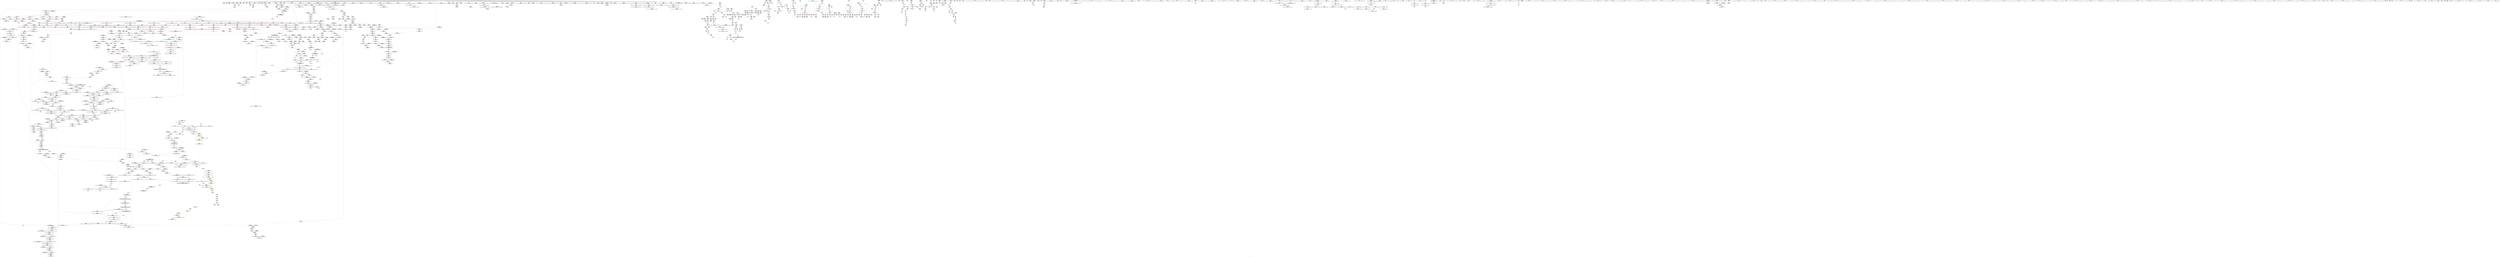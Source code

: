 digraph "SVFG" {
	label="SVFG";

	Node0x555985b6ed90 [shape=record,color=grey,label="{NodeID: 0\nNullPtr|{|<s52>130}}"];
	Node0x555985b6ed90 -> Node0x555985be13a0[style=solid];
	Node0x555985b6ed90 -> Node0x555985be14a0[style=solid];
	Node0x555985b6ed90 -> Node0x555985be1570[style=solid];
	Node0x555985b6ed90 -> Node0x555985be1640[style=solid];
	Node0x555985b6ed90 -> Node0x555985be1710[style=solid];
	Node0x555985b6ed90 -> Node0x555985be17e0[style=solid];
	Node0x555985b6ed90 -> Node0x555985be18b0[style=solid];
	Node0x555985b6ed90 -> Node0x555985be1980[style=solid];
	Node0x555985b6ed90 -> Node0x555985be1a50[style=solid];
	Node0x555985b6ed90 -> Node0x555985be1b20[style=solid];
	Node0x555985b6ed90 -> Node0x555985be1bf0[style=solid];
	Node0x555985b6ed90 -> Node0x555985be1cc0[style=solid];
	Node0x555985b6ed90 -> Node0x555985be1d90[style=solid];
	Node0x555985b6ed90 -> Node0x555985be1e60[style=solid];
	Node0x555985b6ed90 -> Node0x555985be1f30[style=solid];
	Node0x555985b6ed90 -> Node0x555985be2000[style=solid];
	Node0x555985b6ed90 -> Node0x555985be20d0[style=solid];
	Node0x555985b6ed90 -> Node0x555985be21a0[style=solid];
	Node0x555985b6ed90 -> Node0x555985be2270[style=solid];
	Node0x555985b6ed90 -> Node0x555985be2340[style=solid];
	Node0x555985b6ed90 -> Node0x555985be2410[style=solid];
	Node0x555985b6ed90 -> Node0x555985be24e0[style=solid];
	Node0x555985b6ed90 -> Node0x555985be25b0[style=solid];
	Node0x555985b6ed90 -> Node0x555985be2680[style=solid];
	Node0x555985b6ed90 -> Node0x555985be2750[style=solid];
	Node0x555985b6ed90 -> Node0x555985be2820[style=solid];
	Node0x555985b6ed90 -> Node0x555985be28f0[style=solid];
	Node0x555985b6ed90 -> Node0x555985be29c0[style=solid];
	Node0x555985b6ed90 -> Node0x555985be2a90[style=solid];
	Node0x555985b6ed90 -> Node0x555985be2b60[style=solid];
	Node0x555985b6ed90 -> Node0x555985be2c30[style=solid];
	Node0x555985b6ed90 -> Node0x555985be2d00[style=solid];
	Node0x555985b6ed90 -> Node0x555985be2dd0[style=solid];
	Node0x555985b6ed90 -> Node0x555985be2ea0[style=solid];
	Node0x555985b6ed90 -> Node0x555985be2f70[style=solid];
	Node0x555985b6ed90 -> Node0x555985be3040[style=solid];
	Node0x555985b6ed90 -> Node0x555985be3110[style=solid];
	Node0x555985b6ed90 -> Node0x555985be31e0[style=solid];
	Node0x555985b6ed90 -> Node0x555985be32b0[style=solid];
	Node0x555985b6ed90 -> Node0x555985be3380[style=solid];
	Node0x555985b6ed90 -> Node0x555985be3450[style=solid];
	Node0x555985b6ed90 -> Node0x555985be3520[style=solid];
	Node0x555985b6ed90 -> Node0x555985be35f0[style=solid];
	Node0x555985b6ed90 -> Node0x555985be36c0[style=solid];
	Node0x555985b6ed90 -> Node0x555985be3790[style=solid];
	Node0x555985b6ed90 -> Node0x555985c11d60[style=solid];
	Node0x555985b6ed90 -> Node0x555985c11e30[style=solid];
	Node0x555985b6ed90 -> Node0x555985c11f00[style=solid];
	Node0x555985b6ed90 -> Node0x555985c141f0[style=solid];
	Node0x555985b6ed90 -> Node0x555985c3cac0[style=solid];
	Node0x555985b6ed90 -> Node0x555985c430c0[style=solid];
	Node0x555985b6ed90 -> Node0x555985c454c0[style=solid];
	Node0x555985b6ed90:s52 -> Node0x555985d08d80[style=solid,color=red];
	Node0x555985be4ff0 [shape=record,color=red,label="{NodeID: 775\n651\<--650\n\<--arrayidx26\n_Z9solveCasev\n}"];
	Node0x555985be4ff0 -> Node0x555985c3fdc0[style=solid];
	Node0x555985bdb700 [shape=record,color=black,label="{NodeID: 443\n1335\<--1237\n\<--this1\n_ZNSt6vectorIiSaIiEE17_M_realloc_insertIJiEEEvN9__gnu_cxx17__normal_iteratorIPiS1_EEDpOT_\n|{<s0>102}}"];
	Node0x555985bdb700:s0 -> Node0x555985d07bb0[style=solid,color=red];
	Node0x555985d03960 [shape=record,color=black,label="{NodeID: 2325\n1830 = PHI(1809, )\n1st arg _ZSt18uninitialized_copyISt13move_iteratorIPiES1_ET0_T_S4_S3_ }"];
	Node0x555985d03960 -> Node0x555985c172b0[style=solid];
	Node0x555985bcf460 [shape=record,color=green,label="{NodeID: 111\n543\<--544\nX\<--X_field_insensitive\n_Z9solveCasev\n}"];
	Node0x555985bcf460 -> Node0x555985bfa050[style=solid];
	Node0x555985bcf460 -> Node0x555985bfa120[style=solid];
	Node0x555985bcf460 -> Node0x555985bfa1f0[style=solid];
	Node0x555985beaa20 [shape=record,color=red,label="{NodeID: 886\n1590\<--1589\n\<--coerce.dive5\n_ZSt34__uninitialized_move_if_noexcept_aIPiS0_SaIiEET0_T_S3_S2_RT1_\n|{<s0>125}}"];
	Node0x555985beaa20:s0 -> Node0x555985d05b30[style=solid,color=red];
	Node0x555985bf1490 [shape=record,color=purple,label="{NodeID: 554\n897\<--892\n_M_start\<--this1\n_ZNSt12_Vector_baseIiSaIiEE12_Vector_implC2Ev\n}"];
	Node0x555985bf1490 -> Node0x555985c11d60[style=solid];
	Node0x555985d0f900 [shape=record,color=black,label="{NodeID: 2436\n1483 = PHI(1635, )\n}"];
	Node0x555985d0f900 -> Node0x555985c44a40[style=solid];
	Node0x555985bd3d80 [shape=record,color=green,label="{NodeID: 222\n1518\<--1519\nretval\<--retval_field_insensitive\n_ZNSt6vectorIiSaIiEE5beginEv\n|{|<s1>121}}"];
	Node0x555985bd3d80 -> Node0x555985bf3fa0[style=solid];
	Node0x555985bd3d80:s1 -> Node0x555985d06310[style=solid,color=red];
	Node0x555985c0fce0 [shape=record,color=blue,label="{NodeID: 997\n450\<--448\nthis.addr\<--this\n_ZNSt6vectorIiSaIiEE9push_backEOi\n}"];
	Node0x555985c0fce0 -> Node0x555985bf9280[style=dashed];
	Node0x555985c857c0 [shape=record,color=black,label="{NodeID: 1772\nMR_105V_3 = PHI(MR_105V_4, MR_105V_2, )\npts\{12 \}\n|{<s0>61}}"];
	Node0x555985c857c0:s0 -> Node0x555985c10430[style=dashed,color=red];
	Node0x555985bf6ec0 [shape=record,color=red,label="{NodeID: 665\n845\<--6\n\<--cnum\nmain\n}"];
	Node0x555985bf6ec0 -> Node0x555985c42ac0[style=solid];
	Node0x555985be20d0 [shape=record,color=black,label="{NodeID: 333\n263\<--3\ns\<--dummyVal\n_Z7parseviNSt7__cxx1112basic_stringIcSt11char_traitsIcESaIcEEE\n1st arg _Z7parseviNSt7__cxx1112basic_stringIcSt11char_traitsIcESaIcEEE |{<s0>20}}"];
	Node0x555985be20d0:s0 -> Node0x555985d050e0[style=solid,color=red];
	Node0x555985c15710 [shape=record,color=blue,label="{NodeID: 1108\n1559\<--1555\n__first.addr\<--__first\n_ZSt34__uninitialized_move_if_noexcept_aIPiS0_SaIiEET0_T_S3_S2_RT1_\n}"];
	Node0x555985c15710 -> Node0x555985bea610[style=dashed];
	Node0x555985bcb160 [shape=record,color=green,label="{NodeID: 1\n4\<--1\n.str\<--dummyObj\nGlob }"];
	Node0x555985be50c0 [shape=record,color=red,label="{NodeID: 776\n658\<--657\n\<--arrayidx29\n_Z9solveCasev\n}"];
	Node0x555985be50c0 -> Node0x555985c400c0[style=solid];
	Node0x555985bdb7d0 [shape=record,color=black,label="{NodeID: 444\n1343\<--1237\n\<--this1\n_ZNSt6vectorIiSaIiEE17_M_realloc_insertIJiEEEvN9__gnu_cxx17__normal_iteratorIPiS1_EEDpOT_\n}"];
	Node0x555985bdb7d0 -> Node0x555985bf3030[style=solid];
	Node0x555985bdb7d0 -> Node0x555985bf3100[style=solid];
	Node0x555985d03a70 [shape=record,color=black,label="{NodeID: 2326\n1831 = PHI(1805, )\n2nd arg _ZSt18uninitialized_copyISt13move_iteratorIPiES1_ET0_T_S4_S3_ }"];
	Node0x555985d03a70 -> Node0x555985c17380[style=solid];
	Node0x555985bcf530 [shape=record,color=green,label="{NodeID: 112\n545\<--546\nY\<--Y_field_insensitive\n_Z9solveCasev\n}"];
	Node0x555985bcf530 -> Node0x555985bfa2c0[style=solid];
	Node0x555985bcf530 -> Node0x555985bfa390[style=solid];
	Node0x555985bcf530 -> Node0x555985bfa460[style=solid];
	Node0x555985beaaf0 [shape=record,color=red,label="{NodeID: 887\n1600\<--1597\nthis1\<--this.addr\n_ZNK9__gnu_cxx17__normal_iteratorIPiSt6vectorIiSaIiEEE4baseEv\n}"];
	Node0x555985beaaf0 -> Node0x555985bf4620[style=solid];
	Node0x555985bf1560 [shape=record,color=purple,label="{NodeID: 555\n899\<--892\n_M_finish\<--this1\n_ZNSt12_Vector_baseIiSaIiEE12_Vector_implC2Ev\n}"];
	Node0x555985bf1560 -> Node0x555985c11e30[style=solid];
	Node0x555985d0fa40 [shape=record,color=black,label="{NodeID: 2437\n1487 = PHI(1621, )\n}"];
	Node0x555985d0fa40 -> Node0x555985c448c0[style=solid];
	Node0x555985bd3e50 [shape=record,color=green,label="{NodeID: 223\n1520\<--1521\nthis.addr\<--this.addr_field_insensitive\n_ZNSt6vectorIiSaIiEE5beginEv\n}"];
	Node0x555985bd3e50 -> Node0x555985bea200[style=solid];
	Node0x555985bd3e50 -> Node0x555985c154a0[style=solid];
	Node0x555985c0fdb0 [shape=record,color=blue,label="{NodeID: 998\n452\<--449\n__x.addr\<--__x\n_ZNSt6vectorIiSaIiEE9push_backEOi\n}"];
	Node0x555985c0fdb0 -> Node0x555985bf9350[style=dashed];
	Node0x555985c85cc0 [shape=record,color=black,label="{NodeID: 1773\nMR_257V_2 = PHI(MR_257V_3, MR_257V_1, )\npts\{210000 230000 \}\n|{<s0>61|<s1>61}}"];
	Node0x555985c85cc0:s0 -> Node0x555985c8d9f0[style=dashed,color=red];
	Node0x555985c85cc0:s1 -> Node0x555985c8def0[style=dashed,color=red];
	Node0x555985bf6f90 [shape=record,color=red,label="{NodeID: 666\n851\<--6\n\<--cnum\nmain\n}"];
	Node0x555985bf6f90 -> Node0x555985c3e140[style=solid];
	Node0x555985be21a0 [shape=record,color=black,label="{NodeID: 334\n330\<--3\n\<--dummyVal\n_Z7parseviNSt7__cxx1112basic_stringIcSt11char_traitsIcESaIcEEE\n}"];
	Node0x555985c157e0 [shape=record,color=blue,label="{NodeID: 1109\n1561\<--1556\n__last.addr\<--__last\n_ZSt34__uninitialized_move_if_noexcept_aIPiS0_SaIiEET0_T_S3_S2_RT1_\n}"];
	Node0x555985c157e0 -> Node0x555985bea6e0[style=dashed];
	Node0x555985bcbe90 [shape=record,color=green,label="{NodeID: 2\n7\<--1\n\<--dummyObj\nCan only get source location for instruction, argument, global var or function.}"];
	Node0x555985be5190 [shape=record,color=red,label="{NodeID: 777\n665\<--664\n\<--arrayidx34\n_Z9solveCasev\n}"];
	Node0x555985be5190 -> Node0x555985c3f7c0[style=solid];
	Node0x555985bdb8a0 [shape=record,color=black,label="{NodeID: 445\n1347\<--1237\n\<--this1\n_ZNSt6vectorIiSaIiEE17_M_realloc_insertIJiEEEvN9__gnu_cxx17__normal_iteratorIPiS1_EEDpOT_\n}"];
	Node0x555985bdb8a0 -> Node0x555985bf31d0[style=solid];
	Node0x555985bdb8a0 -> Node0x555985bf32a0[style=solid];
	Node0x555985d03b80 [shape=record,color=black,label="{NodeID: 2327\n1517 = PHI(1237, )\n0th arg _ZNSt6vectorIiSaIiEE5beginEv }"];
	Node0x555985d03b80 -> Node0x555985c154a0[style=solid];
	Node0x555985bcf600 [shape=record,color=green,label="{NodeID: 113\n547\<--548\na\<--a_field_insensitive\n_Z9solveCasev\n}"];
	Node0x555985bcf600 -> Node0x555985bfa530[style=solid];
	Node0x555985bcf600 -> Node0x555985bfa600[style=solid];
	Node0x555985bcf600 -> Node0x555985bfa6d0[style=solid];
	Node0x555985bcf600 -> Node0x555985c10500[style=solid];
	Node0x555985bcf600 -> Node0x555985c106a0[style=solid];
	Node0x555985beabc0 [shape=record,color=red,label="{NodeID: 888\n1612\<--1606\n\<--__a.addr\n_ZNSt16allocator_traitsISaIiEE7destroyIiEEvRS0_PT_\n}"];
	Node0x555985beabc0 -> Node0x555985bed1f0[style=solid];
	Node0x555985bf1630 [shape=record,color=purple,label="{NodeID: 556\n901\<--892\n_M_end_of_storage\<--this1\n_ZNSt12_Vector_baseIiSaIiEE12_Vector_implC2Ev\n}"];
	Node0x555985bf1630 -> Node0x555985c11f00[style=solid];
	Node0x555985d0fb80 [shape=record,color=black,label="{NodeID: 2438\n1490 = PHI(1621, )\n}"];
	Node0x555985d0fb80 -> Node0x555985c3c970[style=solid];
	Node0x555985bd3f20 [shape=record,color=green,label="{NodeID: 224\n1534\<--1535\nthis.addr\<--this.addr_field_insensitive\n_ZNSt12_Vector_baseIiSaIiEE11_M_allocateEm\n}"];
	Node0x555985bd3f20 -> Node0x555985bea3a0[style=solid];
	Node0x555985bd3f20 -> Node0x555985c15570[style=solid];
	Node0x555985c0fe80 [shape=record,color=blue,label="{NodeID: 999\n467\<--466\nthis.addr\<--this\n_ZNSt6vectorIiSaIiEED2Ev\n}"];
	Node0x555985c0fe80 -> Node0x555985bf9420[style=dashed];
	Node0x555985bf7060 [shape=record,color=red,label="{NodeID: 667\n846\<--9\n\<--Tests\nmain\n}"];
	Node0x555985bf7060 -> Node0x555985c42ac0[style=solid];
	Node0x555985be2270 [shape=record,color=black,label="{NodeID: 335\n331\<--3\n\<--dummyVal\n_Z7parseviNSt7__cxx1112basic_stringIcSt11char_traitsIcESaIcEEE\n}"];
	Node0x555985be2270 -> Node0x555985c0f250[style=solid];
	Node0x555985c158b0 [shape=record,color=blue,label="{NodeID: 1110\n1563\<--1557\n__result.addr\<--__result\n_ZSt34__uninitialized_move_if_noexcept_aIPiS0_SaIiEET0_T_S3_S2_RT1_\n}"];
	Node0x555985c158b0 -> Node0x555985bea7b0[style=dashed];
	Node0x555985bcb4a0 [shape=record,color=green,label="{NodeID: 3\n15\<--1\nstdin\<--dummyObj\nGlob }"];
	Node0x555985be5260 [shape=record,color=red,label="{NodeID: 778\n669\<--668\n\<--arrayidx36\n_Z9solveCasev\n}"];
	Node0x555985be5260 -> Node0x555985c3f7c0[style=solid];
	Node0x555985bdb970 [shape=record,color=black,label="{NodeID: 446\n1351\<--1237\n\<--this1\n_ZNSt6vectorIiSaIiEE17_M_realloc_insertIJiEEEvN9__gnu_cxx17__normal_iteratorIPiS1_EEDpOT_\n|{<s0>104}}"];
	Node0x555985bdb970:s0 -> Node0x555985d051f0[style=solid,color=red];
	Node0x555985d03c90 [shape=record,color=black,label="{NodeID: 2328\n1636 = PHI(1457, 1457, 1457, 1457, )\n0th arg _ZNKSt6vectorIiSaIiEE4sizeEv }"];
	Node0x555985d03c90 -> Node0x555985c15f30[style=solid];
	Node0x555985bd42a0 [shape=record,color=green,label="{NodeID: 114\n549\<--550\na3\<--a3_field_insensitive\n_Z9solveCasev\n}"];
	Node0x555985bd42a0 -> Node0x555985bfa7a0[style=solid];
	Node0x555985bd42a0 -> Node0x555985bfa870[style=solid];
	Node0x555985bd42a0 -> Node0x555985bfa940[style=solid];
	Node0x555985bd42a0 -> Node0x555985bfaa10[style=solid];
	Node0x555985bd42a0 -> Node0x555985bfaae0[style=solid];
	Node0x555985bd42a0 -> Node0x555985bfabb0[style=solid];
	Node0x555985bd42a0 -> Node0x555985bfac80[style=solid];
	Node0x555985bd42a0 -> Node0x555985bfad50[style=solid];
	Node0x555985bd42a0 -> Node0x555985c10770[style=solid];
	Node0x555985bd42a0 -> Node0x555985c112d0[style=solid];
	Node0x555985ca33d0 [shape=record,color=yellow,style=double,label="{NodeID: 1996\n318V_1 = ENCHI(MR_318V_0)\npts\{1230 \}\nFun[_ZNSt6vectorIiSaIiEE17_M_realloc_insertIJiEEEvN9__gnu_cxx17__normal_iteratorIPiS1_EEDpOT_]}"];
	Node0x555985ca33d0 -> Node0x555985c14530[style=dashed];
	Node0x555985beac90 [shape=record,color=red,label="{NodeID: 889\n1614\<--1608\n\<--__p.addr\n_ZNSt16allocator_traitsISaIiEE7destroyIiEEvRS0_PT_\n|{<s0>126}}"];
	Node0x555985beac90:s0 -> Node0x555985d09200[style=solid,color=red];
	Node0x555985bf1700 [shape=record,color=purple,label="{NodeID: 557\n947\<--946\n_M_impl\<--this1\n_ZNSt12_Vector_baseIiSaIiEE19_M_get_Tp_allocatorEv\n}"];
	Node0x555985bf1700 -> Node0x555985bda1e0[style=solid];
	Node0x555985d0fcc0 [shape=record,color=black,label="{NodeID: 2439\n401 = PHI()\n}"];
	Node0x555985bd3ff0 [shape=record,color=green,label="{NodeID: 225\n1536\<--1537\n__n.addr\<--__n.addr_field_insensitive\n_ZNSt12_Vector_baseIiSaIiEE11_M_allocateEm\n}"];
	Node0x555985bd3ff0 -> Node0x555985bea470[style=solid];
	Node0x555985bd3ff0 -> Node0x555985bea540[style=solid];
	Node0x555985bd3ff0 -> Node0x555985c15640[style=solid];
	Node0x555985c0ff50 [shape=record,color=blue,label="{NodeID: 1000\n469\<--496\nexn.slot\<--\n_ZNSt6vectorIiSaIiEED2Ev\n}"];
	Node0x555985c0ff50 -> Node0x555985bf94f0[style=dashed];
	Node0x555985bf7130 [shape=record,color=red,label="{NodeID: 668\n184\<--15\n\<--stdin\n_Z7getLineB5cxx11v\n}"];
	Node0x555985be2340 [shape=record,color=black,label="{NodeID: 336\n333\<--3\n\<--dummyVal\n_Z7parseviNSt7__cxx1112basic_stringIcSt11char_traitsIcESaIcEEE\n}"];
	Node0x555985be2340 -> Node0x555985c0f320[style=solid];
	Node0x555985c15980 [shape=record,color=blue,label="{NodeID: 1111\n1565\<--1558\n__alloc.addr\<--__alloc\n_ZSt34__uninitialized_move_if_noexcept_aIPiS0_SaIiEET0_T_S3_S2_RT1_\n}"];
	Node0x555985c15980 -> Node0x555985bea880[style=dashed];
	Node0x555985bcb560 [shape=record,color=green,label="{NodeID: 4\n16\<--1\n.str.1\<--dummyObj\nGlob }"];
	Node0x555985be5330 [shape=record,color=red,label="{NodeID: 779\n735\<--734\n\<--arrayidx72\n_Z9solveCasev\n}"];
	Node0x555985be5330 -> Node0x555985c406c0[style=solid];
	Node0x555985bdba40 [shape=record,color=black,label="{NodeID: 447\n1354\<--1237\n\<--this1\n_ZNSt6vectorIiSaIiEE17_M_realloc_insertIJiEEEvN9__gnu_cxx17__normal_iteratorIPiS1_EEDpOT_\n|{<s0>106}}"];
	Node0x555985bdba40:s0 -> Node0x555985d07bb0[style=solid,color=red];
	Node0x555985d03fe0 [shape=record,color=black,label="{NodeID: 2329\n1725 = PHI(1545, )\n0th arg _ZNSt16allocator_traitsISaIiEE8allocateERS0_m }"];
	Node0x555985d03fe0 -> Node0x555985c16820[style=solid];
	Node0x555985bd4370 [shape=record,color=green,label="{NodeID: 115\n551\<--552\nyy\<--yy_field_insensitive\n_Z9solveCasev\n}"];
	Node0x555985bd4370 -> Node0x555985bfae20[style=solid];
	Node0x555985bd4370 -> Node0x555985bfaef0[style=solid];
	Node0x555985bd4370 -> Node0x555985bfafc0[style=solid];
	Node0x555985bd4370 -> Node0x555985bfb090[style=solid];
	Node0x555985bd4370 -> Node0x555985c10910[style=solid];
	Node0x555985bd4370 -> Node0x555985c10ab0[style=solid];
	Node0x555985bd4370 -> Node0x555985c11200[style=solid];
	Node0x555985ca34b0 [shape=record,color=yellow,style=double,label="{NodeID: 1997\n320V_1 = ENCHI(MR_320V_0)\npts\{1232 \}\nFun[_ZNSt6vectorIiSaIiEE17_M_realloc_insertIJiEEEvN9__gnu_cxx17__normal_iteratorIPiS1_EEDpOT_]}"];
	Node0x555985ca34b0 -> Node0x555985c14600[style=dashed];
	Node0x555985bead60 [shape=record,color=red,label="{NodeID: 890\n1626\<--1623\nthis1\<--this.addr\n_ZNKSt6vectorIiSaIiEE8max_sizeEv\n}"];
	Node0x555985bead60 -> Node0x555985bed2c0[style=solid];
	Node0x555985bf17d0 [shape=record,color=purple,label="{NodeID: 558\n960\<--959\n_M_impl\<--this1\n_ZNSt12_Vector_baseIiSaIiEED2Ev\n}"];
	Node0x555985d0fd90 [shape=record,color=black,label="{NodeID: 2440\n458 = PHI(1173, )\n|{<s0>38}}"];
	Node0x555985d0fd90:s0 -> Node0x555985d09df0[style=solid,color=red];
	Node0x555985bd40c0 [shape=record,color=green,label="{NodeID: 226\n1548\<--1549\n_ZNSt16allocator_traitsISaIiEE8allocateERS0_m\<--_ZNSt16allocator_traitsISaIiEE8allocateERS0_m_field_insensitive\n}"];
	Node0x555985c10020 [shape=record,color=blue,label="{NodeID: 1001\n471\<--498\nehselector.slot\<--\n_ZNSt6vectorIiSaIiEED2Ev\n}"];
	Node0x555985bf7200 [shape=record,color=red,label="{NodeID: 669\n191\<--15\n\<--stdin\n_Z7getLineB5cxx11v\n}"];
	Node0x555985be2410 [shape=record,color=black,label="{NodeID: 337\n376\<--3\nlpad.val\<--dummyVal\n_Z7parseviNSt7__cxx1112basic_stringIcSt11char_traitsIcESaIcEEE\n}"];
	Node0x555985c15a50 [shape=record,color=blue,label="{NodeID: 1112\n1579\<--1576\ncoerce.dive\<--call\n_ZSt34__uninitialized_move_if_noexcept_aIPiS0_SaIiEET0_T_S3_S2_RT1_\n}"];
	Node0x555985c15a50 -> Node0x555985bea950[style=dashed];
	Node0x555985bcb620 [shape=record,color=green,label="{NodeID: 5\n24\<--1\n.str.2\<--dummyObj\nGlob }"];
	Node0x555985be5400 [shape=record,color=red,label="{NodeID: 780\n739\<--738\n\<--arrayidx74\n_Z9solveCasev\n}"];
	Node0x555985be5400 -> Node0x555985c406c0[style=solid];
	Node0x555985bdbb10 [shape=record,color=black,label="{NodeID: 448\n1355\<--1237\n\<--this1\n_ZNSt6vectorIiSaIiEE17_M_realloc_insertIJiEEEvN9__gnu_cxx17__normal_iteratorIPiS1_EEDpOT_\n}"];
	Node0x555985bdbb10 -> Node0x555985bf3370[style=solid];
	Node0x555985bdbb10 -> Node0x555985bf3440[style=solid];
	Node0x555985d040f0 [shape=record,color=black,label="{NodeID: 2330\n1726 = PHI(1546, )\n1st arg _ZNSt16allocator_traitsISaIiEE8allocateERS0_m }"];
	Node0x555985d040f0 -> Node0x555985c168f0[style=solid];
	Node0x555985bd4440 [shape=record,color=green,label="{NodeID: 116\n553\<--554\nxx\<--xx_field_insensitive\n_Z9solveCasev\n}"];
	Node0x555985bd4440 -> Node0x555985bfb160[style=solid];
	Node0x555985bd4440 -> Node0x555985bfb230[style=solid];
	Node0x555985bd4440 -> Node0x555985bfb300[style=solid];
	Node0x555985bd4440 -> Node0x555985bfb3d0[style=solid];
	Node0x555985bd4440 -> Node0x555985c109e0[style=solid];
	Node0x555985bd4440 -> Node0x555985c10b80[style=solid];
	Node0x555985bd4440 -> Node0x555985c11130[style=solid];
	Node0x555985ca3590 [shape=record,color=yellow,style=double,label="{NodeID: 1998\n71V_1 = ENCHI(MR_71V_0)\npts\{1765 \}\nFun[_ZNSt6vectorIiSaIiEE17_M_realloc_insertIJiEEEvN9__gnu_cxx17__normal_iteratorIPiS1_EEDpOT_]|{<s0>90}}"];
	Node0x555985ca3590:s0 -> Node0x555985c9b490[style=dashed,color=red];
	Node0x555985beae30 [shape=record,color=red,label="{NodeID: 891\n1640\<--1637\nthis1\<--this.addr\n_ZNKSt6vectorIiSaIiEE4sizeEv\n}"];
	Node0x555985beae30 -> Node0x555985bed460[style=solid];
	Node0x555985beae30 -> Node0x555985bed530[style=solid];
	Node0x555985bf18a0 [shape=record,color=purple,label="{NodeID: 559\n961\<--959\n_M_start\<--this1\n_ZNSt12_Vector_baseIiSaIiEED2Ev\n}"];
	Node0x555985bf18a0 -> Node0x555985be61d0[style=solid];
	Node0x555985d0ff90 [shape=record,color=black,label="{NodeID: 2441\n484 = PHI(941, )\n|{<s0>40}}"];
	Node0x555985d0ff90:s0 -> Node0x555985d02f90[style=solid,color=red];
	Node0x555985bd41c0 [shape=record,color=green,label="{NodeID: 227\n1559\<--1560\n__first.addr\<--__first.addr_field_insensitive\n_ZSt34__uninitialized_move_if_noexcept_aIPiS0_SaIiEET0_T_S3_S2_RT1_\n}"];
	Node0x555985bd41c0 -> Node0x555985bea610[style=solid];
	Node0x555985bd41c0 -> Node0x555985c15710[style=solid];
	Node0x555985c100f0 [shape=record,color=blue,label="{NodeID: 1002\n510\<--509\nx.addr\<--x\n_Z3sqrx\n}"];
	Node0x555985c100f0 -> Node0x555985bf9760[style=dashed];
	Node0x555985c100f0 -> Node0x555985bf9830[style=dashed];
	Node0x555985bf72d0 [shape=record,color=red,label="{NodeID: 670\n47\<--44\n\<--r.addr\n_Z4bitcx\n}"];
	Node0x555985bf72d0 -> Node0x555985c45040[style=solid];
	Node0x555985be24e0 [shape=record,color=black,label="{NodeID: 338\n377\<--3\nlpad.val21\<--dummyVal\n_Z7parseviNSt7__cxx1112basic_stringIcSt11char_traitsIcESaIcEEE\n}"];
	Node0x555985c15b20 [shape=record,color=blue,label="{NodeID: 1113\n1583\<--1582\ncoerce.dive3\<--call2\n_ZSt34__uninitialized_move_if_noexcept_aIPiS0_SaIiEET0_T_S3_S2_RT1_\n}"];
	Node0x555985c15b20 -> Node0x555985beaa20[style=dashed];
	Node0x555985bcbff0 [shape=record,color=green,label="{NodeID: 6\n26\<--1\n.str.3\<--dummyObj\nGlob }"];
	Node0x555985c9a460 [shape=record,color=yellow,style=double,label="{NodeID: 1888\n357V_1 = ENCHI(MR_357V_0)\npts\{15190000 \}\nFun[_ZNSt6vectorIiSaIiEE5beginEv]|{<s0>121}}"];
	Node0x555985c9a460:s0 -> Node0x555985c16750[style=dashed,color=red];
	Node0x555985be54d0 [shape=record,color=red,label="{NodeID: 781\n745\<--744\n\<--arrayidx78\n_Z9solveCasev\n}"];
	Node0x555985be54d0 -> Node0x555985c40540[style=solid];
	Node0x555985bdbbe0 [shape=record,color=black,label="{NodeID: 449\n1359\<--1237\n\<--this1\n_ZNSt6vectorIiSaIiEE17_M_realloc_insertIJiEEEvN9__gnu_cxx17__normal_iteratorIPiS1_EEDpOT_\n}"];
	Node0x555985bdbbe0 -> Node0x555985bf3510[style=solid];
	Node0x555985bdbbe0 -> Node0x555985bf35e0[style=solid];
	Node0x555985d04200 [shape=record,color=black,label="{NodeID: 2331\n994 = PHI(935, )\n0th arg _ZSt8_DestroyIPiEvT_S1_ }"];
	Node0x555985d04200 -> Node0x555985c12720[style=solid];
	Node0x555985bd4510 [shape=record,color=green,label="{NodeID: 117\n555\<--556\nok\<--ok_field_insensitive\n_Z9solveCasev\n}"];
	Node0x555985bd4510 -> Node0x555985bfb4a0[style=solid];
	Node0x555985bd4510 -> Node0x555985c10c50[style=solid];
	Node0x555985bd4510 -> Node0x555985c10df0[style=solid];
	Node0x555985beaf00 [shape=record,color=red,label="{NodeID: 892\n1644\<--1643\n\<--_M_finish\n_ZNKSt6vectorIiSaIiEE4sizeEv\n}"];
	Node0x555985beaf00 -> Node0x555985bed600[style=solid];
	Node0x555985bf1970 [shape=record,color=purple,label="{NodeID: 560\n963\<--959\n_M_impl2\<--this1\n_ZNSt12_Vector_baseIiSaIiEED2Ev\n}"];
	Node0x555985d100d0 [shape=record,color=black,label="{NodeID: 2442\n567 = PHI()\n}"];
	Node0x555985d100d0 -> Node0x555985c10430[style=solid];
	Node0x555985bdc730 [shape=record,color=green,label="{NodeID: 228\n1561\<--1562\n__last.addr\<--__last.addr_field_insensitive\n_ZSt34__uninitialized_move_if_noexcept_aIPiS0_SaIiEET0_T_S3_S2_RT1_\n}"];
	Node0x555985bdc730 -> Node0x555985bea6e0[style=solid];
	Node0x555985bdc730 -> Node0x555985c157e0[style=solid];
	Node0x555985c101c0 [shape=record,color=blue,label="{NodeID: 1003\n522\<--520\nx.addr\<--x\n_Z3hypxx\n}"];
	Node0x555985c101c0 -> Node0x555985bf9900[style=dashed];
	Node0x555985c101c0 -> Node0x555985bf99d0[style=dashed];
	Node0x555985c875f0 [shape=record,color=black,label="{NodeID: 1778\nMR_18V_4 = PHI(MR_18V_5, MR_18V_3, )\npts\{170 \}\n}"];
	Node0x555985c875f0 -> Node0x555985bf7c90[style=dashed];
	Node0x555985bf73a0 [shape=record,color=red,label="{NodeID: 671\n52\<--44\n\<--r.addr\n_Z4bitcx\n}"];
	Node0x555985bf73a0 -> Node0x555985c41440[style=solid];
	Node0x555985be25b0 [shape=record,color=black,label="{NodeID: 339\n407\<--3\n\<--dummyVal\n_ZStplIcSt11char_traitsIcESaIcEENSt7__cxx1112basic_stringIT_T0_T1_EERKS8_PKS5_\n}"];
	Node0x555985c15bf0 [shape=record,color=blue,label="{NodeID: 1114\n1597\<--1596\nthis.addr\<--this\n_ZNK9__gnu_cxx17__normal_iteratorIPiSt6vectorIiSaIiEEE4baseEv\n}"];
	Node0x555985c15bf0 -> Node0x555985beaaf0[style=dashed];
	Node0x555985bcc080 [shape=record,color=green,label="{NodeID: 7\n28\<--1\n.str.4\<--dummyObj\nGlob }"];
	Node0x555985be55a0 [shape=record,color=red,label="{NodeID: 782\n749\<--748\n\<--arrayidx80\n_Z9solveCasev\n}"];
	Node0x555985be55a0 -> Node0x555985c40540[style=solid];
	Node0x555985bdbcb0 [shape=record,color=black,label="{NodeID: 450\n1363\<--1237\n\<--this1\n_ZNSt6vectorIiSaIiEE17_M_realloc_insertIJiEEEvN9__gnu_cxx17__normal_iteratorIPiS1_EEDpOT_\n}"];
	Node0x555985bdbcb0 -> Node0x555985bf36b0[style=solid];
	Node0x555985bdbcb0 -> Node0x555985bf3780[style=solid];
	Node0x555985d04310 [shape=record,color=black,label="{NodeID: 2332\n995 = PHI(936, )\n1st arg _ZSt8_DestroyIPiEvT_S1_ }"];
	Node0x555985d04310 -> Node0x555985c127f0[style=solid];
	Node0x555985bd45e0 [shape=record,color=green,label="{NodeID: 118\n557\<--558\nb\<--b_field_insensitive\n_Z9solveCasev\n}"];
	Node0x555985bd45e0 -> Node0x555985bfb570[style=solid];
	Node0x555985bd45e0 -> Node0x555985bfb640[style=solid];
	Node0x555985bd45e0 -> Node0x555985bfb710[style=solid];
	Node0x555985bd45e0 -> Node0x555985bfb7e0[style=solid];
	Node0x555985bd45e0 -> Node0x555985bfb8b0[style=solid];
	Node0x555985bd45e0 -> Node0x555985c10d20[style=solid];
	Node0x555985bd45e0 -> Node0x555985c10ec0[style=solid];
	Node0x555985beafd0 [shape=record,color=red,label="{NodeID: 893\n1648\<--1647\n\<--_M_start\n_ZNKSt6vectorIiSaIiEE4sizeEv\n}"];
	Node0x555985beafd0 -> Node0x555985bed6d0[style=solid];
	Node0x555985bf1a40 [shape=record,color=purple,label="{NodeID: 561\n964\<--959\n_M_end_of_storage\<--this1\n_ZNSt12_Vector_baseIiSaIiEED2Ev\n}"];
	Node0x555985bf1a40 -> Node0x555985be62a0[style=solid];
	Node0x555985d101a0 [shape=record,color=black,label="{NodeID: 2443\n581 = PHI()\n}"];
	Node0x555985d101a0 -> Node0x555985c105d0[style=solid];
	Node0x555985bdc800 [shape=record,color=green,label="{NodeID: 229\n1563\<--1564\n__result.addr\<--__result.addr_field_insensitive\n_ZSt34__uninitialized_move_if_noexcept_aIPiS0_SaIiEET0_T_S3_S2_RT1_\n}"];
	Node0x555985bdc800 -> Node0x555985bea7b0[style=solid];
	Node0x555985bdc800 -> Node0x555985c158b0[style=solid];
	Node0x555985c10290 [shape=record,color=blue,label="{NodeID: 1004\n524\<--521\ny.addr\<--y\n_Z3hypxx\n}"];
	Node0x555985c10290 -> Node0x555985bf9aa0[style=dashed];
	Node0x555985c10290 -> Node0x555985bf9b70[style=dashed];
	Node0x555985c87af0 [shape=record,color=black,label="{NodeID: 1779\nMR_20V_5 = PHI(MR_20V_2, MR_20V_3, )\npts\{172 \}\n}"];
	Node0x555985bf7470 [shape=record,color=red,label="{NodeID: 672\n57\<--44\n\<--r.addr\n_Z4bitcx\n}"];
	Node0x555985bf7470 -> Node0x555985c41140[style=solid];
	Node0x555985be2680 [shape=record,color=black,label="{NodeID: 340\n408\<--3\n\<--dummyVal\n_ZStplIcSt11char_traitsIcESaIcEENSt7__cxx1112basic_stringIT_T0_T1_EERKS8_PKS5_\n}"];
	Node0x555985be2680 -> Node0x555985c0fa70[style=solid];
	Node0x555985c15cc0 [shape=record,color=blue,label="{NodeID: 1115\n1606\<--1604\n__a.addr\<--__a\n_ZNSt16allocator_traitsISaIiEE7destroyIiEEvRS0_PT_\n}"];
	Node0x555985c15cc0 -> Node0x555985beabc0[style=dashed];
	Node0x555985bcc110 [shape=record,color=green,label="{NodeID: 8\n30\<--1\n.str.5\<--dummyObj\nGlob }"];
	Node0x555985be5670 [shape=record,color=red,label="{NodeID: 783\n757\<--756\n\<--arrayidx86\n_Z9solveCasev\n}"];
	Node0x555985be5670 -> Node0x555985c40fc0[style=solid];
	Node0x555985bdbd80 [shape=record,color=black,label="{NodeID: 451\n1373\<--1237\n\<--this1\n_ZNSt6vectorIiSaIiEE17_M_realloc_insertIJiEEEvN9__gnu_cxx17__normal_iteratorIPiS1_EEDpOT_\n}"];
	Node0x555985bdbd80 -> Node0x555985bf3850[style=solid];
	Node0x555985bdbd80 -> Node0x555985bf3920[style=solid];
	Node0x555985d04420 [shape=record,color=black,label="{NodeID: 2333\n509 = PHI(671, )\n0th arg _Z3sqrx }"];
	Node0x555985d04420 -> Node0x555985c100f0[style=solid];
	Node0x555985bd46b0 [shape=record,color=green,label="{NodeID: 119\n559\<--560\na61\<--a61_field_insensitive\n_Z9solveCasev\n}"];
	Node0x555985bd46b0 -> Node0x555985bfb980[style=solid];
	Node0x555985bd46b0 -> Node0x555985bfba50[style=solid];
	Node0x555985bd46b0 -> Node0x555985bfbb20[style=solid];
	Node0x555985bd46b0 -> Node0x555985bfbbf0[style=solid];
	Node0x555985bd46b0 -> Node0x555985bfbcc0[style=solid];
	Node0x555985bd46b0 -> Node0x555985bfbd90[style=solid];
	Node0x555985bd46b0 -> Node0x555985bfbe60[style=solid];
	Node0x555985bd46b0 -> Node0x555985c113a0[style=solid];
	Node0x555985bd46b0 -> Node0x555985c11610[style=solid];
	Node0x555985ca3830 [shape=record,color=yellow,style=double,label="{NodeID: 2001\n69V_1 = ENCHI(MR_69V_0)\npts\{279 \}\nFun[_ZNSt6vectorIiSaIiEE17_M_realloc_insertIJiEEEvN9__gnu_cxx17__normal_iteratorIPiS1_EEDpOT_]|{<s0>90}}"];
	Node0x555985ca3830:s0 -> Node0x555985c9b0e0[style=dashed,color=red];
	Node0x555985beb0a0 [shape=record,color=red,label="{NodeID: 894\n1679\<--1659\n\<--retval\n_ZSt3maxImERKT_S2_S2_\n}"];
	Node0x555985beb0a0 -> Node0x555985bed870[style=solid];
	Node0x555985bf1b10 [shape=record,color=purple,label="{NodeID: 562\n966\<--959\n_M_impl3\<--this1\n_ZNSt12_Vector_baseIiSaIiEED2Ev\n}"];
	Node0x555985d10270 [shape=record,color=black,label="{NodeID: 2444\n588 = PHI()\n}"];
	Node0x555985d10270 -> Node0x555985bd8a50[style=solid];
	Node0x555985bdc8d0 [shape=record,color=green,label="{NodeID: 230\n1565\<--1566\n__alloc.addr\<--__alloc.addr_field_insensitive\n_ZSt34__uninitialized_move_if_noexcept_aIPiS0_SaIiEET0_T_S3_S2_RT1_\n}"];
	Node0x555985bdc8d0 -> Node0x555985bea880[style=solid];
	Node0x555985bdc8d0 -> Node0x555985c15980[style=solid];
	Node0x555985c10360 [shape=record,color=blue,label="{NodeID: 1005\n539\<--7\nres\<--\n_Z9solveCasev\n}"];
	Node0x555985c87ff0 [shape=record,color=black,label="{NodeID: 1780\nMR_26V_3 = PHI(MR_26V_4, MR_26V_2, )\npts\{178 \}\n}"];
	Node0x555985bf7540 [shape=record,color=red,label="{NodeID: 673\n75\<--69\n\<--x.addr\n_Z3gcdxx\n}"];
	Node0x555985bf7540 -> Node0x555985c45340[style=solid];
	Node0x555985be2750 [shape=record,color=black,label="{NodeID: 341\n410\<--3\n\<--dummyVal\n_ZStplIcSt11char_traitsIcESaIcEENSt7__cxx1112basic_stringIT_T0_T1_EERKS8_PKS5_\n}"];
	Node0x555985be2750 -> Node0x555985c0fb40[style=solid];
	Node0x555985c15d90 [shape=record,color=blue,label="{NodeID: 1116\n1608\<--1605\n__p.addr\<--__p\n_ZNSt16allocator_traitsISaIiEE7destroyIiEEvRS0_PT_\n}"];
	Node0x555985c15d90 -> Node0x555985beac90[style=dashed];
	Node0x555985bcc1a0 [shape=record,color=green,label="{NodeID: 9\n32\<--1\n.str.6\<--dummyObj\nGlob }"];
	Node0x555985be5740 [shape=record,color=red,label="{NodeID: 784\n761\<--760\n\<--arrayidx88\n_Z9solveCasev\n}"];
	Node0x555985be5740 -> Node0x555985c40fc0[style=solid];
	Node0x555985bdbe50 [shape=record,color=black,label="{NodeID: 452\n1378\<--1237\n\<--this1\n_ZNSt6vectorIiSaIiEE17_M_realloc_insertIJiEEEvN9__gnu_cxx17__normal_iteratorIPiS1_EEDpOT_\n}"];
	Node0x555985bdbe50 -> Node0x555985bf39f0[style=solid];
	Node0x555985bdbe50 -> Node0x555985bf3ac0[style=solid];
	Node0x555985d04530 [shape=record,color=black,label="{NodeID: 2334\n888 = PHI(870, )\n0th arg _ZNSt12_Vector_baseIiSaIiEE12_Vector_implC2Ev }"];
	Node0x555985d04530 -> Node0x555985c11c90[style=solid];
	Node0x555985bd4780 [shape=record,color=green,label="{NodeID: 120\n561\<--562\nb65\<--b65_field_insensitive\n_Z9solveCasev\n}"];
	Node0x555985bd4780 -> Node0x555985bfbf30[style=solid];
	Node0x555985bd4780 -> Node0x555985bfc000[style=solid];
	Node0x555985bd4780 -> Node0x555985bfc0d0[style=solid];
	Node0x555985bd4780 -> Node0x555985bfc1a0[style=solid];
	Node0x555985bd4780 -> Node0x555985be4a40[style=solid];
	Node0x555985bd4780 -> Node0x555985be4b10[style=solid];
	Node0x555985bd4780 -> Node0x555985be4be0[style=solid];
	Node0x555985bd4780 -> Node0x555985c11470[style=solid];
	Node0x555985bd4780 -> Node0x555985c11540[style=solid];
	Node0x555985beb170 [shape=record,color=red,label="{NodeID: 895\n1667\<--1661\n\<--__a.addr\n_ZSt3maxImERKT_S2_S2_\n}"];
	Node0x555985beb170 -> Node0x555985beb4b0[style=solid];
	Node0x555985bf1be0 [shape=record,color=purple,label="{NodeID: 563\n967\<--959\n_M_start4\<--this1\n_ZNSt12_Vector_baseIiSaIiEED2Ev\n}"];
	Node0x555985bf1be0 -> Node0x555985be6370[style=solid];
	Node0x555985d10340 [shape=record,color=black,label="{NodeID: 2445\n629 = PHI()\n}"];
	Node0x555985d10340 -> Node0x555985c3f040[style=solid];
	Node0x555985bdc9a0 [shape=record,color=green,label="{NodeID: 231\n1567\<--1568\nagg.tmp\<--agg.tmp_field_insensitive\n_ZSt34__uninitialized_move_if_noexcept_aIPiS0_SaIiEET0_T_S3_S2_RT1_\n}"];
	Node0x555985bdc9a0 -> Node0x555985bf42e0[style=solid];
	Node0x555985bdc9a0 -> Node0x555985bf43b0[style=solid];
	Node0x555985c10430 [shape=record,color=blue,label="{NodeID: 1006\n11\<--567\nerr\<--call\n_Z9solveCasev\n}"];
	Node0x555985c10430 -> Node0x555985c929f0[style=dashed];
	Node0x555985bf7610 [shape=record,color=red,label="{NodeID: 674\n79\<--69\n\<--x.addr\n_Z3gcdxx\n}"];
	Node0x555985bf7610 -> Node0x555985c418c0[style=solid];
	Node0x555985be2820 [shape=record,color=black,label="{NodeID: 342\n419\<--3\nlpad.val\<--dummyVal\n_ZStplIcSt11char_traitsIcESaIcEENSt7__cxx1112basic_stringIT_T0_T1_EERKS8_PKS5_\n}"];
	Node0x555985c15e60 [shape=record,color=blue,label="{NodeID: 1117\n1623\<--1622\nthis.addr\<--this\n_ZNKSt6vectorIiSaIiEE8max_sizeEv\n}"];
	Node0x555985c15e60 -> Node0x555985bead60[style=dashed];
	Node0x555985bcc230 [shape=record,color=green,label="{NodeID: 10\n34\<--1\n.str.7\<--dummyObj\nGlob }"];
	Node0x555985be5810 [shape=record,color=red,label="{NodeID: 785\n797\<--796\n\<--arrayidx108\n_Z9solveCasev\n}"];
	Node0x555985bdbf20 [shape=record,color=black,label="{NodeID: 453\n1385\<--1237\n\<--this1\n_ZNSt6vectorIiSaIiEE17_M_realloc_insertIJiEEEvN9__gnu_cxx17__normal_iteratorIPiS1_EEDpOT_\n}"];
	Node0x555985bdbf20 -> Node0x555985bf3b90[style=solid];
	Node0x555985bdbf20 -> Node0x555985bf3c60[style=solid];
	Node0x555985d04640 [shape=record,color=black,label="{NodeID: 2335\n1981 = PHI(1956, )\n0th arg _ZSt13__copy_move_aILb1EPiS0_ET1_T0_S2_S1_ }"];
	Node0x555985d04640 -> Node0x555985c18220[style=solid];
	Node0x555985bd4850 [shape=record,color=green,label="{NodeID: 121\n563\<--564\nu\<--u_field_insensitive\n_Z9solveCasev\n}"];
	Node0x555985bd4850 -> Node0x555985be4cb0[style=solid];
	Node0x555985bd4850 -> Node0x555985be4d80[style=solid];
	Node0x555985bd4850 -> Node0x555985be4e50[style=solid];
	Node0x555985bd4850 -> Node0x555985be4f20[style=solid];
	Node0x555985bd4850 -> Node0x555985c116e0[style=solid];
	Node0x555985bd4850 -> Node0x555985c117b0[style=solid];
	Node0x555985beb240 [shape=record,color=red,label="{NodeID: 896\n1676\<--1661\n\<--__a.addr\n_ZSt3maxImERKT_S2_S2_\n}"];
	Node0x555985beb240 -> Node0x555985c16270[style=solid];
	Node0x555985bf1cb0 [shape=record,color=purple,label="{NodeID: 564\n977\<--959\n_M_impl5\<--this1\n_ZNSt12_Vector_baseIiSaIiEED2Ev\n|{<s0>69}}"];
	Node0x555985bf1cb0:s0 -> Node0x555985d08fa0[style=solid,color=red];
	Node0x555985d10410 [shape=record,color=black,label="{NodeID: 2446\n635 = PHI()\n}"];
	Node0x555985d10410 -> Node0x555985c3f340[style=solid];
	Node0x555985bdca70 [shape=record,color=green,label="{NodeID: 232\n1569\<--1570\nagg.tmp1\<--agg.tmp1_field_insensitive\n_ZSt34__uninitialized_move_if_noexcept_aIPiS0_SaIiEET0_T_S3_S2_RT1_\n}"];
	Node0x555985bdca70 -> Node0x555985bf4480[style=solid];
	Node0x555985bdca70 -> Node0x555985bf4550[style=solid];
	Node0x555985c10500 [shape=record,color=blue,label="{NodeID: 1007\n547\<--7\na\<--\n_Z9solveCasev\n}"];
	Node0x555985c10500 -> Node0x555985c924f0[style=dashed];
	Node0x555985bf76e0 [shape=record,color=red,label="{NodeID: 675\n81\<--69\n\<--x.addr\n_Z3gcdxx\n|{<s0>2}}"];
	Node0x555985bf76e0:s0 -> Node0x555985d14960[style=solid,color=red];
	Node0x555985be28f0 [shape=record,color=black,label="{NodeID: 343\n420\<--3\nlpad.val1\<--dummyVal\n_ZStplIcSt11char_traitsIcESaIcEENSt7__cxx1112basic_stringIT_T0_T1_EERKS8_PKS5_\n}"];
	Node0x555985c15f30 [shape=record,color=blue,label="{NodeID: 1118\n1637\<--1636\nthis.addr\<--this\n_ZNKSt6vectorIiSaIiEE4sizeEv\n}"];
	Node0x555985c15f30 -> Node0x555985beae30[style=dashed];
	Node0x555985bcc330 [shape=record,color=green,label="{NodeID: 11\n36\<--1\n.str.8\<--dummyObj\nGlob }"];
	Node0x555985be58e0 [shape=record,color=red,label="{NodeID: 786\n801\<--800\n\<--arrayidx110\n_Z9solveCasev\n}"];
	Node0x555985bdbff0 [shape=record,color=black,label="{NodeID: 454\n1262\<--1261\n\<--_M_impl\n_ZNSt6vectorIiSaIiEE17_M_realloc_insertIJiEEEvN9__gnu_cxx17__normal_iteratorIPiS1_EEDpOT_\n|{<s0>90}}"];
	Node0x555985bdbff0:s0 -> Node0x555985d04970[style=solid,color=red];
	Node0x555985d04750 [shape=record,color=black,label="{NodeID: 2336\n1982 = PHI(1960, )\n1st arg _ZSt13__copy_move_aILb1EPiS0_ET1_T0_S2_S1_ }"];
	Node0x555985d04750 -> Node0x555985c182f0[style=solid];
	Node0x555985bd4920 [shape=record,color=green,label="{NodeID: 122\n568\<--569\nscanf\<--scanf_field_insensitive\n}"];
	Node0x555985beb310 [shape=record,color=red,label="{NodeID: 897\n1669\<--1663\n\<--__b.addr\n_ZSt3maxImERKT_S2_S2_\n}"];
	Node0x555985beb310 -> Node0x555985beb580[style=solid];
	Node0x555985bf1d80 [shape=record,color=purple,label="{NodeID: 565\n987\<--959\n_M_impl6\<--this1\n_ZNSt12_Vector_baseIiSaIiEED2Ev\n|{<s0>70}}"];
	Node0x555985bf1d80:s0 -> Node0x555985d08fa0[style=solid,color=red];
	Node0x555985d104e0 [shape=record,color=black,label="{NodeID: 2447\n661 = PHI(519, )\n}"];
	Node0x555985d104e0 -> Node0x555985c442c0[style=solid];
	Node0x555985bdcb40 [shape=record,color=green,label="{NodeID: 233\n1577\<--1578\n_ZSt32__make_move_if_noexcept_iteratorIiSt13move_iteratorIPiEET0_PT_\<--_ZSt32__make_move_if_noexcept_iteratorIiSt13move_iteratorIPiEET0_PT__field_insensitive\n}"];
	Node0x555985c105d0 [shape=record,color=blue,label="{NodeID: 1008\n11\<--581\nerr\<--call1\n_Z9solveCasev\n}"];
	Node0x555985c105d0 -> Node0x555985c929f0[style=dashed];
	Node0x555985bf77b0 [shape=record,color=red,label="{NodeID: 676\n78\<--71\n\<--y.addr\n_Z3gcdxx\n}"];
	Node0x555985bf77b0 -> Node0x555985c418c0[style=solid];
	Node0x555985be29c0 [shape=record,color=black,label="{NodeID: 344\n436\<--3\n\<--dummyVal\n_ZNSt6vectorIiSaIiEEC2Ev\n}"];
	Node0x555985c16000 [shape=record,color=blue,label="{NodeID: 1119\n1661\<--1657\n__a.addr\<--__a\n_ZSt3maxImERKT_S2_S2_\n}"];
	Node0x555985c16000 -> Node0x555985beb170[style=dashed];
	Node0x555985c16000 -> Node0x555985beb240[style=dashed];
	Node0x555985bcc430 [shape=record,color=green,label="{NodeID: 12\n38\<--1\n.str.9\<--dummyObj\nGlob }"];
	Node0x555985be59b0 [shape=record,color=red,label="{NodeID: 787\n828\<--825\n\<--__x.addr\n_ZSt4sqrtIiEN9__gnu_cxx11__enable_ifIXsr12__is_integerIT_EE7__valueEdE6__typeES2_\n}"];
	Node0x555985be59b0 -> Node0x555985bd9ea0[style=solid];
	Node0x555985bdc0c0 [shape=record,color=black,label="{NodeID: 455\n1313\<--1312\n\<--_M_impl17\n_ZNSt6vectorIiSaIiEE17_M_realloc_insertIJiEEEvN9__gnu_cxx17__normal_iteratorIPiS1_EEDpOT_\n|{<s0>98}}"];
	Node0x555985bdc0c0:s0 -> Node0x555985d08210[style=solid,color=red];
	Node0x555985d04860 [shape=record,color=black,label="{NodeID: 2337\n1983 = PHI(1962, )\n2nd arg _ZSt13__copy_move_aILb1EPiS0_ET1_T0_S2_S1_ }"];
	Node0x555985d04860 -> Node0x555985c183c0[style=solid];
	Node0x555985bd4a20 [shape=record,color=green,label="{NodeID: 123\n589\<--590\ntime\<--time_field_insensitive\n}"];
	Node0x555985beb3e0 [shape=record,color=red,label="{NodeID: 898\n1673\<--1663\n\<--__b.addr\n_ZSt3maxImERKT_S2_S2_\n}"];
	Node0x555985beb3e0 -> Node0x555985c161a0[style=solid];
	Node0x555985bf1e50 [shape=record,color=purple,label="{NodeID: 566\n1035\<--1031\n_M_impl\<--this1\n_ZNSt12_Vector_baseIiSaIiEE13_M_deallocateEPim\n}"];
	Node0x555985bf1e50 -> Node0x555985bda520[style=solid];
	Node0x555985d10680 [shape=record,color=black,label="{NodeID: 2448\n672 = PHI(508, )\n}"];
	Node0x555985d10680 -> Node0x555985c442c0[style=solid];
	Node0x555985bdcc40 [shape=record,color=green,label="{NodeID: 234\n1592\<--1593\n_ZSt22__uninitialized_copy_aISt13move_iteratorIPiES1_iET0_T_S4_S3_RSaIT1_E\<--_ZSt22__uninitialized_copy_aISt13move_iteratorIPiES1_iET0_T_S4_S3_RSaIT1_E_field_insensitive\n}"];
	Node0x555985c106a0 [shape=record,color=blue,label="{NodeID: 1009\n547\<--585\na\<--inc\n_Z9solveCasev\n}"];
	Node0x555985c106a0 -> Node0x555985c924f0[style=dashed];
	Node0x555985bf7880 [shape=record,color=red,label="{NodeID: 677\n84\<--71\n\<--y.addr\n_Z3gcdxx\n}"];
	Node0x555985bf7880 -> Node0x555985c3d600[style=solid];
	Node0x555985be2a90 [shape=record,color=black,label="{NodeID: 345\n437\<--3\n\<--dummyVal\n_ZNSt6vectorIiSaIiEEC2Ev\n|{<s0>36}}"];
	Node0x555985be2a90:s0 -> Node0x555985d05820[style=solid,color=red];
	Node0x555985c160d0 [shape=record,color=blue,label="{NodeID: 1120\n1663\<--1658\n__b.addr\<--__b\n_ZSt3maxImERKT_S2_S2_\n}"];
	Node0x555985c160d0 -> Node0x555985beb310[style=dashed];
	Node0x555985c160d0 -> Node0x555985beb3e0[style=dashed];
	Node0x555985bcc530 [shape=record,color=green,label="{NodeID: 13\n49\<--1\n\<--dummyObj\nCan only get source location for instruction, argument, global var or function.}"];
	Node0x555985be5a80 [shape=record,color=red,label="{NodeID: 788\n869\<--866\nthis1\<--this.addr\n_ZNSt12_Vector_baseIiSaIiEEC2Ev\n}"];
	Node0x555985be5a80 -> Node0x555985bf13c0[style=solid];
	Node0x555985bdc190 [shape=record,color=black,label="{NodeID: 456\n1367\<--1362\nsub.ptr.lhs.cast\<--\n_ZNSt6vectorIiSaIiEE17_M_realloc_insertIJiEEEvN9__gnu_cxx17__normal_iteratorIPiS1_EEDpOT_\n}"];
	Node0x555985bdc190 -> Node0x555985c424c0[style=solid];
	Node0x555985d04970 [shape=record,color=black,label="{NodeID: 2338\n1181 = PHI(1140, 1262, )\n0th arg _ZNSt16allocator_traitsISaIiEE9constructIiJiEEEvRS0_PT_DpOT0_ }"];
	Node0x555985d04970 -> Node0x555985c13830[style=solid];
	Node0x555985bd4b20 [shape=record,color=green,label="{NodeID: 124\n593\<--594\nsrand\<--srand_field_insensitive\n}"];
	Node0x555985beb4b0 [shape=record,color=red,label="{NodeID: 899\n1668\<--1667\n\<--\n_ZSt3maxImERKT_S2_S2_\n}"];
	Node0x555985beb4b0 -> Node0x555985c44d40[style=solid];
	Node0x555985bf1f20 [shape=record,color=purple,label="{NodeID: 567\n1162\<--1123\ncoerce.dive\<--agg.tmp\n_ZNSt6vectorIiSaIiEE12emplace_backIJiEEEvDpOT_\n}"];
	Node0x555985bf1f20 -> Node0x555985c13690[style=solid];
	Node0x555985d107c0 [shape=record,color=black,label="{NodeID: 2449\n707 = PHI()\n}"];
	Node0x555985bdcd40 [shape=record,color=green,label="{NodeID: 235\n1597\<--1598\nthis.addr\<--this.addr_field_insensitive\n_ZNK9__gnu_cxx17__normal_iteratorIPiSt6vectorIiSaIiEEE4baseEv\n}"];
	Node0x555985bdcd40 -> Node0x555985beaaf0[style=solid];
	Node0x555985bdcd40 -> Node0x555985c15bf0[style=solid];
	Node0x555985c10770 [shape=record,color=blue,label="{NodeID: 1010\n549\<--7\na3\<--\n_Z9solveCasev\n}"];
	Node0x555985c10770 -> Node0x555985c8c0f0[style=dashed];
	Node0x555985c898f0 [shape=record,color=black,label="{NodeID: 1785\nMR_71V_3 = PHI(MR_71V_4, MR_71V_2, )\npts\{1765 \}\n|{<s0>38}}"];
	Node0x555985c898f0:s0 -> Node0x555985cb63b0[style=dashed,color=blue];
	Node0x555985bf7950 [shape=record,color=red,label="{NodeID: 678\n116\<--93\n\<--c.addr\n_Z3ctsB5cxx11c\n}"];
	Node0x555985be2b60 [shape=record,color=black,label="{NodeID: 346\n495\<--3\n\<--dummyVal\n_ZNSt6vectorIiSaIiEED2Ev\n}"];
	Node0x555985c161a0 [shape=record,color=blue,label="{NodeID: 1121\n1659\<--1673\nretval\<--\n_ZSt3maxImERKT_S2_S2_\n}"];
	Node0x555985c161a0 -> Node0x555985c956f0[style=dashed];
	Node0x555985bcc630 [shape=record,color=green,label="{NodeID: 14\n54\<--1\n\<--dummyObj\nCan only get source location for instruction, argument, global var or function.|{<s0>85}}"];
	Node0x555985bcc630:s0 -> Node0x555985d08540[style=solid,color=red];
	Node0x555985be5b50 [shape=record,color=red,label="{NodeID: 789\n892\<--889\nthis1\<--this.addr\n_ZNSt12_Vector_baseIiSaIiEE12_Vector_implC2Ev\n}"];
	Node0x555985be5b50 -> Node0x555985bda040[style=solid];
	Node0x555985be5b50 -> Node0x555985bf1490[style=solid];
	Node0x555985be5b50 -> Node0x555985bf1560[style=solid];
	Node0x555985be5b50 -> Node0x555985bf1630[style=solid];
	Node0x555985bdc260 [shape=record,color=black,label="{NodeID: 457\n1368\<--1366\nsub.ptr.rhs.cast\<--\n_ZNSt6vectorIiSaIiEE17_M_realloc_insertIJiEEEvN9__gnu_cxx17__normal_iteratorIPiS1_EEDpOT_\n}"];
	Node0x555985bdc260 -> Node0x555985c424c0[style=solid];
	Node0x555985d04b80 [shape=record,color=black,label="{NodeID: 2339\n1182 = PHI(1144, 1265, )\n1st arg _ZNSt16allocator_traitsISaIiEE9constructIiJiEEEvRS0_PT_DpOT0_ }"];
	Node0x555985d04b80 -> Node0x555985c13900[style=solid];
	Node0x555985bd4c20 [shape=record,color=green,label="{NodeID: 125\n630\<--631\nrand\<--rand_field_insensitive\n}"];
	Node0x555985beb580 [shape=record,color=red,label="{NodeID: 900\n1670\<--1669\n\<--\n_ZSt3maxImERKT_S2_S2_\n}"];
	Node0x555985beb580 -> Node0x555985c44d40[style=solid];
	Node0x555985bf1ff0 [shape=record,color=purple,label="{NodeID: 568\n1166\<--1123\ncoerce.dive10\<--agg.tmp\n_ZNSt6vectorIiSaIiEE12emplace_backIJiEEEvDpOT_\n}"];
	Node0x555985bf1ff0 -> Node0x555985be7550[style=solid];
	Node0x555985d10890 [shape=record,color=black,label="{NodeID: 2450\n803 = PHI()\n}"];
	Node0x555985bdce10 [shape=record,color=green,label="{NodeID: 236\n1606\<--1607\n__a.addr\<--__a.addr_field_insensitive\n_ZNSt16allocator_traitsISaIiEE7destroyIiEEvRS0_PT_\n}"];
	Node0x555985bdce10 -> Node0x555985beabc0[style=solid];
	Node0x555985bdce10 -> Node0x555985c15cc0[style=solid];
	Node0x555985c10840 [shape=record,color=blue,label="{NodeID: 1011\n603\<--605\narrayidx8\<--\n_Z9solveCasev\n}"];
	Node0x555985c10840 -> Node0x555985be4ff0[style=dashed];
	Node0x555985c10840 -> Node0x555985c10f90[style=dashed];
	Node0x555985c10840 -> Node0x555985c8def0[style=dashed];
	Node0x555985c89df0 [shape=record,color=black,label="{NodeID: 1786\nMR_291V_2 = PHI(MR_291V_3, MR_291V_1, )\npts\{11240000 \}\n}"];
	Node0x555985bf7a20 [shape=record,color=red,label="{NodeID: 679\n122\<--95\nnrvo.val\<--nrvo\n_Z3ctsB5cxx11c\n}"];
	Node0x555985be2c30 [shape=record,color=black,label="{NodeID: 347\n496\<--3\n\<--dummyVal\n_ZNSt6vectorIiSaIiEED2Ev\n}"];
	Node0x555985be2c30 -> Node0x555985c0ff50[style=solid];
	Node0x555985c16270 [shape=record,color=blue,label="{NodeID: 1122\n1659\<--1676\nretval\<--\n_ZSt3maxImERKT_S2_S2_\n}"];
	Node0x555985c16270 -> Node0x555985c956f0[style=dashed];
	Node0x555985bcc730 [shape=record,color=green,label="{NodeID: 15\n105\<--1\n\<--dummyObj\nCan only get source location for instruction, argument, global var or function.}"];
	Node0x555985be5c20 [shape=record,color=red,label="{NodeID: 790\n909\<--906\nthis1\<--this.addr\n_ZNSaIiEC2Ev\n}"];
	Node0x555985be5c20 -> Node0x555985bda110[style=solid];
	Node0x555985bdc330 [shape=record,color=black,label="{NodeID: 458\n1409\<--1408\n\<--this1\n_ZNSt6vectorIiSaIiEE3endEv\n}"];
	Node0x555985bdc330 -> Node0x555985bf3e00[style=solid];
	Node0x555985bdc330 -> Node0x555985bf3ed0[style=solid];
	Node0x555985d04d00 [shape=record,color=black,label="{NodeID: 2340\n1183 = PHI(1146, 1267, )\n2nd arg _ZNSt16allocator_traitsISaIiEE9constructIiJiEEEvRS0_PT_DpOT0_ }"];
	Node0x555985d04d00 -> Node0x555985c139d0[style=solid];
	Node0x555985bd4d20 [shape=record,color=green,label="{NodeID: 126\n708\<--709\nprintf\<--printf_field_insensitive\n}"];
	Node0x555985beb650 [shape=record,color=red,label="{NodeID: 901\n1686\<--1683\n\<--__a.addr\n_ZNSt16allocator_traitsISaIiEE8max_sizeERKS0_\n}"];
	Node0x555985beb650 -> Node0x555985bed940[style=solid];
	Node0x555985bf20c0 [shape=record,color=purple,label="{NodeID: 569\n1129\<--1128\n_M_impl\<--\n_ZNSt6vectorIiSaIiEE12emplace_backIJiEEEvDpOT_\n}"];
	Node0x555985d10960 [shape=record,color=black,label="{NodeID: 2451\n810 = PHI()\n}"];
	Node0x555985bdcee0 [shape=record,color=green,label="{NodeID: 237\n1608\<--1609\n__p.addr\<--__p.addr_field_insensitive\n_ZNSt16allocator_traitsISaIiEE7destroyIiEEvRS0_PT_\n}"];
	Node0x555985bdcee0 -> Node0x555985beac90[style=solid];
	Node0x555985bdcee0 -> Node0x555985c15d90[style=solid];
	Node0x555985c10910 [shape=record,color=blue,label="{NodeID: 1012\n551\<--7\nyy\<--\n_Z9solveCasev\n}"];
	Node0x555985c10910 -> Node0x555985bfae20[style=dashed];
	Node0x555985c10910 -> Node0x555985c81eb0[style=dashed];
	Node0x555985c10910 -> Node0x555985c8c5f0[style=dashed];
	Node0x555985bf7af0 [shape=record,color=red,label="{NodeID: 680\n143\<--99\nexn\<--exn.slot\n_Z3ctsB5cxx11c\n}"];
	Node0x555985be2d00 [shape=record,color=black,label="{NodeID: 348\n498\<--3\n\<--dummyVal\n_ZNSt6vectorIiSaIiEED2Ev\n}"];
	Node0x555985be2d00 -> Node0x555985c10020[style=solid];
	Node0x555985c16340 [shape=record,color=blue,label="{NodeID: 1123\n1683\<--1682\n__a.addr\<--__a\n_ZNSt16allocator_traitsISaIiEE8max_sizeERKS0_\n}"];
	Node0x555985c16340 -> Node0x555985beb650[style=dashed];
	Node0x555985bcc830 [shape=record,color=green,label="{NodeID: 16\n121\<--1\n\<--dummyObj\nCan only get source location for instruction, argument, global var or function.}"];
	Node0x555985be5cf0 [shape=record,color=red,label="{NodeID: 791\n920\<--917\nthis1\<--this.addr\n_ZN9__gnu_cxx13new_allocatorIiEC2Ev\n}"];
	Node0x555985bdc400 [shape=record,color=black,label="{NodeID: 459\n1401\<--1416\n_ZNSt6vectorIiSaIiEE3endEv_ret\<--\n_ZNSt6vectorIiSaIiEE3endEv\n|{<s0>80}}"];
	Node0x555985bdc400:s0 -> Node0x555985d11510[style=solid,color=blue];
	Node0x555985d04e80 [shape=record,color=black,label="{NodeID: 2341\n380 = PHI(264, )\n0th arg _ZStplIcSt11char_traitsIcESaIcEENSt7__cxx1112basic_stringIT_T0_T1_EERKS8_PKS5_ }"];
	Node0x555985bd4e20 [shape=record,color=green,label="{NodeID: 127\n764\<--765\n_ZSt4sqrtIiEN9__gnu_cxx11__enable_ifIXsr12__is_integerIT_EE7__valueEdE6__typeES2_\<--_ZSt4sqrtIiEN9__gnu_cxx11__enable_ifIXsr12__is_integerIT_EE7__valueEdE6__typeES2__field_insensitive\n}"];
	Node0x555985beb720 [shape=record,color=red,label="{NodeID: 902\n1697\<--1694\nthis1\<--this.addr\n_ZNKSt12_Vector_baseIiSaIiEE19_M_get_Tp_allocatorEv\n}"];
	Node0x555985beb720 -> Node0x555985bf4a30[style=solid];
	Node0x555985bf2190 [shape=record,color=purple,label="{NodeID: 570\n1130\<--1128\n_M_finish\<--\n_ZNSt6vectorIiSaIiEE12emplace_backIJiEEEvDpOT_\n}"];
	Node0x555985bf2190 -> Node0x555985be7210[style=solid];
	Node0x555985d10a30 [shape=record,color=black,label="{NodeID: 2452\n1547 = PHI(1724, )\n}"];
	Node0x555985d10a30 -> Node0x555985c3cac0[style=solid];
	Node0x555985bdcfb0 [shape=record,color=green,label="{NodeID: 238\n1616\<--1617\n_ZN9__gnu_cxx13new_allocatorIiE7destroyIiEEvPT_\<--_ZN9__gnu_cxx13new_allocatorIiE7destroyIiEEvPT__field_insensitive\n}"];
	Node0x555985c109e0 [shape=record,color=blue,label="{NodeID: 1013\n553\<--7\nxx\<--\n_Z9solveCasev\n}"];
	Node0x555985c109e0 -> Node0x555985bfb160[style=dashed];
	Node0x555985c109e0 -> Node0x555985bfb230[style=dashed];
	Node0x555985c109e0 -> Node0x555985bfb300[style=dashed];
	Node0x555985c109e0 -> Node0x555985bfb3d0[style=dashed];
	Node0x555985c109e0 -> Node0x555985c109e0[style=dashed];
	Node0x555985c109e0 -> Node0x555985c10b80[style=dashed];
	Node0x555985c109e0 -> Node0x555985c11130[style=dashed];
	Node0x555985c109e0 -> Node0x555985c8caf0[style=dashed];
	Node0x555985bf7bc0 [shape=record,color=red,label="{NodeID: 681\n144\<--101\nsel\<--ehselector.slot\n_Z3ctsB5cxx11c\n}"];
	Node0x555985be2dd0 [shape=record,color=black,label="{NodeID: 349\n982\<--3\n\<--dummyVal\n_ZNSt12_Vector_baseIiSaIiEED2Ev\n}"];
	Node0x555985c16410 [shape=record,color=blue,label="{NodeID: 1124\n1694\<--1693\nthis.addr\<--this\n_ZNKSt12_Vector_baseIiSaIiEE19_M_get_Tp_allocatorEv\n}"];
	Node0x555985c16410 -> Node0x555985beb720[style=dashed];
	Node0x555985bcc930 [shape=record,color=green,label="{NodeID: 17\n200\<--1\n\<--dummyObj\nCan only get source location for instruction, argument, global var or function.}"];
	Node0x555985be5dc0 [shape=record,color=red,label="{NodeID: 792\n935\<--926\n\<--__first.addr\n_ZSt8_DestroyIPiiEvT_S1_RSaIT0_E\n|{<s0>67}}"];
	Node0x555985be5dc0:s0 -> Node0x555985d04200[style=solid,color=red];
	Node0x555985bdc4d0 [shape=record,color=black,label="{NodeID: 460\n1433\<--1432\n\<--\n_ZN9__gnu_cxx13new_allocatorIiE9constructIiJiEEEvPT_DpOT0_\n}"];
	Node0x555985bdc4d0 -> Node0x555985bdc5a0[style=solid];
	Node0x555985d050e0 [shape=record,color=black,label="{NodeID: 2342\n381 = PHI(263, )\n1st arg _ZStplIcSt11char_traitsIcESaIcEENSt7__cxx1112basic_stringIT_T0_T1_EERKS8_PKS5_ }"];
	Node0x555985d050e0 -> Node0x555985c0f730[style=solid];
	Node0x555985bd4f20 [shape=record,color=green,label="{NodeID: 128\n825\<--826\n__x.addr\<--__x.addr_field_insensitive\n_ZSt4sqrtIiEN9__gnu_cxx11__enable_ifIXsr12__is_integerIT_EE7__valueEdE6__typeES2_\n}"];
	Node0x555985bd4f20 -> Node0x555985be59b0[style=solid];
	Node0x555985bd4f20 -> Node0x555985c11880[style=solid];
	Node0x555985ca4070 [shape=record,color=yellow,style=double,label="{NodeID: 2010\n69V_1 = ENCHI(MR_69V_0)\npts\{279 \}\nFun[_ZNSt6vectorIiSaIiEE12emplace_backIJiEEEvDpOT_]|{<s0>79|<s1>82}}"];
	Node0x555985ca4070:s0 -> Node0x555985c9b0e0[style=dashed,color=red];
	Node0x555985ca4070:s1 -> Node0x555985ca3830[style=dashed,color=red];
	Node0x555985beb7f0 [shape=record,color=red,label="{NodeID: 903\n1706\<--1703\nthis1\<--this.addr\n_ZNK9__gnu_cxx13new_allocatorIiE8max_sizeEv\n}"];
	Node0x555985c3c970 [shape=record,color=black,label="{NodeID: 1678\n1494 = PHI(1490, 1492, )\n}"];
	Node0x555985c3c970 -> Node0x555985bdc670[style=solid];
	Node0x555985bf2260 [shape=record,color=purple,label="{NodeID: 571\n1133\<--1132\n_M_impl2\<--\n_ZNSt6vectorIiSaIiEE12emplace_backIJiEEEvDpOT_\n}"];
	Node0x555985d10c00 [shape=record,color=black,label="{NodeID: 2453\n1576 = PHI(1814, )\n}"];
	Node0x555985d10c00 -> Node0x555985c15a50[style=solid];
	Node0x555985bdd0b0 [shape=record,color=green,label="{NodeID: 239\n1623\<--1624\nthis.addr\<--this.addr_field_insensitive\n_ZNKSt6vectorIiSaIiEE8max_sizeEv\n}"];
	Node0x555985bdd0b0 -> Node0x555985bead60[style=solid];
	Node0x555985bdd0b0 -> Node0x555985c15e60[style=solid];
	Node0x555985c10ab0 [shape=record,color=blue,label="{NodeID: 1014\n551\<--633\nyy\<--rem\n_Z9solveCasev\n}"];
	Node0x555985c10ab0 -> Node0x555985bfaef0[style=dashed];
	Node0x555985c10ab0 -> Node0x555985bfafc0[style=dashed];
	Node0x555985c10ab0 -> Node0x555985c81eb0[style=dashed];
	Node0x555985c10ab0 -> Node0x555985c8c5f0[style=dashed];
	Node0x555985bf7c90 [shape=record,color=red,label="{NodeID: 682\n225\<--169\nnrvo.val\<--nrvo\n_Z7getLineB5cxx11v\n}"];
	Node0x555985be2ea0 [shape=record,color=black,label="{NodeID: 350\n983\<--3\n\<--dummyVal\n_ZNSt12_Vector_baseIiSaIiEED2Ev\n}"];
	Node0x555985be2ea0 -> Node0x555985c12580[style=solid];
	Node0x555985c164e0 [shape=record,color=blue,label="{NodeID: 1125\n1703\<--1702\nthis.addr\<--this\n_ZNK9__gnu_cxx13new_allocatorIiE8max_sizeEv\n}"];
	Node0x555985c164e0 -> Node0x555985beb7f0[style=dashed];
	Node0x555985bcca30 [shape=record,color=green,label="{NodeID: 18\n213\<--1\n\<--dummyObj\nCan only get source location for instruction, argument, global var or function.}"];
	Node0x555985c9b000 [shape=record,color=yellow,style=double,label="{NodeID: 1900\n71V_1 = ENCHI(MR_71V_0)\npts\{1765 \}\nFun[_ZSt13__copy_move_aILb1EPiS0_ET1_T0_S2_S1_]|{<s0>155|<s1>155|<s2>155}}"];
	Node0x555985c9b000:s0 -> Node0x555985c0da60[style=dashed,color=red];
	Node0x555985c9b000:s1 -> Node0x555985c18970[style=dashed,color=red];
	Node0x555985c9b000:s2 -> Node0x555985c8e3f0[style=dashed,color=red];
	Node0x555985be5e90 [shape=record,color=red,label="{NodeID: 793\n936\<--928\n\<--__last.addr\n_ZSt8_DestroyIPiiEvT_S1_RSaIT0_E\n|{<s0>67}}"];
	Node0x555985be5e90:s0 -> Node0x555985d04310[style=solid,color=red];
	Node0x555985bdc5a0 [shape=record,color=black,label="{NodeID: 461\n1434\<--1433\n\<--\n_ZN9__gnu_cxx13new_allocatorIiE9constructIiJiEEEvPT_DpOT0_\n}"];
	Node0x555985bdc5a0 -> Node0x555985c14e20[style=solid];
	Node0x555985d051f0 [shape=record,color=black,label="{NodeID: 2343\n942 = PHI(483, 1279, 1295, 1331, 1351, )\n0th arg _ZNSt12_Vector_baseIiSaIiEE19_M_get_Tp_allocatorEv }"];
	Node0x555985d051f0 -> Node0x555985c123e0[style=solid];
	Node0x555985bd4ff0 [shape=record,color=green,label="{NodeID: 129\n831\<--832\nsqrt\<--sqrt_field_insensitive\n}"];
	Node0x555985beb8c0 [shape=record,color=red,label="{NodeID: 904\n1718\<--1712\nthis1\<--this.addr\n_ZN9__gnu_cxx17__normal_iteratorIPiSt6vectorIiSaIiEEEC2ERKS1_\n}"];
	Node0x555985beb8c0 -> Node0x555985bf4b00[style=solid];
	Node0x555985c3cac0 [shape=record,color=black,label="{NodeID: 1679\n1552 = PHI(1547, 3, )\n}"];
	Node0x555985c3cac0 -> Node0x555985becf80[style=solid];
	Node0x555985bf2330 [shape=record,color=purple,label="{NodeID: 572\n1134\<--1132\n_M_end_of_storage\<--\n_ZNSt6vectorIiSaIiEE12emplace_backIJiEEEvDpOT_\n}"];
	Node0x555985bf2330 -> Node0x555985be72e0[style=solid];
	Node0x555985d10d40 [shape=record,color=black,label="{NodeID: 2454\n1582 = PHI(1814, )\n}"];
	Node0x555985d10d40 -> Node0x555985c15b20[style=solid];
	Node0x555985bdd180 [shape=record,color=green,label="{NodeID: 240\n1629\<--1630\n_ZNKSt12_Vector_baseIiSaIiEE19_M_get_Tp_allocatorEv\<--_ZNKSt12_Vector_baseIiSaIiEE19_M_get_Tp_allocatorEv_field_insensitive\n}"];
	Node0x555985c10b80 [shape=record,color=blue,label="{NodeID: 1015\n553\<--637\nxx\<--rem21\n_Z9solveCasev\n}"];
	Node0x555985c10b80 -> Node0x555985bfb230[style=dashed];
	Node0x555985c10b80 -> Node0x555985bfb300[style=dashed];
	Node0x555985c10b80 -> Node0x555985bfb3d0[style=dashed];
	Node0x555985c10b80 -> Node0x555985c11130[style=dashed];
	Node0x555985c10b80 -> Node0x555985c8caf0[style=dashed];
	Node0x555985bf7d60 [shape=record,color=red,label="{NodeID: 683\n197\<--171\n\<--c\n_Z7getLineB5cxx11v\n}"];
	Node0x555985bf7d60 -> Node0x555985be3d40[style=solid];
	Node0x555985be2f70 [shape=record,color=black,label="{NodeID: 351\n985\<--3\n\<--dummyVal\n_ZNSt12_Vector_baseIiSaIiEED2Ev\n}"];
	Node0x555985be2f70 -> Node0x555985c12650[style=solid];
	Node0x555985c165b0 [shape=record,color=blue,label="{NodeID: 1126\n1712\<--1710\nthis.addr\<--this\n_ZN9__gnu_cxx17__normal_iteratorIPiSt6vectorIiSaIiEEEC2ERKS1_\n}"];
	Node0x555985c165b0 -> Node0x555985beb8c0[style=dashed];
	Node0x555985bccb30 [shape=record,color=green,label="{NodeID: 19\n217\<--1\n\<--dummyObj\nCan only get source location for instruction, argument, global var or function.}"];
	Node0x555985c9b0e0 [shape=record,color=yellow,style=double,label="{NodeID: 1901\n69V_1 = ENCHI(MR_69V_0)\npts\{279 \}\nFun[_ZNSt16allocator_traitsISaIiEE9constructIiJiEEEvRS0_PT_DpOT0_]|{<s0>84}}"];
	Node0x555985c9b0e0:s0 -> Node0x555985c82480[style=dashed,color=red];
	Node0x555985be5f60 [shape=record,color=red,label="{NodeID: 794\n946\<--943\nthis1\<--this.addr\n_ZNSt12_Vector_baseIiSaIiEE19_M_get_Tp_allocatorEv\n}"];
	Node0x555985be5f60 -> Node0x555985bf1700[style=solid];
	Node0x555985bdc670 [shape=record,color=black,label="{NodeID: 462\n1440\<--1494\n_ZNKSt6vectorIiSaIiEE12_M_check_lenEmPKc_ret\<--cond\n_ZNKSt6vectorIiSaIiEE12_M_check_lenEmPKc\n|{<s0>85}}"];
	Node0x555985bdc670:s0 -> Node0x555985d118d0[style=solid,color=blue];
	Node0x555985d054f0 [shape=record,color=black,label="{NodeID: 2344\n1056 = PHI(1036, )\n0th arg _ZNSt16allocator_traitsISaIiEE10deallocateERS0_Pim }"];
	Node0x555985d054f0 -> Node0x555985c12da0[style=solid];
	Node0x555985bd50f0 [shape=record,color=green,label="{NodeID: 130\n834\<--835\nmain\<--main_field_insensitive\n}"];
	Node0x555985beb990 [shape=record,color=red,label="{NodeID: 905\n1720\<--1714\n\<--__i.addr\n_ZN9__gnu_cxx17__normal_iteratorIPiSt6vectorIiSaIiEEEC2ERKS1_\n}"];
	Node0x555985beb990 -> Node0x555985beba60[style=solid];
	Node0x555985c3d060 [shape=record,color=black,label="{NodeID: 1680\n61 = PHI(49, 59, )\n}"];
	Node0x555985c3d060 -> Node0x555985be3a00[style=solid];
	Node0x555985bf2400 [shape=record,color=purple,label="{NodeID: 573\n1139\<--1138\n_M_impl3\<--\n_ZNSt6vectorIiSaIiEE12emplace_backIJiEEEvDpOT_\n}"];
	Node0x555985bf2400 -> Node0x555985bdad40[style=solid];
	Node0x555985d10e80 [shape=record,color=black,label="{NodeID: 2455\n1591 = PHI(1773, )\n}"];
	Node0x555985d10e80 -> Node0x555985bed050[style=solid];
	Node0x555985bdd280 [shape=record,color=green,label="{NodeID: 241\n1632\<--1633\n_ZNSt16allocator_traitsISaIiEE8max_sizeERKS0_\<--_ZNSt16allocator_traitsISaIiEE8max_sizeERKS0__field_insensitive\n}"];
	Node0x555985c10c50 [shape=record,color=blue,label="{NodeID: 1016\n555\<--348\nok\<--\n_Z9solveCasev\n}"];
	Node0x555985c10c50 -> Node0x555985c91af0[style=dashed];
	Node0x555985bf7e30 [shape=record,color=red,label="{NodeID: 684\n210\<--171\n\<--c\n_Z7getLineB5cxx11v\n}"];
	Node0x555985bf7e30 -> Node0x555985be3e10[style=solid];
	Node0x555985be3040 [shape=record,color=black,label="{NodeID: 352\n1300\<--3\n\<--dummyVal\n_ZNSt6vectorIiSaIiEE17_M_realloc_insertIJiEEEvN9__gnu_cxx17__normal_iteratorIPiS1_EEDpOT_\n}"];
	Node0x555985c16680 [shape=record,color=blue,label="{NodeID: 1127\n1714\<--1711\n__i.addr\<--__i\n_ZN9__gnu_cxx17__normal_iteratorIPiSt6vectorIiSaIiEEEC2ERKS1_\n}"];
	Node0x555985c16680 -> Node0x555985beb990[style=dashed];
	Node0x555985bccc30 [shape=record,color=green,label="{NodeID: 20\n290\<--1\n\<--dummyObj\nCan only get source location for instruction, argument, global var or function.}"];
	Node0x555985be6030 [shape=record,color=red,label="{NodeID: 795\n959\<--952\nthis1\<--this.addr\n_ZNSt12_Vector_baseIiSaIiEED2Ev\n|{|<s8>68}}"];
	Node0x555985be6030 -> Node0x555985bf17d0[style=solid];
	Node0x555985be6030 -> Node0x555985bf18a0[style=solid];
	Node0x555985be6030 -> Node0x555985bf1970[style=solid];
	Node0x555985be6030 -> Node0x555985bf1a40[style=solid];
	Node0x555985be6030 -> Node0x555985bf1b10[style=solid];
	Node0x555985be6030 -> Node0x555985bf1be0[style=solid];
	Node0x555985be6030 -> Node0x555985bf1cb0[style=solid];
	Node0x555985be6030 -> Node0x555985bf1d80[style=solid];
	Node0x555985be6030:s8 -> Node0x555985d07bb0[style=solid,color=red];
	Node0x555985becaa0 [shape=record,color=black,label="{NodeID: 463\n1511\<--1507\nsub.ptr.lhs.cast\<--\n_ZN9__gnu_cxxmiIPiSt6vectorIiSaIiEEEENS_17__normal_iteratorIT_T0_E15difference_typeERKS8_SB_\n}"];
	Node0x555985becaa0 -> Node0x555985c3f4c0[style=solid];
	Node0x555985d05600 [shape=record,color=black,label="{NodeID: 2345\n1057 = PHI(1037, )\n1st arg _ZNSt16allocator_traitsISaIiEE10deallocateERS0_Pim }"];
	Node0x555985d05600 -> Node0x555985c12e70[style=solid];
	Node0x555985bd51f0 [shape=record,color=green,label="{NodeID: 131\n837\<--838\nretval\<--retval_field_insensitive\nmain\n}"];
	Node0x555985bd51f0 -> Node0x555985c11950[style=solid];
	Node0x555985ca4340 [shape=record,color=yellow,style=double,label="{NodeID: 2013\n71V_1 = ENCHI(MR_71V_0)\npts\{1765 \}\nFun[_ZNSt6vectorIiSaIiEE12emplace_backIJiEEEvDpOT_]|{<s0>79|<s1>82}}"];
	Node0x555985ca4340:s0 -> Node0x555985c9b490[style=dashed,color=red];
	Node0x555985ca4340:s1 -> Node0x555985ca3590[style=dashed,color=red];
	Node0x555985beba60 [shape=record,color=red,label="{NodeID: 906\n1721\<--1720\n\<--\n_ZN9__gnu_cxx17__normal_iteratorIPiSt6vectorIiSaIiEEEC2ERKS1_\n}"];
	Node0x555985beba60 -> Node0x555985c16750[style=solid];
	Node0x555985c3d600 [shape=record,color=black,label="{NodeID: 1681\n86 = PHI(82, 84, )\n}"];
	Node0x555985c3d600 -> Node0x555985be3ba0[style=solid];
	Node0x555985bf24d0 [shape=record,color=purple,label="{NodeID: 574\n1142\<--1141\n_M_impl4\<--\n_ZNSt6vectorIiSaIiEE12emplace_backIJiEEEvDpOT_\n}"];
	Node0x555985d10fc0 [shape=record,color=black,label="{NodeID: 2456\n1628 = PHI(1692, )\n|{<s0>128}}"];
	Node0x555985d10fc0:s0 -> Node0x555985d09f30[style=solid,color=red];
	Node0x555985bdd380 [shape=record,color=green,label="{NodeID: 242\n1637\<--1638\nthis.addr\<--this.addr_field_insensitive\n_ZNKSt6vectorIiSaIiEE4sizeEv\n}"];
	Node0x555985bdd380 -> Node0x555985beae30[style=solid];
	Node0x555985bdd380 -> Node0x555985c15f30[style=solid];
	Node0x555985c10d20 [shape=record,color=blue,label="{NodeID: 1017\n557\<--7\nb\<--\n_Z9solveCasev\n}"];
	Node0x555985c10d20 -> Node0x555985bfb570[style=dashed];
	Node0x555985c10d20 -> Node0x555985bfb640[style=dashed];
	Node0x555985c10d20 -> Node0x555985bfb710[style=dashed];
	Node0x555985c10d20 -> Node0x555985bfb7e0[style=dashed];
	Node0x555985c10d20 -> Node0x555985bfb8b0[style=dashed];
	Node0x555985c10d20 -> Node0x555985c10ec0[style=dashed];
	Node0x555985c10d20 -> Node0x555985c84e20[style=dashed];
	Node0x555985c10d20 -> Node0x555985c8d4f0[style=dashed];
	Node0x555985bf7f00 [shape=record,color=red,label="{NodeID: 685\n219\<--171\n\<--c\n_Z7getLineB5cxx11v\n}"];
	Node0x555985be3110 [shape=record,color=black,label="{NodeID: 353\n1301\<--3\n\<--dummyVal\n_ZNSt6vectorIiSaIiEE17_M_realloc_insertIJiEEEvN9__gnu_cxx17__normal_iteratorIPiS1_EEDpOT_\n}"];
	Node0x555985be3110 -> Node0x555985c14530[style=solid];
	Node0x555985c16750 [shape=record,color=blue,label="{NodeID: 1128\n1719\<--1721\n_M_current\<--\n_ZN9__gnu_cxx17__normal_iteratorIPiSt6vectorIiSaIiEEEC2ERKS1_\n|{<s0>108|<s1>121}}"];
	Node0x555985c16750:s0 -> Node0x555985cb6eb0[style=dashed,color=blue];
	Node0x555985c16750:s1 -> Node0x555985cb7010[style=dashed,color=blue];
	Node0x555985bccd30 [shape=record,color=green,label="{NodeID: 21\n312\<--1\n\<--dummyObj\nCan only get source location for instruction, argument, global var or function.}"];
	Node0x555985be6100 [shape=record,color=red,label="{NodeID: 796\n990\<--954\nexn\<--exn.slot\n_ZNSt12_Vector_baseIiSaIiEED2Ev\n|{<s0>71}}"];
	Node0x555985be6100:s0 -> Node0x555985d05820[style=solid,color=red];
	Node0x555985becb70 [shape=record,color=black,label="{NodeID: 464\n1512\<--1510\nsub.ptr.rhs.cast\<--\n_ZN9__gnu_cxxmiIPiSt6vectorIiSaIiEEEENS_17__normal_iteratorIT_T0_E15difference_typeERKS8_SB_\n}"];
	Node0x555985becb70 -> Node0x555985c3f4c0[style=solid];
	Node0x555985d05710 [shape=record,color=black,label="{NodeID: 2346\n1058 = PHI(1038, )\n2nd arg _ZNSt16allocator_traitsISaIiEE10deallocateERS0_Pim }"];
	Node0x555985d05710 -> Node0x555985c12f40[style=solid];
	Node0x555985bd52c0 [shape=record,color=green,label="{NodeID: 132\n866\<--867\nthis.addr\<--this.addr_field_insensitive\n_ZNSt12_Vector_baseIiSaIiEEC2Ev\n}"];
	Node0x555985bd52c0 -> Node0x555985be5a80[style=solid];
	Node0x555985bd52c0 -> Node0x555985c11bc0[style=solid];
	Node0x555985bebb30 [shape=record,color=red,label="{NodeID: 907\n1733\<--1727\n\<--__a.addr\n_ZNSt16allocator_traitsISaIiEE8allocateERS0_m\n}"];
	Node0x555985bebb30 -> Node0x555985bedd50[style=solid];
	Node0x555985c3dba0 [shape=record,color=black,label="{NodeID: 1682\n322 = PHI(318, 320, )\n}"];
	Node0x555985c3dba0 -> Node0x555985c0efe0[style=solid];
	Node0x555985bf25a0 [shape=record,color=purple,label="{NodeID: 575\n1143\<--1141\n_M_finish5\<--\n_ZNSt6vectorIiSaIiEE12emplace_backIJiEEEvDpOT_\n}"];
	Node0x555985bf25a0 -> Node0x555985be73b0[style=solid];
	Node0x555985d11190 [shape=record,color=black,label="{NodeID: 2457\n1631 = PHI(1681, )\n}"];
	Node0x555985d11190 -> Node0x555985bed390[style=solid];
	Node0x555985bdd450 [shape=record,color=green,label="{NodeID: 243\n1659\<--1660\nretval\<--retval_field_insensitive\n_ZSt3maxImERKT_S2_S2_\n}"];
	Node0x555985bdd450 -> Node0x555985beb0a0[style=solid];
	Node0x555985bdd450 -> Node0x555985c161a0[style=solid];
	Node0x555985bdd450 -> Node0x555985c16270[style=solid];
	Node0x555985c10df0 [shape=record,color=blue,label="{NodeID: 1018\n555\<--290\nok\<--\n_Z9solveCasev\n}"];
	Node0x555985c10df0 -> Node0x555985c91af0[style=dashed];
	Node0x555985c8c0f0 [shape=record,color=black,label="{NodeID: 1793\nMR_117V_3 = PHI(MR_117V_4, MR_117V_2, )\npts\{550 \}\n}"];
	Node0x555985c8c0f0 -> Node0x555985bfa7a0[style=dashed];
	Node0x555985c8c0f0 -> Node0x555985bfa870[style=dashed];
	Node0x555985c8c0f0 -> Node0x555985bfa940[style=dashed];
	Node0x555985c8c0f0 -> Node0x555985bfaa10[style=dashed];
	Node0x555985c8c0f0 -> Node0x555985bfaae0[style=dashed];
	Node0x555985c8c0f0 -> Node0x555985bfabb0[style=dashed];
	Node0x555985c8c0f0 -> Node0x555985bfac80[style=dashed];
	Node0x555985c8c0f0 -> Node0x555985bfad50[style=dashed];
	Node0x555985c8c0f0 -> Node0x555985c112d0[style=dashed];
	Node0x555985bf7fd0 [shape=record,color=red,label="{NodeID: 686\n230\<--173\nexn\<--exn.slot\n_Z7getLineB5cxx11v\n}"];
	Node0x555985be31e0 [shape=record,color=black,label="{NodeID: 354\n1303\<--3\n\<--dummyVal\n_ZNSt6vectorIiSaIiEE17_M_realloc_insertIJiEEEvN9__gnu_cxx17__normal_iteratorIPiS1_EEDpOT_\n}"];
	Node0x555985be31e0 -> Node0x555985c14600[style=solid];
	Node0x555985c16820 [shape=record,color=blue,label="{NodeID: 1129\n1727\<--1725\n__a.addr\<--__a\n_ZNSt16allocator_traitsISaIiEE8allocateERS0_m\n}"];
	Node0x555985c16820 -> Node0x555985bebb30[style=dashed];
	Node0x555985bcce30 [shape=record,color=green,label="{NodeID: 22\n345\<--1\n\<--dummyObj\nCan only get source location for instruction, argument, global var or function.}"];
	Node0x555985be61d0 [shape=record,color=red,label="{NodeID: 797\n962\<--961\n\<--_M_start\n_ZNSt12_Vector_baseIiSaIiEED2Ev\n|{<s0>68}}"];
	Node0x555985be61d0:s0 -> Node0x555985d07e90[style=solid,color=red];
	Node0x555985becc40 [shape=record,color=black,label="{NodeID: 465\n1496\<--1514\n_ZN9__gnu_cxxmiIPiSt6vectorIiSaIiEEEENS_17__normal_iteratorIT_T0_E15difference_typeERKS8_SB__ret\<--sub.ptr.div\n_ZN9__gnu_cxxmiIPiSt6vectorIiSaIiEEEENS_17__normal_iteratorIT_T0_E15difference_typeERKS8_SB_\n|{<s0>87}}"];
	Node0x555985becc40:s0 -> Node0x555985d11af0[style=solid,color=blue];
	Node0x555985d05820 [shape=record,color=black,label="{NodeID: 2347\n876 = PHI(437, 503, 990, 1396, )\n0th arg __clang_call_terminate }"];
	Node0x555985bd5390 [shape=record,color=green,label="{NodeID: 133\n872\<--873\n_ZNSt12_Vector_baseIiSaIiEE12_Vector_implC2Ev\<--_ZNSt12_Vector_baseIiSaIiEE12_Vector_implC2Ev_field_insensitive\n}"];
	Node0x555985ca4500 [shape=record,color=yellow,style=double,label="{NodeID: 2015\n71V_1 = ENCHI(MR_71V_0)\npts\{1765 \}\nFun[_ZSt22__uninitialized_copy_aISt13move_iteratorIPiES1_iET0_T_S4_S3_RSaIT1_E]|{<s0>136}}"];
	Node0x555985ca4500:s0 -> Node0x555985c99d00[style=dashed,color=red];
	Node0x555985bebc00 [shape=record,color=red,label="{NodeID: 908\n1735\<--1729\n\<--__n.addr\n_ZNSt16allocator_traitsISaIiEE8allocateERS0_m\n|{<s0>130}}"];
	Node0x555985bebc00:s0 -> Node0x555985d08c70[style=solid,color=red];
	Node0x555985c3e140 [shape=record,color=grey,label="{NodeID: 1683\n852 = Binary(851, 217, )\n}"];
	Node0x555985c3e140 -> Node0x555985c11af0[style=solid];
	Node0x555985bf2670 [shape=record,color=purple,label="{NodeID: 576\n1153\<--1152\n_M_impl6\<--\n_ZNSt6vectorIiSaIiEE12emplace_backIJiEEEvDpOT_\n}"];
	Node0x555985d112a0 [shape=record,color=black,label="{NodeID: 2458\n877 = PHI()\n}"];
	Node0x555985bdd520 [shape=record,color=green,label="{NodeID: 244\n1661\<--1662\n__a.addr\<--__a.addr_field_insensitive\n_ZSt3maxImERKT_S2_S2_\n}"];
	Node0x555985bdd520 -> Node0x555985beb170[style=solid];
	Node0x555985bdd520 -> Node0x555985beb240[style=solid];
	Node0x555985bdd520 -> Node0x555985c16000[style=solid];
	Node0x555985c10ec0 [shape=record,color=blue,label="{NodeID: 1019\n557\<--679\nb\<--inc43\n_Z9solveCasev\n}"];
	Node0x555985c10ec0 -> Node0x555985bfb570[style=dashed];
	Node0x555985c10ec0 -> Node0x555985bfb640[style=dashed];
	Node0x555985c10ec0 -> Node0x555985bfb710[style=dashed];
	Node0x555985c10ec0 -> Node0x555985bfb7e0[style=dashed];
	Node0x555985c10ec0 -> Node0x555985bfb8b0[style=dashed];
	Node0x555985c10ec0 -> Node0x555985c10ec0[style=dashed];
	Node0x555985c10ec0 -> Node0x555985c84e20[style=dashed];
	Node0x555985c10ec0 -> Node0x555985c8d4f0[style=dashed];
	Node0x555985c8c5f0 [shape=record,color=black,label="{NodeID: 1794\nMR_119V_2 = PHI(MR_119V_9, MR_119V_1, )\npts\{552 \}\n}"];
	Node0x555985c8c5f0 -> Node0x555985c10910[style=dashed];
	Node0x555985bf80a0 [shape=record,color=red,label="{NodeID: 687\n231\<--175\nsel\<--ehselector.slot\n_Z7getLineB5cxx11v\n}"];
	Node0x555985be32b0 [shape=record,color=black,label="{NodeID: 355\n1321\<--3\n\<--dummyVal\n_ZNSt6vectorIiSaIiEE17_M_realloc_insertIJiEEEvN9__gnu_cxx17__normal_iteratorIPiS1_EEDpOT_\n}"];
	Node0x555985c168f0 [shape=record,color=blue,label="{NodeID: 1130\n1729\<--1726\n__n.addr\<--__n\n_ZNSt16allocator_traitsISaIiEE8allocateERS0_m\n}"];
	Node0x555985c168f0 -> Node0x555985bebc00[style=dashed];
	Node0x555985bccf30 [shape=record,color=green,label="{NodeID: 23\n348\<--1\n\<--dummyObj\nCan only get source location for instruction, argument, global var or function.}"];
	Node0x555985c9b490 [shape=record,color=yellow,style=double,label="{NodeID: 1905\n71V_1 = ENCHI(MR_71V_0)\npts\{1765 \}\nFun[_ZNSt16allocator_traitsISaIiEE9constructIiJiEEEvRS0_PT_DpOT0_]|{<s0>84}}"];
	Node0x555985c9b490:s0 -> Node0x555985c14e20[style=dashed,color=red];
	Node0x555985be62a0 [shape=record,color=red,label="{NodeID: 798\n965\<--964\n\<--_M_end_of_storage\n_ZNSt12_Vector_baseIiSaIiEED2Ev\n}"];
	Node0x555985be62a0 -> Node0x555985bda380[style=solid];
	Node0x555985becd10 [shape=record,color=black,label="{NodeID: 466\n1524\<--1523\n\<--this1\n_ZNSt6vectorIiSaIiEE5beginEv\n}"];
	Node0x555985becd10 -> Node0x555985bf4070[style=solid];
	Node0x555985becd10 -> Node0x555985bf4140[style=solid];
	Node0x555985d05a20 [shape=record,color=black,label="{NodeID: 2348\n1774 = PHI(1588, )\n0th arg _ZSt22__uninitialized_copy_aISt13move_iteratorIPiES1_iET0_T_S4_S3_RSaIT1_E }"];
	Node0x555985d05a20 -> Node0x555985c16c30[style=solid];
	Node0x555985bd5490 [shape=record,color=green,label="{NodeID: 134\n878\<--879\n__cxa_begin_catch\<--__cxa_begin_catch_field_insensitive\n}"];
	Node0x555985bebcd0 [shape=record,color=red,label="{NodeID: 909\n1753\<--1744\nthis1\<--this.addr\n_ZN9__gnu_cxx13new_allocatorIiE8allocateEmPKv\n|{<s0>131}}"];
	Node0x555985bebcd0:s0 -> Node0x555985d14700[style=solid,color=red];
	Node0x555985c3e2c0 [shape=record,color=grey,label="{NodeID: 1684\n713 = Binary(712, 217, )\n}"];
	Node0x555985c3e2c0 -> Node0x555985c112d0[style=solid];
	Node0x555985bf2740 [shape=record,color=purple,label="{NodeID: 577\n1154\<--1152\n_M_finish7\<--\n_ZNSt6vectorIiSaIiEE12emplace_backIJiEEEvDpOT_\n}"];
	Node0x555985bf2740 -> Node0x555985be7480[style=solid];
	Node0x555985bf2740 -> Node0x555985c135c0[style=solid];
	Node0x555985d11370 [shape=record,color=black,label="{NodeID: 2459\n1146 = PHI(1202, )\n|{<s0>79}}"];
	Node0x555985d11370:s0 -> Node0x555985d04d00[style=solid,color=red];
	Node0x555985bdd5f0 [shape=record,color=green,label="{NodeID: 245\n1663\<--1664\n__b.addr\<--__b.addr_field_insensitive\n_ZSt3maxImERKT_S2_S2_\n}"];
	Node0x555985bdd5f0 -> Node0x555985beb310[style=solid];
	Node0x555985bdd5f0 -> Node0x555985beb3e0[style=solid];
	Node0x555985bdd5f0 -> Node0x555985c160d0[style=solid];
	Node0x555985c10f90 [shape=record,color=blue,label="{NodeID: 1020\n688\<--685\narrayidx47\<--\n_Z9solveCasev\n}"];
	Node0x555985c10f90 -> Node0x555985c8def0[style=dashed];
	Node0x555985c8caf0 [shape=record,color=black,label="{NodeID: 1795\nMR_121V_2 = PHI(MR_121V_9, MR_121V_1, )\npts\{554 \}\n}"];
	Node0x555985c8caf0 -> Node0x555985c109e0[style=dashed];
	Node0x555985c8caf0 -> Node0x555985c8caf0[style=dashed];
	Node0x555985bf8170 [shape=record,color=red,label="{NodeID: 688\n317\<--266\n\<--q\n_Z7parseviNSt7__cxx1112basic_stringIcSt11char_traitsIcESaIcEEE\n}"];
	Node0x555985bf8170 -> Node0x555985c3ea40[style=solid];
	Node0x555985be3380 [shape=record,color=black,label="{NodeID: 356\n1322\<--3\n\<--dummyVal\n_ZNSt6vectorIiSaIiEE17_M_realloc_insertIJiEEEvN9__gnu_cxx17__normal_iteratorIPiS1_EEDpOT_\n}"];
	Node0x555985be3380 -> Node0x555985c146d0[style=solid];
	Node0x555985c169c0 [shape=record,color=blue,label="{NodeID: 1131\n1744\<--1741\nthis.addr\<--this\n_ZN9__gnu_cxx13new_allocatorIiE8allocateEmPKv\n}"];
	Node0x555985c169c0 -> Node0x555985bebcd0[style=dashed];
	Node0x555985bcd030 [shape=record,color=green,label="{NodeID: 24\n359\<--1\n\<--dummyObj\nCan only get source location for instruction, argument, global var or function.}"];
	Node0x555985be6370 [shape=record,color=red,label="{NodeID: 799\n968\<--967\n\<--_M_start4\n_ZNSt12_Vector_baseIiSaIiEED2Ev\n}"];
	Node0x555985be6370 -> Node0x555985bda450[style=solid];
	Node0x555985becde0 [shape=record,color=black,label="{NodeID: 467\n1516\<--1529\n_ZNSt6vectorIiSaIiEE5beginEv_ret\<--\n_ZNSt6vectorIiSaIiEE5beginEv\n|{<s0>86}}"];
	Node0x555985becde0:s0 -> Node0x555985d119e0[style=solid,color=blue];
	Node0x555985d05b30 [shape=record,color=black,label="{NodeID: 2349\n1775 = PHI(1590, )\n1st arg _ZSt22__uninitialized_copy_aISt13move_iteratorIPiES1_iET0_T_S4_S3_RSaIT1_E }"];
	Node0x555985d05b30 -> Node0x555985c16d00[style=solid];
	Node0x555985bd5590 [shape=record,color=green,label="{NodeID: 135\n881\<--882\n_ZSt9terminatev\<--_ZSt9terminatev_field_insensitive\n}"];
	Node0x555985bebda0 [shape=record,color=red,label="{NodeID: 910\n1754\<--1746\n\<--__n.addr\n_ZN9__gnu_cxx13new_allocatorIiE8allocateEmPKv\n}"];
	Node0x555985bebda0 -> Node0x555985c451c0[style=solid];
	Node0x555985c3e440 [shape=record,color=grey,label="{NodeID: 1685\n703 = Binary(702, 217, )\n}"];
	Node0x555985c3e440 -> Node0x555985c11200[style=solid];
	Node0x555985bf2810 [shape=record,color=purple,label="{NodeID: 578\n1156\<--1155\nincdec.ptr\<--\n_ZNSt6vectorIiSaIiEE12emplace_backIJiEEEvDpOT_\n}"];
	Node0x555985bf2810 -> Node0x555985c135c0[style=solid];
	Node0x555985d11510 [shape=record,color=black,label="{NodeID: 2460\n1159 = PHI(1401, )\n}"];
	Node0x555985d11510 -> Node0x555985c13690[style=solid];
	Node0x555985bdd6c0 [shape=record,color=green,label="{NodeID: 246\n1683\<--1684\n__a.addr\<--__a.addr_field_insensitive\n_ZNSt16allocator_traitsISaIiEE8max_sizeERKS0_\n}"];
	Node0x555985bdd6c0 -> Node0x555985beb650[style=solid];
	Node0x555985bdd6c0 -> Node0x555985c16340[style=solid];
	Node0x555985c11060 [shape=record,color=blue,label="{NodeID: 1021\n693\<--690\narrayidx49\<--\n_Z9solveCasev\n}"];
	Node0x555985c11060 -> Node0x555985c8d9f0[style=dashed];
	Node0x555985c8cff0 [shape=record,color=black,label="{NodeID: 1796\nMR_123V_2 = PHI(MR_123V_9, MR_123V_1, )\npts\{556 \}\n}"];
	Node0x555985c8cff0 -> Node0x555985c82090[style=dashed];
	Node0x555985c8cff0 -> Node0x555985c8cff0[style=dashed];
	Node0x555985bf8240 [shape=record,color=red,label="{NodeID: 689\n320\<--266\n\<--q\n_Z7parseviNSt7__cxx1112basic_stringIcSt11char_traitsIcESaIcEEE\n}"];
	Node0x555985bf8240 -> Node0x555985c3dba0[style=solid];
	Node0x555985be3450 [shape=record,color=black,label="{NodeID: 357\n1324\<--3\n\<--dummyVal\n_ZNSt6vectorIiSaIiEE17_M_realloc_insertIJiEEEvN9__gnu_cxx17__normal_iteratorIPiS1_EEDpOT_\n}"];
	Node0x555985be3450 -> Node0x555985c147a0[style=solid];
	Node0x555985c16a90 [shape=record,color=blue,label="{NodeID: 1132\n1746\<--1742\n__n.addr\<--__n\n_ZN9__gnu_cxx13new_allocatorIiE8allocateEmPKv\n}"];
	Node0x555985c16a90 -> Node0x555985bebda0[style=dashed];
	Node0x555985c16a90 -> Node0x555985bebe70[style=dashed];
	Node0x555985bcd130 [shape=record,color=green,label="{NodeID: 25\n605\<--1\n\<--dummyObj\nCan only get source location for instruction, argument, global var or function.}"];
	Node0x555985be6440 [shape=record,color=red,label="{NodeID: 800\n1002\<--996\n\<--__first.addr\n_ZSt8_DestroyIPiEvT_S1_\n|{<s0>72}}"];
	Node0x555985be6440:s0 -> Node0x555985d068e0[style=solid,color=red];
	Node0x555985beceb0 [shape=record,color=black,label="{NodeID: 468\n1545\<--1544\n\<--_M_impl\n_ZNSt12_Vector_baseIiSaIiEE11_M_allocateEm\n|{<s0>122}}"];
	Node0x555985beceb0:s0 -> Node0x555985d03fe0[style=solid,color=red];
	Node0x555985d05c40 [shape=record,color=black,label="{NodeID: 2350\n382 = PHI(280, )\n2nd arg _ZStplIcSt11char_traitsIcESaIcEENSt7__cxx1112basic_stringIT_T0_T1_EERKS8_PKS5_ }"];
	Node0x555985d05c40 -> Node0x555985c0f800[style=solid];
	Node0x555985bd5690 [shape=record,color=green,label="{NodeID: 136\n889\<--890\nthis.addr\<--this.addr_field_insensitive\n_ZNSt12_Vector_baseIiSaIiEE12_Vector_implC2Ev\n}"];
	Node0x555985bd5690 -> Node0x555985be5b50[style=solid];
	Node0x555985bd5690 -> Node0x555985c11c90[style=solid];
	Node0x555985bebe70 [shape=record,color=red,label="{NodeID: 911\n1762\<--1746\n\<--__n.addr\n_ZN9__gnu_cxx13new_allocatorIiE8allocateEmPKv\n}"];
	Node0x555985bebe70 -> Node0x555985c415c0[style=solid];
	Node0x555985c3e5c0 [shape=record,color=grey,label="{NodeID: 1686\n698 = Binary(697, 217, )\n}"];
	Node0x555985c3e5c0 -> Node0x555985c11130[style=solid];
	Node0x555985bf28e0 [shape=record,color=purple,label="{NodeID: 579\n1233\<--1213\ncoerce.dive\<--__position\n_ZNSt6vectorIiSaIiEE17_M_realloc_insertIJiEEEvN9__gnu_cxx17__normal_iteratorIPiS1_EEDpOT_\n}"];
	Node0x555985bf28e0 -> Node0x555985c13b70[style=solid];
	Node0x555985d11620 [shape=record,color=black,label="{NodeID: 2461\n1165 = PHI(1202, )\n|{<s0>82}}"];
	Node0x555985d11620:s0 -> Node0x555985d098f0[style=solid,color=red];
	Node0x555985bdd790 [shape=record,color=green,label="{NodeID: 247\n1689\<--1690\n_ZNK9__gnu_cxx13new_allocatorIiE8max_sizeEv\<--_ZNK9__gnu_cxx13new_allocatorIiE8max_sizeEv_field_insensitive\n}"];
	Node0x555985c11130 [shape=record,color=blue,label="{NodeID: 1022\n553\<--698\nxx\<--inc52\n_Z9solveCasev\n}"];
	Node0x555985c11130 -> Node0x555985bfb160[style=dashed];
	Node0x555985c11130 -> Node0x555985bfb230[style=dashed];
	Node0x555985c11130 -> Node0x555985bfb300[style=dashed];
	Node0x555985c11130 -> Node0x555985bfb3d0[style=dashed];
	Node0x555985c11130 -> Node0x555985c109e0[style=dashed];
	Node0x555985c11130 -> Node0x555985c10b80[style=dashed];
	Node0x555985c11130 -> Node0x555985c11130[style=dashed];
	Node0x555985c11130 -> Node0x555985c8caf0[style=dashed];
	Node0x555985c8d4f0 [shape=record,color=black,label="{NodeID: 1797\nMR_125V_2 = PHI(MR_125V_8, MR_125V_1, )\npts\{558 \}\n}"];
	Node0x555985c8d4f0 -> Node0x555985c84e20[style=dashed];
	Node0x555985c8d4f0 -> Node0x555985c8d4f0[style=dashed];
	Node0x555985bf8310 [shape=record,color=red,label="{NodeID: 690\n350\<--266\n\<--q\n_Z7parseviNSt7__cxx1112basic_stringIcSt11char_traitsIcESaIcEEE\n}"];
	Node0x555985bf8310 -> Node0x555985c3e740[style=solid];
	Node0x555985be3520 [shape=record,color=black,label="{NodeID: 358\n1392\<--3\nlpad.val\<--dummyVal\n_ZNSt6vectorIiSaIiEE17_M_realloc_insertIJiEEEvN9__gnu_cxx17__normal_iteratorIPiS1_EEDpOT_\n}"];
	Node0x555985c16b60 [shape=record,color=blue,label="{NodeID: 1133\n1748\<--1743\n.addr\<--\n_ZN9__gnu_cxx13new_allocatorIiE8allocateEmPKv\n}"];
	Node0x555985bcd230 [shape=record,color=green,label="{NodeID: 26\n624\<--1\n\<--dummyObj\nCan only get source location for instruction, argument, global var or function.}"];
	Node0x555985be6510 [shape=record,color=red,label="{NodeID: 801\n1003\<--998\n\<--__last.addr\n_ZSt8_DestroyIPiEvT_S1_\n|{<s0>72}}"];
	Node0x555985be6510:s0 -> Node0x555985d069f0[style=solid,color=red];
	Node0x555985becf80 [shape=record,color=black,label="{NodeID: 469\n1531\<--1552\n_ZNSt12_Vector_baseIiSaIiEE11_M_allocateEm_ret\<--cond\n_ZNSt12_Vector_baseIiSaIiEE11_M_allocateEm\n|{<s0>88}}"];
	Node0x555985becf80:s0 -> Node0x555985d11c00[style=solid,color=blue];
	Node0x555985d05d50 [shape=record,color=black,label="{NodeID: 2351\n1497 = PHI(1213, )\n0th arg _ZN9__gnu_cxxmiIPiSt6vectorIiSaIiEEEENS_17__normal_iteratorIT_T0_E15difference_typeERKS8_SB_ }"];
	Node0x555985d05d50 -> Node0x555985c15300[style=solid];
	Node0x555985bd5760 [shape=record,color=green,label="{NodeID: 137\n895\<--896\n_ZNSaIiEC2Ev\<--_ZNSaIiEC2Ev_field_insensitive\n}"];
	Node0x555985bebf40 [shape=record,color=red,label="{NodeID: 912\n1805\<--1782\n\<--__result.addr\n_ZSt22__uninitialized_copy_aISt13move_iteratorIPiES1_iET0_T_S4_S3_RSaIT1_E\n|{<s0>136}}"];
	Node0x555985bebf40:s0 -> Node0x555985d03a70[style=solid,color=red];
	Node0x555985c3e740 [shape=record,color=grey,label="{NodeID: 1687\n351 = Binary(350, 213, )\n}"];
	Node0x555985c3e740 -> Node0x555985c421c0[style=solid];
	Node0x555985bf29b0 [shape=record,color=purple,label="{NodeID: 580\n1246\<--1223\ncoerce.dive3\<--ref.tmp\n_ZNSt6vectorIiSaIiEE17_M_realloc_insertIJiEEEvN9__gnu_cxx17__normal_iteratorIPiS1_EEDpOT_\n}"];
	Node0x555985bf29b0 -> Node0x555985c13eb0[style=solid];
	Node0x555985d11790 [shape=record,color=black,label="{NodeID: 2462\n1197 = PHI(1202, )\n|{<s0>84}}"];
	Node0x555985d11790:s0 -> Node0x555985d07570[style=solid,color=red];
	Node0x555985bdd890 [shape=record,color=green,label="{NodeID: 248\n1694\<--1695\nthis.addr\<--this.addr_field_insensitive\n_ZNKSt12_Vector_baseIiSaIiEE19_M_get_Tp_allocatorEv\n}"];
	Node0x555985bdd890 -> Node0x555985beb720[style=solid];
	Node0x555985bdd890 -> Node0x555985c16410[style=solid];
	Node0x555985c11200 [shape=record,color=blue,label="{NodeID: 1023\n551\<--703\nyy\<--inc55\n_Z9solveCasev\n}"];
	Node0x555985c11200 -> Node0x555985bfae20[style=dashed];
	Node0x555985c11200 -> Node0x555985c81eb0[style=dashed];
	Node0x555985c11200 -> Node0x555985c8c5f0[style=dashed];
	Node0x555985c8d9f0 [shape=record,color=black,label="{NodeID: 1798\nMR_135V_2 = PHI(MR_135V_4, MR_135V_1, )\npts\{210000 \}\n|{|<s6>61}}"];
	Node0x555985c8d9f0 -> Node0x555985be50c0[style=dashed];
	Node0x555985c8d9f0 -> Node0x555985be54d0[style=dashed];
	Node0x555985c8d9f0 -> Node0x555985be55a0[style=dashed];
	Node0x555985c8d9f0 -> Node0x555985be58e0[style=dashed];
	Node0x555985c8d9f0 -> Node0x555985c11060[style=dashed];
	Node0x555985c8d9f0 -> Node0x555985c8d9f0[style=dashed];
	Node0x555985c8d9f0:s6 -> Node0x555985c85cc0[style=dashed,color=blue];
	Node0x555985bf83e0 [shape=record,color=red,label="{NodeID: 691\n314\<--268\n\<--minus\n_Z7parseviNSt7__cxx1112basic_stringIcSt11char_traitsIcESaIcEEE\n}"];
	Node0x555985bf83e0 -> Node0x555985be4220[style=solid];
	Node0x555985be35f0 [shape=record,color=black,label="{NodeID: 359\n1393\<--3\nlpad.val43\<--dummyVal\n_ZNSt6vectorIiSaIiEE17_M_realloc_insertIJiEEEvN9__gnu_cxx17__normal_iteratorIPiS1_EEDpOT_\n}"];
	Node0x555985c16c30 [shape=record,color=blue,label="{NodeID: 1134\n1790\<--1774\ncoerce.dive\<--__first.coerce\n_ZSt22__uninitialized_copy_aISt13move_iteratorIPiES1_iET0_T_S4_S3_RSaIT1_E\n}"];
	Node0x555985c16c30 -> Node0x555985c0d3e0[style=dashed];
	Node0x555985bcd330 [shape=record,color=green,label="{NodeID: 27\n973\<--1\n\<--dummyObj\nCan only get source location for instruction, argument, global var or function.}"];
	Node0x555985c9b840 [shape=record,color=yellow,style=double,label="{NodeID: 1909\n79V_1 = ENCHI(MR_79V_0)\npts\{390 \}\nFun[_ZStplIcSt11char_traitsIcESaIcEENSt7__cxx1112basic_stringIT_T0_T1_EERKS8_PKS5_]}"];
	Node0x555985c9b840 -> Node0x555985c0fa70[style=dashed];
	Node0x555985be65e0 [shape=record,color=red,label="{NodeID: 802\n1031\<--1022\nthis1\<--this.addr\n_ZNSt12_Vector_baseIiSaIiEE13_M_deallocateEPim\n}"];
	Node0x555985be65e0 -> Node0x555985bf1e50[style=solid];
	Node0x555985bed050 [shape=record,color=black,label="{NodeID: 470\n1554\<--1591\n_ZSt34__uninitialized_move_if_noexcept_aIPiS0_SaIiEET0_T_S3_S2_RT1__ret\<--call6\n_ZSt34__uninitialized_move_if_noexcept_aIPiS0_SaIiEET0_T_S3_S2_RT1_\n|{<s0>93|<s1>96}}"];
	Node0x555985bed050:s0 -> Node0x555985d12190[style=solid,color=blue];
	Node0x555985bed050:s1 -> Node0x555985d12550[style=solid,color=blue];
	Node0x555985d05e60 [shape=record,color=black,label="{NodeID: 2352\n1498 = PHI(1223, )\n1st arg _ZN9__gnu_cxxmiIPiSt6vectorIiSaIiEEEENS_17__normal_iteratorIT_T0_E15difference_typeERKS8_SB_ }"];
	Node0x555985d05e60 -> Node0x555985c153d0[style=solid];
	Node0x555985bd5860 [shape=record,color=green,label="{NodeID: 138\n906\<--907\nthis.addr\<--this.addr_field_insensitive\n_ZNSaIiEC2Ev\n}"];
	Node0x555985bd5860 -> Node0x555985be5c20[style=solid];
	Node0x555985bd5860 -> Node0x555985c11fd0[style=solid];
	Node0x555985bec010 [shape=record,color=red,label="{NodeID: 913\n1807\<--1806\n\<--coerce.dive3\n_ZSt22__uninitialized_copy_aISt13move_iteratorIPiES1_iET0_T_S4_S3_RSaIT1_E\n|{<s0>136}}"];
	Node0x555985bec010:s0 -> Node0x555985d03850[style=solid,color=red];
	Node0x555985c3e8c0 [shape=record,color=grey,label="{NodeID: 1688\n2040 = Binary(973, 2039, )\n}"];
	Node0x555985bf2a80 [shape=record,color=purple,label="{NodeID: 581\n1261\<--1260\n_M_impl\<--\n_ZNSt6vectorIiSaIiEE17_M_realloc_insertIJiEEEvN9__gnu_cxx17__normal_iteratorIPiS1_EEDpOT_\n}"];
	Node0x555985bf2a80 -> Node0x555985bdbff0[style=solid];
	Node0x555985d118d0 [shape=record,color=black,label="{NodeID: 2463\n1239 = PHI(1440, )\n}"];
	Node0x555985d118d0 -> Node0x555985c13de0[style=solid];
	Node0x555985bdd960 [shape=record,color=green,label="{NodeID: 249\n1703\<--1704\nthis.addr\<--this.addr_field_insensitive\n_ZNK9__gnu_cxx13new_allocatorIiE8max_sizeEv\n}"];
	Node0x555985bdd960 -> Node0x555985beb7f0[style=solid];
	Node0x555985bdd960 -> Node0x555985c164e0[style=solid];
	Node0x555985c112d0 [shape=record,color=blue,label="{NodeID: 1024\n549\<--713\na3\<--inc59\n_Z9solveCasev\n}"];
	Node0x555985c112d0 -> Node0x555985c8c0f0[style=dashed];
	Node0x555985c8def0 [shape=record,color=black,label="{NodeID: 1799\nMR_137V_2 = PHI(MR_137V_5, MR_137V_1, )\npts\{230000 \}\n|{|<s4>61}}"];
	Node0x555985c8def0 -> Node0x555985be5330[style=dashed];
	Node0x555985c8def0 -> Node0x555985be5400[style=dashed];
	Node0x555985c8def0 -> Node0x555985be5810[style=dashed];
	Node0x555985c8def0 -> Node0x555985c10840[style=dashed];
	Node0x555985c8def0:s4 -> Node0x555985c85cc0[style=dashed,color=blue];
	Node0x555985bf84b0 [shape=record,color=red,label="{NodeID: 692\n369\<--270\nnrvo.val\<--nrvo\n_Z7parseviNSt7__cxx1112basic_stringIcSt11char_traitsIcESaIcEEE\n}"];
	Node0x555985be36c0 [shape=record,color=black,label="{NodeID: 360\n1395\<--3\n\<--dummyVal\n_ZNSt6vectorIiSaIiEE17_M_realloc_insertIJiEEEvN9__gnu_cxx17__normal_iteratorIPiS1_EEDpOT_\n}"];
	Node0x555985c16d00 [shape=record,color=blue,label="{NodeID: 1135\n1792\<--1775\ncoerce.dive1\<--__last.coerce\n_ZSt22__uninitialized_copy_aISt13move_iteratorIPiES1_iET0_T_S4_S3_RSaIT1_E\n}"];
	Node0x555985c16d00 -> Node0x555985c0d4b0[style=dashed];
	Node0x555985bcd430 [shape=record,color=green,label="{NodeID: 28\n1708\<--1\n\<--dummyObj\nCan only get source location for instruction, argument, global var or function.}"];
	Node0x555985c9b920 [shape=record,color=yellow,style=double,label="{NodeID: 1910\n81V_1 = ENCHI(MR_81V_0)\npts\{392 \}\nFun[_ZStplIcSt11char_traitsIcESaIcEENSt7__cxx1112basic_stringIT_T0_T1_EERKS8_PKS5_]}"];
	Node0x555985c9b920 -> Node0x555985c0fb40[style=dashed];
	Node0x555985be66b0 [shape=record,color=red,label="{NodeID: 803\n1032\<--1024\n\<--__p.addr\n_ZNSt12_Vector_baseIiSaIiEE13_M_deallocateEPim\n}"];
	Node0x555985be66b0 -> Node0x555985c430c0[style=solid];
	Node0x555985bed120 [shape=record,color=black,label="{NodeID: 471\n1595\<--1601\n_ZNK9__gnu_cxx17__normal_iteratorIPiSt6vectorIiSaIiEEE4baseEv_ret\<--_M_current\n_ZNK9__gnu_cxx17__normal_iteratorIPiSt6vectorIiSaIiEEE4baseEv\n|{<s0>91|<s1>94|<s2>119|<s3>120}}"];
	Node0x555985bed120:s0 -> Node0x555985d11f10[style=solid,color=blue];
	Node0x555985bed120:s1 -> Node0x555985d122a0[style=solid,color=blue];
	Node0x555985bed120:s2 -> Node0x555985d12a10[style=solid,color=blue];
	Node0x555985bed120:s3 -> Node0x555985d12b20[style=solid,color=blue];
	Node0x555985d05f70 [shape=record,color=black,label="{NodeID: 2353\n1815 = PHI(1575, 1581, )\n0th arg _ZSt32__make_move_if_noexcept_iteratorIiSt13move_iteratorIPiEET0_PT_ }"];
	Node0x555985d05f70 -> Node0x555985c17110[style=solid];
	Node0x555985bd5930 [shape=record,color=green,label="{NodeID: 139\n912\<--913\n_ZN9__gnu_cxx13new_allocatorIiEC2Ev\<--_ZN9__gnu_cxx13new_allocatorIiEC2Ev_field_insensitive\n}"];
	Node0x555985bec0e0 [shape=record,color=red,label="{NodeID: 914\n1809\<--1808\n\<--coerce.dive4\n_ZSt22__uninitialized_copy_aISt13move_iteratorIPiES1_iET0_T_S4_S3_RSaIT1_E\n|{<s0>136}}"];
	Node0x555985bec0e0:s0 -> Node0x555985d03960[style=solid,color=red];
	Node0x555985c3ea40 [shape=record,color=grey,label="{NodeID: 1689\n318 = Binary(7, 317, )\n}"];
	Node0x555985c3ea40 -> Node0x555985c3dba0[style=solid];
	Node0x555985bf2b50 [shape=record,color=purple,label="{NodeID: 582\n1271\<--1270\n_M_impl7\<--\n_ZNSt6vectorIiSaIiEE17_M_realloc_insertIJiEEEvN9__gnu_cxx17__normal_iteratorIPiS1_EEDpOT_\n}"];
	Node0x555985d119e0 [shape=record,color=black,label="{NodeID: 2464\n1243 = PHI(1516, )\n}"];
	Node0x555985d119e0 -> Node0x555985c13eb0[style=solid];
	Node0x555985bdda30 [shape=record,color=green,label="{NodeID: 250\n1712\<--1713\nthis.addr\<--this.addr_field_insensitive\n_ZN9__gnu_cxx17__normal_iteratorIPiSt6vectorIiSaIiEEEC2ERKS1_\n}"];
	Node0x555985bdda30 -> Node0x555985beb8c0[style=solid];
	Node0x555985bdda30 -> Node0x555985c165b0[style=solid];
	Node0x555985c113a0 [shape=record,color=blue,label="{NodeID: 1025\n559\<--7\na61\<--\n_Z9solveCasev\n}"];
	Node0x555985c113a0 -> Node0x555985c8f2f0[style=dashed];
	Node0x555985c8e3f0 [shape=record,color=black,label="{NodeID: 1800\nMR_71V_3 = PHI(MR_71V_2, MR_71V_1, )\npts\{1765 \}\n|{<s0>155}}"];
	Node0x555985c8e3f0:s0 -> Node0x555985cb79b0[style=dashed,color=blue];
	Node0x555985bf8580 [shape=record,color=red,label="{NodeID: 693\n297\<--272\n\<--l\n_Z7parseviNSt7__cxx1112basic_stringIcSt11char_traitsIcESaIcEEE\n}"];
	Node0x555985bf8580 -> Node0x555985c433c0[style=solid];
	Node0x555985be3790 [shape=record,color=black,label="{NodeID: 361\n1396\<--3\n\<--dummyVal\n_ZNSt6vectorIiSaIiEE17_M_realloc_insertIJiEEEvN9__gnu_cxx17__normal_iteratorIPiS1_EEDpOT_\n|{<s0>107}}"];
	Node0x555985be3790:s0 -> Node0x555985d05820[style=solid,color=red];
	Node0x555985c16dd0 [shape=record,color=blue,label="{NodeID: 1136\n1782\<--1776\n__result.addr\<--__result\n_ZSt22__uninitialized_copy_aISt13move_iteratorIPiES1_iET0_T_S4_S3_RSaIT1_E\n}"];
	Node0x555985c16dd0 -> Node0x555985bebf40[style=dashed];
	Node0x555985bcd530 [shape=record,color=green,label="{NodeID: 29\n1799\<--1\n\<--dummyObj\nCan only get source location for instruction, argument, global var or function.}"];
	Node0x555985be6780 [shape=record,color=red,label="{NodeID: 804\n1037\<--1024\n\<--__p.addr\n_ZNSt12_Vector_baseIiSaIiEE13_M_deallocateEPim\n|{<s0>73}}"];
	Node0x555985be6780:s0 -> Node0x555985d05600[style=solid,color=red];
	Node0x555985bed1f0 [shape=record,color=black,label="{NodeID: 472\n1613\<--1612\n\<--\n_ZNSt16allocator_traitsISaIiEE7destroyIiEEvRS0_PT_\n|{<s0>126}}"];
	Node0x555985bed1f0:s0 -> Node0x555985d090f0[style=solid,color=red];
	Node0x555985d060c0 [shape=record,color=black,label="{NodeID: 2354\n1622 = PHI(1457, 1457, 1457, )\n0th arg _ZNKSt6vectorIiSaIiEE8max_sizeEv }"];
	Node0x555985d060c0 -> Node0x555985c15e60[style=solid];
	Node0x555985bd5a30 [shape=record,color=green,label="{NodeID: 140\n917\<--918\nthis.addr\<--this.addr_field_insensitive\n_ZN9__gnu_cxx13new_allocatorIiEC2Ev\n}"];
	Node0x555985bd5a30 -> Node0x555985be5cf0[style=solid];
	Node0x555985bd5a30 -> Node0x555985c120a0[style=solid];
	Node0x555985bec1b0 [shape=record,color=red,label="{NodeID: 915\n1821\<--1818\n\<--__i.addr\n_ZSt32__make_move_if_noexcept_iteratorIiSt13move_iteratorIPiEET0_PT_\n|{<s0>137}}"];
	Node0x555985bec1b0:s0 -> Node0x555985d02730[style=solid,color=red];
	Node0x555985c3ebc0 [shape=record,color=grey,label="{NodeID: 1690\n2030 = Binary(2029, 973, )\n}"];
	Node0x555985c3ebc0 -> Node0x555985c188a0[style=solid];
	Node0x555985bf2c20 [shape=record,color=purple,label="{NodeID: 583\n1272\<--1270\n_M_start\<--\n_ZNSt6vectorIiSaIiEE17_M_realloc_insertIJiEEEvN9__gnu_cxx17__normal_iteratorIPiS1_EEDpOT_\n}"];
	Node0x555985bf2c20 -> Node0x555985be8ce0[style=solid];
	Node0x555985d11af0 [shape=record,color=black,label="{NodeID: 2465\n1248 = PHI(1496, )\n}"];
	Node0x555985d11af0 -> Node0x555985c13f80[style=solid];
	Node0x555985bddb00 [shape=record,color=green,label="{NodeID: 251\n1714\<--1715\n__i.addr\<--__i.addr_field_insensitive\n_ZN9__gnu_cxx17__normal_iteratorIPiSt6vectorIiSaIiEEEC2ERKS1_\n}"];
	Node0x555985bddb00 -> Node0x555985beb990[style=solid];
	Node0x555985bddb00 -> Node0x555985c16680[style=solid];
	Node0x555985c11470 [shape=record,color=blue,label="{NodeID: 1026\n561\<--7\nb65\<--\n_Z9solveCasev\n}"];
	Node0x555985c11470 -> Node0x555985bfbf30[style=dashed];
	Node0x555985c11470 -> Node0x555985bfc000[style=dashed];
	Node0x555985c11470 -> Node0x555985bfc0d0[style=dashed];
	Node0x555985c11470 -> Node0x555985bfc1a0[style=dashed];
	Node0x555985c11470 -> Node0x555985be4a40[style=dashed];
	Node0x555985c11470 -> Node0x555985be4b10[style=dashed];
	Node0x555985c11470 -> Node0x555985be4be0[style=dashed];
	Node0x555985c11470 -> Node0x555985c11540[style=dashed];
	Node0x555985c11470 -> Node0x555985c8f7f0[style=dashed];
	Node0x555985bf8650 [shape=record,color=red,label="{NodeID: 694\n304\<--272\n\<--l\n_Z7parseviNSt7__cxx1112basic_stringIcSt11char_traitsIcESaIcEEE\n}"];
	Node0x555985bf8650 -> Node0x555985be4080[style=solid];
	Node0x555985be3860 [shape=record,color=black,label="{NodeID: 362\n836\<--7\nmain_ret\<--\nmain\n}"];
	Node0x555985c16ea0 [shape=record,color=blue,label="{NodeID: 1137\n1784\<--1777\n.addr\<--\n_ZSt22__uninitialized_copy_aISt13move_iteratorIPiES1_iET0_T_S4_S3_RSaIT1_E\n}"];
	Node0x555985bcd630 [shape=record,color=green,label="{NodeID: 30\n6\<--8\ncnum\<--cnum_field_insensitive\nGlob }"];
	Node0x555985bcd630 -> Node0x555985bf6df0[style=solid];
	Node0x555985bcd630 -> Node0x555985bf6ec0[style=solid];
	Node0x555985bcd630 -> Node0x555985bf6f90[style=solid];
	Node0x555985bcd630 -> Node0x555985c0db30[style=solid];
	Node0x555985bcd630 -> Node0x555985c11af0[style=solid];
	Node0x555985c9bb10 [shape=record,color=yellow,style=double,label="{NodeID: 1912\n353V_1 = ENCHI(MR_353V_0)\npts\{12140000 12240000 \}\nFun[_ZN9__gnu_cxxmiIPiSt6vectorIiSaIiEEEENS_17__normal_iteratorIT_T0_E15difference_typeERKS8_SB_]}"];
	Node0x555985c9bb10 -> Node0x555985bea060[style=dashed];
	Node0x555985c9bb10 -> Node0x555985bea130[style=dashed];
	Node0x555985be6850 [shape=record,color=red,label="{NodeID: 805\n1038\<--1026\n\<--__n.addr\n_ZNSt12_Vector_baseIiSaIiEE13_M_deallocateEPim\n|{<s0>73}}"];
	Node0x555985be6850:s0 -> Node0x555985d05710[style=solid,color=red];
	Node0x555985bed2c0 [shape=record,color=black,label="{NodeID: 473\n1627\<--1626\n\<--this1\n_ZNKSt6vectorIiSaIiEE8max_sizeEv\n|{<s0>127}}"];
	Node0x555985bed2c0:s0 -> Node0x555985d08760[style=solid,color=red];
	Node0x555985d06310 [shape=record,color=black,label="{NodeID: 2355\n1710 = PHI(1403, 1518, )\n0th arg _ZN9__gnu_cxx17__normal_iteratorIPiSt6vectorIiSaIiEEEC2ERKS1_ }"];
	Node0x555985d06310 -> Node0x555985c165b0[style=solid];
	Node0x555985bd5b00 [shape=record,color=green,label="{NodeID: 141\n926\<--927\n__first.addr\<--__first.addr_field_insensitive\n_ZSt8_DestroyIPiiEvT_S1_RSaIT0_E\n}"];
	Node0x555985bd5b00 -> Node0x555985be5dc0[style=solid];
	Node0x555985bd5b00 -> Node0x555985c12170[style=solid];
	Node0x555985ca4c60 [shape=record,color=yellow,style=double,label="{NodeID: 2023\n187V_1 = ENCHI(MR_187V_0)\npts\{19700000 \}\nFun[_ZNKSt13move_iteratorIPiE4baseEv]}"];
	Node0x555985ca4c60 -> Node0x555985c0d0a0[style=dashed];
	Node0x555985bec280 [shape=record,color=red,label="{NodeID: 916\n1826\<--1825\n\<--coerce.dive\n_ZSt32__make_move_if_noexcept_iteratorIiSt13move_iteratorIPiEET0_PT_\n}"];
	Node0x555985bec280 -> Node0x555985bee4a0[style=solid];
	Node0x555985c3ed40 [shape=record,color=grey,label="{NodeID: 1691\n622 = Binary(619, 621, )\n}"];
	Node0x555985c3ed40 -> Node0x555985c439c0[style=solid];
	Node0x555985bf2cf0 [shape=record,color=purple,label="{NodeID: 584\n1286\<--1285\nincdec.ptr\<--\n_ZNSt6vectorIiSaIiEE17_M_realloc_insertIJiEEEvN9__gnu_cxx17__normal_iteratorIPiS1_EEDpOT_\n}"];
	Node0x555985bf2cf0 -> Node0x555985c14390[style=solid];
	Node0x555985d11c00 [shape=record,color=black,label="{NodeID: 2466\n1254 = PHI(1531, )\n}"];
	Node0x555985d11c00 -> Node0x555985c14050[style=solid];
	Node0x555985bddbd0 [shape=record,color=green,label="{NodeID: 252\n1727\<--1728\n__a.addr\<--__a.addr_field_insensitive\n_ZNSt16allocator_traitsISaIiEE8allocateERS0_m\n}"];
	Node0x555985bddbd0 -> Node0x555985bebb30[style=solid];
	Node0x555985bddbd0 -> Node0x555985c16820[style=solid];
	Node0x555985c11540 [shape=record,color=blue,label="{NodeID: 1027\n561\<--776\nb65\<--inc97\n_Z9solveCasev\n}"];
	Node0x555985c11540 -> Node0x555985bfbf30[style=dashed];
	Node0x555985c11540 -> Node0x555985bfc000[style=dashed];
	Node0x555985c11540 -> Node0x555985bfc0d0[style=dashed];
	Node0x555985c11540 -> Node0x555985bfc1a0[style=dashed];
	Node0x555985c11540 -> Node0x555985be4a40[style=dashed];
	Node0x555985c11540 -> Node0x555985be4b10[style=dashed];
	Node0x555985c11540 -> Node0x555985be4be0[style=dashed];
	Node0x555985c11540 -> Node0x555985c11540[style=dashed];
	Node0x555985c11540 -> Node0x555985c8f7f0[style=dashed];
	Node0x555985bf8720 [shape=record,color=red,label="{NodeID: 695\n339\<--272\n\<--l\n_Z7parseviNSt7__cxx1112basic_stringIcSt11char_traitsIcESaIcEEE\n}"];
	Node0x555985bf8720 -> Node0x555985be42f0[style=solid];
	Node0x555985be3930 [shape=record,color=black,label="{NodeID: 363\n56\<--55\nconv\<--call\n_Z4bitcx\n}"];
	Node0x555985be3930 -> Node0x555985c412c0[style=solid];
	Node0x555985c16f70 [shape=record,color=blue, style = dotted,label="{NodeID: 1138\n2095\<--2097\noffset_0\<--dummyVal\n_ZSt22__uninitialized_copy_aISt13move_iteratorIPiES1_iET0_T_S4_S3_RSaIT1_E\n}"];
	Node0x555985c16f70 -> Node0x555985bec010[style=dashed];
	Node0x555985bcd730 [shape=record,color=green,label="{NodeID: 31\n9\<--10\nTests\<--Tests_field_insensitive\nGlob }"];
	Node0x555985bcd730 -> Node0x555985bf7060[style=solid];
	Node0x555985bcd730 -> Node0x555985c0dc00[style=solid];
	Node0x555985be6920 [shape=record,color=red,label="{NodeID: 806\n1049\<--1046\nthis1\<--this.addr\n_ZNSt12_Vector_baseIiSaIiEE12_Vector_implD2Ev\n}"];
	Node0x555985be6920 -> Node0x555985bda5f0[style=solid];
	Node0x555985bed390 [shape=record,color=black,label="{NodeID: 474\n1621\<--1631\n_ZNKSt6vectorIiSaIiEE8max_sizeEv_ret\<--call2\n_ZNKSt6vectorIiSaIiEE8max_sizeEv\n|{<s0>110|<s1>117|<s2>118}}"];
	Node0x555985bed390:s0 -> Node0x555985d0f2c0[style=solid,color=blue];
	Node0x555985bed390:s1 -> Node0x555985d0fa40[style=solid,color=blue];
	Node0x555985bed390:s2 -> Node0x555985d0fb80[style=solid,color=blue];
	Node0x555985d06460 [shape=record,color=black,label="{NodeID: 2356\n1711 = PHI(1411, 1526, )\n1st arg _ZN9__gnu_cxx17__normal_iteratorIPiSt6vectorIiSaIiEEEC2ERKS1_ }"];
	Node0x555985d06460 -> Node0x555985c16680[style=solid];
	Node0x555985bd5bd0 [shape=record,color=green,label="{NodeID: 142\n928\<--929\n__last.addr\<--__last.addr_field_insensitive\n_ZSt8_DestroyIPiiEvT_S1_RSaIT0_E\n}"];
	Node0x555985bd5bd0 -> Node0x555985be5e90[style=solid];
	Node0x555985bd5bd0 -> Node0x555985c12240[style=solid];
	Node0x555985bec350 [shape=record,color=red,label="{NodeID: 917\n1856\<--1836\n\<--__result.addr\n_ZSt18uninitialized_copyISt13move_iteratorIPiES1_ET0_T_S4_S3_\n|{<s0>140}}"];
	Node0x555985bec350:s0 -> Node0x555985d071b0[style=solid,color=red];
	Node0x555985c3eec0 [shape=record,color=grey,label="{NodeID: 1692\n2029 = Binary(2027, 2028, )\n}"];
	Node0x555985c3eec0 -> Node0x555985c3ebc0[style=solid];
	Node0x555985bf2dc0 [shape=record,color=purple,label="{NodeID: 585\n1291\<--1290\n_M_impl13\<--\n_ZNSt6vectorIiSaIiEE17_M_realloc_insertIJiEEEvN9__gnu_cxx17__normal_iteratorIPiS1_EEDpOT_\n}"];
	Node0x555985d11d40 [shape=record,color=black,label="{NodeID: 2467\n1267 = PHI(1202, )\n|{<s0>90}}"];
	Node0x555985d11d40:s0 -> Node0x555985d04d00[style=solid,color=red];
	Node0x555985bddca0 [shape=record,color=green,label="{NodeID: 253\n1729\<--1730\n__n.addr\<--__n.addr_field_insensitive\n_ZNSt16allocator_traitsISaIiEE8allocateERS0_m\n}"];
	Node0x555985bddca0 -> Node0x555985bebc00[style=solid];
	Node0x555985bddca0 -> Node0x555985c168f0[style=solid];
	Node0x555985c11610 [shape=record,color=blue,label="{NodeID: 1028\n559\<--781\na61\<--inc100\n_Z9solveCasev\n}"];
	Node0x555985c11610 -> Node0x555985c8f2f0[style=dashed];
	Node0x555985c8f2f0 [shape=record,color=black,label="{NodeID: 1803\nMR_127V_3 = PHI(MR_127V_4, MR_127V_2, )\npts\{560 \}\n}"];
	Node0x555985c8f2f0 -> Node0x555985bfb980[style=dashed];
	Node0x555985c8f2f0 -> Node0x555985bfba50[style=dashed];
	Node0x555985c8f2f0 -> Node0x555985bfbb20[style=dashed];
	Node0x555985c8f2f0 -> Node0x555985bfbbf0[style=dashed];
	Node0x555985c8f2f0 -> Node0x555985bfbcc0[style=dashed];
	Node0x555985c8f2f0 -> Node0x555985bfbd90[style=dashed];
	Node0x555985c8f2f0 -> Node0x555985bfbe60[style=dashed];
	Node0x555985c8f2f0 -> Node0x555985c11610[style=dashed];
	Node0x555985bf87f0 [shape=record,color=red,label="{NodeID: 696\n352\<--272\n\<--l\n_Z7parseviNSt7__cxx1112basic_stringIcSt11char_traitsIcESaIcEEE\n}"];
	Node0x555985bf87f0 -> Node0x555985be4490[style=solid];
	Node0x555985be3a00 [shape=record,color=black,label="{NodeID: 364\n62\<--61\nconv1\<--cond\n_Z4bitcx\n}"];
	Node0x555985be3a00 -> Node0x555985be3ad0[style=solid];
	Node0x555985c17040 [shape=record,color=blue, style = dotted,label="{NodeID: 1139\n2098\<--2100\noffset_0\<--dummyVal\n_ZSt22__uninitialized_copy_aISt13move_iteratorIPiES1_iET0_T_S4_S3_RSaIT1_E\n}"];
	Node0x555985c17040 -> Node0x555985bec0e0[style=dashed];
	Node0x555985bcd830 [shape=record,color=green,label="{NodeID: 32\n11\<--12\nerr\<--err_field_insensitive\nGlob }"];
	Node0x555985bcd830 -> Node0x555985c0dd00[style=solid];
	Node0x555985bcd830 -> Node0x555985c10430[style=solid];
	Node0x555985bcd830 -> Node0x555985c105d0[style=solid];
	Node0x555985bcd830 -> Node0x555985c11a20[style=solid];
	Node0x555985be69f0 [shape=record,color=red,label="{NodeID: 807\n1068\<--1059\n\<--__a.addr\n_ZNSt16allocator_traitsISaIiEE10deallocateERS0_Pim\n}"];
	Node0x555985be69f0 -> Node0x555985bda6c0[style=solid];
	Node0x555985bed460 [shape=record,color=black,label="{NodeID: 475\n1641\<--1640\n\<--this1\n_ZNKSt6vectorIiSaIiEE4sizeEv\n}"];
	Node0x555985bed460 -> Node0x555985bf46f0[style=solid];
	Node0x555985bed460 -> Node0x555985bf47c0[style=solid];
	Node0x555985d065b0 [shape=record,color=black,label="{NodeID: 2357\n905 = PHI(893, )\n0th arg _ZNSaIiEC2Ev }"];
	Node0x555985d065b0 -> Node0x555985c11fd0[style=solid];
	Node0x555985bd5ca0 [shape=record,color=green,label="{NodeID: 143\n930\<--931\n.addr\<--.addr_field_insensitive\n_ZSt8_DestroyIPiiEvT_S1_RSaIT0_E\n}"];
	Node0x555985bd5ca0 -> Node0x555985c12310[style=solid];
	Node0x555985ca4e50 [shape=record,color=yellow,style=double,label="{NodeID: 2025\n329V_1 = ENCHI(MR_329V_0)\npts\{14040000 \}\nFun[_ZNSt6vectorIiSaIiEE3endEv]|{<s0>108}}"];
	Node0x555985ca4e50:s0 -> Node0x555985c16750[style=dashed,color=red];
	Node0x555985bec420 [shape=record,color=red,label="{NodeID: 918\n1858\<--1857\n\<--coerce.dive3\n_ZSt18uninitialized_copyISt13move_iteratorIPiES1_ET0_T_S4_S3_\n|{<s0>140}}"];
	Node0x555985bec420:s0 -> Node0x555985d06f90[style=solid,color=red];
	Node0x555985c3f040 [shape=record,color=grey,label="{NodeID: 1693\n633 = Binary(629, 632, )\n}"];
	Node0x555985c3f040 -> Node0x555985c10ab0[style=solid];
	Node0x555985bf2e90 [shape=record,color=purple,label="{NodeID: 586\n1292\<--1290\n_M_finish\<--\n_ZNSt6vectorIiSaIiEE17_M_realloc_insertIJiEEEvN9__gnu_cxx17__normal_iteratorIPiS1_EEDpOT_\n}"];
	Node0x555985bf2e90 -> Node0x555985be8f50[style=solid];
	Node0x555985d11f10 [shape=record,color=black,label="{NodeID: 2468\n1274 = PHI(1595, )\n}"];
	Node0x555985d11f10 -> Node0x555985be8db0[style=solid];
	Node0x555985bddd70 [shape=record,color=green,label="{NodeID: 254\n1737\<--1738\n_ZN9__gnu_cxx13new_allocatorIiE8allocateEmPKv\<--_ZN9__gnu_cxx13new_allocatorIiE8allocateEmPKv_field_insensitive\n}"];
	Node0x555985c116e0 [shape=record,color=blue,label="{NodeID: 1029\n563\<--7\nu\<--\n_Z9solveCasev\n}"];
	Node0x555985c116e0 -> Node0x555985c915f0[style=dashed];
	Node0x555985c8f7f0 [shape=record,color=black,label="{NodeID: 1804\nMR_129V_2 = PHI(MR_129V_4, MR_129V_1, )\npts\{562 \}\n}"];
	Node0x555985c8f7f0 -> Node0x555985c11470[style=dashed];
	Node0x555985bf88c0 [shape=record,color=red,label="{NodeID: 697\n364\<--272\n\<--l\n_Z7parseviNSt7__cxx1112basic_stringIcSt11char_traitsIcESaIcEEE\n}"];
	Node0x555985bf88c0 -> Node0x555985c41ec0[style=solid];
	Node0x555985be3ad0 [shape=record,color=black,label="{NodeID: 365\n42\<--62\n_Z4bitcx_ret\<--conv1\n_Z4bitcx\n|{<s0>1}}"];
	Node0x555985be3ad0:s0 -> Node0x555985d0e5e0[style=solid,color=blue];
	Node0x555985c17110 [shape=record,color=blue,label="{NodeID: 1140\n1818\<--1815\n__i.addr\<--__i\n_ZSt32__make_move_if_noexcept_iteratorIiSt13move_iteratorIPiEET0_PT_\n}"];
	Node0x555985c17110 -> Node0x555985bec1b0[style=dashed];
	Node0x555985bcd930 [shape=record,color=green,label="{NodeID: 33\n13\<--14\nbuf\<--buf_field_insensitive\nGlob }"];
	Node0x555985c9be10 [shape=record,color=yellow,style=double,label="{NodeID: 1915\n143V_1 = ENCHI(MR_143V_0)\npts\{18170000 \}\nFun[_ZSt32__make_move_if_noexcept_iteratorIiSt13move_iteratorIPiEET0_PT_]|{<s0>137}}"];
	Node0x555985c9be10:s0 -> Node0x555985c18d80[style=dashed,color=red];
	Node0x555985be6ac0 [shape=record,color=red,label="{NodeID: 808\n1070\<--1061\n\<--__p.addr\n_ZNSt16allocator_traitsISaIiEE10deallocateERS0_Pim\n|{<s0>75}}"];
	Node0x555985be6ac0:s0 -> Node0x555985d14030[style=solid,color=red];
	Node0x555985bed530 [shape=record,color=black,label="{NodeID: 476\n1645\<--1640\n\<--this1\n_ZNKSt6vectorIiSaIiEE4sizeEv\n}"];
	Node0x555985bed530 -> Node0x555985bf4890[style=solid];
	Node0x555985bed530 -> Node0x555985bf4960[style=solid];
	Node0x555985d066c0 [shape=record,color=black,label="{NodeID: 2358\n865 = PHI(431, )\n0th arg _ZNSt12_Vector_baseIiSaIiEEC2Ev }"];
	Node0x555985d066c0 -> Node0x555985c11bc0[style=solid];
	Node0x555985bd5d70 [shape=record,color=green,label="{NodeID: 144\n938\<--939\n_ZSt8_DestroyIPiEvT_S1_\<--_ZSt8_DestroyIPiEvT_S1__field_insensitive\n}"];
	Node0x555985bec4f0 [shape=record,color=red,label="{NodeID: 919\n1860\<--1859\n\<--coerce.dive4\n_ZSt18uninitialized_copyISt13move_iteratorIPiES1_ET0_T_S4_S3_\n|{<s0>140}}"];
	Node0x555985bec4f0:s0 -> Node0x555985d070a0[style=solid,color=red];
	Node0x555985c3f1c0 [shape=record,color=grey,label="{NodeID: 1694\n1514 = Binary(1513, 973, )\n}"];
	Node0x555985c3f1c0 -> Node0x555985becc40[style=solid];
	Node0x555985bf2f60 [shape=record,color=purple,label="{NodeID: 587\n1312\<--1311\n_M_impl17\<--\n_ZNSt6vectorIiSaIiEE17_M_realloc_insertIJiEEEvN9__gnu_cxx17__normal_iteratorIPiS1_EEDpOT_\n}"];
	Node0x555985bf2f60 -> Node0x555985bdc0c0[style=solid];
	Node0x555985d12020 [shape=record,color=black,label="{NodeID: 2469\n1280 = PHI(941, )\n|{<s0>93}}"];
	Node0x555985d12020:s0 -> Node0x555985d02280[style=solid,color=red];
	Node0x555985bdde70 [shape=record,color=green,label="{NodeID: 255\n1744\<--1745\nthis.addr\<--this.addr_field_insensitive\n_ZN9__gnu_cxx13new_allocatorIiE8allocateEmPKv\n}"];
	Node0x555985bdde70 -> Node0x555985bebcd0[style=solid];
	Node0x555985bdde70 -> Node0x555985c169c0[style=solid];
	Node0x555985c117b0 [shape=record,color=blue,label="{NodeID: 1030\n563\<--806\nu\<--inc113\n_Z9solveCasev\n}"];
	Node0x555985c117b0 -> Node0x555985c915f0[style=dashed];
	Node0x555985c8fcf0 [shape=record,color=black,label="{NodeID: 1805\nMR_57V_3 = PHI(MR_57V_5, MR_57V_2, )\npts\{267 \}\n}"];
	Node0x555985c8fcf0 -> Node0x555985bf8170[style=dashed];
	Node0x555985c8fcf0 -> Node0x555985bf8240[style=dashed];
	Node0x555985c8fcf0 -> Node0x555985bf8310[style=dashed];
	Node0x555985c8fcf0 -> Node0x555985c0f0b0[style=dashed];
	Node0x555985c8fcf0 -> Node0x555985c0f4c0[style=dashed];
	Node0x555985c8fcf0 -> Node0x555985c8fcf0[style=dashed];
	Node0x555985bf8990 [shape=record,color=red,label="{NodeID: 698\n374\<--274\nexn\<--exn.slot\n_Z7parseviNSt7__cxx1112basic_stringIcSt11char_traitsIcESaIcEEE\n}"];
	Node0x555985be3ba0 [shape=record,color=black,label="{NodeID: 366\n66\<--86\n_Z3gcdxx_ret\<--cond\n_Z3gcdxx\n|{<s0>2}}"];
	Node0x555985be3ba0:s0 -> Node0x555985d0dc90[style=solid,color=blue];
	Node0x555985c171e0 [shape=record,color=blue,label="{NodeID: 1141\n1844\<--1829\ncoerce.dive\<--__first.coerce\n_ZSt18uninitialized_copyISt13move_iteratorIPiES1_ET0_T_S4_S3_\n}"];
	Node0x555985c171e0 -> Node0x555985c0d580[style=dashed];
	Node0x555985bcda30 [shape=record,color=green,label="{NodeID: 34\n18\<--19\nr\<--r_field_insensitive\nGlob }"];
	Node0x555985bcda30 -> Node0x555985befc30[style=solid];
	Node0x555985bcda30 -> Node0x555985befd00[style=solid];
	Node0x555985bcda30 -> Node0x555985befdd0[style=solid];
	Node0x555985bcda30 -> Node0x555985befea0[style=solid];
	Node0x555985bcda30 -> Node0x555985beff70[style=solid];
	Node0x555985be6b90 [shape=record,color=red,label="{NodeID: 809\n1071\<--1063\n\<--__n.addr\n_ZNSt16allocator_traitsISaIiEE10deallocateERS0_Pim\n|{<s0>75}}"];
	Node0x555985be6b90:s0 -> Node0x555985d14140[style=solid,color=red];
	Node0x555985bed600 [shape=record,color=black,label="{NodeID: 477\n1649\<--1644\nsub.ptr.lhs.cast\<--\n_ZNKSt6vectorIiSaIiEE4sizeEv\n}"];
	Node0x555985bed600 -> Node0x555985c40cc0[style=solid];
	Node0x555985d067d0 [shape=record,color=black,label="{NodeID: 2359\n1174 = PHI(457, )\n0th arg _ZSt4moveIRiEONSt16remove_referenceIT_E4typeEOS2_ }"];
	Node0x555985d067d0 -> Node0x555985c13760[style=solid];
	Node0x555985bd5e70 [shape=record,color=green,label="{NodeID: 145\n943\<--944\nthis.addr\<--this.addr_field_insensitive\n_ZNSt12_Vector_baseIiSaIiEE19_M_get_Tp_allocatorEv\n}"];
	Node0x555985bd5e70 -> Node0x555985be5f60[style=solid];
	Node0x555985bd5e70 -> Node0x555985c123e0[style=solid];
	Node0x555985bec5c0 [shape=record,color=red,label="{NodeID: 920\n1895\<--1878\n\<--__result.addr\n_ZNSt20__uninitialized_copyILb1EE13__uninit_copyISt13move_iteratorIPiES3_EET0_T_S6_S5_\n|{<s0>143}}"];
	Node0x555985bec5c0:s0 -> Node0x555985d0ab50[style=solid,color=red];
	Node0x555985c3f340 [shape=record,color=grey,label="{NodeID: 1695\n637 = Binary(635, 636, )\n}"];
	Node0x555985c3f340 -> Node0x555985c10b80[style=solid];
	Node0x555985bf3030 [shape=record,color=purple,label="{NodeID: 588\n1344\<--1343\n_M_impl25\<--\n_ZNSt6vectorIiSaIiEE17_M_realloc_insertIJiEEEvN9__gnu_cxx17__normal_iteratorIPiS1_EEDpOT_\n}"];
	Node0x555985d12190 [shape=record,color=black,label="{NodeID: 2470\n1281 = PHI(1554, )\n}"];
	Node0x555985d12190 -> Node0x555985c142c0[style=solid];
	Node0x555985bddf40 [shape=record,color=green,label="{NodeID: 256\n1746\<--1747\n__n.addr\<--__n.addr_field_insensitive\n_ZN9__gnu_cxx13new_allocatorIiE8allocateEmPKv\n}"];
	Node0x555985bddf40 -> Node0x555985bebda0[style=solid];
	Node0x555985bddf40 -> Node0x555985bebe70[style=solid];
	Node0x555985bddf40 -> Node0x555985c16a90[style=solid];
	Node0x555985c11880 [shape=record,color=blue,label="{NodeID: 1031\n825\<--824\n__x.addr\<--__x\n_ZSt4sqrtIiEN9__gnu_cxx11__enable_ifIXsr12__is_integerIT_EE7__valueEdE6__typeES2_\n}"];
	Node0x555985c11880 -> Node0x555985be59b0[style=dashed];
	Node0x555985c901f0 [shape=record,color=black,label="{NodeID: 1806\nMR_59V_3 = PHI(MR_59V_5, MR_59V_2, )\npts\{269 \}\n}"];
	Node0x555985c901f0 -> Node0x555985bf83e0[style=dashed];
	Node0x555985c901f0 -> Node0x555985c0f180[style=dashed];
	Node0x555985c901f0 -> Node0x555985c0f3f0[style=dashed];
	Node0x555985c901f0 -> Node0x555985c901f0[style=dashed];
	Node0x555985bf8a60 [shape=record,color=red,label="{NodeID: 699\n375\<--276\nsel\<--ehselector.slot\n_Z7parseviNSt7__cxx1112basic_stringIcSt11char_traitsIcESaIcEEE\n}"];
	Node0x555985be3c70 [shape=record,color=black,label="{NodeID: 367\n195\<--192\nconv\<--call1\n_Z7getLineB5cxx11v\n}"];
	Node0x555985be3c70 -> Node0x555985c0e6f0[style=solid];
	Node0x555985c172b0 [shape=record,color=blue,label="{NodeID: 1142\n1846\<--1830\ncoerce.dive1\<--__last.coerce\n_ZSt18uninitialized_copyISt13move_iteratorIPiES1_ET0_T_S4_S3_\n}"];
	Node0x555985c172b0 -> Node0x555985c0d650[style=dashed];
	Node0x555985bcdb30 [shape=record,color=green,label="{NodeID: 35\n20\<--21\ny\<--y_field_insensitive\nGlob }"];
	Node0x555985bcdb30 -> Node0x555985bf0040[style=solid];
	Node0x555985bcdb30 -> Node0x555985bf0110[style=solid];
	Node0x555985bcdb30 -> Node0x555985bf01e0[style=solid];
	Node0x555985bcdb30 -> Node0x555985bf02b0[style=solid];
	Node0x555985bcdb30 -> Node0x555985bf0380[style=solid];
	Node0x555985be6c60 [shape=record,color=red,label="{NodeID: 810\n1089\<--1080\nthis1\<--this.addr\n_ZN9__gnu_cxx13new_allocatorIiE10deallocateEPim\n}"];
	Node0x555985bed6d0 [shape=record,color=black,label="{NodeID: 478\n1650\<--1648\nsub.ptr.rhs.cast\<--\n_ZNKSt6vectorIiSaIiEE4sizeEv\n}"];
	Node0x555985bed6d0 -> Node0x555985c40cc0[style=solid];
	Node0x555985d068e0 [shape=record,color=black,label="{NodeID: 2360\n1009 = PHI(1002, )\n0th arg _ZNSt12_Destroy_auxILb1EE9__destroyIPiEEvT_S3_ }"];
	Node0x555985d068e0 -> Node0x555985c128c0[style=solid];
	Node0x555985bd5f40 [shape=record,color=green,label="{NodeID: 146\n952\<--953\nthis.addr\<--this.addr_field_insensitive\n_ZNSt12_Vector_baseIiSaIiEED2Ev\n}"];
	Node0x555985bd5f40 -> Node0x555985be6030[style=solid];
	Node0x555985bd5f40 -> Node0x555985c124b0[style=solid];
	Node0x555985ca5150 [shape=record,color=yellow,style=double,label="{NodeID: 2028\n277V_1 = ENCHI(MR_277V_0)\npts\{955 \}\nFun[_ZNSt12_Vector_baseIiSaIiEED2Ev]}"];
	Node0x555985ca5150 -> Node0x555985c12580[style=dashed];
	Node0x555985bec690 [shape=record,color=red,label="{NodeID: 921\n1897\<--1896\n\<--coerce.dive3\n_ZNSt20__uninitialized_copyILb1EE13__uninit_copyISt13move_iteratorIPiES3_EET0_T_S6_S5_\n|{<s0>143}}"];
	Node0x555985bec690:s0 -> Node0x555985d0a930[style=solid,color=red];
	Node0x555985c3f4c0 [shape=record,color=grey,label="{NodeID: 1696\n1513 = Binary(1511, 1512, )\n}"];
	Node0x555985c3f4c0 -> Node0x555985c3f1c0[style=solid];
	Node0x555985bf3100 [shape=record,color=purple,label="{NodeID: 589\n1345\<--1343\n_M_start26\<--\n_ZNSt6vectorIiSaIiEE17_M_realloc_insertIJiEEEvN9__gnu_cxx17__normal_iteratorIPiS1_EEDpOT_\n}"];
	Node0x555985bf3100 -> Node0x555985be9020[style=solid];
	Node0x555985d122a0 [shape=record,color=black,label="{NodeID: 2471\n1288 = PHI(1595, )\n}"];
	Node0x555985d122a0 -> Node0x555985be8e80[style=solid];
	Node0x555985bde010 [shape=record,color=green,label="{NodeID: 257\n1748\<--1749\n.addr\<--.addr_field_insensitive\n_ZN9__gnu_cxx13new_allocatorIiE8allocateEmPKv\n}"];
	Node0x555985bde010 -> Node0x555985c16b60[style=solid];
	Node0x555985c11950 [shape=record,color=blue,label="{NodeID: 1032\n837\<--7\nretval\<--\nmain\n}"];
	Node0x555985c906f0 [shape=record,color=black,label="{NodeID: 1807\nMR_63V_3 = PHI(MR_63V_4, MR_63V_2, )\npts\{273 \}\n}"];
	Node0x555985c906f0 -> Node0x555985bf8580[style=dashed];
	Node0x555985c906f0 -> Node0x555985bf8650[style=dashed];
	Node0x555985c906f0 -> Node0x555985bf8720[style=dashed];
	Node0x555985c906f0 -> Node0x555985bf87f0[style=dashed];
	Node0x555985c906f0 -> Node0x555985bf88c0[style=dashed];
	Node0x555985c906f0 -> Node0x555985c0f590[style=dashed];
	Node0x555985bf8b30 [shape=record,color=red,label="{NodeID: 700\n309\<--306\n\<--call3\n_Z7parseviNSt7__cxx1112basic_stringIcSt11char_traitsIcESaIcEEE\n}"];
	Node0x555985bf8b30 -> Node0x555985be4150[style=solid];
	Node0x555985be3d40 [shape=record,color=black,label="{NodeID: 368\n198\<--197\nconv2\<--\n_Z7getLineB5cxx11v\n}"];
	Node0x555985be3d40 -> Node0x555985c445c0[style=solid];
	Node0x555985c17380 [shape=record,color=blue,label="{NodeID: 1143\n1836\<--1831\n__result.addr\<--__result\n_ZSt18uninitialized_copyISt13move_iteratorIPiES1_ET0_T_S4_S3_\n}"];
	Node0x555985c17380 -> Node0x555985bec350[style=dashed];
	Node0x555985bcdc30 [shape=record,color=green,label="{NodeID: 36\n22\<--23\nx\<--x_field_insensitive\nGlob }"];
	Node0x555985bcdc30 -> Node0x555985bf0450[style=solid];
	Node0x555985bcdc30 -> Node0x555985bf0520[style=solid];
	Node0x555985bcdc30 -> Node0x555985bf05f0[style=solid];
	Node0x555985bcdc30 -> Node0x555985bf06c0[style=solid];
	Node0x555985bcdc30 -> Node0x555985bf0790[style=solid];
	Node0x555985bcdc30 -> Node0x555985bf0860[style=solid];
	Node0x555985be6d30 [shape=record,color=red,label="{NodeID: 811\n1090\<--1082\n\<--__p.addr\n_ZN9__gnu_cxx13new_allocatorIiE10deallocateEPim\n}"];
	Node0x555985be6d30 -> Node0x555985bda790[style=solid];
	Node0x555985bed7a0 [shape=record,color=black,label="{NodeID: 479\n1635\<--1652\n_ZNKSt6vectorIiSaIiEE4sizeEv_ret\<--sub.ptr.div\n_ZNKSt6vectorIiSaIiEE4sizeEv\n|{<s0>111|<s1>113|<s2>114|<s3>116}}"];
	Node0x555985bed7a0:s0 -> Node0x555985d0f400[style=solid,color=blue];
	Node0x555985bed7a0:s1 -> Node0x555985d0f540[style=solid,color=blue];
	Node0x555985bed7a0:s2 -> Node0x555985d0f680[style=solid,color=blue];
	Node0x555985bed7a0:s3 -> Node0x555985d0f900[style=solid,color=blue];
	Node0x555985d069f0 [shape=record,color=black,label="{NodeID: 2361\n1010 = PHI(1003, )\n1st arg _ZNSt12_Destroy_auxILb1EE9__destroyIPiEEvT_S3_ }"];
	Node0x555985d069f0 -> Node0x555985c12990[style=solid];
	Node0x555985bd6010 [shape=record,color=green,label="{NodeID: 147\n954\<--955\nexn.slot\<--exn.slot_field_insensitive\n_ZNSt12_Vector_baseIiSaIiEED2Ev\n}"];
	Node0x555985bd6010 -> Node0x555985be6100[style=solid];
	Node0x555985bd6010 -> Node0x555985c12580[style=solid];
	Node0x555985ca5230 [shape=record,color=yellow,style=double,label="{NodeID: 2029\n279V_1 = ENCHI(MR_279V_0)\npts\{957 \}\nFun[_ZNSt12_Vector_baseIiSaIiEED2Ev]}"];
	Node0x555985ca5230 -> Node0x555985c12650[style=dashed];
	Node0x555985bec760 [shape=record,color=red,label="{NodeID: 922\n1899\<--1898\n\<--coerce.dive4\n_ZNSt20__uninitialized_copyILb1EE13__uninit_copyISt13move_iteratorIPiES3_EET0_T_S6_S5_\n|{<s0>143}}"];
	Node0x555985bec760:s0 -> Node0x555985d0aa40[style=solid,color=red];
	Node0x555985c3f640 [shape=record,color=grey,label="{NodeID: 1697\n585 = Binary(584, 217, )\n}"];
	Node0x555985c3f640 -> Node0x555985c106a0[style=solid];
	Node0x555985bf31d0 [shape=record,color=purple,label="{NodeID: 590\n1348\<--1347\n_M_impl27\<--\n_ZNSt6vectorIiSaIiEE17_M_realloc_insertIJiEEEvN9__gnu_cxx17__normal_iteratorIPiS1_EEDpOT_\n}"];
	Node0x555985d123b0 [shape=record,color=black,label="{NodeID: 2472\n1296 = PHI(941, )\n|{<s0>96}}"];
	Node0x555985d123b0:s0 -> Node0x555985d02280[style=solid,color=red];
	Node0x555985bde0e0 [shape=record,color=green,label="{NodeID: 258\n1759\<--1760\n_ZSt17__throw_bad_allocv\<--_ZSt17__throw_bad_allocv_field_insensitive\n}"];
	Node0x555985c11a20 [shape=record,color=blue,label="{NodeID: 1033\n11\<--841\nerr\<--call\nmain\n}"];
	Node0x555985c11a20 -> Node0x555985c857c0[style=dashed];
	Node0x555985c90bf0 [shape=record,color=black,label="{NodeID: 1808\nMR_69V_2 = PHI(MR_69V_4, MR_69V_1, )\npts\{279 \}\n}"];
	Node0x555985c90bf0 -> Node0x555985c0efe0[style=dashed];
	Node0x555985c90bf0 -> Node0x555985c90bf0[style=dashed];
	Node0x555985bf8c00 [shape=record,color=red,label="{NodeID: 701\n342\<--341\n\<--call10\n_Z7parseviNSt7__cxx1112basic_stringIcSt11char_traitsIcESaIcEEE\n}"];
	Node0x555985bf8c00 -> Node0x555985be43c0[style=solid];
	Node0x555985be3e10 [shape=record,color=black,label="{NodeID: 369\n211\<--210\nconv3\<--\n_Z7getLineB5cxx11v\n}"];
	Node0x555985be3e10 -> Node0x555985c43fc0[style=solid];
	Node0x555985c17450 [shape=record,color=blue,label="{NodeID: 1144\n1838\<--348\n__assignable\<--\n_ZSt18uninitialized_copyISt13move_iteratorIPiES1_ET0_T_S4_S3_\n}"];
	Node0x555985bcdd30 [shape=record,color=green,label="{NodeID: 37\n40\<--41\n_Z4bitcx\<--_Z4bitcx_field_insensitive\n}"];
	Node0x555985be6e00 [shape=record,color=red,label="{NodeID: 812\n1103\<--1100\nthis1\<--this.addr\n_ZNSaIiED2Ev\n}"];
	Node0x555985be6e00 -> Node0x555985bda860[style=solid];
	Node0x555985bed870 [shape=record,color=black,label="{NodeID: 480\n1656\<--1679\n_ZSt3maxImERKT_S2_S2__ret\<--\n_ZSt3maxImERKT_S2_S2_\n|{<s0>115}}"];
	Node0x555985bed870:s0 -> Node0x555985d0f7c0[style=solid,color=blue];
	Node0x555985d06b30 [shape=record,color=black,label="{NodeID: 2362\n520 = PHI(653, 741, )\n0th arg _Z3hypxx }"];
	Node0x555985d06b30 -> Node0x555985c101c0[style=solid];
	Node0x555985bd60e0 [shape=record,color=green,label="{NodeID: 148\n956\<--957\nehselector.slot\<--ehselector.slot_field_insensitive\n_ZNSt12_Vector_baseIiSaIiEED2Ev\n}"];
	Node0x555985bd60e0 -> Node0x555985c12650[style=solid];
	Node0x555985bec830 [shape=record,color=red,label="{NodeID: 923\n1937\<--1912\n\<--__result.addr\n_ZSt4copyISt13move_iteratorIPiES1_ET0_T_S4_S3_\n|{<s0>148}}"];
	Node0x555985bec830:s0 -> Node0x555985d09530[style=solid,color=red];
	Node0x555985c3f7c0 [shape=record,color=grey,label="{NodeID: 1698\n670 = Binary(665, 669, )\n}"];
	Node0x555985c3f7c0 -> Node0x555985bd9270[style=solid];
	Node0x555985bf32a0 [shape=record,color=purple,label="{NodeID: 591\n1349\<--1347\n_M_finish28\<--\n_ZNSt6vectorIiSaIiEE17_M_realloc_insertIJiEEEvN9__gnu_cxx17__normal_iteratorIPiS1_EEDpOT_\n}"];
	Node0x555985bf32a0 -> Node0x555985be90f0[style=solid];
	Node0x555985d12550 [shape=record,color=black,label="{NodeID: 2473\n1297 = PHI(1554, )\n}"];
	Node0x555985d12550 -> Node0x555985c14460[style=solid];
	Node0x555985bde1e0 [shape=record,color=green,label="{NodeID: 259\n1764\<--1765\ncall2\<--call2_field_insensitive\n_ZN9__gnu_cxx13new_allocatorIiE8allocateEmPKv\n}"];
	Node0x555985bde1e0 -> Node0x555985bedef0[style=solid];
	Node0x555985c11af0 [shape=record,color=blue,label="{NodeID: 1034\n6\<--852\ncnum\<--inc\nmain\n}"];
	Node0x555985c11af0 -> Node0x555985c852f0[style=dashed];
	Node0x555985c910f0 [shape=record,color=black,label="{NodeID: 1809\nMR_71V_2 = PHI(MR_71V_4, MR_71V_1, )\npts\{1765 \}\n|{|<s1>26}}"];
	Node0x555985c910f0 -> Node0x555985c910f0[style=dashed];
	Node0x555985c910f0:s1 -> Node0x555985c99110[style=dashed,color=red];
	Node0x555985bf8cd0 [shape=record,color=red,label="{NodeID: 702\n355\<--354\n\<--call17\n_Z7parseviNSt7__cxx1112basic_stringIcSt11char_traitsIcESaIcEEE\n}"];
	Node0x555985bf8cd0 -> Node0x555985be4560[style=solid];
	Node0x555985be3ee0 [shape=record,color=black,label="{NodeID: 370\n243\<--250\n_Z6getNumv_ret\<--call1\n_Z6getNumv\n}"];
	Node0x555985c17520 [shape=record,color=blue, style = dotted,label="{NodeID: 1145\n2101\<--2103\noffset_0\<--dummyVal\n_ZSt18uninitialized_copyISt13move_iteratorIPiES1_ET0_T_S4_S3_\n}"];
	Node0x555985c17520 -> Node0x555985bec420[style=dashed];
	Node0x555985bcde30 [shape=record,color=green,label="{NodeID: 38\n44\<--45\nr.addr\<--r.addr_field_insensitive\n_Z4bitcx\n}"];
	Node0x555985bcde30 -> Node0x555985bf72d0[style=solid];
	Node0x555985bcde30 -> Node0x555985bf73a0[style=solid];
	Node0x555985bcde30 -> Node0x555985bf7470[style=solid];
	Node0x555985bcde30 -> Node0x555985c0de00[style=solid];
	Node0x555985be6ed0 [shape=record,color=red,label="{NodeID: 813\n1114\<--1111\nthis1\<--this.addr\n_ZN9__gnu_cxx13new_allocatorIiED2Ev\n}"];
	Node0x555985bed940 [shape=record,color=black,label="{NodeID: 481\n1687\<--1686\n\<--\n_ZNSt16allocator_traitsISaIiEE8max_sizeERKS0_\n|{<s0>129}}"];
	Node0x555985bed940:s0 -> Node0x555985d14700[style=solid,color=red];
	Node0x555985d06d40 [shape=record,color=black,label="{NodeID: 2363\n521 = PHI(660, 751, )\n1st arg _Z3hypxx }"];
	Node0x555985d06d40 -> Node0x555985c10290[style=solid];
	Node0x555985bd61b0 [shape=record,color=green,label="{NodeID: 149\n975\<--976\n_ZNSt12_Vector_baseIiSaIiEE13_M_deallocateEPim\<--_ZNSt12_Vector_baseIiSaIiEE13_M_deallocateEPim_field_insensitive\n}"];
	Node0x555985bec900 [shape=record,color=red,label="{NodeID: 924\n1927\<--1926\n\<--coerce.dive2\n_ZSt4copyISt13move_iteratorIPiES1_ET0_T_S4_S3_\n|{<s0>145}}"];
	Node0x555985bec900:s0 -> Node0x555985d14a70[style=solid,color=red];
	Node0x555985c3f940 [shape=record,color=grey,label="{NodeID: 1699\n679 = Binary(678, 217, )\n}"];
	Node0x555985c3f940 -> Node0x555985c10ec0[style=solid];
	Node0x555985bf3370 [shape=record,color=purple,label="{NodeID: 592\n1356\<--1355\n_M_impl30\<--\n_ZNSt6vectorIiSaIiEE17_M_realloc_insertIJiEEEvN9__gnu_cxx17__normal_iteratorIPiS1_EEDpOT_\n}"];
	Node0x555985d12660 [shape=record,color=black,label="{NodeID: 2474\n1307 = PHI()\n}"];
	Node0x555985bde2b0 [shape=record,color=green,label="{NodeID: 260\n1766\<--1767\n_Znwm\<--_Znwm_field_insensitive\n}"];
	Node0x555985c11bc0 [shape=record,color=blue,label="{NodeID: 1035\n866\<--865\nthis.addr\<--this\n_ZNSt12_Vector_baseIiSaIiEEC2Ev\n}"];
	Node0x555985c11bc0 -> Node0x555985be5a80[style=dashed];
	Node0x555985c915f0 [shape=record,color=black,label="{NodeID: 1810\nMR_131V_3 = PHI(MR_131V_4, MR_131V_2, )\npts\{564 \}\n}"];
	Node0x555985c915f0 -> Node0x555985be4cb0[style=dashed];
	Node0x555985c915f0 -> Node0x555985be4d80[style=dashed];
	Node0x555985c915f0 -> Node0x555985be4e50[style=dashed];
	Node0x555985c915f0 -> Node0x555985be4f20[style=dashed];
	Node0x555985c915f0 -> Node0x555985c117b0[style=dashed];
	Node0x555985bf8da0 [shape=record,color=red,label="{NodeID: 703\n396\<--383\n\<--__lhs.addr\n_ZStplIcSt11char_traitsIcESaIcEENSt7__cxx1112basic_stringIT_T0_T1_EERKS8_PKS5_\n}"];
	Node0x555985be3fb0 [shape=record,color=black,label="{NodeID: 371\n301\<--298\nconv\<--call1\n_Z7parseviNSt7__cxx1112basic_stringIcSt11char_traitsIcESaIcEEE\n}"];
	Node0x555985be3fb0 -> Node0x555985c433c0[style=solid];
	Node0x555985c175f0 [shape=record,color=blue, style = dotted,label="{NodeID: 1146\n2104\<--2106\noffset_0\<--dummyVal\n_ZSt18uninitialized_copyISt13move_iteratorIPiES1_ET0_T_S4_S3_\n}"];
	Node0x555985c175f0 -> Node0x555985bec4f0[style=dashed];
	Node0x555985bcdf00 [shape=record,color=green,label="{NodeID: 39\n64\<--65\n_Z3gcdxx\<--_Z3gcdxx_field_insensitive\n}"];
	Node0x555985be6fa0 [shape=record,color=red,label="{NodeID: 814\n1127\<--1119\nthis1\<--this.addr\n_ZNSt6vectorIiSaIiEE12emplace_backIJiEEEvDpOT_\n|{|<s5>80|<s6>82}}"];
	Node0x555985be6fa0 -> Node0x555985bda930[style=solid];
	Node0x555985be6fa0 -> Node0x555985bdaa00[style=solid];
	Node0x555985be6fa0 -> Node0x555985bdaad0[style=solid];
	Node0x555985be6fa0 -> Node0x555985bdaba0[style=solid];
	Node0x555985be6fa0 -> Node0x555985bdac70[style=solid];
	Node0x555985be6fa0:s5 -> Node0x555985d0a1b0[style=solid,color=red];
	Node0x555985be6fa0:s6 -> Node0x555985d09670[style=solid,color=red];
	Node0x555985beda10 [shape=record,color=black,label="{NodeID: 482\n1681\<--1688\n_ZNSt16allocator_traitsISaIiEE8max_sizeERKS0__ret\<--call\n_ZNSt16allocator_traitsISaIiEE8max_sizeERKS0_\n|{<s0>128}}"];
	Node0x555985beda10:s0 -> Node0x555985d11190[style=solid,color=blue];
	Node0x555985d06ec0 [shape=record,color=black,label="{NodeID: 2364\n92 = PHI()\n1st arg _Z3ctsB5cxx11c }"];
	Node0x555985d06ec0 -> Node0x555985c0e070[style=solid];
	Node0x555985bd62b0 [shape=record,color=green,label="{NodeID: 150\n979\<--980\n_ZNSt12_Vector_baseIiSaIiEE12_Vector_implD2Ev\<--_ZNSt12_Vector_baseIiSaIiEE12_Vector_implD2Ev_field_insensitive\n}"];
	Node0x555985ca5530 [shape=record,color=yellow,style=double,label="{NodeID: 2032\n71V_1 = ENCHI(MR_71V_0)\npts\{1765 \}\nFun[_ZSt4copyISt13move_iteratorIPiES1_ET0_T_S4_S3_]|{<s0>148}}"];
	Node0x555985ca5530:s0 -> Node0x555985ca2e30[style=dashed,color=red];
	Node0x555985bec9d0 [shape=record,color=red,label="{NodeID: 925\n1935\<--1934\n\<--coerce.dive4\n_ZSt4copyISt13move_iteratorIPiES1_ET0_T_S4_S3_\n|{<s0>147}}"];
	Node0x555985bec9d0:s0 -> Node0x555985d14a70[style=solid,color=red];
	Node0x555985c3fac0 [shape=record,color=grey,label="{NodeID: 1700\n971 = Binary(969, 970, )\n}"];
	Node0x555985c3fac0 -> Node0x555985c3fc40[style=solid];
	Node0x555985bf3440 [shape=record,color=purple,label="{NodeID: 593\n1357\<--1355\n_M_start31\<--\n_ZNSt6vectorIiSaIiEE17_M_realloc_insertIJiEEEvN9__gnu_cxx17__normal_iteratorIPiS1_EEDpOT_\n}"];
	Node0x555985bf3440 -> Node0x555985be91c0[style=solid];
	Node0x555985d12730 [shape=record,color=black,label="{NodeID: 2475\n1332 = PHI(941, )\n|{<s0>101}}"];
	Node0x555985d12730:s0 -> Node0x555985d02f90[style=solid,color=red];
	Node0x555985bde3b0 [shape=record,color=green,label="{NodeID: 261\n1778\<--1779\n__first\<--__first_field_insensitive\n_ZSt22__uninitialized_copy_aISt13move_iteratorIPiES1_iET0_T_S4_S3_RSaIT1_E\n}"];
	Node0x555985bde3b0 -> Node0x555985bee090[style=solid];
	Node0x555985bde3b0 -> Node0x555985bf4bd0[style=solid];
	Node0x555985c11c90 [shape=record,color=blue,label="{NodeID: 1036\n889\<--888\nthis.addr\<--this\n_ZNSt12_Vector_baseIiSaIiEE12_Vector_implC2Ev\n}"];
	Node0x555985c11c90 -> Node0x555985be5b50[style=dashed];
	Node0x555985c91af0 [shape=record,color=black,label="{NodeID: 1811\nMR_123V_6 = PHI(MR_123V_8, MR_123V_5, )\npts\{556 \}\n}"];
	Node0x555985c91af0 -> Node0x555985bfb4a0[style=dashed];
	Node0x555985c91af0 -> Node0x555985c10df0[style=dashed];
	Node0x555985c91af0 -> Node0x555985c82090[style=dashed];
	Node0x555985c91af0 -> Node0x555985c8cff0[style=dashed];
	Node0x555985c91af0 -> Node0x555985c91af0[style=dashed];
	Node0x555985bf8e70 [shape=record,color=red,label="{NodeID: 704\n400\<--385\n\<--__rhs.addr\n_ZStplIcSt11char_traitsIcESaIcEENSt7__cxx1112basic_stringIT_T0_T1_EERKS8_PKS5_\n}"];
	Node0x555985be4080 [shape=record,color=black,label="{NodeID: 372\n305\<--304\nconv2\<--\n_Z7parseviNSt7__cxx1112basic_stringIcSt11char_traitsIcESaIcEEE\n}"];
	Node0x555985c176c0 [shape=record,color=blue,label="{NodeID: 1147\n1884\<--1871\ncoerce.dive\<--__first.coerce\n_ZNSt20__uninitialized_copyILb1EE13__uninit_copyISt13move_iteratorIPiES3_EET0_T_S6_S5_\n}"];
	Node0x555985c176c0 -> Node0x555985c0d720[style=dashed];
	Node0x555985bce000 [shape=record,color=green,label="{NodeID: 40\n69\<--70\nx.addr\<--x.addr_field_insensitive\n_Z3gcdxx\n}"];
	Node0x555985bce000 -> Node0x555985bf7540[style=solid];
	Node0x555985bce000 -> Node0x555985bf7610[style=solid];
	Node0x555985bce000 -> Node0x555985bf76e0[style=solid];
	Node0x555985bce000 -> Node0x555985c0ded0[style=solid];
	Node0x555985be7070 [shape=record,color=red,label="{NodeID: 815\n1145\<--1121\n\<--__args.addr\n_ZNSt6vectorIiSaIiEE12emplace_backIJiEEEvDpOT_\n|{<s0>78}}"];
	Node0x555985be7070:s0 -> Node0x555985d14280[style=solid,color=red];
	Node0x555985bedae0 [shape=record,color=black,label="{NodeID: 483\n1699\<--1698\n\<--_M_impl\n_ZNKSt12_Vector_baseIiSaIiEE19_M_get_Tp_allocatorEv\n}"];
	Node0x555985bedae0 -> Node0x555985bedbb0[style=solid];
	Node0x555985d06f90 [shape=record,color=black,label="{NodeID: 2365\n1871 = PHI(1858, )\n0th arg _ZNSt20__uninitialized_copyILb1EE13__uninit_copyISt13move_iteratorIPiES3_EET0_T_S6_S5_ }"];
	Node0x555985d06f90 -> Node0x555985c176c0[style=solid];
	Node0x555985bd63b0 [shape=record,color=green,label="{NodeID: 151\n996\<--997\n__first.addr\<--__first.addr_field_insensitive\n_ZSt8_DestroyIPiEvT_S1_\n}"];
	Node0x555985bd63b0 -> Node0x555985be6440[style=solid];
	Node0x555985bd63b0 -> Node0x555985c12720[style=solid];
	Node0x555985c0c2d0 [shape=record,color=red,label="{NodeID: 926\n1955\<--1946\n\<--__first.addr\n_ZSt14__copy_move_a2ILb1EPiS0_ET1_T0_S2_S1_\n|{<s0>149}}"];
	Node0x555985c0c2d0:s0 -> Node0x555985d03600[style=solid,color=red];
	Node0x555985c3fc40 [shape=record,color=grey,label="{NodeID: 1701\n972 = Binary(971, 973, )\n|{<s0>68}}"];
	Node0x555985c3fc40:s0 -> Node0x555985d08050[style=solid,color=red];
	Node0x555985bf3510 [shape=record,color=purple,label="{NodeID: 594\n1360\<--1359\n_M_impl32\<--\n_ZNSt6vectorIiSaIiEE17_M_realloc_insertIJiEEEvN9__gnu_cxx17__normal_iteratorIPiS1_EEDpOT_\n}"];
	Node0x555985d128d0 [shape=record,color=black,label="{NodeID: 2476\n1352 = PHI(941, )\n|{<s0>105}}"];
	Node0x555985d128d0:s0 -> Node0x555985d02f90[style=solid,color=red];
	Node0x555985bde480 [shape=record,color=green,label="{NodeID: 262\n1780\<--1781\n__last\<--__last_field_insensitive\n_ZSt22__uninitialized_copy_aISt13move_iteratorIPiES1_iET0_T_S4_S3_RSaIT1_E\n}"];
	Node0x555985bde480 -> Node0x555985bee160[style=solid];
	Node0x555985bde480 -> Node0x555985bf4ca0[style=solid];
	Node0x555985c11d60 [shape=record,color=blue, style = dotted,label="{NodeID: 1037\n897\<--3\n_M_start\<--dummyVal\n_ZNSt12_Vector_baseIiSaIiEE12_Vector_implC2Ev\n}"];
	Node0x555985bf8f40 [shape=record,color=red,label="{NodeID: 705\n405\<--387\nnrvo.val\<--nrvo\n_ZStplIcSt11char_traitsIcESaIcEENSt7__cxx1112basic_stringIT_T0_T1_EERKS8_PKS5_\n}"];
	Node0x555985be4150 [shape=record,color=black,label="{NodeID: 373\n310\<--309\nconv4\<--\n_Z7parseviNSt7__cxx1112basic_stringIcSt11char_traitsIcESaIcEEE\n}"];
	Node0x555985be4150 -> Node0x555985c43540[style=solid];
	Node0x555985c17790 [shape=record,color=blue,label="{NodeID: 1148\n1886\<--1872\ncoerce.dive1\<--__last.coerce\n_ZNSt20__uninitialized_copyILb1EE13__uninit_copyISt13move_iteratorIPiES3_EET0_T_S6_S5_\n}"];
	Node0x555985c17790 -> Node0x555985c0d7f0[style=dashed];
	Node0x555985bce0d0 [shape=record,color=green,label="{NodeID: 41\n71\<--72\ny.addr\<--y.addr_field_insensitive\n_Z3gcdxx\n}"];
	Node0x555985bce0d0 -> Node0x555985bf77b0[style=solid];
	Node0x555985bce0d0 -> Node0x555985bf7880[style=solid];
	Node0x555985bce0d0 -> Node0x555985c0dfa0[style=solid];
	Node0x555985be7140 [shape=record,color=red,label="{NodeID: 816\n1164\<--1121\n\<--__args.addr\n_ZNSt6vectorIiSaIiEE12emplace_backIJiEEEvDpOT_\n|{<s0>81}}"];
	Node0x555985be7140:s0 -> Node0x555985d14280[style=solid,color=red];
	Node0x555985bedbb0 [shape=record,color=black,label="{NodeID: 484\n1692\<--1699\n_ZNKSt12_Vector_baseIiSaIiEE19_M_get_Tp_allocatorEv_ret\<--\n_ZNKSt12_Vector_baseIiSaIiEE19_M_get_Tp_allocatorEv\n|{<s0>127}}"];
	Node0x555985bedbb0:s0 -> Node0x555985d10fc0[style=solid,color=blue];
	Node0x555985d070a0 [shape=record,color=black,label="{NodeID: 2366\n1872 = PHI(1860, )\n1st arg _ZNSt20__uninitialized_copyILb1EE13__uninit_copyISt13move_iteratorIPiES3_EET0_T_S6_S5_ }"];
	Node0x555985d070a0 -> Node0x555985c17790[style=solid];
	Node0x555985bd6480 [shape=record,color=green,label="{NodeID: 152\n998\<--999\n__last.addr\<--__last.addr_field_insensitive\n_ZSt8_DestroyIPiEvT_S1_\n}"];
	Node0x555985bd6480 -> Node0x555985be6510[style=solid];
	Node0x555985bd6480 -> Node0x555985c127f0[style=solid];
	Node0x555985c0c3a0 [shape=record,color=red,label="{NodeID: 927\n1959\<--1948\n\<--__last.addr\n_ZSt14__copy_move_a2ILb1EPiS0_ET1_T0_S2_S1_\n|{<s0>150}}"];
	Node0x555985c0c3a0:s0 -> Node0x555985d03600[style=solid,color=red];
	Node0x555985c3fdc0 [shape=record,color=grey,label="{NodeID: 1702\n652 = Binary(647, 651, )\n}"];
	Node0x555985c3fdc0 -> Node0x555985bd8e60[style=solid];
	Node0x555985bf35e0 [shape=record,color=purple,label="{NodeID: 595\n1361\<--1359\n_M_end_of_storage\<--\n_ZNSt6vectorIiSaIiEE17_M_realloc_insertIJiEEEvN9__gnu_cxx17__normal_iteratorIPiS1_EEDpOT_\n}"];
	Node0x555985bf35e0 -> Node0x555985be9290[style=solid];
	Node0x555985d12a10 [shape=record,color=black,label="{NodeID: 2477\n1506 = PHI(1595, )\n}"];
	Node0x555985d12a10 -> Node0x555985bea060[style=solid];
	Node0x555985bde550 [shape=record,color=green,label="{NodeID: 263\n1782\<--1783\n__result.addr\<--__result.addr_field_insensitive\n_ZSt22__uninitialized_copy_aISt13move_iteratorIPiES1_iET0_T_S4_S3_RSaIT1_E\n}"];
	Node0x555985bde550 -> Node0x555985bebf40[style=solid];
	Node0x555985bde550 -> Node0x555985c16dd0[style=solid];
	Node0x555985c11e30 [shape=record,color=blue, style = dotted,label="{NodeID: 1038\n899\<--3\n_M_finish\<--dummyVal\n_ZNSt12_Vector_baseIiSaIiEE12_Vector_implC2Ev\n}"];
	Node0x555985c924f0 [shape=record,color=black,label="{NodeID: 1813\nMR_115V_3 = PHI(MR_115V_4, MR_115V_2, )\npts\{548 \}\n}"];
	Node0x555985c924f0 -> Node0x555985bfa530[style=dashed];
	Node0x555985c924f0 -> Node0x555985bfa600[style=dashed];
	Node0x555985c924f0 -> Node0x555985bfa6d0[style=dashed];
	Node0x555985c924f0 -> Node0x555985c106a0[style=dashed];
	Node0x555985bf9010 [shape=record,color=red,label="{NodeID: 706\n417\<--389\nexn\<--exn.slot\n_ZStplIcSt11char_traitsIcESaIcEENSt7__cxx1112basic_stringIT_T0_T1_EERKS8_PKS5_\n}"];
	Node0x555985be4220 [shape=record,color=black,label="{NodeID: 374\n315\<--314\ntobool\<--\n_Z7parseviNSt7__cxx1112basic_stringIcSt11char_traitsIcESaIcEEE\n}"];
	Node0x555985c17860 [shape=record,color=blue,label="{NodeID: 1149\n1878\<--1873\n__result.addr\<--__result\n_ZNSt20__uninitialized_copyILb1EE13__uninit_copyISt13move_iteratorIPiES3_EET0_T_S6_S5_\n}"];
	Node0x555985c17860 -> Node0x555985bec5c0[style=dashed];
	Node0x555985bce1a0 [shape=record,color=green,label="{NodeID: 42\n88\<--89\n_Z3ctsB5cxx11c\<--_Z3ctsB5cxx11c_field_insensitive\n}"];
	Node0x555985be7210 [shape=record,color=red,label="{NodeID: 817\n1131\<--1130\n\<--_M_finish\n_ZNSt6vectorIiSaIiEE12emplace_backIJiEEEvDpOT_\n}"];
	Node0x555985be7210 -> Node0x555985c42c40[style=solid];
	Node0x555985bedc80 [shape=record,color=black,label="{NodeID: 485\n1701\<--1708\n_ZNK9__gnu_cxx13new_allocatorIiE8max_sizeEv_ret\<--\n_ZNK9__gnu_cxx13new_allocatorIiE8max_sizeEv\n|{<s0>129|<s1>131}}"];
	Node0x555985bedc80:s0 -> Node0x555985d12c30[style=solid,color=blue];
	Node0x555985bedc80:s1 -> Node0x555985d12e80[style=solid,color=blue];
	Node0x555985d071b0 [shape=record,color=black,label="{NodeID: 2367\n1873 = PHI(1856, )\n2nd arg _ZNSt20__uninitialized_copyILb1EE13__uninit_copyISt13move_iteratorIPiES3_EET0_T_S6_S5_ }"];
	Node0x555985d071b0 -> Node0x555985c17860[style=solid];
	Node0x555985bd6550 [shape=record,color=green,label="{NodeID: 153\n1005\<--1006\n_ZNSt12_Destroy_auxILb1EE9__destroyIPiEEvT_S3_\<--_ZNSt12_Destroy_auxILb1EE9__destroyIPiEEvT_S3__field_insensitive\n}"];
	Node0x555985c0c470 [shape=record,color=red,label="{NodeID: 928\n1961\<--1950\n\<--__result.addr\n_ZSt14__copy_move_a2ILb1EPiS0_ET1_T0_S2_S1_\n|{<s0>151}}"];
	Node0x555985c0c470:s0 -> Node0x555985d03600[style=solid,color=red];
	Node0x555985c3ff40 [shape=record,color=grey,label="{NodeID: 1703\n189 = Binary(188, 121, )\n}"];
	Node0x555985bf36b0 [shape=record,color=purple,label="{NodeID: 596\n1364\<--1363\n_M_impl33\<--\n_ZNSt6vectorIiSaIiEE17_M_realloc_insertIJiEEEvN9__gnu_cxx17__normal_iteratorIPiS1_EEDpOT_\n}"];
	Node0x555985d12b20 [shape=record,color=black,label="{NodeID: 2478\n1509 = PHI(1595, )\n}"];
	Node0x555985d12b20 -> Node0x555985bea130[style=solid];
	Node0x555985bde620 [shape=record,color=green,label="{NodeID: 264\n1784\<--1785\n.addr\<--.addr_field_insensitive\n_ZSt22__uninitialized_copy_aISt13move_iteratorIPiES1_iET0_T_S4_S3_RSaIT1_E\n}"];
	Node0x555985bde620 -> Node0x555985c16ea0[style=solid];
	Node0x555985c11f00 [shape=record,color=blue, style = dotted,label="{NodeID: 1039\n901\<--3\n_M_end_of_storage\<--dummyVal\n_ZNSt12_Vector_baseIiSaIiEE12_Vector_implC2Ev\n}"];
	Node0x555985c929f0 [shape=record,color=black,label="{NodeID: 1814\nMR_105V_3 = PHI(MR_105V_4, MR_105V_2, )\npts\{12 \}\n|{|<s1>61}}"];
	Node0x555985c929f0 -> Node0x555985c105d0[style=dashed];
	Node0x555985c929f0:s1 -> Node0x555985c857c0[style=dashed,color=blue];
	Node0x555985bf90e0 [shape=record,color=red,label="{NodeID: 707\n418\<--391\nsel\<--ehselector.slot\n_ZStplIcSt11char_traitsIcESaIcEENSt7__cxx1112basic_stringIT_T0_T1_EERKS8_PKS5_\n}"];
	Node0x555985be42f0 [shape=record,color=black,label="{NodeID: 375\n340\<--339\nconv8\<--\n_Z7parseviNSt7__cxx1112basic_stringIcSt11char_traitsIcESaIcEEE\n}"];
	Node0x555985c17930 [shape=record,color=blue, style = dotted,label="{NodeID: 1150\n2107\<--2109\noffset_0\<--dummyVal\n_ZNSt20__uninitialized_copyILb1EE13__uninit_copyISt13move_iteratorIPiES3_EET0_T_S6_S5_\n}"];
	Node0x555985c17930 -> Node0x555985bec690[style=dashed];
	Node0x555985bce2a0 [shape=record,color=green,label="{NodeID: 43\n93\<--94\nc.addr\<--c.addr_field_insensitive\n_Z3ctsB5cxx11c\n}"];
	Node0x555985bce2a0 -> Node0x555985bf7950[style=solid];
	Node0x555985bce2a0 -> Node0x555985c0e070[style=solid];
	Node0x555985be72e0 [shape=record,color=red,label="{NodeID: 818\n1135\<--1134\n\<--_M_end_of_storage\n_ZNSt6vectorIiSaIiEE12emplace_backIJiEEEvDpOT_\n}"];
	Node0x555985be72e0 -> Node0x555985c42c40[style=solid];
	Node0x555985bedd50 [shape=record,color=black,label="{NodeID: 486\n1734\<--1733\n\<--\n_ZNSt16allocator_traitsISaIiEE8allocateERS0_m\n|{<s0>130}}"];
	Node0x555985bedd50:s0 -> Node0x555985d08b60[style=solid,color=red];
	Node0x555985d072f0 [shape=record,color=black,label="{NodeID: 2368\n1419 = PHI(1194, )\n0th arg _ZN9__gnu_cxx13new_allocatorIiE9constructIiJiEEEvPT_DpOT0_ }"];
	Node0x555985d072f0 -> Node0x555985c14bb0[style=solid];
	Node0x555985bd6650 [shape=record,color=green,label="{NodeID: 154\n1011\<--1012\n.addr\<--.addr_field_insensitive\n_ZNSt12_Destroy_auxILb1EE9__destroyIPiEEvT_S3_\n}"];
	Node0x555985bd6650 -> Node0x555985c128c0[style=solid];
	Node0x555985c0c540 [shape=record,color=red,label="{NodeID: 929\n1996\<--1984\n\<--__first.addr\n_ZSt13__copy_move_aILb1EPiS0_ET1_T0_S2_S1_\n|{<s0>155}}"];
	Node0x555985c0c540:s0 -> Node0x555985d077f0[style=solid,color=red];
	Node0x555985c400c0 [shape=record,color=grey,label="{NodeID: 1704\n659 = Binary(654, 658, )\n}"];
	Node0x555985c400c0 -> Node0x555985bd9000[style=solid];
	Node0x555985bf3780 [shape=record,color=purple,label="{NodeID: 597\n1365\<--1363\n_M_start34\<--\n_ZNSt6vectorIiSaIiEE17_M_realloc_insertIJiEEEvN9__gnu_cxx17__normal_iteratorIPiS1_EEDpOT_\n}"];
	Node0x555985bf3780 -> Node0x555985be9360[style=solid];
	Node0x555985d12c30 [shape=record,color=black,label="{NodeID: 2479\n1688 = PHI(1701, )\n}"];
	Node0x555985d12c30 -> Node0x555985beda10[style=solid];
	Node0x555985bde6f0 [shape=record,color=green,label="{NodeID: 265\n1786\<--1787\nagg.tmp\<--agg.tmp_field_insensitive\n_ZSt22__uninitialized_copy_aISt13move_iteratorIPiES1_iET0_T_S4_S3_RSaIT1_E\n}"];
	Node0x555985bde6f0 -> Node0x555985bee230[style=solid];
	Node0x555985bde6f0 -> Node0x555985bf4d70[style=solid];
	Node0x555985c11fd0 [shape=record,color=blue,label="{NodeID: 1040\n906\<--905\nthis.addr\<--this\n_ZNSaIiEC2Ev\n}"];
	Node0x555985c11fd0 -> Node0x555985be5c20[style=dashed];
	Node0x555985bf91b0 [shape=record,color=red,label="{NodeID: 708\n430\<--427\nthis1\<--this.addr\n_ZNSt6vectorIiSaIiEEC2Ev\n}"];
	Node0x555985bf91b0 -> Node0x555985be4630[style=solid];
	Node0x555985be43c0 [shape=record,color=black,label="{NodeID: 376\n343\<--342\nconv11\<--\n_Z7parseviNSt7__cxx1112basic_stringIcSt11char_traitsIcESaIcEEE\n}"];
	Node0x555985be43c0 -> Node0x555985c42f40[style=solid];
	Node0x555985c17a00 [shape=record,color=blue, style = dotted,label="{NodeID: 1151\n2110\<--2112\noffset_0\<--dummyVal\n_ZNSt20__uninitialized_copyILb1EE13__uninit_copyISt13move_iteratorIPiES3_EET0_T_S6_S5_\n}"];
	Node0x555985c17a00 -> Node0x555985bec760[style=dashed];
	Node0x555985bce370 [shape=record,color=green,label="{NodeID: 44\n95\<--96\nnrvo\<--nrvo_field_insensitive\n_Z3ctsB5cxx11c\n}"];
	Node0x555985bce370 -> Node0x555985bf7a20[style=solid];
	Node0x555985bce370 -> Node0x555985c0e140[style=solid];
	Node0x555985bce370 -> Node0x555985c0e210[style=solid];
	Node0x555985be73b0 [shape=record,color=red,label="{NodeID: 819\n1144\<--1143\n\<--_M_finish5\n_ZNSt6vectorIiSaIiEE12emplace_backIJiEEEvDpOT_\n|{<s0>79}}"];
	Node0x555985be73b0:s0 -> Node0x555985d04b80[style=solid,color=red];
	Node0x555985bede20 [shape=record,color=black,label="{NodeID: 487\n1724\<--1736\n_ZNSt16allocator_traitsISaIiEE8allocateERS0_m_ret\<--call\n_ZNSt16allocator_traitsISaIiEE8allocateERS0_m\n|{<s0>122}}"];
	Node0x555985bede20:s0 -> Node0x555985d10a30[style=solid,color=blue];
	Node0x555985d07430 [shape=record,color=black,label="{NodeID: 2369\n1420 = PHI(1195, )\n1st arg _ZN9__gnu_cxx13new_allocatorIiE9constructIiJiEEEvPT_DpOT0_ }"];
	Node0x555985d07430 -> Node0x555985c14c80[style=solid];
	Node0x555985bd6720 [shape=record,color=green,label="{NodeID: 155\n1013\<--1014\n.addr1\<--.addr1_field_insensitive\n_ZNSt12_Destroy_auxILb1EE9__destroyIPiEEvT_S3_\n}"];
	Node0x555985bd6720 -> Node0x555985c12990[style=solid];
	Node0x555985c0c610 [shape=record,color=red,label="{NodeID: 930\n1997\<--1986\n\<--__last.addr\n_ZSt13__copy_move_aILb1EPiS0_ET1_T0_S2_S1_\n|{<s0>155}}"];
	Node0x555985c0c610:s0 -> Node0x555985d07930[style=solid,color=red];
	Node0x555985c40240 [shape=record,color=grey,label="{NodeID: 1705\n1480 = Binary(1473, 1479, )\n}"];
	Node0x555985c40240 -> Node0x555985c15230[style=solid];
	Node0x555985bf3850 [shape=record,color=purple,label="{NodeID: 598\n1374\<--1373\n_M_impl35\<--\n_ZNSt6vectorIiSaIiEE17_M_realloc_insertIJiEEEvN9__gnu_cxx17__normal_iteratorIPiS1_EEDpOT_\n}"];
	Node0x555985d12d40 [shape=record,color=black,label="{NodeID: 2480\n1736 = PHI(1740, )\n}"];
	Node0x555985d12d40 -> Node0x555985bede20[style=solid];
	Node0x555985bde7c0 [shape=record,color=green,label="{NodeID: 266\n1788\<--1789\nagg.tmp2\<--agg.tmp2_field_insensitive\n_ZSt22__uninitialized_copy_aISt13move_iteratorIPiES1_iET0_T_S4_S3_RSaIT1_E\n}"];
	Node0x555985bde7c0 -> Node0x555985bee300[style=solid];
	Node0x555985bde7c0 -> Node0x555985bf4e40[style=solid];
	Node0x555985c120a0 [shape=record,color=blue,label="{NodeID: 1041\n917\<--916\nthis.addr\<--this\n_ZN9__gnu_cxx13new_allocatorIiEC2Ev\n}"];
	Node0x555985c120a0 -> Node0x555985be5cf0[style=dashed];
	Node0x555985bf9280 [shape=record,color=red,label="{NodeID: 709\n456\<--450\nthis1\<--this.addr\n_ZNSt6vectorIiSaIiEE9push_backEOi\n|{<s0>38}}"];
	Node0x555985bf9280:s0 -> Node0x555985d09cb0[style=solid,color=red];
	Node0x555985be4490 [shape=record,color=black,label="{NodeID: 377\n353\<--352\nconv15\<--\n_Z7parseviNSt7__cxx1112basic_stringIcSt11char_traitsIcESaIcEEE\n}"];
	Node0x555985c17ad0 [shape=record,color=blue,label="{NodeID: 1152\n1918\<--1905\ncoerce.dive\<--__first.coerce\n_ZSt4copyISt13move_iteratorIPiES1_ET0_T_S4_S3_\n}"];
	Node0x555985c17ad0 -> Node0x555985c0d8c0[style=dashed];
	Node0x555985bce440 [shape=record,color=green,label="{NodeID: 45\n97\<--98\nref.tmp\<--ref.tmp_field_insensitive\n_Z3ctsB5cxx11c\n}"];
	Node0x555985be7480 [shape=record,color=red,label="{NodeID: 820\n1155\<--1154\n\<--_M_finish7\n_ZNSt6vectorIiSaIiEE12emplace_backIJiEEEvDpOT_\n}"];
	Node0x555985be7480 -> Node0x555985bf2810[style=solid];
	Node0x555985bedef0 [shape=record,color=black,label="{NodeID: 488\n1768\<--1764\n\<--call2\n_ZN9__gnu_cxx13new_allocatorIiE8allocateEmPKv\n}"];
	Node0x555985bedef0 -> Node0x555985bedfc0[style=solid];
	Node0x555985d07570 [shape=record,color=black,label="{NodeID: 2370\n1421 = PHI(1197, )\n2nd arg _ZN9__gnu_cxx13new_allocatorIiE9constructIiJiEEEvPT_DpOT0_ }"];
	Node0x555985d07570 -> Node0x555985c14d50[style=solid];
	Node0x555985bd67f0 [shape=record,color=green,label="{NodeID: 156\n1022\<--1023\nthis.addr\<--this.addr_field_insensitive\n_ZNSt12_Vector_baseIiSaIiEE13_M_deallocateEPim\n}"];
	Node0x555985bd67f0 -> Node0x555985be65e0[style=solid];
	Node0x555985bd67f0 -> Node0x555985c12a60[style=solid];
	Node0x555985c0c6e0 [shape=record,color=red,label="{NodeID: 931\n1998\<--1988\n\<--__result.addr\n_ZSt13__copy_move_aILb1EPiS0_ET1_T0_S2_S1_\n|{<s0>155}}"];
	Node0x555985c0c6e0:s0 -> Node0x555985d07a70[style=solid,color=red];
	Node0x555985c403c0 [shape=record,color=grey,label="{NodeID: 1706\n1464 = Binary(1458, 1461, )\n}"];
	Node0x555985c403c0 -> Node0x555985c44740[style=solid];
	Node0x555985bf3920 [shape=record,color=purple,label="{NodeID: 599\n1375\<--1373\n_M_start36\<--\n_ZNSt6vectorIiSaIiEE17_M_realloc_insertIJiEEEvN9__gnu_cxx17__normal_iteratorIPiS1_EEDpOT_\n}"];
	Node0x555985bf3920 -> Node0x555985c14870[style=solid];
	Node0x555985d12e80 [shape=record,color=black,label="{NodeID: 2481\n1755 = PHI(1701, )\n}"];
	Node0x555985d12e80 -> Node0x555985c451c0[style=solid];
	Node0x555985bde890 [shape=record,color=green,label="{NodeID: 267\n1800\<--1801\nllvm.memcpy.p0i8.p0i8.i64\<--llvm.memcpy.p0i8.p0i8.i64_field_insensitive\n}"];
	Node0x555985c12170 [shape=record,color=blue,label="{NodeID: 1042\n926\<--923\n__first.addr\<--__first\n_ZSt8_DestroyIPiiEvT_S1_RSaIT0_E\n}"];
	Node0x555985c12170 -> Node0x555985be5dc0[style=dashed];
	Node0x555985bf9350 [shape=record,color=red,label="{NodeID: 710\n457\<--452\n\<--__x.addr\n_ZNSt6vectorIiSaIiEE9push_backEOi\n|{<s0>37}}"];
	Node0x555985bf9350:s0 -> Node0x555985d067d0[style=solid,color=red];
	Node0x555985be4560 [shape=record,color=black,label="{NodeID: 378\n356\<--355\nconv18\<--\n_Z7parseviNSt7__cxx1112basic_stringIcSt11char_traitsIcESaIcEEE\n}"];
	Node0x555985be4560 -> Node0x555985c421c0[style=solid];
	Node0x555985c17ba0 [shape=record,color=blue,label="{NodeID: 1153\n1920\<--1906\ncoerce.dive1\<--__last.coerce\n_ZSt4copyISt13move_iteratorIPiES1_ET0_T_S4_S3_\n}"];
	Node0x555985c17ba0 -> Node0x555985c0d990[style=dashed];
	Node0x555985bce510 [shape=record,color=green,label="{NodeID: 46\n99\<--100\nexn.slot\<--exn.slot_field_insensitive\n_Z3ctsB5cxx11c\n}"];
	Node0x555985bce510 -> Node0x555985bf7af0[style=solid];
	Node0x555985bce510 -> Node0x555985c0e2e0[style=solid];
	Node0x555985bce510 -> Node0x555985c0e480[style=solid];
	Node0x555985be7550 [shape=record,color=red,label="{NodeID: 821\n1167\<--1166\n\<--coerce.dive10\n_ZNSt6vectorIiSaIiEE12emplace_backIJiEEEvDpOT_\n|{<s0>82}}"];
	Node0x555985be7550:s0 -> Node0x555985d097b0[style=solid,color=red];
	Node0x555985bedfc0 [shape=record,color=black,label="{NodeID: 489\n1740\<--1768\n_ZN9__gnu_cxx13new_allocatorIiE8allocateEmPKv_ret\<--\n_ZN9__gnu_cxx13new_allocatorIiE8allocateEmPKv\n|{<s0>130}}"];
	Node0x555985bedfc0:s0 -> Node0x555985d12d40[style=solid,color=blue];
	Node0x555985d076b0 [shape=record,color=black,label="{NodeID: 2371\n426 = PHI(262, )\n0th arg _ZNSt6vectorIiSaIiEEC2Ev }"];
	Node0x555985d076b0 -> Node0x555985c0fc10[style=solid];
	Node0x555985bd68c0 [shape=record,color=green,label="{NodeID: 157\n1024\<--1025\n__p.addr\<--__p.addr_field_insensitive\n_ZNSt12_Vector_baseIiSaIiEE13_M_deallocateEPim\n}"];
	Node0x555985bd68c0 -> Node0x555985be66b0[style=solid];
	Node0x555985bd68c0 -> Node0x555985be6780[style=solid];
	Node0x555985bd68c0 -> Node0x555985c12b30[style=solid];
	Node0x555985c0c7b0 [shape=record,color=red,label="{NodeID: 932\n2008\<--2005\n\<--__it.addr\n_ZSt12__niter_baseIPiET_S1_\n}"];
	Node0x555985c0c7b0 -> Node0x555985bef410[style=solid];
	Node0x555985c40540 [shape=record,color=grey,label="{NodeID: 1707\n750 = Binary(745, 749, )\n}"];
	Node0x555985c40540 -> Node0x555985bd99c0[style=solid];
	Node0x555985bf39f0 [shape=record,color=purple,label="{NodeID: 600\n1379\<--1378\n_M_impl37\<--\n_ZNSt6vectorIiSaIiEE17_M_realloc_insertIJiEEEvN9__gnu_cxx17__normal_iteratorIPiS1_EEDpOT_\n}"];
	Node0x555985d12fc0 [shape=record,color=black,label="{NodeID: 2482\n1810 = PHI(1828, )\n}"];
	Node0x555985d12fc0 -> Node0x555985bee3d0[style=solid];
	Node0x555985bde990 [shape=record,color=green,label="{NodeID: 268\n1811\<--1812\n_ZSt18uninitialized_copyISt13move_iteratorIPiES1_ET0_T_S4_S3_\<--_ZSt18uninitialized_copyISt13move_iteratorIPiES1_ET0_T_S4_S3__field_insensitive\n}"];
	Node0x555985c12240 [shape=record,color=blue,label="{NodeID: 1043\n928\<--924\n__last.addr\<--__last\n_ZSt8_DestroyIPiiEvT_S1_RSaIT0_E\n}"];
	Node0x555985c12240 -> Node0x555985be5e90[style=dashed];
	Node0x555985bf9420 [shape=record,color=red,label="{NodeID: 711\n474\<--467\nthis1\<--this.addr\n_ZNSt6vectorIiSaIiEED2Ev\n}"];
	Node0x555985bf9420 -> Node0x555985be4700[style=solid];
	Node0x555985bf9420 -> Node0x555985be47d0[style=solid];
	Node0x555985bf9420 -> Node0x555985be48a0[style=solid];
	Node0x555985bf9420 -> Node0x555985be4970[style=solid];
	Node0x555985bf9420 -> Node0x555985bd8710[style=solid];
	Node0x555985be4630 [shape=record,color=black,label="{NodeID: 379\n431\<--430\n\<--this1\n_ZNSt6vectorIiSaIiEEC2Ev\n|{<s0>35}}"];
	Node0x555985be4630:s0 -> Node0x555985d066c0[style=solid,color=red];
	Node0x555985c17c70 [shape=record,color=blue,label="{NodeID: 1154\n1912\<--1907\n__result.addr\<--__result\n_ZSt4copyISt13move_iteratorIPiES1_ET0_T_S4_S3_\n}"];
	Node0x555985c17c70 -> Node0x555985bec830[style=dashed];
	Node0x555985bce5e0 [shape=record,color=green,label="{NodeID: 47\n101\<--102\nehselector.slot\<--ehselector.slot_field_insensitive\n_Z3ctsB5cxx11c\n}"];
	Node0x555985bce5e0 -> Node0x555985bf7bc0[style=solid];
	Node0x555985bce5e0 -> Node0x555985c0e3b0[style=solid];
	Node0x555985bce5e0 -> Node0x555985c0e550[style=solid];
	Node0x555985c9cc00 [shape=record,color=yellow,style=double,label="{NodeID: 1929\n12V_1 = ENCHI(MR_12V_0)\npts\{100 \}\nFun[_Z3ctsB5cxx11c]}"];
	Node0x555985c9cc00 -> Node0x555985c0e2e0[style=dashed];
	Node0x555985c9cc00 -> Node0x555985c0e480[style=dashed];
	Node0x555985be7620 [shape=record,color=red,label="{NodeID: 822\n1178\<--1175\n\<--__t.addr\n_ZSt4moveIRiEONSt16remove_referenceIT_E4typeEOS2_\n}"];
	Node0x555985be7620 -> Node0x555985bdae10[style=solid];
	Node0x555985bee090 [shape=record,color=black,label="{NodeID: 490\n1797\<--1778\n\<--__first\n_ZSt22__uninitialized_copy_aISt13move_iteratorIPiES1_iET0_T_S4_S3_RSaIT1_E\n}"];
	Node0x555985bee090 -> Node0x555985bf4fe0[style=solid];
	Node0x555985d077f0 [shape=record,color=black,label="{NodeID: 2372\n2011 = PHI(1996, )\n0th arg _ZNSt11__copy_moveILb1ELb1ESt26random_access_iterator_tagE8__copy_mIiEEPT_PKS3_S6_S4_ }"];
	Node0x555985d077f0 -> Node0x555985c18630[style=solid];
	Node0x555985bd6990 [shape=record,color=green,label="{NodeID: 158\n1026\<--1027\n__n.addr\<--__n.addr_field_insensitive\n_ZNSt12_Vector_baseIiSaIiEE13_M_deallocateEPim\n}"];
	Node0x555985bd6990 -> Node0x555985be6850[style=solid];
	Node0x555985bd6990 -> Node0x555985c12c00[style=solid];
	Node0x555985c0c880 [shape=record,color=red,label="{NodeID: 933\n2026\<--2014\n\<--__first.addr\n_ZNSt11__copy_moveILb1ELb1ESt26random_access_iterator_tagE8__copy_mIiEEPT_PKS3_S6_S4_\n}"];
	Node0x555985c0c880 -> Node0x555985bef5b0[style=solid];
	Node0x555985c406c0 [shape=record,color=grey,label="{NodeID: 1708\n740 = Binary(735, 739, )\n}"];
	Node0x555985c406c0 -> Node0x555985bd9750[style=solid];
	Node0x555985bf3ac0 [shape=record,color=purple,label="{NodeID: 601\n1380\<--1378\n_M_finish38\<--\n_ZNSt6vectorIiSaIiEE17_M_realloc_insertIJiEEEvN9__gnu_cxx17__normal_iteratorIPiS1_EEDpOT_\n}"];
	Node0x555985bf3ac0 -> Node0x555985c14940[style=solid];
	Node0x555985d13100 [shape=record,color=black,label="{NodeID: 2483\n1861 = PHI(1870, )\n}"];
	Node0x555985d13100 -> Node0x555985bee8b0[style=solid];
	Node0x555985bdea90 [shape=record,color=green,label="{NodeID: 269\n1816\<--1817\nretval\<--retval_field_insensitive\n_ZSt32__make_move_if_noexcept_iteratorIiSt13move_iteratorIPiEET0_PT_\n|{|<s1>137}}"];
	Node0x555985bdea90 -> Node0x555985bf5250[style=solid];
	Node0x555985bdea90:s1 -> Node0x555985d02620[style=solid,color=red];
	Node0x555985c12310 [shape=record,color=blue,label="{NodeID: 1044\n930\<--925\n.addr\<--\n_ZSt8_DestroyIPiiEvT_S1_RSaIT0_E\n}"];
	Node0x555985bf94f0 [shape=record,color=red,label="{NodeID: 712\n503\<--469\nexn\<--exn.slot\n_ZNSt6vectorIiSaIiEED2Ev\n|{<s0>43}}"];
	Node0x555985bf94f0:s0 -> Node0x555985d05820[style=solid,color=red];
	Node0x555985be4700 [shape=record,color=black,label="{NodeID: 380\n475\<--474\n\<--this1\n_ZNSt6vectorIiSaIiEED2Ev\n}"];
	Node0x555985be4700 -> Node0x555985bf1080[style=solid];
	Node0x555985be4700 -> Node0x555985bf1150[style=solid];
	Node0x555985c17d40 [shape=record,color=blue, style = dotted,label="{NodeID: 1155\n2113\<--2115\noffset_0\<--dummyVal\n_ZSt4copyISt13move_iteratorIPiES1_ET0_T_S4_S3_\n}"];
	Node0x555985c17d40 -> Node0x555985bec900[style=dashed];
	Node0x555985bcf6d0 [shape=record,color=green,label="{NodeID: 48\n107\<--108\n_ZNSaIcEC1Ev\<--_ZNSaIcEC1Ev_field_insensitive\n}"];
	Node0x555985c9cce0 [shape=record,color=yellow,style=double,label="{NodeID: 1930\n14V_1 = ENCHI(MR_14V_0)\npts\{102 \}\nFun[_Z3ctsB5cxx11c]}"];
	Node0x555985c9cce0 -> Node0x555985c0e3b0[style=dashed];
	Node0x555985c9cce0 -> Node0x555985c0e550[style=dashed];
	Node0x555985be76f0 [shape=record,color=red,label="{NodeID: 823\n1193\<--1184\n\<--__a.addr\n_ZNSt16allocator_traitsISaIiEE9constructIiJiEEEvRS0_PT_DpOT0_\n}"];
	Node0x555985be76f0 -> Node0x555985bdaee0[style=solid];
	Node0x555985bee160 [shape=record,color=black,label="{NodeID: 491\n1803\<--1780\n\<--__last\n_ZSt22__uninitialized_copy_aISt13move_iteratorIPiES1_iET0_T_S4_S3_RSaIT1_E\n}"];
	Node0x555985bee160 -> Node0x555985bf5180[style=solid];
	Node0x555985d07930 [shape=record,color=black,label="{NodeID: 2373\n2012 = PHI(1997, )\n1st arg _ZNSt11__copy_moveILb1ELb1ESt26random_access_iterator_tagE8__copy_mIiEEPT_PKS3_S6_S4_ }"];
	Node0x555985d07930 -> Node0x555985c18700[style=solid];
	Node0x555985bd6a60 [shape=record,color=green,label="{NodeID: 159\n1040\<--1041\n_ZNSt16allocator_traitsISaIiEE10deallocateERS0_Pim\<--_ZNSt16allocator_traitsISaIiEE10deallocateERS0_Pim_field_insensitive\n}"];
	Node0x555985c0c950 [shape=record,color=red,label="{NodeID: 934\n2037\<--2014\n\<--__first.addr\n_ZNSt11__copy_moveILb1ELb1ESt26random_access_iterator_tagE8__copy_mIiEEPT_PKS3_S6_S4_\n}"];
	Node0x555985c0c950 -> Node0x555985bef750[style=solid];
	Node0x555985c40840 [shape=record,color=grey,label="{NodeID: 1709\n785 = Binary(784, 217, )\n}"];
	Node0x555985bf3b90 [shape=record,color=purple,label="{NodeID: 602\n1386\<--1385\n_M_impl40\<--\n_ZNSt6vectorIiSaIiEE17_M_realloc_insertIJiEEEvN9__gnu_cxx17__normal_iteratorIPiS1_EEDpOT_\n}"];
	Node0x555985d13240 [shape=record,color=black,label="{NodeID: 2484\n1900 = PHI(1904, )\n}"];
	Node0x555985d13240 -> Node0x555985beecc0[style=solid];
	Node0x555985bdeb60 [shape=record,color=green,label="{NodeID: 270\n1818\<--1819\n__i.addr\<--__i.addr_field_insensitive\n_ZSt32__make_move_if_noexcept_iteratorIiSt13move_iteratorIPiEET0_PT_\n}"];
	Node0x555985bdeb60 -> Node0x555985bec1b0[style=solid];
	Node0x555985bdeb60 -> Node0x555985c17110[style=solid];
	Node0x555985c123e0 [shape=record,color=blue,label="{NodeID: 1045\n943\<--942\nthis.addr\<--this\n_ZNSt12_Vector_baseIiSaIiEE19_M_get_Tp_allocatorEv\n}"];
	Node0x555985c123e0 -> Node0x555985be5f60[style=dashed];
	Node0x555985bf95c0 [shape=record,color=red,label="{NodeID: 713\n478\<--477\n\<--_M_start\n_ZNSt6vectorIiSaIiEED2Ev\n|{<s0>40}}"];
	Node0x555985bf95c0:s0 -> Node0x555985d02af0[style=solid,color=red];
	Node0x555985be47d0 [shape=record,color=black,label="{NodeID: 381\n479\<--474\n\<--this1\n_ZNSt6vectorIiSaIiEED2Ev\n}"];
	Node0x555985be47d0 -> Node0x555985bf1220[style=solid];
	Node0x555985be47d0 -> Node0x555985bf12f0[style=solid];
	Node0x555985c17e10 [shape=record,color=blue, style = dotted,label="{NodeID: 1156\n2116\<--2118\noffset_0\<--dummyVal\n_ZSt4copyISt13move_iteratorIPiES1_ET0_T_S4_S3_\n}"];
	Node0x555985c17e10 -> Node0x555985bec9d0[style=dashed];
	Node0x555985bcf7d0 [shape=record,color=green,label="{NodeID: 49\n111\<--112\n_ZNSt7__cxx1112basic_stringIcSt11char_traitsIcESaIcEEC1EPKcRKS3_\<--_ZNSt7__cxx1112basic_stringIcSt11char_traitsIcESaIcEEC1EPKcRKS3__field_insensitive\n}"];
	Node0x555985c9cdc0 [shape=record,color=yellow,style=double,label="{NodeID: 1931\n71V_1 = ENCHI(MR_71V_0)\npts\{1765 \}\nFun[_ZNSt20__uninitialized_copyILb1EE13__uninit_copyISt13move_iteratorIPiES3_EET0_T_S6_S5_]|{<s0>143}}"];
	Node0x555985c9cdc0:s0 -> Node0x555985ca5530[style=dashed,color=red];
	Node0x555985be77c0 [shape=record,color=red,label="{NodeID: 824\n1195\<--1186\n\<--__p.addr\n_ZNSt16allocator_traitsISaIiEE9constructIiJiEEEvRS0_PT_DpOT0_\n|{<s0>84}}"];
	Node0x555985be77c0:s0 -> Node0x555985d07430[style=solid,color=red];
	Node0x555985bee230 [shape=record,color=black,label="{NodeID: 492\n1796\<--1786\n\<--agg.tmp\n_ZSt22__uninitialized_copy_aISt13move_iteratorIPiES1_iET0_T_S4_S3_RSaIT1_E\n}"];
	Node0x555985bee230 -> Node0x555985bf4f10[style=solid];
	Node0x555985d07a70 [shape=record,color=black,label="{NodeID: 2374\n2013 = PHI(1998, )\n2nd arg _ZNSt11__copy_moveILb1ELb1ESt26random_access_iterator_tagE8__copy_mIiEEPT_PKS3_S6_S4_ }"];
	Node0x555985d07a70 -> Node0x555985c187d0[style=solid];
	Node0x555985bd6b60 [shape=record,color=green,label="{NodeID: 160\n1046\<--1047\nthis.addr\<--this.addr_field_insensitive\n_ZNSt12_Vector_baseIiSaIiEE12_Vector_implD2Ev\n}"];
	Node0x555985bd6b60 -> Node0x555985be6920[style=solid];
	Node0x555985bd6b60 -> Node0x555985c12cd0[style=solid];
	Node0x555985c0ca20 [shape=record,color=red,label="{NodeID: 935\n2025\<--2016\n\<--__last.addr\n_ZNSt11__copy_moveILb1ELb1ESt26random_access_iterator_tagE8__copy_mIiEEPT_PKS3_S6_S4_\n}"];
	Node0x555985c0ca20 -> Node0x555985bef4e0[style=solid];
	Node0x555985c409c0 [shape=record,color=grey,label="{NodeID: 1710\n781 = Binary(780, 217, )\n}"];
	Node0x555985c409c0 -> Node0x555985c11610[style=solid];
	Node0x555985bf3c60 [shape=record,color=purple,label="{NodeID: 603\n1387\<--1385\n_M_end_of_storage41\<--\n_ZNSt6vectorIiSaIiEE17_M_realloc_insertIJiEEEvN9__gnu_cxx17__normal_iteratorIPiS1_EEDpOT_\n}"];
	Node0x555985bf3c60 -> Node0x555985c14a10[style=solid];
	Node0x555985d13380 [shape=record,color=black,label="{NodeID: 2485\n1928 = PHI(1967, )\n|{<s0>148}}"];
	Node0x555985d13380:s0 -> Node0x555985d09310[style=solid,color=red];
	Node0x555985bdec30 [shape=record,color=green,label="{NodeID: 271\n1823\<--1824\n_ZNSt13move_iteratorIPiEC2ES0_\<--_ZNSt13move_iteratorIPiEC2ES0__field_insensitive\n}"];
	Node0x555985c124b0 [shape=record,color=blue,label="{NodeID: 1046\n952\<--951\nthis.addr\<--this\n_ZNSt12_Vector_baseIiSaIiEED2Ev\n}"];
	Node0x555985c124b0 -> Node0x555985be6030[style=dashed];
	Node0x555985bf9690 [shape=record,color=red,label="{NodeID: 714\n482\<--481\n\<--_M_finish\n_ZNSt6vectorIiSaIiEED2Ev\n|{<s0>40}}"];
	Node0x555985bf9690:s0 -> Node0x555985d02dd0[style=solid,color=red];
	Node0x555985be48a0 [shape=record,color=black,label="{NodeID: 382\n483\<--474\n\<--this1\n_ZNSt6vectorIiSaIiEED2Ev\n|{<s0>39}}"];
	Node0x555985be48a0:s0 -> Node0x555985d051f0[style=solid,color=red];
	Node0x555985c17ee0 [shape=record,color=blue,label="{NodeID: 1157\n1946\<--1943\n__first.addr\<--__first\n_ZSt14__copy_move_a2ILb1EPiS0_ET1_T0_S2_S1_\n}"];
	Node0x555985c17ee0 -> Node0x555985c0c2d0[style=dashed];
	Node0x555985bcf8d0 [shape=record,color=green,label="{NodeID: 50\n114\<--115\n_ZNSaIcED1Ev\<--_ZNSaIcED1Ev_field_insensitive\n}"];
	Node0x555985be7890 [shape=record,color=red,label="{NodeID: 825\n1196\<--1188\n\<--__args.addr\n_ZNSt16allocator_traitsISaIiEE9constructIiJiEEEvRS0_PT_DpOT0_\n|{<s0>83}}"];
	Node0x555985be7890:s0 -> Node0x555985d14280[style=solid,color=red];
	Node0x555985bee300 [shape=record,color=black,label="{NodeID: 493\n1802\<--1788\n\<--agg.tmp2\n_ZSt22__uninitialized_copy_aISt13move_iteratorIPiES1_iET0_T_S4_S3_RSaIT1_E\n}"];
	Node0x555985bee300 -> Node0x555985bf50b0[style=solid];
	Node0x555985d07bb0 [shape=record,color=black,label="{NodeID: 2375\n1019 = PHI(959, 1335, 1354, )\n0th arg _ZNSt12_Vector_baseIiSaIiEE13_M_deallocateEPim }"];
	Node0x555985d07bb0 -> Node0x555985c12a60[style=solid];
	Node0x555985bd6c30 [shape=record,color=green,label="{NodeID: 161\n1052\<--1053\n_ZNSaIiED2Ev\<--_ZNSaIiED2Ev_field_insensitive\n}"];
	Node0x555985c0caf0 [shape=record,color=red,label="{NodeID: 936\n2035\<--2018\n\<--__result.addr\n_ZNSt11__copy_moveILb1ELb1ESt26random_access_iterator_tagE8__copy_mIiEEPT_PKS3_S6_S4_\n}"];
	Node0x555985c0caf0 -> Node0x555985bef680[style=solid];
	Node0x555985c40b40 [shape=record,color=grey,label="{NodeID: 1711\n1652 = Binary(1651, 973, )\n}"];
	Node0x555985c40b40 -> Node0x555985bed7a0[style=solid];
	Node0x555985bf3d30 [shape=record,color=purple,label="{NodeID: 604\n1415\<--1403\ncoerce.dive\<--retval\n_ZNSt6vectorIiSaIiEE3endEv\n}"];
	Node0x555985bf3d30 -> Node0x555985be9500[style=solid];
	Node0x555985d13550 [shape=record,color=black,label="{NodeID: 2486\n1936 = PHI(1967, )\n|{<s0>148}}"];
	Node0x555985d13550:s0 -> Node0x555985d09420[style=solid,color=red];
	Node0x555985bded30 [shape=record,color=green,label="{NodeID: 272\n1832\<--1833\n__first\<--__first_field_insensitive\n_ZSt18uninitialized_copyISt13move_iteratorIPiES1_ET0_T_S4_S3_\n}"];
	Node0x555985bded30 -> Node0x555985bee570[style=solid];
	Node0x555985bded30 -> Node0x555985bf5320[style=solid];
	Node0x555985c12580 [shape=record,color=blue,label="{NodeID: 1047\n954\<--983\nexn.slot\<--\n_ZNSt12_Vector_baseIiSaIiEED2Ev\n}"];
	Node0x555985c12580 -> Node0x555985be6100[style=dashed];
	Node0x555985bf9760 [shape=record,color=red,label="{NodeID: 715\n513\<--510\n\<--x.addr\n_Z3sqrx\n}"];
	Node0x555985bf9760 -> Node0x555985c41740[style=solid];
	Node0x555985be4970 [shape=record,color=black,label="{NodeID: 383\n490\<--474\n\<--this1\n_ZNSt6vectorIiSaIiEED2Ev\n|{<s0>41}}"];
	Node0x555985be4970:s0 -> Node0x555985d0a2f0[style=solid,color=red];
	Node0x555985c17fb0 [shape=record,color=blue,label="{NodeID: 1158\n1948\<--1944\n__last.addr\<--__last\n_ZSt14__copy_move_a2ILb1EPiS0_ET1_T0_S2_S1_\n}"];
	Node0x555985c17fb0 -> Node0x555985c0c3a0[style=dashed];
	Node0x555985bcf9d0 [shape=record,color=green,label="{NodeID: 51\n118\<--119\n_ZNSt7__cxx1112basic_stringIcSt11char_traitsIcESaIcEEpLEc\<--_ZNSt7__cxx1112basic_stringIcSt11char_traitsIcESaIcEEpLEc_field_insensitive\n}"];
	Node0x555985be7960 [shape=record,color=red,label="{NodeID: 826\n1207\<--1204\n\<--__t.addr\n_ZSt7forwardIiEOT_RNSt16remove_referenceIS0_E4typeE\n}"];
	Node0x555985be7960 -> Node0x555985bdafb0[style=solid];
	Node0x555985bee3d0 [shape=record,color=black,label="{NodeID: 494\n1773\<--1810\n_ZSt22__uninitialized_copy_aISt13move_iteratorIPiES1_iET0_T_S4_S3_RSaIT1_E_ret\<--call\n_ZSt22__uninitialized_copy_aISt13move_iteratorIPiES1_iET0_T_S4_S3_RSaIT1_E\n|{<s0>125}}"];
	Node0x555985bee3d0:s0 -> Node0x555985d10e80[style=solid,color=blue];
	Node0x555985d07e90 [shape=record,color=black,label="{NodeID: 2376\n1020 = PHI(962, 1336, 1358, )\n1st arg _ZNSt12_Vector_baseIiSaIiEE13_M_deallocateEPim }"];
	Node0x555985d07e90 -> Node0x555985c12b30[style=solid];
	Node0x555985bd6d30 [shape=record,color=green,label="{NodeID: 162\n1059\<--1060\n__a.addr\<--__a.addr_field_insensitive\n_ZNSt16allocator_traitsISaIiEE10deallocateERS0_Pim\n}"];
	Node0x555985bd6d30 -> Node0x555985be69f0[style=solid];
	Node0x555985bd6d30 -> Node0x555985c12da0[style=solid];
	Node0x555985c0cbc0 [shape=record,color=red,label="{NodeID: 937\n2045\<--2018\n\<--__result.addr\n_ZNSt11__copy_moveILb1ELb1ESt26random_access_iterator_tagE8__copy_mIiEEPT_PKS3_S6_S4_\n}"];
	Node0x555985c0cbc0 -> Node0x555985bf6d20[style=solid];
	Node0x555985c40cc0 [shape=record,color=grey,label="{NodeID: 1712\n1651 = Binary(1649, 1650, )\n}"];
	Node0x555985c40cc0 -> Node0x555985c40b40[style=solid];
	Node0x555985bf3e00 [shape=record,color=purple,label="{NodeID: 605\n1410\<--1409\n_M_impl\<--\n_ZNSt6vectorIiSaIiEE3endEv\n}"];
	Node0x555985d13690 [shape=record,color=black,label="{NodeID: 2487\n1938 = PHI(1942, )\n}"];
	Node0x555985d13690 -> Node0x555985bef0d0[style=solid];
	Node0x555985bdee00 [shape=record,color=green,label="{NodeID: 273\n1834\<--1835\n__last\<--__last_field_insensitive\n_ZSt18uninitialized_copyISt13move_iteratorIPiES1_ET0_T_S4_S3_\n}"];
	Node0x555985bdee00 -> Node0x555985bee640[style=solid];
	Node0x555985bdee00 -> Node0x555985bf53f0[style=solid];
	Node0x555985c12650 [shape=record,color=blue,label="{NodeID: 1048\n956\<--985\nehselector.slot\<--\n_ZNSt12_Vector_baseIiSaIiEED2Ev\n}"];
	Node0x555985c956f0 [shape=record,color=black,label="{NodeID: 1823\nMR_388V_3 = PHI(MR_388V_4, MR_388V_2, )\npts\{1660 \}\n}"];
	Node0x555985c956f0 -> Node0x555985beb0a0[style=dashed];
	Node0x555985bf9830 [shape=record,color=red,label="{NodeID: 716\n514\<--510\n\<--x.addr\n_Z3sqrx\n}"];
	Node0x555985bf9830 -> Node0x555985c41740[style=solid];
	Node0x555985bd8710 [shape=record,color=black,label="{NodeID: 384\n500\<--474\n\<--this1\n_ZNSt6vectorIiSaIiEED2Ev\n|{<s0>42}}"];
	Node0x555985bd8710:s0 -> Node0x555985d0a2f0[style=solid,color=red];
	Node0x555985c18080 [shape=record,color=blue,label="{NodeID: 1159\n1950\<--1945\n__result.addr\<--__result\n_ZSt14__copy_move_a2ILb1EPiS0_ET1_T0_S2_S1_\n}"];
	Node0x555985c18080 -> Node0x555985c0c470[style=dashed];
	Node0x555985bcfad0 [shape=record,color=green,label="{NodeID: 52\n137\<--138\n_ZNSt7__cxx1112basic_stringIcSt11char_traitsIcESaIcEED1Ev\<--_ZNSt7__cxx1112basic_stringIcSt11char_traitsIcESaIcEED1Ev_field_insensitive\n}"];
	Node0x555985be7a30 [shape=record,color=red,label="{NodeID: 827\n1237\<--1215\nthis1\<--this.addr\n_ZNSt6vectorIiSaIiEE17_M_realloc_insertIJiEEEvN9__gnu_cxx17__normal_iteratorIPiS1_EEDpOT_\n|{|<s19>85|<s20>86}}"];
	Node0x555985be7a30 -> Node0x555985bdb080[style=solid];
	Node0x555985be7a30 -> Node0x555985bdb150[style=solid];
	Node0x555985be7a30 -> Node0x555985bdb220[style=solid];
	Node0x555985be7a30 -> Node0x555985bdb2f0[style=solid];
	Node0x555985be7a30 -> Node0x555985bdb3c0[style=solid];
	Node0x555985be7a30 -> Node0x555985bdb490[style=solid];
	Node0x555985be7a30 -> Node0x555985bdb560[style=solid];
	Node0x555985be7a30 -> Node0x555985bdb630[style=solid];
	Node0x555985be7a30 -> Node0x555985bdb700[style=solid];
	Node0x555985be7a30 -> Node0x555985bdb7d0[style=solid];
	Node0x555985be7a30 -> Node0x555985bdb8a0[style=solid];
	Node0x555985be7a30 -> Node0x555985bdb970[style=solid];
	Node0x555985be7a30 -> Node0x555985bdba40[style=solid];
	Node0x555985be7a30 -> Node0x555985bdbb10[style=solid];
	Node0x555985be7a30 -> Node0x555985bdbbe0[style=solid];
	Node0x555985be7a30 -> Node0x555985bdbcb0[style=solid];
	Node0x555985be7a30 -> Node0x555985bdbd80[style=solid];
	Node0x555985be7a30 -> Node0x555985bdbe50[style=solid];
	Node0x555985be7a30 -> Node0x555985bdbf20[style=solid];
	Node0x555985be7a30:s19 -> Node0x555985d08430[style=solid,color=red];
	Node0x555985be7a30:s20 -> Node0x555985d03b80[style=solid,color=red];
	Node0x555985bee4a0 [shape=record,color=black,label="{NodeID: 495\n1814\<--1826\n_ZSt32__make_move_if_noexcept_iteratorIiSt13move_iteratorIPiEET0_PT__ret\<--\n_ZSt32__make_move_if_noexcept_iteratorIiSt13move_iteratorIPiEET0_PT_\n|{<s0>123|<s1>124}}"];
	Node0x555985bee4a0:s0 -> Node0x555985d10c00[style=solid,color=blue];
	Node0x555985bee4a0:s1 -> Node0x555985d10d40[style=solid,color=blue];
	Node0x555985d08050 [shape=record,color=black,label="{NodeID: 2377\n1021 = PHI(972, 1337, 1370, )\n2nd arg _ZNSt12_Vector_baseIiSaIiEE13_M_deallocateEPim }"];
	Node0x555985d08050 -> Node0x555985c12c00[style=solid];
	Node0x555985bd6e00 [shape=record,color=green,label="{NodeID: 163\n1061\<--1062\n__p.addr\<--__p.addr_field_insensitive\n_ZNSt16allocator_traitsISaIiEE10deallocateERS0_Pim\n}"];
	Node0x555985bd6e00 -> Node0x555985be6ac0[style=solid];
	Node0x555985bd6e00 -> Node0x555985c12e70[style=solid];
	Node0x555985c0cc90 [shape=record,color=red,label="{NodeID: 938\n2032\<--2020\n\<--_Num\n_ZNSt11__copy_moveILb1ELb1ESt26random_access_iterator_tagE8__copy_mIiEEPT_PKS3_S6_S4_\n}"];
	Node0x555985c0cc90 -> Node0x555985c43cc0[style=solid];
	Node0x555985c40e40 [shape=record,color=grey,label="{NodeID: 1713\n776 = Binary(775, 217, )\n}"];
	Node0x555985c40e40 -> Node0x555985c11540[style=solid];
	Node0x555985bf3ed0 [shape=record,color=purple,label="{NodeID: 606\n1411\<--1409\n_M_finish\<--\n_ZNSt6vectorIiSaIiEE3endEv\n|{<s0>108}}"];
	Node0x555985bf3ed0:s0 -> Node0x555985d06460[style=solid,color=red];
	Node0x555985d137a0 [shape=record,color=black,label="{NodeID: 2488\n1956 = PHI(2003, )\n|{<s0>152}}"];
	Node0x555985d137a0:s0 -> Node0x555985d04640[style=solid,color=red];
	Node0x555985bdeed0 [shape=record,color=green,label="{NodeID: 274\n1836\<--1837\n__result.addr\<--__result.addr_field_insensitive\n_ZSt18uninitialized_copyISt13move_iteratorIPiES1_ET0_T_S4_S3_\n}"];
	Node0x555985bdeed0 -> Node0x555985bec350[style=solid];
	Node0x555985bdeed0 -> Node0x555985c17380[style=solid];
	Node0x555985c12720 [shape=record,color=blue,label="{NodeID: 1049\n996\<--994\n__first.addr\<--__first\n_ZSt8_DestroyIPiEvT_S1_\n}"];
	Node0x555985c12720 -> Node0x555985be6440[style=dashed];
	Node0x555985bf9900 [shape=record,color=red,label="{NodeID: 717\n528\<--522\n\<--x.addr\n_Z3hypxx\n}"];
	Node0x555985bf9900 -> Node0x555985c41d40[style=solid];
	Node0x555985bd87e0 [shape=record,color=black,label="{NodeID: 385\n508\<--515\n_Z3sqrx_ret\<--mul\n_Z3sqrx\n|{<s0>51}}"];
	Node0x555985bd87e0:s0 -> Node0x555985d10680[style=solid,color=blue];
	Node0x555985c18150 [shape=record,color=blue,label="{NodeID: 1160\n1971\<--1968\ncoerce.dive\<--__it.coerce\n_ZSt12__miter_baseIPiEDTcl12__miter_basecldtfp_4baseEEESt13move_iteratorIT_E\n|{<s0>153}}"];
	Node0x555985c18150:s0 -> Node0x555985ca4c60[style=dashed,color=red];
	Node0x555985bcfbd0 [shape=record,color=green,label="{NodeID: 53\n154\<--155\n__gxx_personality_v0\<--__gxx_personality_v0_field_insensitive\n}"];
	Node0x555985be7b00 [shape=record,color=red,label="{NodeID: 828\n1266\<--1217\n\<--__args.addr\n_ZNSt6vectorIiSaIiEE17_M_realloc_insertIJiEEEvN9__gnu_cxx17__normal_iteratorIPiS1_EEDpOT_\n|{<s0>89}}"];
	Node0x555985be7b00:s0 -> Node0x555985d14280[style=solid,color=red];
	Node0x555985bee570 [shape=record,color=black,label="{NodeID: 496\n1851\<--1832\n\<--__first\n_ZSt18uninitialized_copyISt13move_iteratorIPiES1_ET0_T_S4_S3_\n}"];
	Node0x555985bee570 -> Node0x555985bf5730[style=solid];
	Node0x555985d08210 [shape=record,color=black,label="{NodeID: 2378\n1604 = PHI(1313, )\n0th arg _ZNSt16allocator_traitsISaIiEE7destroyIiEEvRS0_PT_ }"];
	Node0x555985d08210 -> Node0x555985c15cc0[style=solid];
	Node0x555985bd6ed0 [shape=record,color=green,label="{NodeID: 164\n1063\<--1064\n__n.addr\<--__n.addr_field_insensitive\n_ZNSt16allocator_traitsISaIiEE10deallocateERS0_Pim\n}"];
	Node0x555985bd6ed0 -> Node0x555985be6b90[style=solid];
	Node0x555985bd6ed0 -> Node0x555985c12f40[style=solid];
	Node0x555985c0cd60 [shape=record,color=red,label="{NodeID: 939\n2039\<--2020\n\<--_Num\n_ZNSt11__copy_moveILb1ELb1ESt26random_access_iterator_tagE8__copy_mIiEEPT_PKS3_S6_S4_\n}"];
	Node0x555985c0cd60 -> Node0x555985c3e8c0[style=solid];
	Node0x555985c40fc0 [shape=record,color=grey,label="{NodeID: 1714\n762 = Binary(757, 761, )\n|{<s0>54}}"];
	Node0x555985c40fc0:s0 -> Node0x555985d02400[style=solid,color=red];
	Node0x555985bf3fa0 [shape=record,color=purple,label="{NodeID: 607\n1528\<--1518\ncoerce.dive\<--retval\n_ZNSt6vectorIiSaIiEE5beginEv\n}"];
	Node0x555985bf3fa0 -> Node0x555985bea2d0[style=solid];
	Node0x555985d13910 [shape=record,color=black,label="{NodeID: 2489\n1960 = PHI(2003, )\n|{<s0>152}}"];
	Node0x555985d13910:s0 -> Node0x555985d04750[style=solid,color=red];
	Node0x555985bdefa0 [shape=record,color=green,label="{NodeID: 275\n1838\<--1839\n__assignable\<--__assignable_field_insensitive\n_ZSt18uninitialized_copyISt13move_iteratorIPiES1_ET0_T_S4_S3_\n}"];
	Node0x555985bdefa0 -> Node0x555985c17450[style=solid];
	Node0x555985c127f0 [shape=record,color=blue,label="{NodeID: 1050\n998\<--995\n__last.addr\<--__last\n_ZSt8_DestroyIPiEvT_S1_\n}"];
	Node0x555985c127f0 -> Node0x555985be6510[style=dashed];
	Node0x555985bf99d0 [shape=record,color=red,label="{NodeID: 718\n529\<--522\n\<--x.addr\n_Z3hypxx\n}"];
	Node0x555985bf99d0 -> Node0x555985c41d40[style=solid];
	Node0x555985bd88b0 [shape=record,color=black,label="{NodeID: 386\n519\<--534\n_Z3hypxx_ret\<--add\n_Z3hypxx\n|{<s0>50|<s1>53}}"];
	Node0x555985bd88b0:s0 -> Node0x555985d104e0[style=solid,color=blue];
	Node0x555985bd88b0:s1 -> Node0x555985d0e130[style=solid,color=blue];
	Node0x555985c18220 [shape=record,color=blue,label="{NodeID: 1161\n1984\<--1981\n__first.addr\<--__first\n_ZSt13__copy_move_aILb1EPiS0_ET1_T0_S2_S1_\n}"];
	Node0x555985c18220 -> Node0x555985c0c540[style=dashed];
	Node0x555985bcfcd0 [shape=record,color=green,label="{NodeID: 54\n165\<--166\n_Z7getLineB5cxx11v\<--_Z7getLineB5cxx11v_field_insensitive\n}"];
	Node0x555985be7bd0 [shape=record,color=red,label="{NodeID: 829\n1253\<--1219\n\<--__len\n_ZNSt6vectorIiSaIiEE17_M_realloc_insertIJiEEEvN9__gnu_cxx17__normal_iteratorIPiS1_EEDpOT_\n|{<s0>88}}"];
	Node0x555985be7bd0:s0 -> Node0x555985d029b0[style=solid,color=red];
	Node0x555985bee640 [shape=record,color=black,label="{NodeID: 497\n1854\<--1834\n\<--__last\n_ZSt18uninitialized_copyISt13move_iteratorIPiES1_ET0_T_S4_S3_\n}"];
	Node0x555985bee640 -> Node0x555985bf58d0[style=solid];
	Node0x555985d08320 [shape=record,color=black,label="{NodeID: 2379\n1605 = PHI(1316, )\n1st arg _ZNSt16allocator_traitsISaIiEE7destroyIiEEvRS0_PT_ }"];
	Node0x555985d08320 -> Node0x555985c15d90[style=solid];
	Node0x555985bd6fa0 [shape=record,color=green,label="{NodeID: 165\n1073\<--1074\n_ZN9__gnu_cxx13new_allocatorIiE10deallocateEPim\<--_ZN9__gnu_cxx13new_allocatorIiE10deallocateEPim_field_insensitive\n}"];
	Node0x555985c0ce30 [shape=record,color=red,label="{NodeID: 940\n2046\<--2020\n\<--_Num\n_ZNSt11__copy_moveILb1ELb1ESt26random_access_iterator_tagE8__copy_mIiEEPT_PKS3_S6_S4_\n}"];
	Node0x555985c41140 [shape=record,color=grey,label="{NodeID: 1715\n58 = Binary(57, 54, )\n}"];
	Node0x555985c41140 -> Node0x555985c412c0[style=solid];
	Node0x555985bf4070 [shape=record,color=purple,label="{NodeID: 608\n1525\<--1524\n_M_impl\<--\n_ZNSt6vectorIiSaIiEE5beginEv\n}"];
	Node0x555985d13a50 [shape=record,color=black,label="{NodeID: 2490\n1962 = PHI(2003, )\n|{<s0>152}}"];
	Node0x555985d13a50:s0 -> Node0x555985d04860[style=solid,color=red];
	Node0x555985bdf070 [shape=record,color=green,label="{NodeID: 276\n1840\<--1841\nagg.tmp\<--agg.tmp_field_insensitive\n_ZSt18uninitialized_copyISt13move_iteratorIPiES1_ET0_T_S4_S3_\n}"];
	Node0x555985bdf070 -> Node0x555985bee710[style=solid];
	Node0x555985bdf070 -> Node0x555985bf54c0[style=solid];
	Node0x555985c128c0 [shape=record,color=blue,label="{NodeID: 1051\n1011\<--1009\n.addr\<--\n_ZNSt12_Destroy_auxILb1EE9__destroyIPiEEvT_S3_\n}"];
	Node0x555985bf9aa0 [shape=record,color=red,label="{NodeID: 719\n531\<--524\n\<--y.addr\n_Z3hypxx\n}"];
	Node0x555985bf9aa0 -> Node0x555985c41bc0[style=solid];
	Node0x555985bd8980 [shape=record,color=black,label="{NodeID: 387\n578\<--577\nidxprom\<--\n_Z9solveCasev\n}"];
	Node0x555985c182f0 [shape=record,color=blue,label="{NodeID: 1162\n1986\<--1982\n__last.addr\<--__last\n_ZSt13__copy_move_aILb1EPiS0_ET1_T0_S2_S1_\n}"];
	Node0x555985c182f0 -> Node0x555985c0c610[style=dashed];
	Node0x555985bcfdd0 [shape=record,color=green,label="{NodeID: 55\n169\<--170\nnrvo\<--nrvo_field_insensitive\n_Z7getLineB5cxx11v\n}"];
	Node0x555985bcfdd0 -> Node0x555985bf7c90[style=solid];
	Node0x555985bcfdd0 -> Node0x555985c0e620[style=solid];
	Node0x555985bcfdd0 -> Node0x555985c0e960[style=solid];
	Node0x555985bcfdd0 -> Node0x555985c0eb00[style=solid];
	Node0x555985c82480 [shape=record,color=yellow,style=double,label="{NodeID: 1937\n69V_1 = ENCHI(MR_69V_0)\npts\{279 \}\nFun[_ZN9__gnu_cxx13new_allocatorIiE9constructIiJiEEEvPT_DpOT0_]}"];
	Node0x555985c82480 -> Node0x555985be9840[style=dashed];
	Node0x555985be7ca0 [shape=record,color=red,label="{NodeID: 830\n1337\<--1219\n\<--__len\n_ZNSt6vectorIiSaIiEE17_M_realloc_insertIJiEEEvN9__gnu_cxx17__normal_iteratorIPiS1_EEDpOT_\n|{<s0>102}}"];
	Node0x555985be7ca0:s0 -> Node0x555985d08050[style=solid,color=red];
	Node0x555985bee710 [shape=record,color=black,label="{NodeID: 498\n1850\<--1840\n\<--agg.tmp\n_ZSt18uninitialized_copyISt13move_iteratorIPiES1_ET0_T_S4_S3_\n}"];
	Node0x555985bee710 -> Node0x555985bf5660[style=solid];
	Node0x555985d08430 [shape=record,color=black,label="{NodeID: 2380\n1441 = PHI(1237, )\n0th arg _ZNKSt6vectorIiSaIiEE12_M_check_lenEmPKc }"];
	Node0x555985d08430 -> Node0x555985c14ef0[style=solid];
	Node0x555985bd70a0 [shape=record,color=green,label="{NodeID: 166\n1080\<--1081\nthis.addr\<--this.addr_field_insensitive\n_ZN9__gnu_cxx13new_allocatorIiE10deallocateEPim\n}"];
	Node0x555985bd70a0 -> Node0x555985be6c60[style=solid];
	Node0x555985bd70a0 -> Node0x555985c13010[style=solid];
	Node0x555985c0cf00 [shape=record,color=red,label="{NodeID: 941\n2059\<--2056\n\<--__it.addr\n_ZSt12__miter_baseIPiET_S1_\n}"];
	Node0x555985c0cf00 -> Node0x555985bef8f0[style=solid];
	Node0x555985c412c0 [shape=record,color=grey,label="{NodeID: 1716\n59 = Binary(56, 58, )\n}"];
	Node0x555985c412c0 -> Node0x555985c3d060[style=solid];
	Node0x555985bf4140 [shape=record,color=purple,label="{NodeID: 609\n1526\<--1524\n_M_start\<--\n_ZNSt6vectorIiSaIiEE5beginEv\n|{<s0>121}}"];
	Node0x555985bf4140:s0 -> Node0x555985d06460[style=solid,color=red];
	Node0x555985d13b90 [shape=record,color=black,label="{NodeID: 2491\n1963 = PHI(1980, )\n}"];
	Node0x555985d13b90 -> Node0x555985bef1a0[style=solid];
	Node0x555985bdf140 [shape=record,color=green,label="{NodeID: 277\n1842\<--1843\nagg.tmp2\<--agg.tmp2_field_insensitive\n_ZSt18uninitialized_copyISt13move_iteratorIPiES1_ET0_T_S4_S3_\n}"];
	Node0x555985bdf140 -> Node0x555985bee7e0[style=solid];
	Node0x555985bdf140 -> Node0x555985bf5590[style=solid];
	Node0x555985c12990 [shape=record,color=blue,label="{NodeID: 1052\n1013\<--1010\n.addr1\<--\n_ZNSt12_Destroy_auxILb1EE9__destroyIPiEEvT_S3_\n}"];
	Node0x555985bf9b70 [shape=record,color=red,label="{NodeID: 720\n532\<--524\n\<--y.addr\n_Z3hypxx\n}"];
	Node0x555985bf9b70 -> Node0x555985c41bc0[style=solid];
	Node0x555985bd8a50 [shape=record,color=black,label="{NodeID: 388\n591\<--588\nconv\<--call2\n_Z9solveCasev\n}"];
	Node0x555985c183c0 [shape=record,color=blue,label="{NodeID: 1163\n1988\<--1983\n__result.addr\<--__result\n_ZSt13__copy_move_aILb1EPiS0_ET1_T0_S2_S1_\n}"];
	Node0x555985c183c0 -> Node0x555985c0c6e0[style=dashed];
	Node0x555985bcfea0 [shape=record,color=green,label="{NodeID: 56\n171\<--172\nc\<--c_field_insensitive\n_Z7getLineB5cxx11v\n}"];
	Node0x555985bcfea0 -> Node0x555985bf7d60[style=solid];
	Node0x555985bcfea0 -> Node0x555985bf7e30[style=solid];
	Node0x555985bcfea0 -> Node0x555985bf7f00[style=solid];
	Node0x555985bcfea0 -> Node0x555985c0e6f0[style=solid];
	Node0x555985be7d70 [shape=record,color=red,label="{NodeID: 831\n1383\<--1219\n\<--__len\n_ZNSt6vectorIiSaIiEE17_M_realloc_insertIJiEEEvN9__gnu_cxx17__normal_iteratorIPiS1_EEDpOT_\n}"];
	Node0x555985bee7e0 [shape=record,color=black,label="{NodeID: 499\n1853\<--1842\n\<--agg.tmp2\n_ZSt18uninitialized_copyISt13move_iteratorIPiES1_ET0_T_S4_S3_\n}"];
	Node0x555985bee7e0 -> Node0x555985bf5800[style=solid];
	Node0x555985d08540 [shape=record,color=black,label="{NodeID: 2381\n1442 = PHI(54, )\n1st arg _ZNKSt6vectorIiSaIiEE12_M_check_lenEmPKc }"];
	Node0x555985d08540 -> Node0x555985c14fc0[style=solid];
	Node0x555985bd7170 [shape=record,color=green,label="{NodeID: 167\n1082\<--1083\n__p.addr\<--__p.addr_field_insensitive\n_ZN9__gnu_cxx13new_allocatorIiE10deallocateEPim\n}"];
	Node0x555985bd7170 -> Node0x555985be6d30[style=solid];
	Node0x555985bd7170 -> Node0x555985c130e0[style=solid];
	Node0x555985c0cfd0 [shape=record,color=red,label="{NodeID: 942\n2066\<--2063\nthis1\<--this.addr\n_ZNKSt13move_iteratorIPiE4baseEv\n}"];
	Node0x555985c0cfd0 -> Node0x555985bf6910[style=solid];
	Node0x555985c41440 [shape=record,color=grey,label="{NodeID: 1717\n53 = Binary(52, 54, )\n|{<s0>1}}"];
	Node0x555985c41440:s0 -> Node0x555985d03150[style=solid,color=red];
	Node0x555985bf4210 [shape=record,color=purple,label="{NodeID: 610\n1544\<--1540\n_M_impl\<--this1\n_ZNSt12_Vector_baseIiSaIiEE11_M_allocateEm\n}"];
	Node0x555985bf4210 -> Node0x555985beceb0[style=solid];
	Node0x555985d13ca0 [shape=record,color=black,label="{NodeID: 2492\n1973 = PHI(2061, )\n|{<s0>154}}"];
	Node0x555985d13ca0:s0 -> Node0x555985d0a820[style=solid,color=red];
	Node0x555985bdf210 [shape=record,color=green,label="{NodeID: 278\n1862\<--1863\n_ZNSt20__uninitialized_copyILb1EE13__uninit_copyISt13move_iteratorIPiES3_EET0_T_S6_S5_\<--_ZNSt20__uninitialized_copyILb1EE13__uninit_copyISt13move_iteratorIPiES3_EET0_T_S6_S5__field_insensitive\n}"];
	Node0x555985c12a60 [shape=record,color=blue,label="{NodeID: 1053\n1022\<--1019\nthis.addr\<--this\n_ZNSt12_Vector_baseIiSaIiEE13_M_deallocateEPim\n}"];
	Node0x555985c12a60 -> Node0x555985be65e0[style=dashed];
	Node0x555985c96bc0 [shape=record,color=yellow,style=double,label="{NodeID: 1828\n133V_1 = ENCHI(MR_133V_0)\npts\{190000 \}\nFun[main]|{<s0>61}}"];
	Node0x555985c96bc0:s0 -> Node0x555985c83560[style=dashed,color=red];
	Node0x555985bf9c40 [shape=record,color=red,label="{NodeID: 721\n574\<--541\n\<--N\n_Z9solveCasev\n}"];
	Node0x555985bf9c40 -> Node0x555985c44140[style=solid];
	Node0x555985bd8b20 [shape=record,color=black,label="{NodeID: 389\n602\<--601\nidxprom7\<--\n_Z9solveCasev\n}"];
	Node0x555985c18490 [shape=record,color=blue,label="{NodeID: 1164\n1990\<--348\n__simple\<--\n_ZSt13__copy_move_aILb1EPiS0_ET1_T0_S2_S1_\n}"];
	Node0x555985bcff70 [shape=record,color=green,label="{NodeID: 57\n173\<--174\nexn.slot\<--exn.slot_field_insensitive\n_Z7getLineB5cxx11v\n}"];
	Node0x555985bcff70 -> Node0x555985bf7fd0[style=solid];
	Node0x555985bcff70 -> Node0x555985c0e7c0[style=solid];
	Node0x555985be7e40 [shape=record,color=red,label="{NodeID: 832\n1264\<--1221\n\<--__elems_before\n_ZNSt6vectorIiSaIiEE17_M_realloc_insertIJiEEEvN9__gnu_cxx17__normal_iteratorIPiS1_EEDpOT_\n}"];
	Node0x555985bee8b0 [shape=record,color=black,label="{NodeID: 500\n1828\<--1861\n_ZSt18uninitialized_copyISt13move_iteratorIPiES1_ET0_T_S4_S3__ret\<--call\n_ZSt18uninitialized_copyISt13move_iteratorIPiES1_ET0_T_S4_S3_\n|{<s0>136}}"];
	Node0x555985bee8b0:s0 -> Node0x555985d12fc0[style=solid,color=blue];
	Node0x555985d08650 [shape=record,color=black,label="{NodeID: 2382\n1443 = PHI(1238, )\n2nd arg _ZNKSt6vectorIiSaIiEE12_M_check_lenEmPKc }"];
	Node0x555985d08650 -> Node0x555985c15090[style=solid];
	Node0x555985bd7240 [shape=record,color=green,label="{NodeID: 168\n1084\<--1085\n.addr\<--.addr_field_insensitive\n_ZN9__gnu_cxx13new_allocatorIiE10deallocateEPim\n}"];
	Node0x555985bd7240 -> Node0x555985c131b0[style=solid];
	Node0x555985c0d0a0 [shape=record,color=red,label="{NodeID: 943\n2068\<--2067\n\<--_M_current\n_ZNKSt13move_iteratorIPiE4baseEv\n}"];
	Node0x555985c0d0a0 -> Node0x555985bef9c0[style=solid];
	Node0x555985c415c0 [shape=record,color=grey,label="{NodeID: 1718\n1763 = Binary(1762, 973, )\n}"];
	Node0x555985bf42e0 [shape=record,color=purple,label="{NodeID: 611\n1579\<--1567\ncoerce.dive\<--agg.tmp\n_ZSt34__uninitialized_move_if_noexcept_aIPiS0_SaIiEET0_T_S3_S2_RT1_\n}"];
	Node0x555985bf42e0 -> Node0x555985c15a50[style=solid];
	Node0x555985d13e10 [shape=record,color=black,label="{NodeID: 2493\n1976 = PHI(2054, )\n}"];
	Node0x555985d13e10 -> Node0x555985bef270[style=solid];
	Node0x555985bdf310 [shape=record,color=green,label="{NodeID: 279\n1874\<--1875\n__first\<--__first_field_insensitive\n_ZNSt20__uninitialized_copyILb1EE13__uninit_copyISt13move_iteratorIPiES3_EET0_T_S6_S5_\n}"];
	Node0x555985bdf310 -> Node0x555985bee980[style=solid];
	Node0x555985bdf310 -> Node0x555985bf59a0[style=solid];
	Node0x555985c12b30 [shape=record,color=blue,label="{NodeID: 1054\n1024\<--1020\n__p.addr\<--__p\n_ZNSt12_Vector_baseIiSaIiEE13_M_deallocateEPim\n}"];
	Node0x555985c12b30 -> Node0x555985be66b0[style=dashed];
	Node0x555985c12b30 -> Node0x555985be6780[style=dashed];
	Node0x555985bf9d10 [shape=record,color=red,label="{NodeID: 722\n598\<--541\n\<--N\n_Z9solveCasev\n}"];
	Node0x555985bf9d10 -> Node0x555985c43240[style=solid];
	Node0x555985bd8bf0 [shape=record,color=black,label="{NodeID: 390\n619\<--618\nconv15\<--\n_Z9solveCasev\n}"];
	Node0x555985bd8bf0 -> Node0x555985c3ed40[style=solid];
	Node0x555985c18560 [shape=record,color=blue,label="{NodeID: 1165\n2005\<--2004\n__it.addr\<--__it\n_ZSt12__niter_baseIPiET_S1_\n}"];
	Node0x555985c18560 -> Node0x555985c0c7b0[style=dashed];
	Node0x555985bd0040 [shape=record,color=green,label="{NodeID: 58\n175\<--176\nehselector.slot\<--ehselector.slot_field_insensitive\n_Z7getLineB5cxx11v\n}"];
	Node0x555985bd0040 -> Node0x555985bf80a0[style=solid];
	Node0x555985bd0040 -> Node0x555985c0e890[style=solid];
	Node0x555985be7f10 [shape=record,color=red,label="{NodeID: 833\n1315\<--1221\n\<--__elems_before\n_ZNSt6vectorIiSaIiEE17_M_realloc_insertIJiEEEvN9__gnu_cxx17__normal_iteratorIPiS1_EEDpOT_\n}"];
	Node0x555985bee980 [shape=record,color=black,label="{NodeID: 501\n1890\<--1874\n\<--__first\n_ZNSt20__uninitialized_copyILb1EE13__uninit_copyISt13move_iteratorIPiES3_EET0_T_S6_S5_\n}"];
	Node0x555985bee980 -> Node0x555985bf5db0[style=solid];
	Node0x555985d08760 [shape=record,color=black,label="{NodeID: 2383\n1693 = PHI(1627, )\n0th arg _ZNKSt12_Vector_baseIiSaIiEE19_M_get_Tp_allocatorEv }"];
	Node0x555985d08760 -> Node0x555985c16410[style=solid];
	Node0x555985bd7310 [shape=record,color=green,label="{NodeID: 169\n1093\<--1094\n_ZdlPv\<--_ZdlPv_field_insensitive\n}"];
	Node0x555985c0d170 [shape=record,color=red,label="{NodeID: 944\n2079\<--2073\nthis1\<--this.addr\n_ZNSt13move_iteratorIPiEC2ES0_\n}"];
	Node0x555985c0d170 -> Node0x555985bf69e0[style=solid];
	Node0x555985c41740 [shape=record,color=grey,label="{NodeID: 1719\n515 = Binary(513, 514, )\n}"];
	Node0x555985c41740 -> Node0x555985bd87e0[style=solid];
	Node0x555985bf43b0 [shape=record,color=purple,label="{NodeID: 612\n1587\<--1567\ncoerce.dive4\<--agg.tmp\n_ZSt34__uninitialized_move_if_noexcept_aIPiS0_SaIiEET0_T_S3_S2_RT1_\n}"];
	Node0x555985bf43b0 -> Node0x555985bea950[style=solid];
	Node0x555985d13f20 [shape=record,color=black,label="{NodeID: 2494\n1999 = PHI(2010, )\n}"];
	Node0x555985d13f20 -> Node0x555985bef340[style=solid];
	Node0x555985bdf3e0 [shape=record,color=green,label="{NodeID: 280\n1876\<--1877\n__last\<--__last_field_insensitive\n_ZNSt20__uninitialized_copyILb1EE13__uninit_copyISt13move_iteratorIPiES3_EET0_T_S6_S5_\n}"];
	Node0x555985bdf3e0 -> Node0x555985beea50[style=solid];
	Node0x555985bdf3e0 -> Node0x555985bf5a70[style=solid];
	Node0x555985c12c00 [shape=record,color=blue,label="{NodeID: 1055\n1026\<--1021\n__n.addr\<--__n\n_ZNSt12_Vector_baseIiSaIiEE13_M_deallocateEPim\n}"];
	Node0x555985c12c00 -> Node0x555985be6850[style=dashed];
	Node0x555985bf9de0 [shape=record,color=red,label="{NodeID: 723\n719\<--541\n\<--N\n_Z9solveCasev\n}"];
	Node0x555985bf9de0 -> Node0x555985c42dc0[style=solid];
	Node0x555985bd8cc0 [shape=record,color=black,label="{NodeID: 391\n621\<--620\nconv16\<--\n_Z9solveCasev\n}"];
	Node0x555985bd8cc0 -> Node0x555985c3ed40[style=solid];
	Node0x555985c18630 [shape=record,color=blue,label="{NodeID: 1166\n2014\<--2011\n__first.addr\<--__first\n_ZNSt11__copy_moveILb1ELb1ESt26random_access_iterator_tagE8__copy_mIiEEPT_PKS3_S6_S4_\n}"];
	Node0x555985c18630 -> Node0x555985c0c880[style=dashed];
	Node0x555985c18630 -> Node0x555985c0c950[style=dashed];
	Node0x555985bd0110 [shape=record,color=green,label="{NodeID: 59\n177\<--178\ncleanup.dest.slot\<--cleanup.dest.slot_field_insensitive\n_Z7getLineB5cxx11v\n}"];
	Node0x555985bd0110 -> Node0x555985c0ea30[style=solid];
	Node0x555985bd0110 -> Node0x555985c0ebd0[style=solid];
	Node0x555985be7fe0 [shape=record,color=red,label="{NodeID: 834\n1258\<--1225\n\<--__new_start\n_ZNSt6vectorIiSaIiEE17_M_realloc_insertIJiEEEvN9__gnu_cxx17__normal_iteratorIPiS1_EEDpOT_\n}"];
	Node0x555985be7fe0 -> Node0x555985c14120[style=solid];
	Node0x555985beea50 [shape=record,color=black,label="{NodeID: 502\n1893\<--1876\n\<--__last\n_ZNSt20__uninitialized_copyILb1EE13__uninit_copyISt13move_iteratorIPiES3_EET0_T_S6_S5_\n}"];
	Node0x555985beea50 -> Node0x555985bf5f50[style=solid];
	Node0x555985d08870 [shape=record,color=black,label="{NodeID: 2384\n168 = PHI(244, )\n0th arg _Z7getLineB5cxx11v }"];
	Node0x555985bd7410 [shape=record,color=green,label="{NodeID: 170\n1100\<--1101\nthis.addr\<--this.addr_field_insensitive\n_ZNSaIiED2Ev\n}"];
	Node0x555985bd7410 -> Node0x555985be6e00[style=solid];
	Node0x555985bd7410 -> Node0x555985c13280[style=solid];
	Node0x555985c0d240 [shape=record,color=red,label="{NodeID: 945\n2081\<--2075\n\<--__i.addr\n_ZNSt13move_iteratorIPiEC2ES0_\n}"];
	Node0x555985c0d240 -> Node0x555985c18d80[style=solid];
	Node0x555985c418c0 [shape=record,color=grey,label="{NodeID: 1720\n80 = Binary(78, 79, )\n|{<s0>2}}"];
	Node0x555985c418c0:s0 -> Node0x555985d14850[style=solid,color=red];
	Node0x555985bf4480 [shape=record,color=purple,label="{NodeID: 613\n1583\<--1569\ncoerce.dive3\<--agg.tmp1\n_ZSt34__uninitialized_move_if_noexcept_aIPiS0_SaIiEET0_T_S3_S2_RT1_\n}"];
	Node0x555985bf4480 -> Node0x555985c15b20[style=solid];
	Node0x555985d14030 [shape=record,color=black,label="{NodeID: 2495\n1078 = PHI(1070, )\n1st arg _ZN9__gnu_cxx13new_allocatorIiE10deallocateEPim }"];
	Node0x555985d14030 -> Node0x555985c130e0[style=solid];
	Node0x555985bdf4b0 [shape=record,color=green,label="{NodeID: 281\n1878\<--1879\n__result.addr\<--__result.addr_field_insensitive\n_ZNSt20__uninitialized_copyILb1EE13__uninit_copyISt13move_iteratorIPiES3_EET0_T_S6_S5_\n}"];
	Node0x555985bdf4b0 -> Node0x555985bec5c0[style=solid];
	Node0x555985bdf4b0 -> Node0x555985c17860[style=solid];
	Node0x555985c12cd0 [shape=record,color=blue,label="{NodeID: 1056\n1046\<--1045\nthis.addr\<--this\n_ZNSt12_Vector_baseIiSaIiEE12_Vector_implD2Ev\n}"];
	Node0x555985c12cd0 -> Node0x555985be6920[style=dashed];
	Node0x555985bf9eb0 [shape=record,color=red,label="{NodeID: 724\n725\<--541\n\<--N\n_Z9solveCasev\n}"];
	Node0x555985bf9eb0 -> Node0x555985c42940[style=solid];
	Node0x555985bd8d90 [shape=record,color=black,label="{NodeID: 392\n649\<--648\nidxprom25\<--\n_Z9solveCasev\n}"];
	Node0x555985c18700 [shape=record,color=blue,label="{NodeID: 1167\n2016\<--2012\n__last.addr\<--__last\n_ZNSt11__copy_moveILb1ELb1ESt26random_access_iterator_tagE8__copy_mIiEEPT_PKS3_S6_S4_\n}"];
	Node0x555985c18700 -> Node0x555985c0ca20[style=dashed];
	Node0x555985bd01e0 [shape=record,color=green,label="{NodeID: 60\n181\<--182\n_ZNSt7__cxx1112basic_stringIcSt11char_traitsIcESaIcEEC1Ev\<--_ZNSt7__cxx1112basic_stringIcSt11char_traitsIcESaIcEEC1Ev_field_insensitive\n}"];
	Node0x555985be80b0 [shape=record,color=red,label="{NodeID: 835\n1263\<--1225\n\<--__new_start\n_ZNSt6vectorIiSaIiEE17_M_realloc_insertIJiEEEvN9__gnu_cxx17__normal_iteratorIPiS1_EEDpOT_\n}"];
	Node0x555985be80b0 -> Node0x555985bf6ab0[style=solid];
	Node0x555985beeb20 [shape=record,color=black,label="{NodeID: 503\n1889\<--1880\n\<--agg.tmp\n_ZNSt20__uninitialized_copyILb1EE13__uninit_copyISt13move_iteratorIPiES3_EET0_T_S6_S5_\n}"];
	Node0x555985beeb20 -> Node0x555985bf5ce0[style=solid];
	Node0x555985d08b60 [shape=record,color=black,label="{NodeID: 2385\n1741 = PHI(1734, )\n0th arg _ZN9__gnu_cxx13new_allocatorIiE8allocateEmPKv }"];
	Node0x555985d08b60 -> Node0x555985c169c0[style=solid];
	Node0x555985bd74e0 [shape=record,color=green,label="{NodeID: 171\n1106\<--1107\n_ZN9__gnu_cxx13new_allocatorIiED2Ev\<--_ZN9__gnu_cxx13new_allocatorIiED2Ev_field_insensitive\n}"];
	Node0x555985c0d310 [shape=record,color=red,label="{NodeID: 946\n2093\<--2087\nthis1\<--this.addr\n_ZN9__gnu_cxx13new_allocatorIiE7destroyIiEEvPT_\n}"];
	Node0x555985c41a40 [shape=record,color=grey,label="{NodeID: 1721\n534 = Binary(530, 533, )\n}"];
	Node0x555985c41a40 -> Node0x555985bd88b0[style=solid];
	Node0x555985bf4550 [shape=record,color=purple,label="{NodeID: 614\n1589\<--1569\ncoerce.dive5\<--agg.tmp1\n_ZSt34__uninitialized_move_if_noexcept_aIPiS0_SaIiEET0_T_S3_S2_RT1_\n}"];
	Node0x555985bf4550 -> Node0x555985beaa20[style=solid];
	Node0x555985d14140 [shape=record,color=black,label="{NodeID: 2496\n1079 = PHI(1071, )\n2nd arg _ZN9__gnu_cxx13new_allocatorIiE10deallocateEPim }"];
	Node0x555985d14140 -> Node0x555985c131b0[style=solid];
	Node0x555985bdf580 [shape=record,color=green,label="{NodeID: 282\n1880\<--1881\nagg.tmp\<--agg.tmp_field_insensitive\n_ZNSt20__uninitialized_copyILb1EE13__uninit_copyISt13move_iteratorIPiES3_EET0_T_S6_S5_\n}"];
	Node0x555985bdf580 -> Node0x555985beeb20[style=solid];
	Node0x555985bdf580 -> Node0x555985bf5b40[style=solid];
	Node0x555985c12da0 [shape=record,color=blue,label="{NodeID: 1057\n1059\<--1056\n__a.addr\<--__a\n_ZNSt16allocator_traitsISaIiEE10deallocateERS0_Pim\n}"];
	Node0x555985c12da0 -> Node0x555985be69f0[style=dashed];
	Node0x555985bf9f80 [shape=record,color=red,label="{NodeID: 725\n791\<--541\n\<--N\n_Z9solveCasev\n}"];
	Node0x555985bf9f80 -> Node0x555985c45640[style=solid];
	Node0x555985bd8e60 [shape=record,color=black,label="{NodeID: 393\n653\<--652\nconv27\<--sub\n_Z9solveCasev\n|{<s0>50}}"];
	Node0x555985bd8e60:s0 -> Node0x555985d06b30[style=solid,color=red];
	Node0x555985c187d0 [shape=record,color=blue,label="{NodeID: 1168\n2018\<--2013\n__result.addr\<--__result\n_ZNSt11__copy_moveILb1ELb1ESt26random_access_iterator_tagE8__copy_mIiEEPT_PKS3_S6_S4_\n}"];
	Node0x555985c187d0 -> Node0x555985c0caf0[style=dashed];
	Node0x555985c187d0 -> Node0x555985c0cbc0[style=dashed];
	Node0x555985bd02e0 [shape=record,color=green,label="{NodeID: 61\n186\<--187\nfeof\<--feof_field_insensitive\n}"];
	Node0x555985be8180 [shape=record,color=red,label="{NodeID: 836\n1278\<--1225\n\<--__new_start\n_ZNSt6vectorIiSaIiEE17_M_realloc_insertIJiEEEvN9__gnu_cxx17__normal_iteratorIPiS1_EEDpOT_\n|{<s0>93}}"];
	Node0x555985be8180:s0 -> Node0x555985d02100[style=solid,color=red];
	Node0x555985beebf0 [shape=record,color=black,label="{NodeID: 504\n1892\<--1882\n\<--agg.tmp2\n_ZNSt20__uninitialized_copyILb1EE13__uninit_copyISt13move_iteratorIPiES3_EET0_T_S6_S5_\n}"];
	Node0x555985beebf0 -> Node0x555985bf5e80[style=solid];
	Node0x555985d08c70 [shape=record,color=black,label="{NodeID: 2386\n1742 = PHI(1735, )\n1st arg _ZN9__gnu_cxx13new_allocatorIiE8allocateEmPKv }"];
	Node0x555985d08c70 -> Node0x555985c16a90[style=solid];
	Node0x555985bd75e0 [shape=record,color=green,label="{NodeID: 172\n1111\<--1112\nthis.addr\<--this.addr_field_insensitive\n_ZN9__gnu_cxx13new_allocatorIiED2Ev\n}"];
	Node0x555985bd75e0 -> Node0x555985be6ed0[style=solid];
	Node0x555985bd75e0 -> Node0x555985c13350[style=solid];
	Node0x555985c0d3e0 [shape=record,color=red,label="{NodeID: 947\n2097\<--2096\ndummyVal\<--offset_0\n_ZSt22__uninitialized_copy_aISt13move_iteratorIPiES1_iET0_T_S4_S3_RSaIT1_E\n}"];
	Node0x555985c0d3e0 -> Node0x555985c16f70[style=solid];
	Node0x555985c41bc0 [shape=record,color=grey,label="{NodeID: 1722\n533 = Binary(531, 532, )\n}"];
	Node0x555985c41bc0 -> Node0x555985c41a40[style=solid];
	Node0x555985bf4620 [shape=record,color=purple,label="{NodeID: 615\n1601\<--1600\n_M_current\<--this1\n_ZNK9__gnu_cxx17__normal_iteratorIPiSt6vectorIiSaIiEEE4baseEv\n}"];
	Node0x555985bf4620 -> Node0x555985bed120[style=solid];
	Node0x555985d14280 [shape=record,color=black,label="{NodeID: 2497\n1203 = PHI(1145, 1164, 1196, 1266, 1435, )\n0th arg _ZSt7forwardIiEOT_RNSt16remove_referenceIS0_E4typeE }"];
	Node0x555985d14280 -> Node0x555985c13aa0[style=solid];
	Node0x555985bdf650 [shape=record,color=green,label="{NodeID: 283\n1882\<--1883\nagg.tmp2\<--agg.tmp2_field_insensitive\n_ZNSt20__uninitialized_copyILb1EE13__uninit_copyISt13move_iteratorIPiES3_EET0_T_S6_S5_\n}"];
	Node0x555985bdf650 -> Node0x555985beebf0[style=solid];
	Node0x555985bdf650 -> Node0x555985bf5c10[style=solid];
	Node0x555985c12e70 [shape=record,color=blue,label="{NodeID: 1058\n1061\<--1057\n__p.addr\<--__p\n_ZNSt16allocator_traitsISaIiEE10deallocateERS0_Pim\n}"];
	Node0x555985c12e70 -> Node0x555985be6ac0[style=dashed];
	Node0x555985c97080 [shape=record,color=yellow,style=double,label="{NodeID: 1833\n251V_1 = ENCHI(MR_251V_0)\npts\{10 \}\nFun[main]}"];
	Node0x555985c97080 -> Node0x555985bf7060[style=dashed];
	Node0x555985bfa050 [shape=record,color=red,label="{NodeID: 726\n615\<--543\n\<--X\n_Z9solveCasev\n}"];
	Node0x555985bfa050 -> Node0x555985c43840[style=solid];
	Node0x555985bd8f30 [shape=record,color=black,label="{NodeID: 394\n656\<--655\nidxprom28\<--\n_Z9solveCasev\n}"];
	Node0x555985c188a0 [shape=record,color=blue,label="{NodeID: 1169\n2020\<--2030\n_Num\<--sub.ptr.div\n_ZNSt11__copy_moveILb1ELb1ESt26random_access_iterator_tagE8__copy_mIiEEPT_PKS3_S6_S4_\n}"];
	Node0x555985c188a0 -> Node0x555985c0cc90[style=dashed];
	Node0x555985c188a0 -> Node0x555985c0cd60[style=dashed];
	Node0x555985c188a0 -> Node0x555985c0ce30[style=dashed];
	Node0x555985bd03e0 [shape=record,color=green,label="{NodeID: 62\n193\<--194\nfgetc\<--fgetc_field_insensitive\n}"];
	Node0x555985be8250 [shape=record,color=red,label="{NodeID: 837\n1314\<--1225\n\<--__new_start\n_ZNSt6vectorIiSaIiEE17_M_realloc_insertIJiEEEvN9__gnu_cxx17__normal_iteratorIPiS1_EEDpOT_\n}"];
	Node0x555985be8250 -> Node0x555985bf6b80[style=solid];
	Node0x555985beecc0 [shape=record,color=black,label="{NodeID: 505\n1870\<--1900\n_ZNSt20__uninitialized_copyILb1EE13__uninit_copyISt13move_iteratorIPiES3_EET0_T_S6_S5__ret\<--call\n_ZNSt20__uninitialized_copyILb1EE13__uninit_copyISt13move_iteratorIPiES3_EET0_T_S6_S5_\n|{<s0>140}}"];
	Node0x555985beecc0:s0 -> Node0x555985d13100[style=solid,color=blue];
	Node0x555985d08d80 [shape=record,color=black,label="{NodeID: 2387\n1743 = PHI(3, )\n2nd arg _ZN9__gnu_cxx13new_allocatorIiE8allocateEmPKv }"];
	Node0x555985d08d80 -> Node0x555985c16b60[style=solid];
	Node0x555985bd76b0 [shape=record,color=green,label="{NodeID: 173\n1119\<--1120\nthis.addr\<--this.addr_field_insensitive\n_ZNSt6vectorIiSaIiEE12emplace_backIJiEEEvDpOT_\n}"];
	Node0x555985bd76b0 -> Node0x555985be6fa0[style=solid];
	Node0x555985bd76b0 -> Node0x555985c13420[style=solid];
	Node0x555985c0d4b0 [shape=record,color=red,label="{NodeID: 948\n2100\<--2099\ndummyVal\<--offset_0\n_ZSt22__uninitialized_copy_aISt13move_iteratorIPiES1_iET0_T_S4_S3_RSaIT1_E\n}"];
	Node0x555985c0d4b0 -> Node0x555985c17040[style=solid];
	Node0x555985c41d40 [shape=record,color=grey,label="{NodeID: 1723\n530 = Binary(528, 529, )\n}"];
	Node0x555985c41d40 -> Node0x555985c41a40[style=solid];
	Node0x555985bf46f0 [shape=record,color=purple,label="{NodeID: 616\n1642\<--1641\n_M_impl\<--\n_ZNKSt6vectorIiSaIiEE4sizeEv\n}"];
	Node0x555985d14700 [shape=record,color=black,label="{NodeID: 2498\n1702 = PHI(1687, 1753, )\n0th arg _ZNK9__gnu_cxx13new_allocatorIiE8max_sizeEv }"];
	Node0x555985d14700 -> Node0x555985c164e0[style=solid];
	Node0x555985bdf720 [shape=record,color=green,label="{NodeID: 284\n1901\<--1902\n_ZSt4copyISt13move_iteratorIPiES1_ET0_T_S4_S3_\<--_ZSt4copyISt13move_iteratorIPiES1_ET0_T_S4_S3__field_insensitive\n}"];
	Node0x555985c12f40 [shape=record,color=blue,label="{NodeID: 1059\n1063\<--1058\n__n.addr\<--__n\n_ZNSt16allocator_traitsISaIiEE10deallocateERS0_Pim\n}"];
	Node0x555985c12f40 -> Node0x555985be6b90[style=dashed];
	Node0x555985bfa120 [shape=record,color=red,label="{NodeID: 727\n620\<--543\n\<--X\n_Z9solveCasev\n}"];
	Node0x555985bfa120 -> Node0x555985bd8cc0[style=solid];
	Node0x555985bd9000 [shape=record,color=black,label="{NodeID: 395\n660\<--659\nconv31\<--sub30\n_Z9solveCasev\n|{<s0>50}}"];
	Node0x555985bd9000:s0 -> Node0x555985d06d40[style=solid,color=red];
	Node0x555985c18970 [shape=record,color=blue, style = dotted,label="{NodeID: 1170\n2119\<--2121\noffset_0\<--dummyVal\n_ZNSt11__copy_moveILb1ELb1ESt26random_access_iterator_tagE8__copy_mIiEEPT_PKS3_S6_S4_\n}"];
	Node0x555985c18970 -> Node0x555985c8e3f0[style=dashed];
	Node0x555985bd04e0 [shape=record,color=green,label="{NodeID: 63\n241\<--242\n_Z6getNumv\<--_Z6getNumv_field_insensitive\n}"];
	Node0x555985be8320 [shape=record,color=red,label="{NodeID: 838\n1329\<--1225\n\<--__new_start\n_ZNSt6vectorIiSaIiEE17_M_realloc_insertIJiEEEvN9__gnu_cxx17__normal_iteratorIPiS1_EEDpOT_\n|{<s0>101}}"];
	Node0x555985be8320:s0 -> Node0x555985d02af0[style=solid,color=red];
	Node0x555985beed90 [shape=record,color=black,label="{NodeID: 506\n1924\<--1908\n\<--__first\n_ZSt4copyISt13move_iteratorIPiES1_ET0_T_S4_S3_\n}"];
	Node0x555985beed90 -> Node0x555985bf6430[style=solid];
	Node0x555985d08e90 [shape=record,color=black,label="{NodeID: 2388\n1110 = PHI(1104, )\n0th arg _ZN9__gnu_cxx13new_allocatorIiED2Ev }"];
	Node0x555985d08e90 -> Node0x555985c13350[style=solid];
	Node0x555985bd7780 [shape=record,color=green,label="{NodeID: 174\n1121\<--1122\n__args.addr\<--__args.addr_field_insensitive\n_ZNSt6vectorIiSaIiEE12emplace_backIJiEEEvDpOT_\n}"];
	Node0x555985bd7780 -> Node0x555985be7070[style=solid];
	Node0x555985bd7780 -> Node0x555985be7140[style=solid];
	Node0x555985bd7780 -> Node0x555985c134f0[style=solid];
	Node0x555985c0d580 [shape=record,color=red,label="{NodeID: 949\n2103\<--2102\ndummyVal\<--offset_0\n_ZSt18uninitialized_copyISt13move_iteratorIPiES1_ET0_T_S4_S3_\n}"];
	Node0x555985c0d580 -> Node0x555985c17520[style=solid];
	Node0x555985c41ec0 [shape=record,color=grey,label="{NodeID: 1724\n365 = Binary(364, 217, )\n}"];
	Node0x555985c41ec0 -> Node0x555985c0f590[style=solid];
	Node0x555985bf47c0 [shape=record,color=purple,label="{NodeID: 617\n1643\<--1641\n_M_finish\<--\n_ZNKSt6vectorIiSaIiEE4sizeEv\n}"];
	Node0x555985bf47c0 -> Node0x555985beaf00[style=solid];
	Node0x555985d14850 [shape=record,color=black,label="{NodeID: 2499\n67 = PHI(80, )\n0th arg _Z3gcdxx }"];
	Node0x555985d14850 -> Node0x555985c0ded0[style=solid];
	Node0x555985bdf820 [shape=record,color=green,label="{NodeID: 285\n1908\<--1909\n__first\<--__first_field_insensitive\n_ZSt4copyISt13move_iteratorIPiES1_ET0_T_S4_S3_\n}"];
	Node0x555985bdf820 -> Node0x555985beed90[style=solid];
	Node0x555985bdf820 -> Node0x555985bf6020[style=solid];
	Node0x555985c13010 [shape=record,color=blue,label="{NodeID: 1060\n1080\<--1077\nthis.addr\<--this\n_ZN9__gnu_cxx13new_allocatorIiE10deallocateEPim\n}"];
	Node0x555985c13010 -> Node0x555985be6c60[style=dashed];
	Node0x555985bfa1f0 [shape=record,color=red,label="{NodeID: 728\n636\<--543\n\<--X\n_Z9solveCasev\n}"];
	Node0x555985bfa1f0 -> Node0x555985c3f340[style=solid];
	Node0x555985bd90d0 [shape=record,color=black,label="{NodeID: 396\n663\<--662\nidxprom33\<--\n_Z9solveCasev\n}"];
	Node0x555985c18a40 [shape=record,color=blue,label="{NodeID: 1171\n2056\<--2055\n__it.addr\<--__it\n_ZSt12__miter_baseIPiET_S1_\n}"];
	Node0x555985c18a40 -> Node0x555985c0cf00[style=dashed];
	Node0x555985bd05e0 [shape=record,color=green,label="{NodeID: 64\n244\<--245\ns\<--s_field_insensitive\n_Z6getNumv\n|{<s0>16}}"];
	Node0x555985bd05e0:s0 -> Node0x555985d08870[style=solid,color=red];
	Node0x555985be83f0 [shape=record,color=red,label="{NodeID: 839\n1336\<--1225\n\<--__new_start\n_ZNSt6vectorIiSaIiEE17_M_realloc_insertIJiEEEvN9__gnu_cxx17__normal_iteratorIPiS1_EEDpOT_\n|{<s0>102}}"];
	Node0x555985be83f0:s0 -> Node0x555985d07e90[style=solid,color=red];
	Node0x555985beee60 [shape=record,color=black,label="{NodeID: 507\n1932\<--1910\n\<--__last\n_ZSt4copyISt13move_iteratorIPiES1_ET0_T_S4_S3_\n}"];
	Node0x555985beee60 -> Node0x555985bf65d0[style=solid];
	Node0x555985d08fa0 [shape=record,color=black,label="{NodeID: 2389\n1045 = PHI(977, 987, )\n0th arg _ZNSt12_Vector_baseIiSaIiEE12_Vector_implD2Ev }"];
	Node0x555985d08fa0 -> Node0x555985c12cd0[style=solid];
	Node0x555985bd7850 [shape=record,color=green,label="{NodeID: 175\n1123\<--1124\nagg.tmp\<--agg.tmp_field_insensitive\n_ZNSt6vectorIiSaIiEE12emplace_backIJiEEEvDpOT_\n}"];
	Node0x555985bd7850 -> Node0x555985bf1f20[style=solid];
	Node0x555985bd7850 -> Node0x555985bf1ff0[style=solid];
	Node0x555985c0d650 [shape=record,color=red,label="{NodeID: 950\n2106\<--2105\ndummyVal\<--offset_0\n_ZSt18uninitialized_copyISt13move_iteratorIPiES1_ET0_T_S4_S3_\n}"];
	Node0x555985c0d650 -> Node0x555985c175f0[style=solid];
	Node0x555985c42040 [shape=record,color=grey,label="{NodeID: 1725\n358 = Binary(357, 359, )\n}"];
	Node0x555985c42040 -> Node0x555985c0f4c0[style=solid];
	Node0x555985bf4890 [shape=record,color=purple,label="{NodeID: 618\n1646\<--1645\n_M_impl2\<--\n_ZNKSt6vectorIiSaIiEE4sizeEv\n}"];
	Node0x555985d14960 [shape=record,color=black,label="{NodeID: 2500\n68 = PHI(81, )\n1st arg _Z3gcdxx }"];
	Node0x555985d14960 -> Node0x555985c0dfa0[style=solid];
	Node0x555985bdf8f0 [shape=record,color=green,label="{NodeID: 286\n1910\<--1911\n__last\<--__last_field_insensitive\n_ZSt4copyISt13move_iteratorIPiES1_ET0_T_S4_S3_\n}"];
	Node0x555985bdf8f0 -> Node0x555985beee60[style=solid];
	Node0x555985bdf8f0 -> Node0x555985bf60f0[style=solid];
	Node0x555985c130e0 [shape=record,color=blue,label="{NodeID: 1061\n1082\<--1078\n__p.addr\<--__p\n_ZN9__gnu_cxx13new_allocatorIiE10deallocateEPim\n}"];
	Node0x555985c130e0 -> Node0x555985be6d30[style=dashed];
	Node0x555985bfa2c0 [shape=record,color=red,label="{NodeID: 729\n609\<--545\n\<--Y\n_Z9solveCasev\n}"];
	Node0x555985bfa2c0 -> Node0x555985c436c0[style=solid];
	Node0x555985bd91a0 [shape=record,color=black,label="{NodeID: 397\n667\<--666\nidxprom35\<--\n_Z9solveCasev\n}"];
	Node0x555985c18b10 [shape=record,color=blue,label="{NodeID: 1172\n2063\<--2062\nthis.addr\<--this\n_ZNKSt13move_iteratorIPiE4baseEv\n}"];
	Node0x555985c18b10 -> Node0x555985c0cfd0[style=dashed];
	Node0x555985bd06b0 [shape=record,color=green,label="{NodeID: 65\n248\<--249\n_ZNKSt7__cxx1112basic_stringIcSt11char_traitsIcESaIcEE5c_strEv\<--_ZNKSt7__cxx1112basic_stringIcSt11char_traitsIcESaIcEE5c_strEv_field_insensitive\n}"];
	Node0x555985be84c0 [shape=record,color=red,label="{NodeID: 840\n1372\<--1225\n\<--__new_start\n_ZNSt6vectorIiSaIiEE17_M_realloc_insertIJiEEEvN9__gnu_cxx17__normal_iteratorIPiS1_EEDpOT_\n}"];
	Node0x555985be84c0 -> Node0x555985c14870[style=solid];
	Node0x555985beef30 [shape=record,color=black,label="{NodeID: 508\n1923\<--1914\n\<--agg.tmp\n_ZSt4copyISt13move_iteratorIPiES1_ET0_T_S4_S3_\n}"];
	Node0x555985beef30 -> Node0x555985bf6360[style=solid];
	Node0x555985d090f0 [shape=record,color=black,label="{NodeID: 2390\n2085 = PHI(1613, )\n0th arg _ZN9__gnu_cxx13new_allocatorIiE7destroyIiEEvPT_ }"];
	Node0x555985d090f0 -> Node0x555985c18e50[style=solid];
	Node0x555985bd7920 [shape=record,color=green,label="{NodeID: 176\n1147\<--1148\n_ZSt7forwardIiEOT_RNSt16remove_referenceIS0_E4typeE\<--_ZSt7forwardIiEOT_RNSt16remove_referenceIS0_E4typeE_field_insensitive\n}"];
	Node0x555985c0d720 [shape=record,color=red,label="{NodeID: 951\n2109\<--2108\ndummyVal\<--offset_0\n_ZNSt20__uninitialized_copyILb1EE13__uninit_copyISt13move_iteratorIPiES3_EET0_T_S6_S5_\n}"];
	Node0x555985c0d720 -> Node0x555985c17930[style=solid];
	Node0x555985c421c0 [shape=record,color=grey,label="{NodeID: 1726\n357 = Binary(351, 356, )\n}"];
	Node0x555985c421c0 -> Node0x555985c42040[style=solid];
	Node0x555985bf4960 [shape=record,color=purple,label="{NodeID: 619\n1647\<--1645\n_M_start\<--\n_ZNKSt6vectorIiSaIiEE4sizeEv\n}"];
	Node0x555985bf4960 -> Node0x555985beafd0[style=solid];
	Node0x555985d14a70 [shape=record,color=black,label="{NodeID: 2501\n1968 = PHI(1927, 1935, )\n0th arg _ZSt12__miter_baseIPiEDTcl12__miter_basecldtfp_4baseEEESt13move_iteratorIT_E }"];
	Node0x555985d14a70 -> Node0x555985c18150[style=solid];
	Node0x555985bdf9c0 [shape=record,color=green,label="{NodeID: 287\n1912\<--1913\n__result.addr\<--__result.addr_field_insensitive\n_ZSt4copyISt13move_iteratorIPiES1_ET0_T_S4_S3_\n}"];
	Node0x555985bdf9c0 -> Node0x555985bec830[style=solid];
	Node0x555985bdf9c0 -> Node0x555985c17c70[style=solid];
	Node0x555985c131b0 [shape=record,color=blue,label="{NodeID: 1062\n1084\<--1079\n.addr\<--\n_ZN9__gnu_cxx13new_allocatorIiE10deallocateEPim\n}"];
	Node0x555985bfa390 [shape=record,color=red,label="{NodeID: 730\n618\<--545\n\<--Y\n_Z9solveCasev\n}"];
	Node0x555985bfa390 -> Node0x555985bd8bf0[style=solid];
	Node0x555985bd9270 [shape=record,color=black,label="{NodeID: 398\n671\<--670\nconv37\<--add\n_Z9solveCasev\n|{<s0>51}}"];
	Node0x555985bd9270:s0 -> Node0x555985d04420[style=solid,color=red];
	Node0x555985c18be0 [shape=record,color=blue,label="{NodeID: 1173\n2073\<--2071\nthis.addr\<--this\n_ZNSt13move_iteratorIPiEC2ES0_\n}"];
	Node0x555985c18be0 -> Node0x555985c0d170[style=dashed];
	Node0x555985bd07b0 [shape=record,color=green,label="{NodeID: 66\n251\<--252\natoi\<--atoi_field_insensitive\n}"];
	Node0x555985be8590 [shape=record,color=red,label="{NodeID: 841\n1382\<--1225\n\<--__new_start\n_ZNSt6vectorIiSaIiEE17_M_realloc_insertIJiEEEvN9__gnu_cxx17__normal_iteratorIPiS1_EEDpOT_\n}"];
	Node0x555985be8590 -> Node0x555985bf6c50[style=solid];
	Node0x555985bef000 [shape=record,color=black,label="{NodeID: 509\n1931\<--1916\n\<--agg.tmp3\n_ZSt4copyISt13move_iteratorIPiES1_ET0_T_S4_S3_\n}"];
	Node0x555985bef000 -> Node0x555985bf6500[style=solid];
	Node0x555985d09200 [shape=record,color=black,label="{NodeID: 2391\n2086 = PHI(1614, )\n1st arg _ZN9__gnu_cxx13new_allocatorIiE7destroyIiEEvPT_ }"];
	Node0x555985d09200 -> Node0x555985c18f20[style=solid];
	Node0x555985bd7a20 [shape=record,color=green,label="{NodeID: 177\n1150\<--1151\n_ZNSt16allocator_traitsISaIiEE9constructIiJiEEEvRS0_PT_DpOT0_\<--_ZNSt16allocator_traitsISaIiEE9constructIiJiEEEvRS0_PT_DpOT0__field_insensitive\n}"];
	Node0x555985c0d7f0 [shape=record,color=red,label="{NodeID: 952\n2112\<--2111\ndummyVal\<--offset_0\n_ZNSt20__uninitialized_copyILb1EE13__uninit_copyISt13move_iteratorIPiES3_EET0_T_S6_S5_\n}"];
	Node0x555985c0d7f0 -> Node0x555985c17a00[style=solid];
	Node0x555985c42340 [shape=record,color=grey,label="{NodeID: 1727\n806 = Binary(805, 217, )\n}"];
	Node0x555985c42340 -> Node0x555985c117b0[style=solid];
	Node0x555985bf4a30 [shape=record,color=purple,label="{NodeID: 620\n1698\<--1697\n_M_impl\<--this1\n_ZNKSt12_Vector_baseIiSaIiEE19_M_get_Tp_allocatorEv\n}"];
	Node0x555985bf4a30 -> Node0x555985bedae0[style=solid];
	Node0x555985d14bc0 [shape=record,color=black,label="{NodeID: 2502\n1657 = PHI(1452, )\n0th arg _ZSt3maxImERKT_S2_S2_ }"];
	Node0x555985d14bc0 -> Node0x555985c16000[style=solid];
	Node0x555985bdfa90 [shape=record,color=green,label="{NodeID: 288\n1914\<--1915\nagg.tmp\<--agg.tmp_field_insensitive\n_ZSt4copyISt13move_iteratorIPiES1_ET0_T_S4_S3_\n}"];
	Node0x555985bdfa90 -> Node0x555985beef30[style=solid];
	Node0x555985bdfa90 -> Node0x555985bf61c0[style=solid];
	Node0x555985c13280 [shape=record,color=blue,label="{NodeID: 1063\n1100\<--1099\nthis.addr\<--this\n_ZNSaIiED2Ev\n}"];
	Node0x555985c13280 -> Node0x555985be6e00[style=dashed];
	Node0x555985bfa460 [shape=record,color=red,label="{NodeID: 731\n632\<--545\n\<--Y\n_Z9solveCasev\n}"];
	Node0x555985bfa460 -> Node0x555985c3f040[style=solid];
	Node0x555985bd9340 [shape=record,color=black,label="{NodeID: 399\n683\<--682\ntobool\<--\n_Z9solveCasev\n}"];
	Node0x555985c18cb0 [shape=record,color=blue,label="{NodeID: 1174\n2075\<--2072\n__i.addr\<--__i\n_ZNSt13move_iteratorIPiEC2ES0_\n}"];
	Node0x555985c18cb0 -> Node0x555985c0d240[style=dashed];
	Node0x555985bd08b0 [shape=record,color=green,label="{NodeID: 67\n259\<--260\n_Z7parseviNSt7__cxx1112basic_stringIcSt11char_traitsIcESaIcEEE\<--_Z7parseviNSt7__cxx1112basic_stringIcSt11char_traitsIcESaIcEEE_field_insensitive\n}"];
	Node0x555985be8660 [shape=record,color=red,label="{NodeID: 842\n1285\<--1227\n\<--__new_finish\n_ZNSt6vectorIiSaIiEE17_M_realloc_insertIJiEEEvN9__gnu_cxx17__normal_iteratorIPiS1_EEDpOT_\n}"];
	Node0x555985be8660 -> Node0x555985bf2cf0[style=solid];
	Node0x555985bef0d0 [shape=record,color=black,label="{NodeID: 510\n1904\<--1938\n_ZSt4copyISt13move_iteratorIPiES1_ET0_T_S4_S3__ret\<--call6\n_ZSt4copyISt13move_iteratorIPiES1_ET0_T_S4_S3_\n|{<s0>143}}"];
	Node0x555985bef0d0:s0 -> Node0x555985d13240[style=solid,color=blue];
	Node0x555985d09310 [shape=record,color=black,label="{NodeID: 2392\n1943 = PHI(1928, )\n0th arg _ZSt14__copy_move_a2ILb1EPiS0_ET1_T0_S2_S1_ }"];
	Node0x555985d09310 -> Node0x555985c17ee0[style=solid];
	Node0x555985bd7b20 [shape=record,color=green,label="{NodeID: 178\n1160\<--1161\n_ZNSt6vectorIiSaIiEE3endEv\<--_ZNSt6vectorIiSaIiEE3endEv_field_insensitive\n}"];
	Node0x555985c0d8c0 [shape=record,color=red,label="{NodeID: 953\n2115\<--2114\ndummyVal\<--offset_0\n_ZSt4copyISt13move_iteratorIPiES1_ET0_T_S4_S3_\n}"];
	Node0x555985c0d8c0 -> Node0x555985c17d40[style=solid];
	Node0x555985c424c0 [shape=record,color=grey,label="{NodeID: 1728\n1369 = Binary(1367, 1368, )\n}"];
	Node0x555985c424c0 -> Node0x555985c42640[style=solid];
	Node0x555985bf4b00 [shape=record,color=purple,label="{NodeID: 621\n1719\<--1718\n_M_current\<--this1\n_ZN9__gnu_cxx17__normal_iteratorIPiSt6vectorIiSaIiEEEC2ERKS1_\n}"];
	Node0x555985bf4b00 -> Node0x555985c16750[style=solid];
	Node0x555985d14cd0 [shape=record,color=black,label="{NodeID: 2503\n1658 = PHI(1446, )\n1st arg _ZSt3maxImERKT_S2_S2_ }"];
	Node0x555985d14cd0 -> Node0x555985c160d0[style=solid];
	Node0x555985bdfb60 [shape=record,color=green,label="{NodeID: 289\n1916\<--1917\nagg.tmp3\<--agg.tmp3_field_insensitive\n_ZSt4copyISt13move_iteratorIPiES1_ET0_T_S4_S3_\n}"];
	Node0x555985bdfb60 -> Node0x555985bef000[style=solid];
	Node0x555985bdfb60 -> Node0x555985bf6290[style=solid];
	Node0x555985c13350 [shape=record,color=blue,label="{NodeID: 1064\n1111\<--1110\nthis.addr\<--this\n_ZN9__gnu_cxx13new_allocatorIiED2Ev\n}"];
	Node0x555985c13350 -> Node0x555985be6ed0[style=dashed];
	Node0x555985c97680 [shape=record,color=yellow,style=double,label="{NodeID: 1839\n341V_1 = ENCHI(MR_341V_0)\npts\{1447 \}\nFun[_ZSt3maxImERKT_S2_S2_]}"];
	Node0x555985c97680 -> Node0x555985beb580[style=dashed];
	Node0x555985bfa530 [shape=record,color=red,label="{NodeID: 732\n573\<--547\n\<--a\n_Z9solveCasev\n}"];
	Node0x555985bfa530 -> Node0x555985c44140[style=solid];
	Node0x555985bd9410 [shape=record,color=black,label="{NodeID: 400\n687\<--686\nidxprom46\<--\n_Z9solveCasev\n}"];
	Node0x555985c18d80 [shape=record,color=blue,label="{NodeID: 1175\n2080\<--2081\n_M_current\<--\n_ZNSt13move_iteratorIPiEC2ES0_\n|{<s0>137}}"];
	Node0x555985c18d80:s0 -> Node0x555985cb72d0[style=dashed,color=blue];
	Node0x555985bd09b0 [shape=record,color=green,label="{NodeID: 68\n264\<--265\nref.tmp\<--ref.tmp_field_insensitive\n_Z7parseviNSt7__cxx1112basic_stringIcSt11char_traitsIcESaIcEEE\n|{<s0>20}}"];
	Node0x555985bd09b0:s0 -> Node0x555985d04e80[style=solid,color=red];
	Node0x555985be8730 [shape=record,color=red,label="{NodeID: 843\n1294\<--1227\n\<--__new_finish\n_ZNSt6vectorIiSaIiEE17_M_realloc_insertIJiEEEvN9__gnu_cxx17__normal_iteratorIPiS1_EEDpOT_\n|{<s0>96}}"];
	Node0x555985be8730:s0 -> Node0x555985d02100[style=solid,color=red];
	Node0x555985bef1a0 [shape=record,color=black,label="{NodeID: 511\n1942\<--1963\n_ZSt14__copy_move_a2ILb1EPiS0_ET1_T0_S2_S1__ret\<--call3\n_ZSt14__copy_move_a2ILb1EPiS0_ET1_T0_S2_S1_\n|{<s0>148}}"];
	Node0x555985bef1a0:s0 -> Node0x555985d13690[style=solid,color=blue];
	Node0x555985d09420 [shape=record,color=black,label="{NodeID: 2393\n1944 = PHI(1936, )\n1st arg _ZSt14__copy_move_a2ILb1EPiS0_ET1_T0_S2_S1_ }"];
	Node0x555985d09420 -> Node0x555985c17fb0[style=solid];
	Node0x555985bd7c20 [shape=record,color=green,label="{NodeID: 179\n1169\<--1170\n_ZNSt6vectorIiSaIiEE17_M_realloc_insertIJiEEEvN9__gnu_cxx17__normal_iteratorIPiS1_EEDpOT_\<--_ZNSt6vectorIiSaIiEE17_M_realloc_insertIJiEEEvN9__gnu_cxx17__normal_iteratorIPiS1_EEDpOT__field_insensitive\n}"];
	Node0x555985c0d990 [shape=record,color=red,label="{NodeID: 954\n2118\<--2117\ndummyVal\<--offset_0\n_ZSt4copyISt13move_iteratorIPiES1_ET0_T_S4_S3_\n}"];
	Node0x555985c0d990 -> Node0x555985c17e10[style=solid];
	Node0x555985c42640 [shape=record,color=grey,label="{NodeID: 1729\n1370 = Binary(1369, 973, )\n|{<s0>106}}"];
	Node0x555985c42640:s0 -> Node0x555985d08050[style=solid,color=red];
	Node0x555985bf4bd0 [shape=record,color=purple,label="{NodeID: 622\n1790\<--1778\ncoerce.dive\<--__first\n_ZSt22__uninitialized_copy_aISt13move_iteratorIPiES1_iET0_T_S4_S3_RSaIT1_E\n}"];
	Node0x555985bf4bd0 -> Node0x555985c16c30[style=solid];
	Node0x555985d14de0 [shape=record,color=black,label="{NodeID: 2504\n916 = PHI(910, )\n0th arg _ZN9__gnu_cxx13new_allocatorIiEC2Ev }"];
	Node0x555985d14de0 -> Node0x555985c120a0[style=solid];
	Node0x555985bdfc30 [shape=record,color=green,label="{NodeID: 290\n1929\<--1930\n_ZSt12__miter_baseIPiEDTcl12__miter_basecldtfp_4baseEEESt13move_iteratorIT_E\<--_ZSt12__miter_baseIPiEDTcl12__miter_basecldtfp_4baseEEESt13move_iteratorIT_E_field_insensitive\n}"];
	Node0x555985c13420 [shape=record,color=blue,label="{NodeID: 1065\n1119\<--1117\nthis.addr\<--this\n_ZNSt6vectorIiSaIiEE12emplace_backIJiEEEvDpOT_\n}"];
	Node0x555985c13420 -> Node0x555985be6fa0[style=dashed];
	Node0x555985c97790 [shape=record,color=yellow,style=double,label="{NodeID: 1840\n347V_1 = ENCHI(MR_347V_0)\npts\{1453 \}\nFun[_ZSt3maxImERKT_S2_S2_]}"];
	Node0x555985c97790 -> Node0x555985beb4b0[style=dashed];
	Node0x555985bfa600 [shape=record,color=red,label="{NodeID: 733\n577\<--547\n\<--a\n_Z9solveCasev\n}"];
	Node0x555985bfa600 -> Node0x555985bd8980[style=solid];
	Node0x555985bd94e0 [shape=record,color=black,label="{NodeID: 401\n692\<--691\nidxprom48\<--\n_Z9solveCasev\n}"];
	Node0x555985c18e50 [shape=record,color=blue,label="{NodeID: 1176\n2087\<--2085\nthis.addr\<--this\n_ZN9__gnu_cxx13new_allocatorIiE7destroyIiEEvPT_\n}"];
	Node0x555985c18e50 -> Node0x555985c0d310[style=dashed];
	Node0x555985bd0a80 [shape=record,color=green,label="{NodeID: 69\n266\<--267\nq\<--q_field_insensitive\n_Z7parseviNSt7__cxx1112basic_stringIcSt11char_traitsIcESaIcEEE\n}"];
	Node0x555985bd0a80 -> Node0x555985bf8170[style=solid];
	Node0x555985bd0a80 -> Node0x555985bf8240[style=solid];
	Node0x555985bd0a80 -> Node0x555985bf8310[style=solid];
	Node0x555985bd0a80 -> Node0x555985c0eca0[style=solid];
	Node0x555985bd0a80 -> Node0x555985c0f0b0[style=solid];
	Node0x555985bd0a80 -> Node0x555985c0f4c0[style=solid];
	Node0x555985be8800 [shape=record,color=red,label="{NodeID: 844\n1308\<--1227\n\<--__new_finish\n_ZNSt6vectorIiSaIiEE17_M_realloc_insertIJiEEEvN9__gnu_cxx17__normal_iteratorIPiS1_EEDpOT_\n}"];
	Node0x555985be8800 -> Node0x555985c454c0[style=solid];
	Node0x555985bef270 [shape=record,color=black,label="{NodeID: 512\n1967\<--1976\n_ZSt12__miter_baseIPiEDTcl12__miter_basecldtfp_4baseEEESt13move_iteratorIT_E_ret\<--call1\n_ZSt12__miter_baseIPiEDTcl12__miter_basecldtfp_4baseEEESt13move_iteratorIT_E\n|{<s0>145|<s1>147}}"];
	Node0x555985bef270:s0 -> Node0x555985d13380[style=solid,color=blue];
	Node0x555985bef270:s1 -> Node0x555985d13550[style=solid,color=blue];
	Node0x555985d09530 [shape=record,color=black,label="{NodeID: 2394\n1945 = PHI(1937, )\n2nd arg _ZSt14__copy_move_a2ILb1EPiS0_ET1_T0_S2_S1_ }"];
	Node0x555985d09530 -> Node0x555985c18080[style=solid];
	Node0x555985bd7d20 [shape=record,color=green,label="{NodeID: 180\n1175\<--1176\n__t.addr\<--__t.addr_field_insensitive\n_ZSt4moveIRiEONSt16remove_referenceIT_E4typeEOS2_\n}"];
	Node0x555985bd7d20 -> Node0x555985be7620[style=solid];
	Node0x555985bd7d20 -> Node0x555985c13760[style=solid];
	Node0x555985c0da60 [shape=record,color=red,label="{NodeID: 955\n2121\<--2120\ndummyVal\<--offset_0\n_ZNSt11__copy_moveILb1ELb1ESt26random_access_iterator_tagE8__copy_mIiEEPT_PKS3_S6_S4_\n}"];
	Node0x555985c0da60 -> Node0x555985c18970[style=solid];
	Node0x555985c427c0 [shape=record,color=grey,label="{NodeID: 1730\n730 = cmp(728, 729, )\n}"];
	Node0x555985bf4ca0 [shape=record,color=purple,label="{NodeID: 623\n1792\<--1780\ncoerce.dive1\<--__last\n_ZSt22__uninitialized_copy_aISt13move_iteratorIPiES1_iET0_T_S4_S3_RSaIT1_E\n}"];
	Node0x555985bf4ca0 -> Node0x555985c16d00[style=solid];
	Node0x555985bdfd30 [shape=record,color=green,label="{NodeID: 291\n1939\<--1940\n_ZSt14__copy_move_a2ILb1EPiS0_ET1_T0_S2_S1_\<--_ZSt14__copy_move_a2ILb1EPiS0_ET1_T0_S2_S1__field_insensitive\n}"];
	Node0x555985c134f0 [shape=record,color=blue,label="{NodeID: 1066\n1121\<--1118\n__args.addr\<--__args\n_ZNSt6vectorIiSaIiEE12emplace_backIJiEEEvDpOT_\n}"];
	Node0x555985c134f0 -> Node0x555985be7070[style=dashed];
	Node0x555985c134f0 -> Node0x555985be7140[style=dashed];
	Node0x555985bfa6d0 [shape=record,color=red,label="{NodeID: 734\n584\<--547\n\<--a\n_Z9solveCasev\n}"];
	Node0x555985bfa6d0 -> Node0x555985c3f640[style=solid];
	Node0x555985bd95b0 [shape=record,color=black,label="{NodeID: 402\n733\<--732\nidxprom71\<--\n_Z9solveCasev\n}"];
	Node0x555985c18f20 [shape=record,color=blue,label="{NodeID: 1177\n2089\<--2086\n__p.addr\<--__p\n_ZN9__gnu_cxx13new_allocatorIiE7destroyIiEEvPT_\n}"];
	Node0x555985bd0b50 [shape=record,color=green,label="{NodeID: 70\n268\<--269\nminus\<--minus_field_insensitive\n_Z7parseviNSt7__cxx1112basic_stringIcSt11char_traitsIcESaIcEEE\n}"];
	Node0x555985bd0b50 -> Node0x555985bf83e0[style=solid];
	Node0x555985bd0b50 -> Node0x555985c0ed70[style=solid];
	Node0x555985bd0b50 -> Node0x555985c0f180[style=solid];
	Node0x555985bd0b50 -> Node0x555985c0f3f0[style=solid];
	Node0x555985be88d0 [shape=record,color=red,label="{NodeID: 845\n1330\<--1227\n\<--__new_finish\n_ZNSt6vectorIiSaIiEE17_M_realloc_insertIJiEEEvN9__gnu_cxx17__normal_iteratorIPiS1_EEDpOT_\n|{<s0>101}}"];
	Node0x555985be88d0:s0 -> Node0x555985d02dd0[style=solid,color=red];
	Node0x555985bef340 [shape=record,color=black,label="{NodeID: 513\n1980\<--1999\n_ZSt13__copy_move_aILb1EPiS0_ET1_T0_S2_S1__ret\<--call\n_ZSt13__copy_move_aILb1EPiS0_ET1_T0_S2_S1_\n|{<s0>152}}"];
	Node0x555985bef340:s0 -> Node0x555985d13b90[style=solid,color=blue];
	Node0x555985d09670 [shape=record,color=black,label="{NodeID: 2395\n1210 = PHI(1127, )\n0th arg _ZNSt6vectorIiSaIiEE17_M_realloc_insertIJiEEEvN9__gnu_cxx17__normal_iteratorIPiS1_EEDpOT_ }"];
	Node0x555985d09670 -> Node0x555985c13c40[style=solid];
	Node0x555985bd7df0 [shape=record,color=green,label="{NodeID: 181\n1184\<--1185\n__a.addr\<--__a.addr_field_insensitive\n_ZNSt16allocator_traitsISaIiEE9constructIiJiEEEvRS0_PT_DpOT0_\n}"];
	Node0x555985bd7df0 -> Node0x555985be76f0[style=solid];
	Node0x555985bd7df0 -> Node0x555985c13830[style=solid];
	Node0x555985c0db30 [shape=record,color=blue,label="{NodeID: 956\n6\<--7\ncnum\<--\nGlob }"];
	Node0x555985c0db30 -> Node0x555985c852f0[style=dashed];
	Node0x555985c42940 [shape=record,color=grey,label="{NodeID: 1731\n726 = cmp(724, 725, )\n}"];
	Node0x555985bf4d70 [shape=record,color=purple,label="{NodeID: 624\n1806\<--1786\ncoerce.dive3\<--agg.tmp\n_ZSt22__uninitialized_copy_aISt13move_iteratorIPiES1_iET0_T_S4_S3_RSaIT1_E\n}"];
	Node0x555985bf4d70 -> Node0x555985bec010[style=solid];
	Node0x555985bdfe30 [shape=record,color=green,label="{NodeID: 292\n1946\<--1947\n__first.addr\<--__first.addr_field_insensitive\n_ZSt14__copy_move_a2ILb1EPiS0_ET1_T0_S2_S1_\n}"];
	Node0x555985bdfe30 -> Node0x555985c0c2d0[style=solid];
	Node0x555985bdfe30 -> Node0x555985c17ee0[style=solid];
	Node0x555985c135c0 [shape=record,color=blue,label="{NodeID: 1067\n1154\<--1156\n_M_finish7\<--incdec.ptr\n_ZNSt6vectorIiSaIiEE12emplace_backIJiEEEvDpOT_\n}"];
	Node0x555985bfa7a0 [shape=record,color=red,label="{NodeID: 735\n597\<--549\n\<--a3\n_Z9solveCasev\n}"];
	Node0x555985bfa7a0 -> Node0x555985c43240[style=solid];
	Node0x555985bd9680 [shape=record,color=black,label="{NodeID: 403\n737\<--736\nidxprom73\<--\n_Z9solveCasev\n}"];
	Node0x555985bd0c20 [shape=record,color=green,label="{NodeID: 71\n270\<--271\nnrvo\<--nrvo_field_insensitive\n_Z7parseviNSt7__cxx1112basic_stringIcSt11char_traitsIcESaIcEEE\n}"];
	Node0x555985bd0c20 -> Node0x555985bf84b0[style=solid];
	Node0x555985bd0c20 -> Node0x555985c0ee40[style=solid];
	Node0x555985bd0c20 -> Node0x555985c0f660[style=solid];
	Node0x555985be89a0 [shape=record,color=red,label="{NodeID: 846\n1377\<--1227\n\<--__new_finish\n_ZNSt6vectorIiSaIiEE17_M_realloc_insertIJiEEEvN9__gnu_cxx17__normal_iteratorIPiS1_EEDpOT_\n}"];
	Node0x555985be89a0 -> Node0x555985c14940[style=solid];
	Node0x555985bef410 [shape=record,color=black,label="{NodeID: 514\n2003\<--2008\n_ZSt12__niter_baseIPiET_S1__ret\<--\n_ZSt12__niter_baseIPiET_S1_\n|{<s0>149|<s1>150|<s2>151}}"];
	Node0x555985bef410:s0 -> Node0x555985d137a0[style=solid,color=blue];
	Node0x555985bef410:s1 -> Node0x555985d13910[style=solid,color=blue];
	Node0x555985bef410:s2 -> Node0x555985d13a50[style=solid,color=blue];
	Node0x555985d097b0 [shape=record,color=black,label="{NodeID: 2396\n1211 = PHI(1167, )\n1st arg _ZNSt6vectorIiSaIiEE17_M_realloc_insertIJiEEEvN9__gnu_cxx17__normal_iteratorIPiS1_EEDpOT_ }"];
	Node0x555985d097b0 -> Node0x555985c13b70[style=solid];
	Node0x555985bd7ec0 [shape=record,color=green,label="{NodeID: 182\n1186\<--1187\n__p.addr\<--__p.addr_field_insensitive\n_ZNSt16allocator_traitsISaIiEE9constructIiJiEEEvRS0_PT_DpOT0_\n}"];
	Node0x555985bd7ec0 -> Node0x555985be77c0[style=solid];
	Node0x555985bd7ec0 -> Node0x555985c13900[style=solid];
	Node0x555985c0dc00 [shape=record,color=blue,label="{NodeID: 957\n9\<--7\nTests\<--\nGlob }"];
	Node0x555985c0dc00 -> Node0x555985c97080[style=dashed];
	Node0x555985c42ac0 [shape=record,color=grey,label="{NodeID: 1732\n847 = cmp(845, 846, )\n}"];
	Node0x555985bf4e40 [shape=record,color=purple,label="{NodeID: 625\n1808\<--1788\ncoerce.dive4\<--agg.tmp2\n_ZSt22__uninitialized_copy_aISt13move_iteratorIPiES1_iET0_T_S4_S3_RSaIT1_E\n}"];
	Node0x555985bf4e40 -> Node0x555985bec0e0[style=solid];
	Node0x555985bdff00 [shape=record,color=green,label="{NodeID: 293\n1948\<--1949\n__last.addr\<--__last.addr_field_insensitive\n_ZSt14__copy_move_a2ILb1EPiS0_ET1_T0_S2_S1_\n}"];
	Node0x555985bdff00 -> Node0x555985c0c3a0[style=solid];
	Node0x555985bdff00 -> Node0x555985c17fb0[style=solid];
	Node0x555985c13690 [shape=record,color=blue,label="{NodeID: 1068\n1162\<--1159\ncoerce.dive\<--call8\n_ZNSt6vectorIiSaIiEE12emplace_backIJiEEEvDpOT_\n}"];
	Node0x555985c13690 -> Node0x555985be7550[style=dashed];
	Node0x555985c13690 -> Node0x555985c89df0[style=dashed];
	Node0x555985bfa870 [shape=record,color=red,label="{NodeID: 736\n601\<--549\n\<--a3\n_Z9solveCasev\n}"];
	Node0x555985bfa870 -> Node0x555985bd8b20[style=solid];
	Node0x555985bd9750 [shape=record,color=black,label="{NodeID: 404\n741\<--740\nconv76\<--sub75\n_Z9solveCasev\n|{<s0>53}}"];
	Node0x555985bd9750:s0 -> Node0x555985d06b30[style=solid,color=red];
	Node0x555985bd0cf0 [shape=record,color=green,label="{NodeID: 72\n272\<--273\nl\<--l_field_insensitive\n_Z7parseviNSt7__cxx1112basic_stringIcSt11char_traitsIcESaIcEEE\n}"];
	Node0x555985bd0cf0 -> Node0x555985bf8580[style=solid];
	Node0x555985bd0cf0 -> Node0x555985bf8650[style=solid];
	Node0x555985bd0cf0 -> Node0x555985bf8720[style=solid];
	Node0x555985bd0cf0 -> Node0x555985bf87f0[style=solid];
	Node0x555985bd0cf0 -> Node0x555985bf88c0[style=solid];
	Node0x555985bd0cf0 -> Node0x555985c0ef10[style=solid];
	Node0x555985bd0cf0 -> Node0x555985c0f590[style=solid];
	Node0x555985be8a70 [shape=record,color=red,label="{NodeID: 847\n1306\<--1229\nexn\<--exn.slot\n_ZNSt6vectorIiSaIiEE17_M_realloc_insertIJiEEEvN9__gnu_cxx17__normal_iteratorIPiS1_EEDpOT_\n}"];
	Node0x555985bef4e0 [shape=record,color=black,label="{NodeID: 515\n2027\<--2025\nsub.ptr.lhs.cast\<--\n_ZNSt11__copy_moveILb1ELb1ESt26random_access_iterator_tagE8__copy_mIiEEPT_PKS3_S6_S4_\n}"];
	Node0x555985bef4e0 -> Node0x555985c3eec0[style=solid];
	Node0x555985d098f0 [shape=record,color=black,label="{NodeID: 2397\n1212 = PHI(1165, )\n2nd arg _ZNSt6vectorIiSaIiEE17_M_realloc_insertIJiEEEvN9__gnu_cxx17__normal_iteratorIPiS1_EEDpOT_ }"];
	Node0x555985d098f0 -> Node0x555985c13d10[style=solid];
	Node0x555985bd7f90 [shape=record,color=green,label="{NodeID: 183\n1188\<--1189\n__args.addr\<--__args.addr_field_insensitive\n_ZNSt16allocator_traitsISaIiEE9constructIiJiEEEvRS0_PT_DpOT0_\n}"];
	Node0x555985bd7f90 -> Node0x555985be7890[style=solid];
	Node0x555985bd7f90 -> Node0x555985c139d0[style=solid];
	Node0x555985c0dd00 [shape=record,color=blue,label="{NodeID: 958\n11\<--7\nerr\<--\nGlob }"];
	Node0x555985c0dd00 -> Node0x555985c11a20[style=dashed];
	Node0x555985c42c40 [shape=record,color=grey,label="{NodeID: 1733\n1136 = cmp(1131, 1135, )\n}"];
	Node0x555985bf4f10 [shape=record,color=purple,label="{NodeID: 626\n2095\<--1796\noffset_0\<--\n}"];
	Node0x555985bf4f10 -> Node0x555985c16f70[style=solid];
	Node0x555985bdffd0 [shape=record,color=green,label="{NodeID: 294\n1950\<--1951\n__result.addr\<--__result.addr_field_insensitive\n_ZSt14__copy_move_a2ILb1EPiS0_ET1_T0_S2_S1_\n}"];
	Node0x555985bdffd0 -> Node0x555985c0c470[style=solid];
	Node0x555985bdffd0 -> Node0x555985c18080[style=solid];
	Node0x555985c13760 [shape=record,color=blue,label="{NodeID: 1069\n1175\<--1174\n__t.addr\<--__t\n_ZSt4moveIRiEONSt16remove_referenceIT_E4typeEOS2_\n}"];
	Node0x555985c13760 -> Node0x555985be7620[style=dashed];
	Node0x555985bfa940 [shape=record,color=red,label="{NodeID: 737\n626\<--549\n\<--a3\n_Z9solveCasev\n}"];
	Node0x555985bfa940 -> Node0x555985c43b40[style=solid];
	Node0x555985bd9820 [shape=record,color=black,label="{NodeID: 405\n743\<--742\nidxprom77\<--\n_Z9solveCasev\n}"];
	Node0x555985bd0dc0 [shape=record,color=green,label="{NodeID: 73\n274\<--275\nexn.slot\<--exn.slot_field_insensitive\n_Z7parseviNSt7__cxx1112basic_stringIcSt11char_traitsIcESaIcEEE\n}"];
	Node0x555985bd0dc0 -> Node0x555985bf8990[style=solid];
	Node0x555985bd0dc0 -> Node0x555985c0f250[style=solid];
	Node0x555985c83560 [shape=record,color=yellow,style=double,label="{NodeID: 1955\n133V_1 = ENCHI(MR_133V_0)\npts\{190000 \}\nFun[_Z9solveCasev]}"];
	Node0x555985c83560 -> Node0x555985be5190[style=dashed];
	Node0x555985c83560 -> Node0x555985be5260[style=dashed];
	Node0x555985c83560 -> Node0x555985be5670[style=dashed];
	Node0x555985c83560 -> Node0x555985be5740[style=dashed];
	Node0x555985be8b40 [shape=record,color=red,label="{NodeID: 848\n1390\<--1229\nexn42\<--exn.slot\n_ZNSt6vectorIiSaIiEE17_M_realloc_insertIJiEEEvN9__gnu_cxx17__normal_iteratorIPiS1_EEDpOT_\n}"];
	Node0x555985bef5b0 [shape=record,color=black,label="{NodeID: 516\n2028\<--2026\nsub.ptr.rhs.cast\<--\n_ZNSt11__copy_moveILb1ELb1ESt26random_access_iterator_tagE8__copy_mIiEEPT_PKS3_S6_S4_\n}"];
	Node0x555985bef5b0 -> Node0x555985c3eec0[style=solid];
	Node0x555985d09a30 [shape=record,color=black,label="{NodeID: 2398\n1776 = PHI(1585, )\n2nd arg _ZSt22__uninitialized_copy_aISt13move_iteratorIPiES1_iET0_T_S4_S3_RSaIT1_E }"];
	Node0x555985d09a30 -> Node0x555985c16dd0[style=solid];
	Node0x555985bd8060 [shape=record,color=green,label="{NodeID: 184\n1199\<--1200\n_ZN9__gnu_cxx13new_allocatorIiE9constructIiJiEEEvPT_DpOT0_\<--_ZN9__gnu_cxx13new_allocatorIiE9constructIiJiEEEvPT_DpOT0__field_insensitive\n}"];
	Node0x555985c0de00 [shape=record,color=blue,label="{NodeID: 959\n44\<--43\nr.addr\<--r\n_Z4bitcx\n}"];
	Node0x555985c0de00 -> Node0x555985bf72d0[style=dashed];
	Node0x555985c0de00 -> Node0x555985bf73a0[style=dashed];
	Node0x555985c0de00 -> Node0x555985bf7470[style=dashed];
	Node0x555985c42dc0 [shape=record,color=grey,label="{NodeID: 1734\n720 = cmp(718, 719, )\n}"];
	Node0x555985bf4fe0 [shape=record,color=purple,label="{NodeID: 627\n2096\<--1797\noffset_0\<--\n}"];
	Node0x555985bf4fe0 -> Node0x555985c0d3e0[style=solid];
	Node0x555985be00a0 [shape=record,color=green,label="{NodeID: 295\n1957\<--1958\n_ZSt12__niter_baseIPiET_S1_\<--_ZSt12__niter_baseIPiET_S1__field_insensitive\n}"];
	Node0x555985c13830 [shape=record,color=blue,label="{NodeID: 1070\n1184\<--1181\n__a.addr\<--__a\n_ZNSt16allocator_traitsISaIiEE9constructIiJiEEEvRS0_PT_DpOT0_\n}"];
	Node0x555985c13830 -> Node0x555985be76f0[style=dashed];
	Node0x555985bfaa10 [shape=record,color=red,label="{NodeID: 738\n644\<--549\n\<--a3\n_Z9solveCasev\n}"];
	Node0x555985bfaa10 -> Node0x555985c43e40[style=solid];
	Node0x555985bd98f0 [shape=record,color=black,label="{NodeID: 406\n747\<--746\nidxprom79\<--\n_Z9solveCasev\n}"];
	Node0x555985cb63b0 [shape=record,color=yellow,style=double,label="{NodeID: 2288\n71V_2 = CSCHI(MR_71V_1)\npts\{1765 \}\nCS[]|{<s0>26}}"];
	Node0x555985cb63b0:s0 -> Node0x555985c910f0[style=dashed,color=blue];
	Node0x555985bd0e90 [shape=record,color=green,label="{NodeID: 74\n276\<--277\nehselector.slot\<--ehselector.slot_field_insensitive\n_Z7parseviNSt7__cxx1112basic_stringIcSt11char_traitsIcESaIcEEE\n}"];
	Node0x555985bd0e90 -> Node0x555985bf8a60[style=solid];
	Node0x555985bd0e90 -> Node0x555985c0f320[style=solid];
	Node0x555985be8c10 [shape=record,color=red,label="{NodeID: 849\n1391\<--1231\nsel\<--ehselector.slot\n_ZNSt6vectorIiSaIiEE17_M_realloc_insertIJiEEEvN9__gnu_cxx17__normal_iteratorIPiS1_EEDpOT_\n}"];
	Node0x555985bef680 [shape=record,color=black,label="{NodeID: 517\n2036\<--2035\n\<--\n_ZNSt11__copy_moveILb1ELb1ESt26random_access_iterator_tagE8__copy_mIiEEPT_PKS3_S6_S4_\n}"];
	Node0x555985bef680 -> Node0x555985bf6770[style=solid];
	Node0x555985d09b70 [shape=record,color=black,label="{NodeID: 2399\n1777 = PHI(1586, )\n3rd arg _ZSt22__uninitialized_copy_aISt13move_iteratorIPiES1_iET0_T_S4_S3_RSaIT1_E }"];
	Node0x555985d09b70 -> Node0x555985c16ea0[style=solid];
	Node0x555985bd8160 [shape=record,color=green,label="{NodeID: 185\n1204\<--1205\n__t.addr\<--__t.addr_field_insensitive\n_ZSt7forwardIiEOT_RNSt16remove_referenceIS0_E4typeE\n}"];
	Node0x555985bd8160 -> Node0x555985be7960[style=solid];
	Node0x555985bd8160 -> Node0x555985c13aa0[style=solid];
	Node0x555985c0ded0 [shape=record,color=blue,label="{NodeID: 960\n69\<--67\nx.addr\<--x\n_Z3gcdxx\n}"];
	Node0x555985c0ded0 -> Node0x555985bf7540[style=dashed];
	Node0x555985c0ded0 -> Node0x555985bf7610[style=dashed];
	Node0x555985c0ded0 -> Node0x555985bf76e0[style=dashed];
	Node0x555985c42f40 [shape=record,color=grey,label="{NodeID: 1735\n344 = cmp(343, 345, )\n}"];
	Node0x555985bf50b0 [shape=record,color=purple,label="{NodeID: 628\n2098\<--1802\noffset_0\<--\n}"];
	Node0x555985bf50b0 -> Node0x555985c17040[style=solid];
	Node0x555985be01a0 [shape=record,color=green,label="{NodeID: 296\n1964\<--1965\n_ZSt13__copy_move_aILb1EPiS0_ET1_T0_S2_S1_\<--_ZSt13__copy_move_aILb1EPiS0_ET1_T0_S2_S1__field_insensitive\n}"];
	Node0x555985c13900 [shape=record,color=blue,label="{NodeID: 1071\n1186\<--1182\n__p.addr\<--__p\n_ZNSt16allocator_traitsISaIiEE9constructIiJiEEEvRS0_PT_DpOT0_\n}"];
	Node0x555985c13900 -> Node0x555985be77c0[style=dashed];
	Node0x555985bfaae0 [shape=record,color=red,label="{NodeID: 739\n662\<--549\n\<--a3\n_Z9solveCasev\n}"];
	Node0x555985bfaae0 -> Node0x555985bd90d0[style=solid];
	Node0x555985bd99c0 [shape=record,color=black,label="{NodeID: 407\n751\<--750\nconv82\<--sub81\n_Z9solveCasev\n|{<s0>53}}"];
	Node0x555985bd99c0:s0 -> Node0x555985d06d40[style=solid,color=red];
	Node0x555985cb6510 [shape=record,color=yellow,style=double,label="{NodeID: 2289\n71V_2 = CSCHI(MR_71V_1)\npts\{1765 \}\nCS[]|{<s0>93|<s1>96}}"];
	Node0x555985cb6510:s0 -> Node0x555985cb6bf0[style=dashed,color=blue];
	Node0x555985cb6510:s1 -> Node0x555985cb6d50[style=dashed,color=blue];
	Node0x555985bd0f60 [shape=record,color=green,label="{NodeID: 75\n278\<--279\nref.tmp6\<--ref.tmp6_field_insensitive\n_Z7parseviNSt7__cxx1112basic_stringIcSt11char_traitsIcESaIcEEE\n|{|<s1>26}}"];
	Node0x555985bd0f60 -> Node0x555985c0efe0[style=solid];
	Node0x555985bd0f60:s1 -> Node0x555985d03370[style=solid,color=red];
	Node0x555985be8ce0 [shape=record,color=red,label="{NodeID: 850\n1273\<--1272\n\<--_M_start\n_ZNSt6vectorIiSaIiEE17_M_realloc_insertIJiEEEvN9__gnu_cxx17__normal_iteratorIPiS1_EEDpOT_\n|{<s0>93}}"];
	Node0x555985be8ce0:s0 -> Node0x555985cf6b40[style=solid,color=red];
	Node0x555985bef750 [shape=record,color=black,label="{NodeID: 518\n2038\<--2037\n\<--\n_ZNSt11__copy_moveILb1ELb1ESt26random_access_iterator_tagE8__copy_mIiEEPT_PKS3_S6_S4_\n}"];
	Node0x555985bef750 -> Node0x555985bf6840[style=solid];
	Node0x555985d09cb0 [shape=record,color=black,label="{NodeID: 2400\n1117 = PHI(456, )\n0th arg _ZNSt6vectorIiSaIiEE12emplace_backIJiEEEvDpOT_ }"];
	Node0x555985d09cb0 -> Node0x555985c13420[style=solid];
	Node0x555985bd8230 [shape=record,color=green,label="{NodeID: 186\n1213\<--1214\n__position\<--__position_field_insensitive\n_ZNSt6vectorIiSaIiEE17_M_realloc_insertIJiEEEvN9__gnu_cxx17__normal_iteratorIPiS1_EEDpOT_\n|{|<s1>87|<s2>91|<s3>94}}"];
	Node0x555985bd8230 -> Node0x555985bf28e0[style=solid];
	Node0x555985bd8230:s1 -> Node0x555985d05d50[style=solid,color=red];
	Node0x555985bd8230:s2 -> Node0x555985d0a500[style=solid,color=red];
	Node0x555985bd8230:s3 -> Node0x555985d0a500[style=solid,color=red];
	Node0x555985c0dfa0 [shape=record,color=blue,label="{NodeID: 961\n71\<--68\ny.addr\<--y\n_Z3gcdxx\n}"];
	Node0x555985c0dfa0 -> Node0x555985bf77b0[style=dashed];
	Node0x555985c0dfa0 -> Node0x555985bf7880[style=dashed];
	Node0x555985c430c0 [shape=record,color=grey,label="{NodeID: 1736\n1033 = cmp(1032, 3, )\n}"];
	Node0x555985bf5180 [shape=record,color=purple,label="{NodeID: 629\n2099\<--1803\noffset_0\<--\n}"];
	Node0x555985bf5180 -> Node0x555985c0d4b0[style=solid];
	Node0x555985be02a0 [shape=record,color=green,label="{NodeID: 297\n1969\<--1970\n__it\<--__it_field_insensitive\n_ZSt12__miter_baseIPiEDTcl12__miter_basecldtfp_4baseEEESt13move_iteratorIT_E\n|{|<s1>153}}"];
	Node0x555985be02a0 -> Node0x555985bf66a0[style=solid];
	Node0x555985be02a0:s1 -> Node0x555985d0a070[style=solid,color=red];
	Node0x555985c139d0 [shape=record,color=blue,label="{NodeID: 1072\n1188\<--1183\n__args.addr\<--__args\n_ZNSt16allocator_traitsISaIiEE9constructIiJiEEEvRS0_PT_DpOT0_\n}"];
	Node0x555985c139d0 -> Node0x555985be7890[style=dashed];
	Node0x555985bfabb0 [shape=record,color=red,label="{NodeID: 740\n686\<--549\n\<--a3\n_Z9solveCasev\n}"];
	Node0x555985bfabb0 -> Node0x555985bd9410[style=solid];
	Node0x555985bd9a90 [shape=record,color=black,label="{NodeID: 408\n753\<--752\nconv84\<--call83\n_Z9solveCasev\n}"];
	Node0x555985bd9a90 -> Node0x555985c44ec0[style=solid];
	Node0x555985cb6670 [shape=record,color=yellow,style=double,label="{NodeID: 2290\n71V_2 = CSCHI(MR_71V_1)\npts\{1765 \}\nCS[]|{<s0>93}}"];
	Node0x555985cb6670:s0 -> Node0x555985c97fd0[style=dashed,color=red];
	Node0x555985bd1030 [shape=record,color=green,label="{NodeID: 76\n282\<--283\n_ZStplIcSt11char_traitsIcESaIcEENSt7__cxx1112basic_stringIT_T0_T1_EERKS8_PKS5_\<--_ZStplIcSt11char_traitsIcESaIcEENSt7__cxx1112basic_stringIT_T0_T1_EERKS8_PKS5__field_insensitive\n}"];
	Node0x555985c83800 [shape=record,color=yellow,style=double,label="{NodeID: 1958\n103V_1 = ENCHI(MR_103V_0)\npts\{8 \}\nFun[_Z9solveCasev]}"];
	Node0x555985c83800 -> Node0x555985bf6df0[style=dashed];
	Node0x555985be8db0 [shape=record,color=red,label="{NodeID: 851\n1277\<--1274\n\<--call8\n_ZNSt6vectorIiSaIiEE17_M_realloc_insertIJiEEEvN9__gnu_cxx17__normal_iteratorIPiS1_EEDpOT_\n|{<s0>93}}"];
	Node0x555985be8db0:s0 -> Node0x555985d01f80[style=solid,color=red];
	Node0x555985bef820 [shape=record,color=black,label="{NodeID: 519\n2010\<--2047\n_ZNSt11__copy_moveILb1ELb1ESt26random_access_iterator_tagE8__copy_mIiEEPT_PKS3_S6_S4__ret\<--add.ptr\n_ZNSt11__copy_moveILb1ELb1ESt26random_access_iterator_tagE8__copy_mIiEEPT_PKS3_S6_S4_\n|{<s0>155}}"];
	Node0x555985bef820:s0 -> Node0x555985d13f20[style=solid,color=blue];
	Node0x555985d09df0 [shape=record,color=black,label="{NodeID: 2401\n1118 = PHI(458, )\n1st arg _ZNSt6vectorIiSaIiEE12emplace_backIJiEEEvDpOT_ }"];
	Node0x555985d09df0 -> Node0x555985c134f0[style=solid];
	Node0x555985bd8300 [shape=record,color=green,label="{NodeID: 187\n1215\<--1216\nthis.addr\<--this.addr_field_insensitive\n_ZNSt6vectorIiSaIiEE17_M_realloc_insertIJiEEEvN9__gnu_cxx17__normal_iteratorIPiS1_EEDpOT_\n}"];
	Node0x555985bd8300 -> Node0x555985be7a30[style=solid];
	Node0x555985bd8300 -> Node0x555985c13c40[style=solid];
	Node0x555985c0e070 [shape=record,color=blue,label="{NodeID: 962\n93\<--92\nc.addr\<--c\n_Z3ctsB5cxx11c\n}"];
	Node0x555985c0e070 -> Node0x555985bf7950[style=dashed];
	Node0x555985c43240 [shape=record,color=grey,label="{NodeID: 1737\n599 = cmp(597, 598, )\n}"];
	Node0x555985bf5250 [shape=record,color=purple,label="{NodeID: 630\n1825\<--1816\ncoerce.dive\<--retval\n_ZSt32__make_move_if_noexcept_iteratorIiSt13move_iteratorIPiEET0_PT_\n}"];
	Node0x555985bf5250 -> Node0x555985bec280[style=solid];
	Node0x555985be0370 [shape=record,color=green,label="{NodeID: 298\n1974\<--1975\n_ZNKSt13move_iteratorIPiE4baseEv\<--_ZNKSt13move_iteratorIPiE4baseEv_field_insensitive\n}"];
	Node0x555985c13aa0 [shape=record,color=blue,label="{NodeID: 1073\n1204\<--1203\n__t.addr\<--__t\n_ZSt7forwardIiEOT_RNSt16remove_referenceIS0_E4typeE\n}"];
	Node0x555985c13aa0 -> Node0x555985be7960[style=dashed];
	Node0x555985bfac80 [shape=record,color=red,label="{NodeID: 741\n691\<--549\n\<--a3\n_Z9solveCasev\n}"];
	Node0x555985bfac80 -> Node0x555985bd94e0[style=solid];
	Node0x555985bd9b60 [shape=record,color=black,label="{NodeID: 409\n755\<--754\nidxprom85\<--\n_Z9solveCasev\n}"];
	Node0x555985bd1130 [shape=record,color=green,label="{NodeID: 77\n285\<--286\n_ZNSt7__cxx1112basic_stringIcSt11char_traitsIcESaIcEEaSEOS4_\<--_ZNSt7__cxx1112basic_stringIcSt11char_traitsIcESaIcEEaSEOS4__field_insensitive\n}"];
	Node0x555985be8e80 [shape=record,color=red,label="{NodeID: 852\n1289\<--1288\n\<--call12\n_ZNSt6vectorIiSaIiEE17_M_realloc_insertIJiEEEvN9__gnu_cxx17__normal_iteratorIPiS1_EEDpOT_\n|{<s0>96}}"];
	Node0x555985be8e80:s0 -> Node0x555985cf6b40[style=solid,color=red];
	Node0x555985bef8f0 [shape=record,color=black,label="{NodeID: 520\n2054\<--2059\n_ZSt12__miter_baseIPiET_S1__ret\<--\n_ZSt12__miter_baseIPiET_S1_\n|{<s0>154}}"];
	Node0x555985bef8f0:s0 -> Node0x555985d13e10[style=solid,color=blue];
	Node0x555985d09f30 [shape=record,color=black,label="{NodeID: 2402\n1682 = PHI(1628, )\n0th arg _ZNSt16allocator_traitsISaIiEE8max_sizeERKS0_ }"];
	Node0x555985d09f30 -> Node0x555985c16340[style=solid];
	Node0x555985bd83d0 [shape=record,color=green,label="{NodeID: 188\n1217\<--1218\n__args.addr\<--__args.addr_field_insensitive\n_ZNSt6vectorIiSaIiEE17_M_realloc_insertIJiEEEvN9__gnu_cxx17__normal_iteratorIPiS1_EEDpOT_\n}"];
	Node0x555985bd83d0 -> Node0x555985be7b00[style=solid];
	Node0x555985bd83d0 -> Node0x555985c13d10[style=solid];
	Node0x555985c0e140 [shape=record,color=blue,label="{NodeID: 963\n95\<--105\nnrvo\<--\n_Z3ctsB5cxx11c\n}"];
	Node0x555985c0e140 -> Node0x555985c0e210[style=dashed];
	Node0x555985c433c0 [shape=record,color=grey,label="{NodeID: 1738\n302 = cmp(297, 301, )\n}"];
	Node0x555985bf5320 [shape=record,color=purple,label="{NodeID: 631\n1844\<--1832\ncoerce.dive\<--__first\n_ZSt18uninitialized_copyISt13move_iteratorIPiES1_ET0_T_S4_S3_\n}"];
	Node0x555985bf5320 -> Node0x555985c171e0[style=solid];
	Node0x555985be0470 [shape=record,color=green,label="{NodeID: 299\n1977\<--1978\n_ZSt12__miter_baseIPiET_S1_\<--_ZSt12__miter_baseIPiET_S1__field_insensitive\n}"];
	Node0x555985c13b70 [shape=record,color=blue,label="{NodeID: 1074\n1233\<--1211\ncoerce.dive\<--__position.coerce\n_ZNSt6vectorIiSaIiEE17_M_realloc_insertIJiEEEvN9__gnu_cxx17__normal_iteratorIPiS1_EEDpOT_\n|{|<s2>87}}"];
	Node0x555985c13b70 -> Node0x555985be8db0[style=dashed];
	Node0x555985c13b70 -> Node0x555985be8e80[style=dashed];
	Node0x555985c13b70:s2 -> Node0x555985c9bb10[style=dashed,color=red];
	Node0x555985c97fd0 [shape=record,color=yellow,style=double,label="{NodeID: 1849\n71V_1 = ENCHI(MR_71V_0)\npts\{1765 \}\nFun[_ZSt34__uninitialized_move_if_noexcept_aIPiS0_SaIiEET0_T_S3_S2_RT1_]|{<s0>125}}"];
	Node0x555985c97fd0:s0 -> Node0x555985ca4500[style=dashed,color=red];
	Node0x555985bfad50 [shape=record,color=red,label="{NodeID: 742\n712\<--549\n\<--a3\n_Z9solveCasev\n}"];
	Node0x555985bfad50 -> Node0x555985c3e2c0[style=solid];
	Node0x555985bd9c30 [shape=record,color=black,label="{NodeID: 410\n759\<--758\nidxprom87\<--\n_Z9solveCasev\n}"];
	Node0x555985bd1230 [shape=record,color=green,label="{NodeID: 78\n293\<--294\n_ZNSt6vectorIiSaIiEEC2Ev\<--_ZNSt6vectorIiSaIiEEC2Ev_field_insensitive\n}"];
	Node0x555985be8f50 [shape=record,color=red,label="{NodeID: 853\n1293\<--1292\n\<--_M_finish\n_ZNSt6vectorIiSaIiEE17_M_realloc_insertIJiEEEvN9__gnu_cxx17__normal_iteratorIPiS1_EEDpOT_\n|{<s0>96}}"];
	Node0x555985be8f50:s0 -> Node0x555985d01f80[style=solid,color=red];
	Node0x555985bef9c0 [shape=record,color=black,label="{NodeID: 521\n2061\<--2068\n_ZNKSt13move_iteratorIPiE4baseEv_ret\<--\n_ZNKSt13move_iteratorIPiE4baseEv\n|{<s0>153}}"];
	Node0x555985bef9c0:s0 -> Node0x555985d13ca0[style=solid,color=blue];
	Node0x555985d0a070 [shape=record,color=black,label="{NodeID: 2403\n2062 = PHI(1969, )\n0th arg _ZNKSt13move_iteratorIPiE4baseEv }"];
	Node0x555985d0a070 -> Node0x555985c18b10[style=solid];
	Node0x555985bd84a0 [shape=record,color=green,label="{NodeID: 189\n1219\<--1220\n__len\<--__len_field_insensitive\n_ZNSt6vectorIiSaIiEE17_M_realloc_insertIJiEEEvN9__gnu_cxx17__normal_iteratorIPiS1_EEDpOT_\n}"];
	Node0x555985bd84a0 -> Node0x555985be7bd0[style=solid];
	Node0x555985bd84a0 -> Node0x555985be7ca0[style=solid];
	Node0x555985bd84a0 -> Node0x555985be7d70[style=solid];
	Node0x555985bd84a0 -> Node0x555985c13de0[style=solid];
	Node0x555985c0e210 [shape=record,color=blue,label="{NodeID: 964\n95\<--121\nnrvo\<--\n_Z3ctsB5cxx11c\n}"];
	Node0x555985c0e210 -> Node0x555985bf7a20[style=dashed];
	Node0x555985c43540 [shape=record,color=grey,label="{NodeID: 1739\n311 = cmp(310, 312, )\n}"];
	Node0x555985bf53f0 [shape=record,color=purple,label="{NodeID: 632\n1846\<--1834\ncoerce.dive1\<--__last\n_ZSt18uninitialized_copyISt13move_iteratorIPiES1_ET0_T_S4_S3_\n}"];
	Node0x555985bf53f0 -> Node0x555985c172b0[style=solid];
	Node0x555985be0570 [shape=record,color=green,label="{NodeID: 300\n1984\<--1985\n__first.addr\<--__first.addr_field_insensitive\n_ZSt13__copy_move_aILb1EPiS0_ET1_T0_S2_S1_\n}"];
	Node0x555985be0570 -> Node0x555985c0c540[style=solid];
	Node0x555985be0570 -> Node0x555985c18220[style=solid];
	Node0x555985c13c40 [shape=record,color=blue,label="{NodeID: 1075\n1215\<--1210\nthis.addr\<--this\n_ZNSt6vectorIiSaIiEE17_M_realloc_insertIJiEEEvN9__gnu_cxx17__normal_iteratorIPiS1_EEDpOT_\n}"];
	Node0x555985c13c40 -> Node0x555985be7a30[style=dashed];
	Node0x555985bfae20 [shape=record,color=red,label="{NodeID: 743\n608\<--551\n\<--yy\n_Z9solveCasev\n}"];
	Node0x555985bfae20 -> Node0x555985c436c0[style=solid];
	Node0x555985bd9d00 [shape=record,color=black,label="{NodeID: 411\n795\<--794\nidxprom107\<--\n_Z9solveCasev\n}"];
	Node0x555985cb6a90 [shape=record,color=yellow,style=double,label="{NodeID: 2293\n71V_2 = CSCHI(MR_71V_1)\npts\{1765 \}\nCS[]|{<s0>79|<s1>90}}"];
	Node0x555985cb6a90:s0 -> Node0x555985c898f0[style=dashed,color=blue];
	Node0x555985cb6a90:s1 -> Node0x555985cb6670[style=dashed,color=blue];
	Node0x555985bd1330 [shape=record,color=green,label="{NodeID: 79\n299\<--300\n_ZNKSt7__cxx1112basic_stringIcSt11char_traitsIcESaIcEE4sizeEv\<--_ZNKSt7__cxx1112basic_stringIcSt11char_traitsIcESaIcEE4sizeEv_field_insensitive\n}"];
	Node0x555985c83aa0 [shape=record,color=yellow,style=double,label="{NodeID: 1961\n109V_1 = ENCHI(MR_109V_0)\npts\{542 \}\nFun[_Z9solveCasev]}"];
	Node0x555985c83aa0 -> Node0x555985bf9c40[style=dashed];
	Node0x555985c83aa0 -> Node0x555985bf9d10[style=dashed];
	Node0x555985c83aa0 -> Node0x555985bf9de0[style=dashed];
	Node0x555985c83aa0 -> Node0x555985bf9eb0[style=dashed];
	Node0x555985c83aa0 -> Node0x555985bf9f80[style=dashed];
	Node0x555985be9020 [shape=record,color=red,label="{NodeID: 854\n1346\<--1345\n\<--_M_start26\n_ZNSt6vectorIiSaIiEE17_M_realloc_insertIJiEEEvN9__gnu_cxx17__normal_iteratorIPiS1_EEDpOT_\n|{<s0>105}}"];
	Node0x555985be9020:s0 -> Node0x555985d02af0[style=solid,color=red];
	Node0x555985befa90 [shape=record,color=purple,label="{NodeID: 522\n109\<--4\n\<--.str\n_Z3ctsB5cxx11c\n}"];
	Node0x555985d0a1b0 [shape=record,color=black,label="{NodeID: 2404\n1402 = PHI(1127, )\n0th arg _ZNSt6vectorIiSaIiEE3endEv }"];
	Node0x555985d0a1b0 -> Node0x555985c14ae0[style=solid];
	Node0x555985bd8570 [shape=record,color=green,label="{NodeID: 190\n1221\<--1222\n__elems_before\<--__elems_before_field_insensitive\n_ZNSt6vectorIiSaIiEE17_M_realloc_insertIJiEEEvN9__gnu_cxx17__normal_iteratorIPiS1_EEDpOT_\n}"];
	Node0x555985bd8570 -> Node0x555985be7e40[style=solid];
	Node0x555985bd8570 -> Node0x555985be7f10[style=solid];
	Node0x555985bd8570 -> Node0x555985c13f80[style=solid];
	Node0x555985c0e2e0 [shape=record,color=blue,label="{NodeID: 965\n99\<--125\nexn.slot\<--\n_Z3ctsB5cxx11c\n}"];
	Node0x555985c0e2e0 -> Node0x555985bf7af0[style=dashed];
	Node0x555985c436c0 [shape=record,color=grey,label="{NodeID: 1740\n610 = cmp(608, 609, )\n}"];
	Node0x555985bf54c0 [shape=record,color=purple,label="{NodeID: 633\n1857\<--1840\ncoerce.dive3\<--agg.tmp\n_ZSt18uninitialized_copyISt13move_iteratorIPiES1_ET0_T_S4_S3_\n}"];
	Node0x555985bf54c0 -> Node0x555985bec420[style=solid];
	Node0x555985be0640 [shape=record,color=green,label="{NodeID: 301\n1986\<--1987\n__last.addr\<--__last.addr_field_insensitive\n_ZSt13__copy_move_aILb1EPiS0_ET1_T0_S2_S1_\n}"];
	Node0x555985be0640 -> Node0x555985c0c610[style=solid];
	Node0x555985be0640 -> Node0x555985c182f0[style=solid];
	Node0x555985c13d10 [shape=record,color=blue,label="{NodeID: 1076\n1217\<--1212\n__args.addr\<--__args\n_ZNSt6vectorIiSaIiEE17_M_realloc_insertIJiEEEvN9__gnu_cxx17__normal_iteratorIPiS1_EEDpOT_\n}"];
	Node0x555985c13d10 -> Node0x555985be7b00[style=dashed];
	Node0x555985bfaef0 [shape=record,color=red,label="{NodeID: 744\n654\<--551\n\<--yy\n_Z9solveCasev\n}"];
	Node0x555985bfaef0 -> Node0x555985c400c0[style=solid];
	Node0x555985bd9dd0 [shape=record,color=black,label="{NodeID: 412\n799\<--798\nidxprom109\<--\n_Z9solveCasev\n}"];
	Node0x555985cb6bf0 [shape=record,color=yellow,style=double,label="{NodeID: 2294\n71V_3 = CSCHI(MR_71V_2)\npts\{1765 \}\nCS[]|{<s0>96}}"];
	Node0x555985cb6bf0:s0 -> Node0x555985c97fd0[style=dashed,color=red];
	Node0x555985bd1430 [shape=record,color=green,label="{NodeID: 80\n307\<--308\n_ZNSt7__cxx1112basic_stringIcSt11char_traitsIcESaIcEEixEm\<--_ZNSt7__cxx1112basic_stringIcSt11char_traitsIcESaIcEEixEm_field_insensitive\n}"];
	Node0x555985c83b80 [shape=record,color=yellow,style=double,label="{NodeID: 1962\n111V_1 = ENCHI(MR_111V_0)\npts\{544 \}\nFun[_Z9solveCasev]}"];
	Node0x555985c83b80 -> Node0x555985bfa050[style=dashed];
	Node0x555985c83b80 -> Node0x555985bfa120[style=dashed];
	Node0x555985c83b80 -> Node0x555985bfa1f0[style=dashed];
	Node0x555985be90f0 [shape=record,color=red,label="{NodeID: 855\n1350\<--1349\n\<--_M_finish28\n_ZNSt6vectorIiSaIiEE17_M_realloc_insertIJiEEEvN9__gnu_cxx17__normal_iteratorIPiS1_EEDpOT_\n|{<s0>105}}"];
	Node0x555985be90f0:s0 -> Node0x555985d02dd0[style=solid,color=red];
	Node0x555985befb60 [shape=record,color=purple,label="{NodeID: 523\n280\<--16\n\<--.str.1\n_Z7parseviNSt7__cxx1112basic_stringIcSt11char_traitsIcESaIcEEE\n|{<s0>20}}"];
	Node0x555985befb60:s0 -> Node0x555985d05c40[style=solid,color=red];
	Node0x555985d0a2f0 [shape=record,color=black,label="{NodeID: 2405\n951 = PHI(490, 500, )\n0th arg _ZNSt12_Vector_baseIiSaIiEED2Ev }"];
	Node0x555985d0a2f0 -> Node0x555985c124b0[style=solid];
	Node0x555985bd8640 [shape=record,color=green,label="{NodeID: 191\n1223\<--1224\nref.tmp\<--ref.tmp_field_insensitive\n_ZNSt6vectorIiSaIiEE17_M_realloc_insertIJiEEEvN9__gnu_cxx17__normal_iteratorIPiS1_EEDpOT_\n|{|<s1>87}}"];
	Node0x555985bd8640 -> Node0x555985bf29b0[style=solid];
	Node0x555985bd8640:s1 -> Node0x555985d05e60[style=solid,color=red];
	Node0x555985c0e3b0 [shape=record,color=blue,label="{NodeID: 966\n101\<--127\nehselector.slot\<--\n_Z3ctsB5cxx11c\n}"];
	Node0x555985c0e3b0 -> Node0x555985bf7bc0[style=dashed];
	Node0x555985c43840 [shape=record,color=grey,label="{NodeID: 1741\n616 = cmp(614, 615, )\n}"];
	Node0x555985bf5590 [shape=record,color=purple,label="{NodeID: 634\n1859\<--1842\ncoerce.dive4\<--agg.tmp2\n_ZSt18uninitialized_copyISt13move_iteratorIPiES1_ET0_T_S4_S3_\n}"];
	Node0x555985bf5590 -> Node0x555985bec4f0[style=solid];
	Node0x555985be0710 [shape=record,color=green,label="{NodeID: 302\n1988\<--1989\n__result.addr\<--__result.addr_field_insensitive\n_ZSt13__copy_move_aILb1EPiS0_ET1_T0_S2_S1_\n}"];
	Node0x555985be0710 -> Node0x555985c0c6e0[style=solid];
	Node0x555985be0710 -> Node0x555985c183c0[style=solid];
	Node0x555985c13de0 [shape=record,color=blue,label="{NodeID: 1077\n1219\<--1239\n__len\<--call\n_ZNSt6vectorIiSaIiEE17_M_realloc_insertIJiEEEvN9__gnu_cxx17__normal_iteratorIPiS1_EEDpOT_\n}"];
	Node0x555985c13de0 -> Node0x555985be7bd0[style=dashed];
	Node0x555985c13de0 -> Node0x555985be7ca0[style=dashed];
	Node0x555985c13de0 -> Node0x555985be7d70[style=dashed];
	Node0x555985bfafc0 [shape=record,color=red,label="{NodeID: 745\n690\<--551\n\<--yy\n_Z9solveCasev\n}"];
	Node0x555985bfafc0 -> Node0x555985c11060[style=solid];
	Node0x555985bd9ea0 [shape=record,color=black,label="{NodeID: 413\n829\<--828\nconv\<--\n_ZSt4sqrtIiEN9__gnu_cxx11__enable_ifIXsr12__is_integerIT_EE7__valueEdE6__typeES2_\n}"];
	Node0x555985cb6d50 [shape=record,color=yellow,style=double,label="{NodeID: 2295\n71V_4 = CSCHI(MR_71V_3)\npts\{1765 \}\nCS[]|{<s0>82}}"];
	Node0x555985cb6d50:s0 -> Node0x555985c898f0[style=dashed,color=blue];
	Node0x555985bd1530 [shape=record,color=green,label="{NodeID: 81\n325\<--326\n_ZNSt6vectorIiSaIiEE9push_backEOi\<--_ZNSt6vectorIiSaIiEE9push_backEOi_field_insensitive\n}"];
	Node0x555985c83c60 [shape=record,color=yellow,style=double,label="{NodeID: 1963\n113V_1 = ENCHI(MR_113V_0)\npts\{546 \}\nFun[_Z9solveCasev]}"];
	Node0x555985c83c60 -> Node0x555985bfa2c0[style=dashed];
	Node0x555985c83c60 -> Node0x555985bfa390[style=dashed];
	Node0x555985c83c60 -> Node0x555985bfa460[style=dashed];
	Node0x555985be91c0 [shape=record,color=red,label="{NodeID: 856\n1358\<--1357\n\<--_M_start31\n_ZNSt6vectorIiSaIiEE17_M_realloc_insertIJiEEEvN9__gnu_cxx17__normal_iteratorIPiS1_EEDpOT_\n|{<s0>106}}"];
	Node0x555985be91c0:s0 -> Node0x555985d07e90[style=solid,color=red];
	Node0x555985befc30 [shape=record,color=purple,label="{NodeID: 524\n579\<--18\narrayidx\<--r\n_Z9solveCasev\n}"];
	Node0x555985d0a500 [shape=record,color=black,label="{NodeID: 2406\n1596 = PHI(1213, 1213, 1505, 1508, )\n0th arg _ZNK9__gnu_cxx17__normal_iteratorIPiSt6vectorIiSaIiEEE4baseEv }"];
	Node0x555985d0a500 -> Node0x555985c15bf0[style=solid];
	Node0x555985bd2280 [shape=record,color=green,label="{NodeID: 192\n1225\<--1226\n__new_start\<--__new_start_field_insensitive\n_ZNSt6vectorIiSaIiEE17_M_realloc_insertIJiEEEvN9__gnu_cxx17__normal_iteratorIPiS1_EEDpOT_\n}"];
	Node0x555985bd2280 -> Node0x555985be7fe0[style=solid];
	Node0x555985bd2280 -> Node0x555985be80b0[style=solid];
	Node0x555985bd2280 -> Node0x555985be8180[style=solid];
	Node0x555985bd2280 -> Node0x555985be8250[style=solid];
	Node0x555985bd2280 -> Node0x555985be8320[style=solid];
	Node0x555985bd2280 -> Node0x555985be83f0[style=solid];
	Node0x555985bd2280 -> Node0x555985be84c0[style=solid];
	Node0x555985bd2280 -> Node0x555985be8590[style=solid];
	Node0x555985bd2280 -> Node0x555985c14050[style=solid];
	Node0x555985c0e480 [shape=record,color=blue,label="{NodeID: 967\n99\<--132\nexn.slot\<--\n_Z3ctsB5cxx11c\n}"];
	Node0x555985c0e480 -> Node0x555985bf7af0[style=dashed];
	Node0x555985c439c0 [shape=record,color=grey,label="{NodeID: 1742\n623 = cmp(622, 624, )\n}"];
	Node0x555985bf5660 [shape=record,color=purple,label="{NodeID: 635\n2101\<--1850\noffset_0\<--\n}"];
	Node0x555985bf5660 -> Node0x555985c17520[style=solid];
	Node0x555985be07e0 [shape=record,color=green,label="{NodeID: 303\n1990\<--1991\n__simple\<--__simple_field_insensitive\n_ZSt13__copy_move_aILb1EPiS0_ET1_T0_S2_S1_\n}"];
	Node0x555985be07e0 -> Node0x555985c18490[style=solid];
	Node0x555985c13eb0 [shape=record,color=blue,label="{NodeID: 1078\n1246\<--1243\ncoerce.dive3\<--call2\n_ZNSt6vectorIiSaIiEE17_M_realloc_insertIJiEEEvN9__gnu_cxx17__normal_iteratorIPiS1_EEDpOT_\n|{|<s2>87}}"];
	Node0x555985c13eb0 -> Node0x555985be8db0[style=dashed];
	Node0x555985c13eb0 -> Node0x555985be8e80[style=dashed];
	Node0x555985c13eb0:s2 -> Node0x555985c9bb10[style=dashed,color=red];
	Node0x555985bfb090 [shape=record,color=red,label="{NodeID: 746\n702\<--551\n\<--yy\n_Z9solveCasev\n}"];
	Node0x555985bfb090 -> Node0x555985c3e440[style=solid];
	Node0x555985bd9f70 [shape=record,color=black,label="{NodeID: 414\n823\<--830\n_ZSt4sqrtIiEN9__gnu_cxx11__enable_ifIXsr12__is_integerIT_EE7__valueEdE6__typeES2__ret\<--call\n_ZSt4sqrtIiEN9__gnu_cxx11__enable_ifIXsr12__is_integerIT_EE7__valueEdE6__typeES2_\n|{<s0>54}}"];
	Node0x555985bd9f70:s0 -> Node0x555985d0e300[style=solid,color=blue];
	Node0x555985cb6eb0 [shape=record,color=yellow,style=double,label="{NodeID: 2296\n329V_2 = CSCHI(MR_329V_1)\npts\{14040000 \}\nCS[]}"];
	Node0x555985cb6eb0 -> Node0x555985be9500[style=dashed];
	Node0x555985bd1630 [shape=record,color=green,label="{NodeID: 82\n336\<--337\n_ZNSt6vectorIiSaIiEED2Ev\<--_ZNSt6vectorIiSaIiEED2Ev_field_insensitive\n}"];
	Node0x555985be9290 [shape=record,color=red,label="{NodeID: 857\n1362\<--1361\n\<--_M_end_of_storage\n_ZNSt6vectorIiSaIiEE17_M_realloc_insertIJiEEEvN9__gnu_cxx17__normal_iteratorIPiS1_EEDpOT_\n}"];
	Node0x555985be9290 -> Node0x555985bdc190[style=solid];
	Node0x555985befd00 [shape=record,color=purple,label="{NodeID: 525\n664\<--18\narrayidx34\<--r\n_Z9solveCasev\n}"];
	Node0x555985befd00 -> Node0x555985be5190[style=solid];
	Node0x555985d0a820 [shape=record,color=black,label="{NodeID: 2407\n2055 = PHI(1973, )\n0th arg _ZSt12__miter_baseIPiET_S1_ }"];
	Node0x555985d0a820 -> Node0x555985c18a40[style=solid];
	Node0x555985bd2350 [shape=record,color=green,label="{NodeID: 193\n1227\<--1228\n__new_finish\<--__new_finish_field_insensitive\n_ZNSt6vectorIiSaIiEE17_M_realloc_insertIJiEEEvN9__gnu_cxx17__normal_iteratorIPiS1_EEDpOT_\n}"];
	Node0x555985bd2350 -> Node0x555985be8660[style=solid];
	Node0x555985bd2350 -> Node0x555985be8730[style=solid];
	Node0x555985bd2350 -> Node0x555985be8800[style=solid];
	Node0x555985bd2350 -> Node0x555985be88d0[style=solid];
	Node0x555985bd2350 -> Node0x555985be89a0[style=solid];
	Node0x555985bd2350 -> Node0x555985c14120[style=solid];
	Node0x555985bd2350 -> Node0x555985c141f0[style=solid];
	Node0x555985bd2350 -> Node0x555985c142c0[style=solid];
	Node0x555985bd2350 -> Node0x555985c14390[style=solid];
	Node0x555985bd2350 -> Node0x555985c14460[style=solid];
	Node0x555985c0e550 [shape=record,color=blue,label="{NodeID: 968\n101\<--134\nehselector.slot\<--\n_Z3ctsB5cxx11c\n}"];
	Node0x555985c0e550 -> Node0x555985bf7bc0[style=dashed];
	Node0x555985c43b40 [shape=record,color=grey,label="{NodeID: 1743\n627 = cmp(626, 7, )\n}"];
	Node0x555985bf5730 [shape=record,color=purple,label="{NodeID: 636\n2102\<--1851\noffset_0\<--\n}"];
	Node0x555985bf5730 -> Node0x555985c0d580[style=solid];
	Node0x555985be08b0 [shape=record,color=green,label="{NodeID: 304\n2000\<--2001\n_ZNSt11__copy_moveILb1ELb1ESt26random_access_iterator_tagE8__copy_mIiEEPT_PKS3_S6_S4_\<--_ZNSt11__copy_moveILb1ELb1ESt26random_access_iterator_tagE8__copy_mIiEEPT_PKS3_S6_S4__field_insensitive\n}"];
	Node0x555985c13f80 [shape=record,color=blue,label="{NodeID: 1079\n1221\<--1248\n__elems_before\<--call4\n_ZNSt6vectorIiSaIiEE17_M_realloc_insertIJiEEEvN9__gnu_cxx17__normal_iteratorIPiS1_EEDpOT_\n}"];
	Node0x555985c13f80 -> Node0x555985be7e40[style=dashed];
	Node0x555985c13f80 -> Node0x555985be7f10[style=dashed];
	Node0x555985bfb160 [shape=record,color=red,label="{NodeID: 747\n614\<--553\n\<--xx\n_Z9solveCasev\n}"];
	Node0x555985bfb160 -> Node0x555985c43840[style=solid];
	Node0x555985bda040 [shape=record,color=black,label="{NodeID: 415\n893\<--892\n\<--this1\n_ZNSt12_Vector_baseIiSaIiEE12_Vector_implC2Ev\n|{<s0>65}}"];
	Node0x555985bda040:s0 -> Node0x555985d065b0[style=solid,color=red];
	Node0x555985cb7010 [shape=record,color=yellow,style=double,label="{NodeID: 2297\n357V_2 = CSCHI(MR_357V_1)\npts\{15190000 \}\nCS[]}"];
	Node0x555985cb7010 -> Node0x555985bea2d0[style=dashed];
	Node0x555985bd1730 [shape=record,color=green,label="{NodeID: 83\n383\<--384\n__lhs.addr\<--__lhs.addr_field_insensitive\n_ZStplIcSt11char_traitsIcESaIcEENSt7__cxx1112basic_stringIT_T0_T1_EERKS8_PKS5_\n}"];
	Node0x555985bd1730 -> Node0x555985bf8da0[style=solid];
	Node0x555985bd1730 -> Node0x555985c0f730[style=solid];
	Node0x555985be9360 [shape=record,color=red,label="{NodeID: 858\n1366\<--1365\n\<--_M_start34\n_ZNSt6vectorIiSaIiEE17_M_realloc_insertIJiEEEvN9__gnu_cxx17__normal_iteratorIPiS1_EEDpOT_\n}"];
	Node0x555985be9360 -> Node0x555985bdc260[style=solid];
	Node0x555985befdd0 [shape=record,color=purple,label="{NodeID: 526\n668\<--18\narrayidx36\<--r\n_Z9solveCasev\n}"];
	Node0x555985befdd0 -> Node0x555985be5260[style=solid];
	Node0x555985d0a930 [shape=record,color=black,label="{NodeID: 2408\n1905 = PHI(1897, )\n0th arg _ZSt4copyISt13move_iteratorIPiES1_ET0_T_S4_S3_ }"];
	Node0x555985d0a930 -> Node0x555985c17ad0[style=solid];
	Node0x555985bd2420 [shape=record,color=green,label="{NodeID: 194\n1229\<--1230\nexn.slot\<--exn.slot_field_insensitive\n_ZNSt6vectorIiSaIiEE17_M_realloc_insertIJiEEEvN9__gnu_cxx17__normal_iteratorIPiS1_EEDpOT_\n}"];
	Node0x555985bd2420 -> Node0x555985be8a70[style=solid];
	Node0x555985bd2420 -> Node0x555985be8b40[style=solid];
	Node0x555985bd2420 -> Node0x555985c14530[style=solid];
	Node0x555985bd2420 -> Node0x555985c146d0[style=solid];
	Node0x555985c0e620 [shape=record,color=blue,label="{NodeID: 969\n169\<--105\nnrvo\<--\n_Z7getLineB5cxx11v\n}"];
	Node0x555985c0e620 -> Node0x555985c0e960[style=dashed];
	Node0x555985c0e620 -> Node0x555985c0eb00[style=dashed];
	Node0x555985c43cc0 [shape=record,color=grey,label="{NodeID: 1744\n2033 = cmp(2032, 49, )\n}"];
	Node0x555985bf5800 [shape=record,color=purple,label="{NodeID: 637\n2104\<--1853\noffset_0\<--\n}"];
	Node0x555985bf5800 -> Node0x555985c175f0[style=solid];
	Node0x555985be09b0 [shape=record,color=green,label="{NodeID: 305\n2005\<--2006\n__it.addr\<--__it.addr_field_insensitive\n_ZSt12__niter_baseIPiET_S1_\n}"];
	Node0x555985be09b0 -> Node0x555985c0c7b0[style=solid];
	Node0x555985be09b0 -> Node0x555985c18560[style=solid];
	Node0x555985c14050 [shape=record,color=blue,label="{NodeID: 1080\n1225\<--1254\n__new_start\<--call5\n_ZNSt6vectorIiSaIiEE17_M_realloc_insertIJiEEEvN9__gnu_cxx17__normal_iteratorIPiS1_EEDpOT_\n}"];
	Node0x555985c14050 -> Node0x555985be7fe0[style=dashed];
	Node0x555985c14050 -> Node0x555985be80b0[style=dashed];
	Node0x555985c14050 -> Node0x555985be8180[style=dashed];
	Node0x555985c14050 -> Node0x555985be8250[style=dashed];
	Node0x555985c14050 -> Node0x555985be8320[style=dashed];
	Node0x555985c14050 -> Node0x555985be83f0[style=dashed];
	Node0x555985c14050 -> Node0x555985be84c0[style=dashed];
	Node0x555985c14050 -> Node0x555985be8590[style=dashed];
	Node0x555985bfb230 [shape=record,color=red,label="{NodeID: 748\n647\<--553\n\<--xx\n_Z9solveCasev\n}"];
	Node0x555985bfb230 -> Node0x555985c3fdc0[style=solid];
	Node0x555985bda110 [shape=record,color=black,label="{NodeID: 416\n910\<--909\n\<--this1\n_ZNSaIiEC2Ev\n|{<s0>66}}"];
	Node0x555985bda110:s0 -> Node0x555985d14de0[style=solid,color=red];
	Node0x555985cb7170 [shape=record,color=yellow,style=double,label="{NodeID: 2298\n71V_2 = CSCHI(MR_71V_1)\npts\{1765 \}\nCS[]|{<s0>125}}"];
	Node0x555985cb7170:s0 -> Node0x555985cb6510[style=dashed,color=blue];
	Node0x555985bd1800 [shape=record,color=green,label="{NodeID: 84\n385\<--386\n__rhs.addr\<--__rhs.addr_field_insensitive\n_ZStplIcSt11char_traitsIcESaIcEENSt7__cxx1112basic_stringIT_T0_T1_EERKS8_PKS5_\n}"];
	Node0x555985bd1800 -> Node0x555985bf8e70[style=solid];
	Node0x555985bd1800 -> Node0x555985c0f800[style=solid];
	Node0x555985be9430 [shape=record,color=red,label="{NodeID: 859\n1408\<--1405\nthis1\<--this.addr\n_ZNSt6vectorIiSaIiEE3endEv\n}"];
	Node0x555985be9430 -> Node0x555985bdc330[style=solid];
	Node0x555985befea0 [shape=record,color=purple,label="{NodeID: 527\n756\<--18\narrayidx86\<--r\n_Z9solveCasev\n}"];
	Node0x555985befea0 -> Node0x555985be5670[style=solid];
	Node0x555985d0aa40 [shape=record,color=black,label="{NodeID: 2409\n1906 = PHI(1899, )\n1st arg _ZSt4copyISt13move_iteratorIPiES1_ET0_T_S4_S3_ }"];
	Node0x555985d0aa40 -> Node0x555985c17ba0[style=solid];
	Node0x555985bd24f0 [shape=record,color=green,label="{NodeID: 195\n1231\<--1232\nehselector.slot\<--ehselector.slot_field_insensitive\n_ZNSt6vectorIiSaIiEE17_M_realloc_insertIJiEEEvN9__gnu_cxx17__normal_iteratorIPiS1_EEDpOT_\n}"];
	Node0x555985bd24f0 -> Node0x555985be8c10[style=solid];
	Node0x555985bd24f0 -> Node0x555985c14600[style=solid];
	Node0x555985bd24f0 -> Node0x555985c147a0[style=solid];
	Node0x555985c0e6f0 [shape=record,color=blue,label="{NodeID: 970\n171\<--195\nc\<--conv\n_Z7getLineB5cxx11v\n}"];
	Node0x555985c0e6f0 -> Node0x555985bf7d60[style=dashed];
	Node0x555985c0e6f0 -> Node0x555985bf7e30[style=dashed];
	Node0x555985c0e6f0 -> Node0x555985bf7f00[style=dashed];
	Node0x555985c0e6f0 -> Node0x555985c0e6f0[style=dashed];
	Node0x555985c0e6f0 -> Node0x555985c87af0[style=dashed];
	Node0x555985c43e40 [shape=record,color=grey,label="{NodeID: 1745\n645 = cmp(643, 644, )\n}"];
	Node0x555985bf58d0 [shape=record,color=purple,label="{NodeID: 638\n2105\<--1854\noffset_0\<--\n}"];
	Node0x555985bf58d0 -> Node0x555985c0d650[style=solid];
	Node0x555985be0a80 [shape=record,color=green,label="{NodeID: 306\n2014\<--2015\n__first.addr\<--__first.addr_field_insensitive\n_ZNSt11__copy_moveILb1ELb1ESt26random_access_iterator_tagE8__copy_mIiEEPT_PKS3_S6_S4_\n}"];
	Node0x555985be0a80 -> Node0x555985c0c880[style=solid];
	Node0x555985be0a80 -> Node0x555985c0c950[style=solid];
	Node0x555985be0a80 -> Node0x555985c18630[style=solid];
	Node0x555985c14120 [shape=record,color=blue,label="{NodeID: 1081\n1227\<--1258\n__new_finish\<--\n_ZNSt6vectorIiSaIiEE17_M_realloc_insertIJiEEEvN9__gnu_cxx17__normal_iteratorIPiS1_EEDpOT_\n}"];
	Node0x555985c14120 -> Node0x555985be8800[style=dashed];
	Node0x555985c14120 -> Node0x555985be88d0[style=dashed];
	Node0x555985c14120 -> Node0x555985c141f0[style=dashed];
	Node0x555985bfb300 [shape=record,color=red,label="{NodeID: 749\n685\<--553\n\<--xx\n_Z9solveCasev\n}"];
	Node0x555985bfb300 -> Node0x555985c10f90[style=solid];
	Node0x555985bda1e0 [shape=record,color=black,label="{NodeID: 417\n948\<--947\n\<--_M_impl\n_ZNSt12_Vector_baseIiSaIiEE19_M_get_Tp_allocatorEv\n}"];
	Node0x555985bda1e0 -> Node0x555985bda2b0[style=solid];
	Node0x555985cb72d0 [shape=record,color=yellow,style=double,label="{NodeID: 2299\n143V_2 = CSCHI(MR_143V_1)\npts\{18170000 \}\nCS[]}"];
	Node0x555985cb72d0 -> Node0x555985bec280[style=dashed];
	Node0x555985bd18d0 [shape=record,color=green,label="{NodeID: 85\n387\<--388\nnrvo\<--nrvo_field_insensitive\n_ZStplIcSt11char_traitsIcESaIcEENSt7__cxx1112basic_stringIT_T0_T1_EERKS8_PKS5_\n}"];
	Node0x555985bd18d0 -> Node0x555985bf8f40[style=solid];
	Node0x555985bd18d0 -> Node0x555985c0f8d0[style=solid];
	Node0x555985bd18d0 -> Node0x555985c0f9a0[style=solid];
	Node0x555985be9500 [shape=record,color=red,label="{NodeID: 860\n1416\<--1415\n\<--coerce.dive\n_ZNSt6vectorIiSaIiEE3endEv\n}"];
	Node0x555985be9500 -> Node0x555985bdc400[style=solid];
	Node0x555985beff70 [shape=record,color=purple,label="{NodeID: 528\n760\<--18\narrayidx88\<--r\n_Z9solveCasev\n}"];
	Node0x555985beff70 -> Node0x555985be5740[style=solid];
	Node0x555985d0ab50 [shape=record,color=black,label="{NodeID: 2410\n1907 = PHI(1895, )\n2nd arg _ZSt4copyISt13move_iteratorIPiES1_ET0_T_S4_S3_ }"];
	Node0x555985d0ab50 -> Node0x555985c17c70[style=solid];
	Node0x555985bd25c0 [shape=record,color=green,label="{NodeID: 196\n1240\<--1241\n_ZNKSt6vectorIiSaIiEE12_M_check_lenEmPKc\<--_ZNKSt6vectorIiSaIiEE12_M_check_lenEmPKc_field_insensitive\n}"];
	Node0x555985c0e7c0 [shape=record,color=blue,label="{NodeID: 971\n173\<--204\nexn.slot\<--\n_Z7getLineB5cxx11v\n}"];
	Node0x555985c0e7c0 -> Node0x555985bf7fd0[style=dashed];
	Node0x555985c43fc0 [shape=record,color=grey,label="{NodeID: 1746\n212 = cmp(211, 213, )\n}"];
	Node0x555985bf59a0 [shape=record,color=purple,label="{NodeID: 639\n1884\<--1874\ncoerce.dive\<--__first\n_ZNSt20__uninitialized_copyILb1EE13__uninit_copyISt13move_iteratorIPiES3_EET0_T_S6_S5_\n}"];
	Node0x555985bf59a0 -> Node0x555985c176c0[style=solid];
	Node0x555985be0b50 [shape=record,color=green,label="{NodeID: 307\n2016\<--2017\n__last.addr\<--__last.addr_field_insensitive\n_ZNSt11__copy_moveILb1ELb1ESt26random_access_iterator_tagE8__copy_mIiEEPT_PKS3_S6_S4_\n}"];
	Node0x555985be0b50 -> Node0x555985c0ca20[style=solid];
	Node0x555985be0b50 -> Node0x555985c18700[style=solid];
	Node0x555985c141f0 [shape=record,color=blue, style = dotted,label="{NodeID: 1082\n1227\<--3\n__new_finish\<--dummyVal\n_ZNSt6vectorIiSaIiEE17_M_realloc_insertIJiEEEvN9__gnu_cxx17__normal_iteratorIPiS1_EEDpOT_\n}"];
	Node0x555985c141f0 -> Node0x555985be8800[style=dashed];
	Node0x555985c141f0 -> Node0x555985be88d0[style=dashed];
	Node0x555985c141f0 -> Node0x555985c142c0[style=dashed];
	Node0x555985bfb3d0 [shape=record,color=red,label="{NodeID: 750\n697\<--553\n\<--xx\n_Z9solveCasev\n}"];
	Node0x555985bfb3d0 -> Node0x555985c3e5c0[style=solid];
	Node0x555985bda2b0 [shape=record,color=black,label="{NodeID: 418\n941\<--948\n_ZNSt12_Vector_baseIiSaIiEE19_M_get_Tp_allocatorEv_ret\<--\n_ZNSt12_Vector_baseIiSaIiEE19_M_get_Tp_allocatorEv\n|{<s0>39|<s1>92|<s2>95|<s3>100|<s4>104}}"];
	Node0x555985bda2b0:s0 -> Node0x555985d0ff90[style=solid,color=blue];
	Node0x555985bda2b0:s1 -> Node0x555985d12020[style=solid,color=blue];
	Node0x555985bda2b0:s2 -> Node0x555985d123b0[style=solid,color=blue];
	Node0x555985bda2b0:s3 -> Node0x555985d12730[style=solid,color=blue];
	Node0x555985bda2b0:s4 -> Node0x555985d128d0[style=solid,color=blue];
	Node0x555985cb7430 [shape=record,color=yellow,style=double,label="{NodeID: 2300\n71V_2 = CSCHI(MR_71V_1)\npts\{1765 \}\nCS[]|{<s0>136}}"];
	Node0x555985cb7430:s0 -> Node0x555985cb7170[style=dashed,color=blue];
	Node0x555985bd19a0 [shape=record,color=green,label="{NodeID: 86\n389\<--390\nexn.slot\<--exn.slot_field_insensitive\n_ZStplIcSt11char_traitsIcESaIcEENSt7__cxx1112basic_stringIT_T0_T1_EERKS8_PKS5_\n}"];
	Node0x555985bd19a0 -> Node0x555985bf9010[style=solid];
	Node0x555985bd19a0 -> Node0x555985c0fa70[style=solid];
	Node0x555985be95d0 [shape=record,color=red,label="{NodeID: 861\n1431\<--1422\nthis1\<--this.addr\n_ZN9__gnu_cxx13new_allocatorIiE9constructIiJiEEEvPT_DpOT0_\n}"];
	Node0x555985bf0040 [shape=record,color=purple,label="{NodeID: 529\n657\<--20\narrayidx29\<--y\n_Z9solveCasev\n}"];
	Node0x555985bf0040 -> Node0x555985be50c0[style=solid];
	Node0x555985d0dc90 [shape=record,color=black,label="{NodeID: 2411\n82 = PHI(66, )\n}"];
	Node0x555985d0dc90 -> Node0x555985c3d600[style=solid];
	Node0x555985bd26c0 [shape=record,color=green,label="{NodeID: 197\n1244\<--1245\n_ZNSt6vectorIiSaIiEE5beginEv\<--_ZNSt6vectorIiSaIiEE5beginEv_field_insensitive\n}"];
	Node0x555985c0e890 [shape=record,color=blue,label="{NodeID: 972\n175\<--206\nehselector.slot\<--\n_Z7getLineB5cxx11v\n}"];
	Node0x555985c0e890 -> Node0x555985bf80a0[style=dashed];
	Node0x555985c44140 [shape=record,color=grey,label="{NodeID: 1747\n575 = cmp(573, 574, )\n}"];
	Node0x555985bf5a70 [shape=record,color=purple,label="{NodeID: 640\n1886\<--1876\ncoerce.dive1\<--__last\n_ZNSt20__uninitialized_copyILb1EE13__uninit_copyISt13move_iteratorIPiES3_EET0_T_S6_S5_\n}"];
	Node0x555985bf5a70 -> Node0x555985c17790[style=solid];
	Node0x555985be0c20 [shape=record,color=green,label="{NodeID: 308\n2018\<--2019\n__result.addr\<--__result.addr_field_insensitive\n_ZNSt11__copy_moveILb1ELb1ESt26random_access_iterator_tagE8__copy_mIiEEPT_PKS3_S6_S4_\n}"];
	Node0x555985be0c20 -> Node0x555985c0caf0[style=solid];
	Node0x555985be0c20 -> Node0x555985c0cbc0[style=solid];
	Node0x555985be0c20 -> Node0x555985c187d0[style=solid];
	Node0x555985c142c0 [shape=record,color=blue,label="{NodeID: 1083\n1227\<--1281\n__new_finish\<--call11\n_ZNSt6vectorIiSaIiEE17_M_realloc_insertIJiEEEvN9__gnu_cxx17__normal_iteratorIPiS1_EEDpOT_\n}"];
	Node0x555985c142c0 -> Node0x555985be8660[style=dashed];
	Node0x555985c142c0 -> Node0x555985c14390[style=dashed];
	Node0x555985bfb4a0 [shape=record,color=red,label="{NodeID: 751\n682\<--555\n\<--ok\n_Z9solveCasev\n}"];
	Node0x555985bfb4a0 -> Node0x555985bd9340[style=solid];
	Node0x555985bda380 [shape=record,color=black,label="{NodeID: 419\n969\<--965\nsub.ptr.lhs.cast\<--\n_ZNSt12_Vector_baseIiSaIiEED2Ev\n}"];
	Node0x555985bda380 -> Node0x555985c3fac0[style=solid];
	Node0x555985cb7590 [shape=record,color=yellow,style=double,label="{NodeID: 2301\n71V_2 = CSCHI(MR_71V_1)\npts\{1765 \}\nCS[]|{<s0>140}}"];
	Node0x555985cb7590:s0 -> Node0x555985cb7430[style=dashed,color=blue];
	Node0x555985bd1a70 [shape=record,color=green,label="{NodeID: 87\n391\<--392\nehselector.slot\<--ehselector.slot_field_insensitive\n_ZStplIcSt11char_traitsIcESaIcEENSt7__cxx1112basic_stringIT_T0_T1_EERKS8_PKS5_\n}"];
	Node0x555985bd1a70 -> Node0x555985bf90e0[style=solid];
	Node0x555985bd1a70 -> Node0x555985c0fb40[style=solid];
	Node0x555985be96a0 [shape=record,color=red,label="{NodeID: 862\n1432\<--1424\n\<--__p.addr\n_ZN9__gnu_cxx13new_allocatorIiE9constructIiJiEEEvPT_DpOT0_\n}"];
	Node0x555985be96a0 -> Node0x555985bdc4d0[style=solid];
	Node0x555985bf0110 [shape=record,color=purple,label="{NodeID: 530\n693\<--20\narrayidx49\<--y\n_Z9solveCasev\n}"];
	Node0x555985bf0110 -> Node0x555985c11060[style=solid];
	Node0x555985d0dec0 [shape=record,color=black,label="{NodeID: 2412\n117 = PHI()\n}"];
	Node0x555985bd27c0 [shape=record,color=green,label="{NodeID: 198\n1249\<--1250\n_ZN9__gnu_cxxmiIPiSt6vectorIiSaIiEEEENS_17__normal_iteratorIT_T0_E15difference_typeERKS8_SB_\<--_ZN9__gnu_cxxmiIPiSt6vectorIiSaIiEEEENS_17__normal_iteratorIT_T0_E15difference_typeERKS8_SB__field_insensitive\n}"];
	Node0x555985c0e960 [shape=record,color=blue,label="{NodeID: 973\n169\<--121\nnrvo\<--\n_Z7getLineB5cxx11v\n}"];
	Node0x555985c0e960 -> Node0x555985c875f0[style=dashed];
	Node0x555985c442c0 [shape=record,color=grey,label="{NodeID: 1748\n673 = cmp(661, 672, )\n}"];
	Node0x555985bf5b40 [shape=record,color=purple,label="{NodeID: 641\n1896\<--1880\ncoerce.dive3\<--agg.tmp\n_ZNSt20__uninitialized_copyILb1EE13__uninit_copyISt13move_iteratorIPiES3_EET0_T_S6_S5_\n}"];
	Node0x555985bf5b40 -> Node0x555985bec690[style=solid];
	Node0x555985be0cf0 [shape=record,color=green,label="{NodeID: 309\n2020\<--2021\n_Num\<--_Num_field_insensitive\n_ZNSt11__copy_moveILb1ELb1ESt26random_access_iterator_tagE8__copy_mIiEEPT_PKS3_S6_S4_\n}"];
	Node0x555985be0cf0 -> Node0x555985c0cc90[style=solid];
	Node0x555985be0cf0 -> Node0x555985c0cd60[style=solid];
	Node0x555985be0cf0 -> Node0x555985c0ce30[style=solid];
	Node0x555985be0cf0 -> Node0x555985c188a0[style=solid];
	Node0x555985c14390 [shape=record,color=blue,label="{NodeID: 1084\n1227\<--1286\n__new_finish\<--incdec.ptr\n_ZNSt6vectorIiSaIiEE17_M_realloc_insertIJiEEEvN9__gnu_cxx17__normal_iteratorIPiS1_EEDpOT_\n}"];
	Node0x555985c14390 -> Node0x555985be8730[style=dashed];
	Node0x555985c14390 -> Node0x555985be8800[style=dashed];
	Node0x555985c14390 -> Node0x555985be88d0[style=dashed];
	Node0x555985c14390 -> Node0x555985c14460[style=dashed];
	Node0x555985bfb570 [shape=record,color=red,label="{NodeID: 752\n643\<--557\n\<--b\n_Z9solveCasev\n}"];
	Node0x555985bfb570 -> Node0x555985c43e40[style=solid];
	Node0x555985bda450 [shape=record,color=black,label="{NodeID: 420\n970\<--968\nsub.ptr.rhs.cast\<--\n_ZNSt12_Vector_baseIiSaIiEED2Ev\n}"];
	Node0x555985bda450 -> Node0x555985c3fac0[style=solid];
	Node0x555985cb76f0 [shape=record,color=yellow,style=double,label="{NodeID: 2302\n71V_2 = CSCHI(MR_71V_1)\npts\{1765 \}\nCS[]|{<s0>143}}"];
	Node0x555985cb76f0:s0 -> Node0x555985cb7590[style=dashed,color=blue];
	Node0x555985bd1b40 [shape=record,color=green,label="{NodeID: 88\n398\<--399\n_ZNSt7__cxx1112basic_stringIcSt11char_traitsIcESaIcEEC1ERKS4_\<--_ZNSt7__cxx1112basic_stringIcSt11char_traitsIcESaIcEEC1ERKS4__field_insensitive\n}"];
	Node0x555985be9770 [shape=record,color=red,label="{NodeID: 863\n1435\<--1426\n\<--__args.addr\n_ZN9__gnu_cxx13new_allocatorIiE9constructIiJiEEEvPT_DpOT0_\n|{<s0>109}}"];
	Node0x555985be9770:s0 -> Node0x555985d14280[style=solid,color=red];
	Node0x555985bf01e0 [shape=record,color=purple,label="{NodeID: 531\n744\<--20\narrayidx78\<--y\n_Z9solveCasev\n}"];
	Node0x555985bf01e0 -> Node0x555985be54d0[style=solid];
	Node0x555985d0df90 [shape=record,color=black,label="{NodeID: 2413\n247 = PHI()\n}"];
	Node0x555985bd28c0 [shape=record,color=green,label="{NodeID: 199\n1255\<--1256\n_ZNSt12_Vector_baseIiSaIiEE11_M_allocateEm\<--_ZNSt12_Vector_baseIiSaIiEE11_M_allocateEm_field_insensitive\n}"];
	Node0x555985c0ea30 [shape=record,color=blue,label="{NodeID: 974\n177\<--217\ncleanup.dest.slot\<--\n_Z7getLineB5cxx11v\n}"];
	Node0x555985c0ea30 -> Node0x555985c87ff0[style=dashed];
	Node0x555985c44440 [shape=record,color=grey,label="{NodeID: 1749\n188 = cmp(185, 7, )\n}"];
	Node0x555985c44440 -> Node0x555985c3ff40[style=solid];
	Node0x555985bf5c10 [shape=record,color=purple,label="{NodeID: 642\n1898\<--1882\ncoerce.dive4\<--agg.tmp2\n_ZNSt20__uninitialized_copyILb1EE13__uninit_copyISt13move_iteratorIPiES3_EET0_T_S6_S5_\n}"];
	Node0x555985bf5c10 -> Node0x555985bec760[style=solid];
	Node0x555985be0dc0 [shape=record,color=green,label="{NodeID: 310\n2042\<--2043\nllvm.memmove.p0i8.p0i8.i64\<--llvm.memmove.p0i8.p0i8.i64_field_insensitive\n}"];
	Node0x555985c14460 [shape=record,color=blue,label="{NodeID: 1085\n1227\<--1297\n__new_finish\<--call16\n_ZNSt6vectorIiSaIiEE17_M_realloc_insertIJiEEEvN9__gnu_cxx17__normal_iteratorIPiS1_EEDpOT_\n}"];
	Node0x555985c14460 -> Node0x555985be89a0[style=dashed];
	Node0x555985bfb640 [shape=record,color=red,label="{NodeID: 753\n648\<--557\n\<--b\n_Z9solveCasev\n}"];
	Node0x555985bfb640 -> Node0x555985bd8d90[style=solid];
	Node0x555985bda520 [shape=record,color=black,label="{NodeID: 421\n1036\<--1035\n\<--_M_impl\n_ZNSt12_Vector_baseIiSaIiEE13_M_deallocateEPim\n|{<s0>73}}"];
	Node0x555985bda520:s0 -> Node0x555985d054f0[style=solid,color=red];
	Node0x555985cb7850 [shape=record,color=yellow,style=double,label="{NodeID: 2303\n71V_2 = CSCHI(MR_71V_1)\npts\{1765 \}\nCS[]|{<s0>148}}"];
	Node0x555985cb7850:s0 -> Node0x555985cb76f0[style=dashed,color=blue];
	Node0x555985bd1c40 [shape=record,color=green,label="{NodeID: 89\n402\<--403\n_ZNSt7__cxx1112basic_stringIcSt11char_traitsIcESaIcEE6appendEPKc\<--_ZNSt7__cxx1112basic_stringIcSt11char_traitsIcESaIcEE6appendEPKc_field_insensitive\n}"];
	Node0x555985be9840 [shape=record,color=red,label="{NodeID: 864\n1437\<--1436\n\<--call\n_ZN9__gnu_cxx13new_allocatorIiE9constructIiJiEEEvPT_DpOT0_\n}"];
	Node0x555985be9840 -> Node0x555985c14e20[style=solid];
	Node0x555985bf02b0 [shape=record,color=purple,label="{NodeID: 532\n748\<--20\narrayidx80\<--y\n_Z9solveCasev\n}"];
	Node0x555985bf02b0 -> Node0x555985be55a0[style=solid];
	Node0x555985d0e060 [shape=record,color=black,label="{NodeID: 2414\n250 = PHI()\n}"];
	Node0x555985d0e060 -> Node0x555985be3ee0[style=solid];
	Node0x555985bd29c0 [shape=record,color=green,label="{NodeID: 200\n1275\<--1276\n_ZNK9__gnu_cxx17__normal_iteratorIPiSt6vectorIiSaIiEEE4baseEv\<--_ZNK9__gnu_cxx17__normal_iteratorIPiSt6vectorIiSaIiEEE4baseEv_field_insensitive\n}"];
	Node0x555985c0eb00 [shape=record,color=blue,label="{NodeID: 975\n169\<--121\nnrvo\<--\n_Z7getLineB5cxx11v\n}"];
	Node0x555985c0eb00 -> Node0x555985c875f0[style=dashed];
	Node0x555985c445c0 [shape=record,color=grey,label="{NodeID: 1750\n199 = cmp(198, 200, )\n}"];
	Node0x555985bf5ce0 [shape=record,color=purple,label="{NodeID: 643\n2107\<--1889\noffset_0\<--\n}"];
	Node0x555985bf5ce0 -> Node0x555985c17930[style=solid];
	Node0x555985be0ec0 [shape=record,color=green,label="{NodeID: 311\n2056\<--2057\n__it.addr\<--__it.addr_field_insensitive\n_ZSt12__miter_baseIPiET_S1_\n}"];
	Node0x555985be0ec0 -> Node0x555985c0cf00[style=solid];
	Node0x555985be0ec0 -> Node0x555985c18a40[style=solid];
	Node0x555985c14530 [shape=record,color=blue,label="{NodeID: 1086\n1229\<--1301\nexn.slot\<--\n_ZNSt6vectorIiSaIiEE17_M_realloc_insertIJiEEEvN9__gnu_cxx17__normal_iteratorIPiS1_EEDpOT_\n}"];
	Node0x555985c14530 -> Node0x555985be8a70[style=dashed];
	Node0x555985c14530 -> Node0x555985c146d0[style=dashed];
	Node0x555985bfb710 [shape=record,color=red,label="{NodeID: 754\n655\<--557\n\<--b\n_Z9solveCasev\n}"];
	Node0x555985bfb710 -> Node0x555985bd8f30[style=solid];
	Node0x555985bda5f0 [shape=record,color=black,label="{NodeID: 422\n1050\<--1049\n\<--this1\n_ZNSt12_Vector_baseIiSaIiEE12_Vector_implD2Ev\n|{<s0>74}}"];
	Node0x555985bda5f0:s0 -> Node0x555985d02510[style=solid,color=red];
	Node0x555985cb79b0 [shape=record,color=yellow,style=double,label="{NodeID: 2304\n71V_2 = CSCHI(MR_71V_1)\npts\{1765 \}\nCS[]|{<s0>152}}"];
	Node0x555985cb79b0:s0 -> Node0x555985cb7850[style=dashed,color=blue];
	Node0x555985bd1d40 [shape=record,color=green,label="{NodeID: 90\n427\<--428\nthis.addr\<--this.addr_field_insensitive\n_ZNSt6vectorIiSaIiEEC2Ev\n}"];
	Node0x555985bd1d40 -> Node0x555985bf91b0[style=solid];
	Node0x555985bd1d40 -> Node0x555985c0fc10[style=solid];
	Node0x555985be9910 [shape=record,color=red,label="{NodeID: 865\n1457\<--1444\nthis1\<--this.addr\n_ZNKSt6vectorIiSaIiEE12_M_check_lenEmPKc\n|{<s0>110|<s1>111|<s2>113|<s3>114|<s4>116|<s5>117|<s6>118}}"];
	Node0x555985be9910:s0 -> Node0x555985d060c0[style=solid,color=red];
	Node0x555985be9910:s1 -> Node0x555985d03c90[style=solid,color=red];
	Node0x555985be9910:s2 -> Node0x555985d03c90[style=solid,color=red];
	Node0x555985be9910:s3 -> Node0x555985d03c90[style=solid,color=red];
	Node0x555985be9910:s4 -> Node0x555985d03c90[style=solid,color=red];
	Node0x555985be9910:s5 -> Node0x555985d060c0[style=solid,color=red];
	Node0x555985be9910:s6 -> Node0x555985d060c0[style=solid,color=red];
	Node0x555985bf0380 [shape=record,color=purple,label="{NodeID: 533\n800\<--20\narrayidx110\<--y\n_Z9solveCasev\n}"];
	Node0x555985bf0380 -> Node0x555985be58e0[style=solid];
	Node0x555985d0e130 [shape=record,color=black,label="{NodeID: 2415\n752 = PHI(519, )\n}"];
	Node0x555985d0e130 -> Node0x555985bd9a90[style=solid];
	Node0x555985bd2ac0 [shape=record,color=green,label="{NodeID: 201\n1282\<--1283\n_ZSt34__uninitialized_move_if_noexcept_aIPiS0_SaIiEET0_T_S3_S2_RT1_\<--_ZSt34__uninitialized_move_if_noexcept_aIPiS0_SaIiEET0_T_S3_S2_RT1__field_insensitive\n}"];
	Node0x555985c0ebd0 [shape=record,color=blue,label="{NodeID: 976\n177\<--217\ncleanup.dest.slot\<--\n_Z7getLineB5cxx11v\n}"];
	Node0x555985c0ebd0 -> Node0x555985c87ff0[style=dashed];
	Node0x555985c44740 [shape=record,color=grey,label="{NodeID: 1751\n1466 = cmp(1464, 1465, )\n}"];
	Node0x555985bf5db0 [shape=record,color=purple,label="{NodeID: 644\n2108\<--1890\noffset_0\<--\n}"];
	Node0x555985bf5db0 -> Node0x555985c0d720[style=solid];
	Node0x555985be0f90 [shape=record,color=green,label="{NodeID: 312\n2063\<--2064\nthis.addr\<--this.addr_field_insensitive\n_ZNKSt13move_iteratorIPiE4baseEv\n}"];
	Node0x555985be0f90 -> Node0x555985c0cfd0[style=solid];
	Node0x555985be0f90 -> Node0x555985c18b10[style=solid];
	Node0x555985c14600 [shape=record,color=blue,label="{NodeID: 1087\n1231\<--1303\nehselector.slot\<--\n_ZNSt6vectorIiSaIiEE17_M_realloc_insertIJiEEEvN9__gnu_cxx17__normal_iteratorIPiS1_EEDpOT_\n}"];
	Node0x555985c14600 -> Node0x555985c147a0[style=dashed];
	Node0x555985bfb7e0 [shape=record,color=red,label="{NodeID: 755\n666\<--557\n\<--b\n_Z9solveCasev\n}"];
	Node0x555985bfb7e0 -> Node0x555985bd91a0[style=solid];
	Node0x555985bda6c0 [shape=record,color=black,label="{NodeID: 423\n1069\<--1068\n\<--\n_ZNSt16allocator_traitsISaIiEE10deallocateERS0_Pim\n|{<s0>75}}"];
	Node0x555985bda6c0:s0 -> Node0x555985cf62b0[style=solid,color=red];
	Node0x555985cf62b0 [shape=record,color=black,label="{NodeID: 2305\n1077 = PHI(1069, )\n0th arg _ZN9__gnu_cxx13new_allocatorIiE10deallocateEPim }"];
	Node0x555985cf62b0 -> Node0x555985c13010[style=solid];
	Node0x555985bd1e10 [shape=record,color=green,label="{NodeID: 91\n433\<--434\n_ZNSt12_Vector_baseIiSaIiEEC2Ev\<--_ZNSt12_Vector_baseIiSaIiEEC2Ev_field_insensitive\n}"];
	Node0x555985be99e0 [shape=record,color=red,label="{NodeID: 866\n1465\<--1446\n\<--__n.addr\n_ZNKSt6vectorIiSaIiEE12_M_check_lenEmPKc\n}"];
	Node0x555985be99e0 -> Node0x555985c44740[style=solid];
	Node0x555985bf0450 [shape=record,color=purple,label="{NodeID: 534\n603\<--22\narrayidx8\<--x\n_Z9solveCasev\n}"];
	Node0x555985bf0450 -> Node0x555985c10840[style=solid];
	Node0x555985d0e300 [shape=record,color=black,label="{NodeID: 2416\n763 = PHI(823, )\n}"];
	Node0x555985d0e300 -> Node0x555985c44ec0[style=solid];
	Node0x555985bd2bc0 [shape=record,color=green,label="{NodeID: 202\n1318\<--1319\n_ZNSt16allocator_traitsISaIiEE7destroyIiEEvRS0_PT_\<--_ZNSt16allocator_traitsISaIiEE7destroyIiEEvRS0_PT__field_insensitive\n}"];
	Node0x555985c0eca0 [shape=record,color=blue,label="{NodeID: 977\n266\<--7\nq\<--\n_Z7parseviNSt7__cxx1112basic_stringIcSt11char_traitsIcESaIcEEE\n}"];
	Node0x555985c0eca0 -> Node0x555985c8fcf0[style=dashed];
	Node0x555985c448c0 [shape=record,color=grey,label="{NodeID: 1752\n1488 = cmp(1486, 1487, )\n}"];
	Node0x555985bf5e80 [shape=record,color=purple,label="{NodeID: 645\n2110\<--1892\noffset_0\<--\n}"];
	Node0x555985bf5e80 -> Node0x555985c17a00[style=solid];
	Node0x555985be1060 [shape=record,color=green,label="{NodeID: 313\n2073\<--2074\nthis.addr\<--this.addr_field_insensitive\n_ZNSt13move_iteratorIPiEC2ES0_\n}"];
	Node0x555985be1060 -> Node0x555985c0d170[style=solid];
	Node0x555985be1060 -> Node0x555985c18be0[style=solid];
	Node0x555985c146d0 [shape=record,color=blue,label="{NodeID: 1088\n1229\<--1322\nexn.slot\<--\n_ZNSt6vectorIiSaIiEE17_M_realloc_insertIJiEEEvN9__gnu_cxx17__normal_iteratorIPiS1_EEDpOT_\n}"];
	Node0x555985c146d0 -> Node0x555985be8b40[style=dashed];
	Node0x555985c98d30 [shape=record,color=yellow,style=double,label="{NodeID: 1863\n16V_1 = ENCHI(MR_16V_0)\npts\{1 \}\nFun[_Z6getNumv]|{<s0>16}}"];
	Node0x555985c98d30:s0 -> Node0x555985c965b0[style=dashed,color=red];
	Node0x555985bfb8b0 [shape=record,color=red,label="{NodeID: 756\n678\<--557\n\<--b\n_Z9solveCasev\n}"];
	Node0x555985bfb8b0 -> Node0x555985c3f940[style=solid];
	Node0x555985bda790 [shape=record,color=black,label="{NodeID: 424\n1091\<--1090\n\<--\n_ZN9__gnu_cxx13new_allocatorIiE10deallocateEPim\n}"];
	Node0x555985cf6b40 [shape=record,color=black,label="{NodeID: 2306\n1555 = PHI(1273, 1289, )\n0th arg _ZSt34__uninitialized_move_if_noexcept_aIPiS0_SaIiEET0_T_S3_S2_RT1_ }"];
	Node0x555985cf6b40 -> Node0x555985c15710[style=solid];
	Node0x555985bd1f10 [shape=record,color=green,label="{NodeID: 92\n439\<--440\n__clang_call_terminate\<--__clang_call_terminate_field_insensitive\n}"];
	Node0x555985be9ab0 [shape=record,color=red,label="{NodeID: 867\n1468\<--1448\n\<--__s.addr\n_ZNKSt6vectorIiSaIiEE12_M_check_lenEmPKc\n}"];
	Node0x555985bf0520 [shape=record,color=purple,label="{NodeID: 535\n650\<--22\narrayidx26\<--x\n_Z9solveCasev\n}"];
	Node0x555985bf0520 -> Node0x555985be4ff0[style=solid];
	Node0x555985d0e440 [shape=record,color=black,label="{NodeID: 2417\n771 = PHI()\n}"];
	Node0x555985bd2cc0 [shape=record,color=green,label="{NodeID: 203\n1327\<--1328\n__cxa_end_catch\<--__cxa_end_catch_field_insensitive\n}"];
	Node0x555985c0ed70 [shape=record,color=blue,label="{NodeID: 978\n268\<--290\nminus\<--\n_Z7parseviNSt7__cxx1112basic_stringIcSt11char_traitsIcESaIcEEE\n}"];
	Node0x555985c0ed70 -> Node0x555985c901f0[style=dashed];
	Node0x555985c44a40 [shape=record,color=grey,label="{NodeID: 1753\n1484 = cmp(1482, 1483, )\n}"];
	Node0x555985bf5f50 [shape=record,color=purple,label="{NodeID: 646\n2111\<--1893\noffset_0\<--\n}"];
	Node0x555985bf5f50 -> Node0x555985c0d7f0[style=solid];
	Node0x555985be1130 [shape=record,color=green,label="{NodeID: 314\n2075\<--2076\n__i.addr\<--__i.addr_field_insensitive\n_ZNSt13move_iteratorIPiEC2ES0_\n}"];
	Node0x555985be1130 -> Node0x555985c0d240[style=solid];
	Node0x555985be1130 -> Node0x555985c18cb0[style=solid];
	Node0x555985c147a0 [shape=record,color=blue,label="{NodeID: 1089\n1231\<--1324\nehselector.slot\<--\n_ZNSt6vectorIiSaIiEE17_M_realloc_insertIJiEEEvN9__gnu_cxx17__normal_iteratorIPiS1_EEDpOT_\n}"];
	Node0x555985c147a0 -> Node0x555985be8c10[style=dashed];
	Node0x555985bfb980 [shape=record,color=red,label="{NodeID: 757\n718\<--559\n\<--a61\n_Z9solveCasev\n}"];
	Node0x555985bfb980 -> Node0x555985c42dc0[style=solid];
	Node0x555985bda860 [shape=record,color=black,label="{NodeID: 425\n1104\<--1103\n\<--this1\n_ZNSaIiED2Ev\n|{<s0>77}}"];
	Node0x555985bda860:s0 -> Node0x555985d08e90[style=solid,color=red];
	Node0x555985d01f80 [shape=record,color=black,label="{NodeID: 2307\n1556 = PHI(1277, 1293, )\n1st arg _ZSt34__uninitialized_move_if_noexcept_aIPiS0_SaIiEET0_T_S3_S2_RT1_ }"];
	Node0x555985d01f80 -> Node0x555985c157e0[style=solid];
	Node0x555985bd2010 [shape=record,color=green,label="{NodeID: 93\n450\<--451\nthis.addr\<--this.addr_field_insensitive\n_ZNSt6vectorIiSaIiEE9push_backEOi\n}"];
	Node0x555985bd2010 -> Node0x555985bf9280[style=solid];
	Node0x555985bd2010 -> Node0x555985c0fce0[style=solid];
	Node0x555985be9b80 [shape=record,color=red,label="{NodeID: 868\n1482\<--1450\n\<--__len\n_ZNKSt6vectorIiSaIiEE12_M_check_lenEmPKc\n}"];
	Node0x555985be9b80 -> Node0x555985c44a40[style=solid];
	Node0x555985bf05f0 [shape=record,color=purple,label="{NodeID: 536\n688\<--22\narrayidx47\<--x\n_Z9solveCasev\n}"];
	Node0x555985bf05f0 -> Node0x555985c10f90[style=solid];
	Node0x555985d0e510 [shape=record,color=black,label="{NodeID: 2418\n787 = PHI()\n}"];
	Node0x555985bd2dc0 [shape=record,color=green,label="{NodeID: 204\n1340\<--1341\n__cxa_rethrow\<--__cxa_rethrow_field_insensitive\n}"];
	Node0x555985c0ee40 [shape=record,color=blue,label="{NodeID: 979\n270\<--105\nnrvo\<--\n_Z7parseviNSt7__cxx1112basic_stringIcSt11char_traitsIcESaIcEEE\n}"];
	Node0x555985c0ee40 -> Node0x555985c0f660[style=dashed];
	Node0x555985c44bc0 [shape=record,color=grey,label="{NodeID: 1754\n1542 = cmp(1541, 49, )\n}"];
	Node0x555985bf6020 [shape=record,color=purple,label="{NodeID: 647\n1918\<--1908\ncoerce.dive\<--__first\n_ZSt4copyISt13move_iteratorIPiES1_ET0_T_S4_S3_\n}"];
	Node0x555985bf6020 -> Node0x555985c17ad0[style=solid];
	Node0x555985be1200 [shape=record,color=green,label="{NodeID: 315\n2087\<--2088\nthis.addr\<--this.addr_field_insensitive\n_ZN9__gnu_cxx13new_allocatorIiE7destroyIiEEvPT_\n}"];
	Node0x555985be1200 -> Node0x555985c0d310[style=solid];
	Node0x555985be1200 -> Node0x555985c18e50[style=solid];
	Node0x555985c14870 [shape=record,color=blue,label="{NodeID: 1090\n1375\<--1372\n_M_start36\<--\n_ZNSt6vectorIiSaIiEE17_M_realloc_insertIJiEEEvN9__gnu_cxx17__normal_iteratorIPiS1_EEDpOT_\n}"];
	Node0x555985c98f50 [shape=record,color=yellow,style=double,label="{NodeID: 1865\n69V_1 = ENCHI(MR_69V_0)\npts\{279 \}\nFun[_ZNSt6vectorIiSaIiEE9push_backEOi]|{<s0>38}}"];
	Node0x555985c98f50:s0 -> Node0x555985ca4070[style=dashed,color=red];
	Node0x555985bfba50 [shape=record,color=red,label="{NodeID: 758\n728\<--559\n\<--a61\n_Z9solveCasev\n}"];
	Node0x555985bfba50 -> Node0x555985c427c0[style=solid];
	Node0x555985bda930 [shape=record,color=black,label="{NodeID: 426\n1128\<--1127\n\<--this1\n_ZNSt6vectorIiSaIiEE12emplace_backIJiEEEvDpOT_\n}"];
	Node0x555985bda930 -> Node0x555985bf20c0[style=solid];
	Node0x555985bda930 -> Node0x555985bf2190[style=solid];
	Node0x555985d02100 [shape=record,color=black,label="{NodeID: 2308\n1557 = PHI(1278, 1294, )\n2nd arg _ZSt34__uninitialized_move_if_noexcept_aIPiS0_SaIiEET0_T_S3_S2_RT1_ }"];
	Node0x555985d02100 -> Node0x555985c158b0[style=solid];
	Node0x555985bd20e0 [shape=record,color=green,label="{NodeID: 94\n452\<--453\n__x.addr\<--__x.addr_field_insensitive\n_ZNSt6vectorIiSaIiEE9push_backEOi\n}"];
	Node0x555985bd20e0 -> Node0x555985bf9350[style=solid];
	Node0x555985bd20e0 -> Node0x555985c0fdb0[style=solid];
	Node0x555985be9c50 [shape=record,color=red,label="{NodeID: 869\n1486\<--1450\n\<--__len\n_ZNKSt6vectorIiSaIiEE12_M_check_lenEmPKc\n}"];
	Node0x555985be9c50 -> Node0x555985c448c0[style=solid];
	Node0x555985bf06c0 [shape=record,color=purple,label="{NodeID: 537\n734\<--22\narrayidx72\<--x\n_Z9solveCasev\n}"];
	Node0x555985bf06c0 -> Node0x555985be5330[style=solid];
	Node0x555985d0e5e0 [shape=record,color=black,label="{NodeID: 2419\n55 = PHI(42, )\n}"];
	Node0x555985d0e5e0 -> Node0x555985be3930[style=solid];
	Node0x555985bd2ec0 [shape=record,color=green,label="{NodeID: 205\n1403\<--1404\nretval\<--retval_field_insensitive\n_ZNSt6vectorIiSaIiEE3endEv\n|{|<s1>108}}"];
	Node0x555985bd2ec0 -> Node0x555985bf3d30[style=solid];
	Node0x555985bd2ec0:s1 -> Node0x555985d06310[style=solid,color=red];
	Node0x555985c0ef10 [shape=record,color=blue,label="{NodeID: 980\n272\<--7\nl\<--\n_Z7parseviNSt7__cxx1112basic_stringIcSt11char_traitsIcESaIcEEE\n}"];
	Node0x555985c0ef10 -> Node0x555985c906f0[style=dashed];
	Node0x555985c44d40 [shape=record,color=grey,label="{NodeID: 1755\n1671 = cmp(1668, 1670, )\n}"];
	Node0x555985bf60f0 [shape=record,color=purple,label="{NodeID: 648\n1920\<--1910\ncoerce.dive1\<--__last\n_ZSt4copyISt13move_iteratorIPiES1_ET0_T_S4_S3_\n}"];
	Node0x555985bf60f0 -> Node0x555985c17ba0[style=solid];
	Node0x555985be12d0 [shape=record,color=green,label="{NodeID: 316\n2089\<--2090\n__p.addr\<--__p.addr_field_insensitive\n_ZN9__gnu_cxx13new_allocatorIiE7destroyIiEEvPT_\n}"];
	Node0x555985be12d0 -> Node0x555985c18f20[style=solid];
	Node0x555985c14940 [shape=record,color=blue,label="{NodeID: 1091\n1380\<--1377\n_M_finish38\<--\n_ZNSt6vectorIiSaIiEE17_M_realloc_insertIJiEEEvN9__gnu_cxx17__normal_iteratorIPiS1_EEDpOT_\n}"];
	Node0x555985bfbb20 [shape=record,color=red,label="{NodeID: 759\n732\<--559\n\<--a61\n_Z9solveCasev\n}"];
	Node0x555985bfbb20 -> Node0x555985bd95b0[style=solid];
	Node0x555985bdaa00 [shape=record,color=black,label="{NodeID: 427\n1132\<--1127\n\<--this1\n_ZNSt6vectorIiSaIiEE12emplace_backIJiEEEvDpOT_\n}"];
	Node0x555985bdaa00 -> Node0x555985bf2260[style=solid];
	Node0x555985bdaa00 -> Node0x555985bf2330[style=solid];
	Node0x555985d02280 [shape=record,color=black,label="{NodeID: 2309\n1558 = PHI(1280, 1296, )\n3rd arg _ZSt34__uninitialized_move_if_noexcept_aIPiS0_SaIiEET0_T_S3_S2_RT1_ }"];
	Node0x555985d02280 -> Node0x555985c15980[style=solid];
	Node0x555985bd21b0 [shape=record,color=green,label="{NodeID: 95\n459\<--460\n_ZSt4moveIRiEONSt16remove_referenceIT_E4typeEOS2_\<--_ZSt4moveIRiEONSt16remove_referenceIT_E4typeEOS2__field_insensitive\n}"];
	Node0x555985c965b0 [shape=record,color=yellow,style=double,label="{NodeID: 1977\n16V_1 = ENCHI(MR_16V_0)\npts\{1 \}\nFun[_Z7getLineB5cxx11v]}"];
	Node0x555985c965b0 -> Node0x555985bf7130[style=dashed];
	Node0x555985c965b0 -> Node0x555985bf7200[style=dashed];
	Node0x555985be9d20 [shape=record,color=red,label="{NodeID: 870\n1492\<--1450\n\<--__len\n_ZNKSt6vectorIiSaIiEE12_M_check_lenEmPKc\n}"];
	Node0x555985be9d20 -> Node0x555985c3c970[style=solid];
	Node0x555985bf0790 [shape=record,color=purple,label="{NodeID: 538\n738\<--22\narrayidx74\<--x\n_Z9solveCasev\n}"];
	Node0x555985bf0790 -> Node0x555985be5400[style=solid];
	Node0x555985d0e780 [shape=record,color=black,label="{NodeID: 2420\n185 = PHI()\n}"];
	Node0x555985d0e780 -> Node0x555985c44440[style=solid];
	Node0x555985bd2f90 [shape=record,color=green,label="{NodeID: 206\n1405\<--1406\nthis.addr\<--this.addr_field_insensitive\n_ZNSt6vectorIiSaIiEE3endEv\n}"];
	Node0x555985bd2f90 -> Node0x555985be9430[style=solid];
	Node0x555985bd2f90 -> Node0x555985c14ae0[style=solid];
	Node0x555985c0efe0 [shape=record,color=blue,label="{NodeID: 981\n278\<--322\nref.tmp6\<--cond\n_Z7parseviNSt7__cxx1112basic_stringIcSt11char_traitsIcESaIcEEE\n|{|<s1>26}}"];
	Node0x555985c0efe0 -> Node0x555985c90bf0[style=dashed];
	Node0x555985c0efe0:s1 -> Node0x555985c98f50[style=dashed,color=red];
	Node0x555985c44ec0 [shape=record,color=grey,label="{NodeID: 1756\n766 = cmp(753, 763, )\n}"];
	Node0x555985bf61c0 [shape=record,color=purple,label="{NodeID: 649\n1926\<--1914\ncoerce.dive2\<--agg.tmp\n_ZSt4copyISt13move_iteratorIPiES1_ET0_T_S4_S3_\n}"];
	Node0x555985bf61c0 -> Node0x555985bec900[style=solid];
	Node0x555985be13a0 [shape=record,color=black,label="{NodeID: 317\n2\<--3\ndummyVal\<--dummyVal\n}"];
	Node0x555985c14a10 [shape=record,color=blue,label="{NodeID: 1092\n1387\<--1384\n_M_end_of_storage41\<--add.ptr39\n_ZNSt6vectorIiSaIiEE17_M_realloc_insertIJiEEEvN9__gnu_cxx17__normal_iteratorIPiS1_EEDpOT_\n}"];
	Node0x555985c99110 [shape=record,color=yellow,style=double,label="{NodeID: 1867\n71V_1 = ENCHI(MR_71V_0)\npts\{1765 \}\nFun[_ZNSt6vectorIiSaIiEE9push_backEOi]|{<s0>38}}"];
	Node0x555985c99110:s0 -> Node0x555985ca4340[style=dashed,color=red];
	Node0x555985bfbbf0 [shape=record,color=red,label="{NodeID: 760\n742\<--559\n\<--a61\n_Z9solveCasev\n}"];
	Node0x555985bfbbf0 -> Node0x555985bd9820[style=solid];
	Node0x555985bdaad0 [shape=record,color=black,label="{NodeID: 428\n1138\<--1127\n\<--this1\n_ZNSt6vectorIiSaIiEE12emplace_backIJiEEEvDpOT_\n}"];
	Node0x555985bdaad0 -> Node0x555985bf2400[style=solid];
	Node0x555985d02400 [shape=record,color=black,label="{NodeID: 2310\n824 = PHI(762, )\n0th arg _ZSt4sqrtIiEN9__gnu_cxx11__enable_ifIXsr12__is_integerIT_EE7__valueEdE6__typeES2_ }"];
	Node0x555985d02400 -> Node0x555985c11880[style=solid];
	Node0x555985bce6e0 [shape=record,color=green,label="{NodeID: 96\n462\<--463\n_ZNSt6vectorIiSaIiEE12emplace_backIJiEEEvDpOT_\<--_ZNSt6vectorIiSaIiEE12emplace_backIJiEEEvDpOT__field_insensitive\n}"];
	Node0x555985be9df0 [shape=record,color=red,label="{NodeID: 871\n1479\<--1476\n\<--call5\n_ZNKSt6vectorIiSaIiEE12_M_check_lenEmPKc\n}"];
	Node0x555985be9df0 -> Node0x555985c40240[style=solid];
	Node0x555985bf0860 [shape=record,color=purple,label="{NodeID: 539\n796\<--22\narrayidx108\<--x\n_Z9solveCasev\n}"];
	Node0x555985bf0860 -> Node0x555985be5810[style=solid];
	Node0x555985d0e850 [shape=record,color=black,label="{NodeID: 2421\n192 = PHI()\n}"];
	Node0x555985d0e850 -> Node0x555985be3c70[style=solid];
	Node0x555985bd3060 [shape=record,color=green,label="{NodeID: 207\n1413\<--1414\n_ZN9__gnu_cxx17__normal_iteratorIPiSt6vectorIiSaIiEEEC2ERKS1_\<--_ZN9__gnu_cxx17__normal_iteratorIPiSt6vectorIiSaIiEEEC2ERKS1__field_insensitive\n}"];
	Node0x555985c0f0b0 [shape=record,color=blue,label="{NodeID: 982\n266\<--7\nq\<--\n_Z7parseviNSt7__cxx1112basic_stringIcSt11char_traitsIcESaIcEEE\n}"];
	Node0x555985c0f0b0 -> Node0x555985c8fcf0[style=dashed];
	Node0x555985c45040 [shape=record,color=grey,label="{NodeID: 1757\n48 = cmp(47, 49, )\n}"];
	Node0x555985bf6290 [shape=record,color=purple,label="{NodeID: 650\n1934\<--1916\ncoerce.dive4\<--agg.tmp3\n_ZSt4copyISt13move_iteratorIPiES1_ET0_T_S4_S3_\n}"];
	Node0x555985bf6290 -> Node0x555985bec9d0[style=solid];
	Node0x555985be14a0 [shape=record,color=black,label="{NodeID: 318\n91\<--3\nagg.result\<--dummyVal\n_Z3ctsB5cxx11c\n0th arg _Z3ctsB5cxx11c }"];
	Node0x555985c14ae0 [shape=record,color=blue,label="{NodeID: 1093\n1405\<--1402\nthis.addr\<--this\n_ZNSt6vectorIiSaIiEE3endEv\n}"];
	Node0x555985c14ae0 -> Node0x555985be9430[style=dashed];
	Node0x555985bfbcc0 [shape=record,color=red,label="{NodeID: 761\n754\<--559\n\<--a61\n_Z9solveCasev\n}"];
	Node0x555985bfbcc0 -> Node0x555985bd9b60[style=solid];
	Node0x555985bdaba0 [shape=record,color=black,label="{NodeID: 429\n1141\<--1127\n\<--this1\n_ZNSt6vectorIiSaIiEE12emplace_backIJiEEEvDpOT_\n}"];
	Node0x555985bdaba0 -> Node0x555985bf24d0[style=solid];
	Node0x555985bdaba0 -> Node0x555985bf25a0[style=solid];
	Node0x555985d02510 [shape=record,color=black,label="{NodeID: 2311\n1099 = PHI(1050, )\n0th arg _ZNSaIiED2Ev }"];
	Node0x555985d02510 -> Node0x555985c13280[style=solid];
	Node0x555985bce7e0 [shape=record,color=green,label="{NodeID: 97\n467\<--468\nthis.addr\<--this.addr_field_insensitive\n_ZNSt6vectorIiSaIiEED2Ev\n}"];
	Node0x555985bce7e0 -> Node0x555985bf9420[style=solid];
	Node0x555985bce7e0 -> Node0x555985c0fe80[style=solid];
	Node0x555985be9ec0 [shape=record,color=red,label="{NodeID: 872\n1505\<--1499\n\<--__lhs.addr\n_ZN9__gnu_cxxmiIPiSt6vectorIiSaIiEEEENS_17__normal_iteratorIT_T0_E15difference_typeERKS8_SB_\n|{<s0>119}}"];
	Node0x555985be9ec0:s0 -> Node0x555985d0a500[style=solid,color=red];
	Node0x555985bf0930 [shape=record,color=purple,label="{NodeID: 540\n566\<--24\n\<--.str.2\n_Z9solveCasev\n}"];
	Node0x555985d0e920 [shape=record,color=black,label="{NodeID: 2422\n220 = PHI()\n}"];
	Node0x555985bd3160 [shape=record,color=green,label="{NodeID: 208\n1422\<--1423\nthis.addr\<--this.addr_field_insensitive\n_ZN9__gnu_cxx13new_allocatorIiE9constructIiJiEEEvPT_DpOT0_\n}"];
	Node0x555985bd3160 -> Node0x555985be95d0[style=solid];
	Node0x555985bd3160 -> Node0x555985c14bb0[style=solid];
	Node0x555985c0f180 [shape=record,color=blue,label="{NodeID: 983\n268\<--290\nminus\<--\n_Z7parseviNSt7__cxx1112basic_stringIcSt11char_traitsIcESaIcEEE\n}"];
	Node0x555985c0f180 -> Node0x555985c901f0[style=dashed];
	Node0x555985c451c0 [shape=record,color=grey,label="{NodeID: 1758\n1756 = cmp(1754, 1755, )\n}"];
	Node0x555985bf6360 [shape=record,color=purple,label="{NodeID: 651\n2113\<--1923\noffset_0\<--\n}"];
	Node0x555985bf6360 -> Node0x555985c17d40[style=solid];
	Node0x555985be1570 [shape=record,color=black,label="{NodeID: 319\n124\<--3\n\<--dummyVal\n_Z3ctsB5cxx11c\n}"];
	Node0x555985c14bb0 [shape=record,color=blue,label="{NodeID: 1094\n1422\<--1419\nthis.addr\<--this\n_ZN9__gnu_cxx13new_allocatorIiE9constructIiJiEEEvPT_DpOT0_\n}"];
	Node0x555985c14bb0 -> Node0x555985be95d0[style=dashed];
	Node0x555985bfbd90 [shape=record,color=red,label="{NodeID: 762\n768\<--559\n\<--a61\n_Z9solveCasev\n}"];
	Node0x555985bdac70 [shape=record,color=black,label="{NodeID: 430\n1152\<--1127\n\<--this1\n_ZNSt6vectorIiSaIiEE12emplace_backIJiEEEvDpOT_\n}"];
	Node0x555985bdac70 -> Node0x555985bf2670[style=solid];
	Node0x555985bdac70 -> Node0x555985bf2740[style=solid];
	Node0x555985d02620 [shape=record,color=black,label="{NodeID: 2312\n2071 = PHI(1816, )\n0th arg _ZNSt13move_iteratorIPiEC2ES0_ }"];
	Node0x555985d02620 -> Node0x555985c18be0[style=solid];
	Node0x555985bce8b0 [shape=record,color=green,label="{NodeID: 98\n469\<--470\nexn.slot\<--exn.slot_field_insensitive\n_ZNSt6vectorIiSaIiEED2Ev\n}"];
	Node0x555985bce8b0 -> Node0x555985bf94f0[style=solid];
	Node0x555985bce8b0 -> Node0x555985c0ff50[style=solid];
	Node0x555985c96880 [shape=record,color=yellow,style=double,label="{NodeID: 1980\n22V_1 = ENCHI(MR_22V_0)\npts\{174 \}\nFun[_Z7getLineB5cxx11v]}"];
	Node0x555985c96880 -> Node0x555985c0e7c0[style=dashed];
	Node0x555985be9f90 [shape=record,color=red,label="{NodeID: 873\n1508\<--1501\n\<--__rhs.addr\n_ZN9__gnu_cxxmiIPiSt6vectorIiSaIiEEEENS_17__normal_iteratorIT_T0_E15difference_typeERKS8_SB_\n|{<s0>120}}"];
	Node0x555985be9f90:s0 -> Node0x555985d0a500[style=solid,color=red];
	Node0x555985bf0a00 [shape=record,color=purple,label="{NodeID: 541\n580\<--26\n\<--.str.3\n_Z9solveCasev\n}"];
	Node0x555985d0e9f0 [shape=record,color=black,label="{NodeID: 2423\n830 = PHI()\n}"];
	Node0x555985d0e9f0 -> Node0x555985bd9f70[style=solid];
	Node0x555985bd3230 [shape=record,color=green,label="{NodeID: 209\n1424\<--1425\n__p.addr\<--__p.addr_field_insensitive\n_ZN9__gnu_cxx13new_allocatorIiE9constructIiJiEEEvPT_DpOT0_\n}"];
	Node0x555985bd3230 -> Node0x555985be96a0[style=solid];
	Node0x555985bd3230 -> Node0x555985c14c80[style=solid];
	Node0x555985c0f250 [shape=record,color=blue,label="{NodeID: 984\n274\<--331\nexn.slot\<--\n_Z7parseviNSt7__cxx1112basic_stringIcSt11char_traitsIcESaIcEEE\n}"];
	Node0x555985c0f250 -> Node0x555985bf8990[style=dashed];
	Node0x555985c45340 [shape=record,color=grey,label="{NodeID: 1759\n76 = cmp(75, 49, )\n}"];
	Node0x555985bf6430 [shape=record,color=purple,label="{NodeID: 652\n2114\<--1924\noffset_0\<--\n}"];
	Node0x555985bf6430 -> Node0x555985c0d8c0[style=solid];
	Node0x555985be1640 [shape=record,color=black,label="{NodeID: 320\n125\<--3\n\<--dummyVal\n_Z3ctsB5cxx11c\n}"];
	Node0x555985be1640 -> Node0x555985c0e2e0[style=solid];
	Node0x555985c14c80 [shape=record,color=blue,label="{NodeID: 1095\n1424\<--1420\n__p.addr\<--__p\n_ZN9__gnu_cxx13new_allocatorIiE9constructIiJiEEEvPT_DpOT0_\n}"];
	Node0x555985c14c80 -> Node0x555985be96a0[style=dashed];
	Node0x555985bfbe60 [shape=record,color=red,label="{NodeID: 763\n780\<--559\n\<--a61\n_Z9solveCasev\n}"];
	Node0x555985bfbe60 -> Node0x555985c409c0[style=solid];
	Node0x555985bdad40 [shape=record,color=black,label="{NodeID: 431\n1140\<--1139\n\<--_M_impl3\n_ZNSt6vectorIiSaIiEE12emplace_backIJiEEEvDpOT_\n|{<s0>79}}"];
	Node0x555985bdad40:s0 -> Node0x555985d04970[style=solid,color=red];
	Node0x555985d02730 [shape=record,color=black,label="{NodeID: 2313\n2072 = PHI(1821, )\n1st arg _ZNSt13move_iteratorIPiEC2ES0_ }"];
	Node0x555985d02730 -> Node0x555985c18cb0[style=solid];
	Node0x555985bce980 [shape=record,color=green,label="{NodeID: 99\n471\<--472\nehselector.slot\<--ehselector.slot_field_insensitive\n_ZNSt6vectorIiSaIiEED2Ev\n}"];
	Node0x555985bce980 -> Node0x555985c10020[style=solid];
	Node0x555985c96960 [shape=record,color=yellow,style=double,label="{NodeID: 1981\n24V_1 = ENCHI(MR_24V_0)\npts\{176 \}\nFun[_Z7getLineB5cxx11v]}"];
	Node0x555985c96960 -> Node0x555985c0e890[style=dashed];
	Node0x555985bea060 [shape=record,color=red,label="{NodeID: 874\n1507\<--1506\n\<--call\n_ZN9__gnu_cxxmiIPiSt6vectorIiSaIiEEEENS_17__normal_iteratorIT_T0_E15difference_typeERKS8_SB_\n}"];
	Node0x555985bea060 -> Node0x555985becaa0[style=solid];
	Node0x555985bf0ad0 [shape=record,color=purple,label="{NodeID: 542\n840\<--26\n\<--.str.3\nmain\n}"];
	Node0x555985d0eaf0 [shape=record,color=black,label="{NodeID: 2424\n841 = PHI()\n}"];
	Node0x555985d0eaf0 -> Node0x555985c11a20[style=solid];
	Node0x555985bd3300 [shape=record,color=green,label="{NodeID: 210\n1426\<--1427\n__args.addr\<--__args.addr_field_insensitive\n_ZN9__gnu_cxx13new_allocatorIiE9constructIiJiEEEvPT_DpOT0_\n}"];
	Node0x555985bd3300 -> Node0x555985be9770[style=solid];
	Node0x555985bd3300 -> Node0x555985c14d50[style=solid];
	Node0x555985c0f320 [shape=record,color=blue,label="{NodeID: 985\n276\<--333\nehselector.slot\<--\n_Z7parseviNSt7__cxx1112basic_stringIcSt11char_traitsIcESaIcEEE\n}"];
	Node0x555985c0f320 -> Node0x555985bf8a60[style=dashed];
	Node0x555985c454c0 [shape=record,color=grey,label="{NodeID: 1760\n1309 = cmp(1308, 3, )\n}"];
	Node0x555985bf6500 [shape=record,color=purple,label="{NodeID: 653\n2116\<--1931\noffset_0\<--\n}"];
	Node0x555985bf6500 -> Node0x555985c17e10[style=solid];
	Node0x555985be1710 [shape=record,color=black,label="{NodeID: 321\n127\<--3\n\<--dummyVal\n_Z3ctsB5cxx11c\n}"];
	Node0x555985be1710 -> Node0x555985c0e3b0[style=solid];
	Node0x555985c14d50 [shape=record,color=blue,label="{NodeID: 1096\n1426\<--1421\n__args.addr\<--__args\n_ZN9__gnu_cxx13new_allocatorIiE9constructIiJiEEEvPT_DpOT0_\n}"];
	Node0x555985c14d50 -> Node0x555985be9770[style=dashed];
	Node0x555985bfbf30 [shape=record,color=red,label="{NodeID: 764\n724\<--561\n\<--b65\n_Z9solveCasev\n}"];
	Node0x555985bfbf30 -> Node0x555985c42940[style=solid];
	Node0x555985bdae10 [shape=record,color=black,label="{NodeID: 432\n1173\<--1178\n_ZSt4moveIRiEONSt16remove_referenceIT_E4typeEOS2__ret\<--\n_ZSt4moveIRiEONSt16remove_referenceIT_E4typeEOS2_\n|{<s0>37}}"];
	Node0x555985bdae10:s0 -> Node0x555985d0fd90[style=solid,color=blue];
	Node0x555985d02870 [shape=record,color=black,label="{NodeID: 2314\n1532 = PHI(1252, )\n0th arg _ZNSt12_Vector_baseIiSaIiEE11_M_allocateEm }"];
	Node0x555985d02870 -> Node0x555985c15570[style=solid];
	Node0x555985bcea50 [shape=record,color=green,label="{NodeID: 100\n485\<--486\n_ZNSt12_Vector_baseIiSaIiEE19_M_get_Tp_allocatorEv\<--_ZNSt12_Vector_baseIiSaIiEE19_M_get_Tp_allocatorEv_field_insensitive\n}"];
	Node0x555985bea130 [shape=record,color=red,label="{NodeID: 875\n1510\<--1509\n\<--call1\n_ZN9__gnu_cxxmiIPiSt6vectorIiSaIiEEEENS_17__normal_iteratorIT_T0_E15difference_typeERKS8_SB_\n}"];
	Node0x555985bea130 -> Node0x555985becb70[style=solid];
	Node0x555985bf0ba0 [shape=record,color=purple,label="{NodeID: 543\n706\<--28\n\<--.str.4\n_Z9solveCasev\n}"];
	Node0x555985d0ebf0 [shape=record,color=black,label="{NodeID: 2425\n284 = PHI()\n}"];
	Node0x555985bd33d0 [shape=record,color=green,label="{NodeID: 211\n1444\<--1445\nthis.addr\<--this.addr_field_insensitive\n_ZNKSt6vectorIiSaIiEE12_M_check_lenEmPKc\n}"];
	Node0x555985bd33d0 -> Node0x555985be9910[style=solid];
	Node0x555985bd33d0 -> Node0x555985c14ef0[style=solid];
	Node0x555985c0f3f0 [shape=record,color=blue,label="{NodeID: 986\n268\<--348\nminus\<--\n_Z7parseviNSt7__cxx1112basic_stringIcSt11char_traitsIcESaIcEEE\n}"];
	Node0x555985c0f3f0 -> Node0x555985c901f0[style=dashed];
	Node0x555985c45640 [shape=record,color=grey,label="{NodeID: 1761\n792 = cmp(790, 791, )\n}"];
	Node0x555985bf65d0 [shape=record,color=purple,label="{NodeID: 654\n2117\<--1932\noffset_0\<--\n}"];
	Node0x555985bf65d0 -> Node0x555985c0d990[style=solid];
	Node0x555985be17e0 [shape=record,color=black,label="{NodeID: 322\n131\<--3\n\<--dummyVal\n_Z3ctsB5cxx11c\n}"];
	Node0x555985c14e20 [shape=record,color=blue,label="{NodeID: 1097\n1434\<--1437\n\<--\n_ZN9__gnu_cxx13new_allocatorIiE9constructIiJiEEEvPT_DpOT0_\n|{<s0>84}}"];
	Node0x555985c14e20:s0 -> Node0x555985cb6a90[style=dashed,color=blue];
	Node0x555985c995a0 [shape=record,color=yellow,style=double,label="{NodeID: 1872\n65V_1 = ENCHI(MR_65V_0)\npts\{275 \}\nFun[_Z7parseviNSt7__cxx1112basic_stringIcSt11char_traitsIcESaIcEEE]}"];
	Node0x555985c995a0 -> Node0x555985c0f250[style=dashed];
	Node0x555985bfc000 [shape=record,color=red,label="{NodeID: 765\n729\<--561\n\<--b65\n_Z9solveCasev\n}"];
	Node0x555985bfc000 -> Node0x555985c427c0[style=solid];
	Node0x555985bdaee0 [shape=record,color=black,label="{NodeID: 433\n1194\<--1193\n\<--\n_ZNSt16allocator_traitsISaIiEE9constructIiJiEEEvRS0_PT_DpOT0_\n|{<s0>84}}"];
	Node0x555985bdaee0:s0 -> Node0x555985d072f0[style=solid,color=red];
	Node0x555985d029b0 [shape=record,color=black,label="{NodeID: 2315\n1533 = PHI(1253, )\n1st arg _ZNSt12_Vector_baseIiSaIiEE11_M_allocateEm }"];
	Node0x555985d029b0 -> Node0x555985c15640[style=solid];
	Node0x555985bceb50 [shape=record,color=green,label="{NodeID: 101\n488\<--489\n_ZSt8_DestroyIPiiEvT_S1_RSaIT0_E\<--_ZSt8_DestroyIPiiEvT_S1_RSaIT0_E_field_insensitive\n}"];
	Node0x555985bea200 [shape=record,color=red,label="{NodeID: 876\n1523\<--1520\nthis1\<--this.addr\n_ZNSt6vectorIiSaIiEE5beginEv\n}"];
	Node0x555985bea200 -> Node0x555985becd10[style=solid];
	Node0x555985bf0c70 [shape=record,color=purple,label="{NodeID: 544\n770\<--30\n\<--.str.5\n_Z9solveCasev\n}"];
	Node0x555985d0ecc0 [shape=record,color=black,label="{NodeID: 2426\n298 = PHI()\n}"];
	Node0x555985d0ecc0 -> Node0x555985be3fb0[style=solid];
	Node0x555985bd34a0 [shape=record,color=green,label="{NodeID: 212\n1446\<--1447\n__n.addr\<--__n.addr_field_insensitive\n_ZNKSt6vectorIiSaIiEE12_M_check_lenEmPKc\n|{|<s2>115}}"];
	Node0x555985bd34a0 -> Node0x555985be99e0[style=solid];
	Node0x555985bd34a0 -> Node0x555985c14fc0[style=solid];
	Node0x555985bd34a0:s2 -> Node0x555985d14cd0[style=solid,color=red];
	Node0x555985c0f4c0 [shape=record,color=blue,label="{NodeID: 987\n266\<--358\nq\<--sub19\n_Z7parseviNSt7__cxx1112basic_stringIcSt11char_traitsIcESaIcEEE\n}"];
	Node0x555985c0f4c0 -> Node0x555985c8fcf0[style=dashed];
	Node0x555985bf66a0 [shape=record,color=purple,label="{NodeID: 655\n1971\<--1969\ncoerce.dive\<--__it\n_ZSt12__miter_baseIPiEDTcl12__miter_basecldtfp_4baseEEESt13move_iteratorIT_E\n}"];
	Node0x555985bf66a0 -> Node0x555985c18150[style=solid];
	Node0x555985be18b0 [shape=record,color=black,label="{NodeID: 323\n132\<--3\n\<--dummyVal\n_Z3ctsB5cxx11c\n}"];
	Node0x555985be18b0 -> Node0x555985c0e480[style=solid];
	Node0x555985c14ef0 [shape=record,color=blue,label="{NodeID: 1098\n1444\<--1441\nthis.addr\<--this\n_ZNKSt6vectorIiSaIiEE12_M_check_lenEmPKc\n}"];
	Node0x555985c14ef0 -> Node0x555985be9910[style=dashed];
	Node0x555985c99680 [shape=record,color=yellow,style=double,label="{NodeID: 1873\n67V_1 = ENCHI(MR_67V_0)\npts\{277 \}\nFun[_Z7parseviNSt7__cxx1112basic_stringIcSt11char_traitsIcESaIcEEE]}"];
	Node0x555985c99680 -> Node0x555985c0f320[style=dashed];
	Node0x555985bfc0d0 [shape=record,color=red,label="{NodeID: 766\n736\<--561\n\<--b65\n_Z9solveCasev\n}"];
	Node0x555985bfc0d0 -> Node0x555985bd9680[style=solid];
	Node0x555985bdafb0 [shape=record,color=black,label="{NodeID: 434\n1202\<--1207\n_ZSt7forwardIiEOT_RNSt16remove_referenceIS0_E4typeE_ret\<--\n_ZSt7forwardIiEOT_RNSt16remove_referenceIS0_E4typeE\n|{<s0>78|<s1>81|<s2>83|<s3>89|<s4>109}}"];
	Node0x555985bdafb0:s0 -> Node0x555985d11370[style=solid,color=blue];
	Node0x555985bdafb0:s1 -> Node0x555985d11620[style=solid,color=blue];
	Node0x555985bdafb0:s2 -> Node0x555985d11790[style=solid,color=blue];
	Node0x555985bdafb0:s3 -> Node0x555985d11d40[style=solid,color=blue];
	Node0x555985bdafb0:s4 -> Node0x555985d0f0f0[style=solid,color=blue];
	Node0x555985d02af0 [shape=record,color=black,label="{NodeID: 2316\n923 = PHI(478, 1329, 1346, )\n0th arg _ZSt8_DestroyIPiiEvT_S1_RSaIT0_E }"];
	Node0x555985d02af0 -> Node0x555985c12170[style=solid];
	Node0x555985bcec50 [shape=record,color=green,label="{NodeID: 102\n492\<--493\n_ZNSt12_Vector_baseIiSaIiEED2Ev\<--_ZNSt12_Vector_baseIiSaIiEED2Ev_field_insensitive\n}"];
	Node0x555985bea2d0 [shape=record,color=red,label="{NodeID: 877\n1529\<--1528\n\<--coerce.dive\n_ZNSt6vectorIiSaIiEE5beginEv\n}"];
	Node0x555985bea2d0 -> Node0x555985becde0[style=solid];
	Node0x555985bf0d40 [shape=record,color=purple,label="{NodeID: 545\n786\<--32\n\<--.str.6\n_Z9solveCasev\n}"];
	Node0x555985d0edf0 [shape=record,color=black,label="{NodeID: 2427\n306 = PHI()\n}"];
	Node0x555985d0edf0 -> Node0x555985bf8b30[style=solid];
	Node0x555985bd3570 [shape=record,color=green,label="{NodeID: 213\n1448\<--1449\n__s.addr\<--__s.addr_field_insensitive\n_ZNKSt6vectorIiSaIiEE12_M_check_lenEmPKc\n}"];
	Node0x555985bd3570 -> Node0x555985be9ab0[style=solid];
	Node0x555985bd3570 -> Node0x555985c15090[style=solid];
	Node0x555985c0f590 [shape=record,color=blue,label="{NodeID: 988\n272\<--365\nl\<--inc\n_Z7parseviNSt7__cxx1112basic_stringIcSt11char_traitsIcESaIcEEE\n}"];
	Node0x555985c0f590 -> Node0x555985c906f0[style=dashed];
	Node0x555985bf6770 [shape=record,color=purple,label="{NodeID: 656\n2119\<--2036\noffset_0\<--\n}"];
	Node0x555985bf6770 -> Node0x555985c18970[style=solid];
	Node0x555985be1980 [shape=record,color=black,label="{NodeID: 324\n134\<--3\n\<--dummyVal\n_Z3ctsB5cxx11c\n}"];
	Node0x555985be1980 -> Node0x555985c0e550[style=solid];
	Node0x555985c14fc0 [shape=record,color=blue,label="{NodeID: 1099\n1446\<--1442\n__n.addr\<--__n\n_ZNKSt6vectorIiSaIiEE12_M_check_lenEmPKc\n|{|<s2>115}}"];
	Node0x555985c14fc0 -> Node0x555985be99e0[style=dashed];
	Node0x555985c14fc0 -> Node0x555985be9df0[style=dashed];
	Node0x555985c14fc0:s2 -> Node0x555985c97680[style=dashed,color=red];
	Node0x555985bfc1a0 [shape=record,color=red,label="{NodeID: 767\n746\<--561\n\<--b65\n_Z9solveCasev\n}"];
	Node0x555985bfc1a0 -> Node0x555985bd98f0[style=solid];
	Node0x555985bdb080 [shape=record,color=black,label="{NodeID: 435\n1252\<--1237\n\<--this1\n_ZNSt6vectorIiSaIiEE17_M_realloc_insertIJiEEEvN9__gnu_cxx17__normal_iteratorIPiS1_EEDpOT_\n|{<s0>88}}"];
	Node0x555985bdb080:s0 -> Node0x555985d02870[style=solid,color=red];
	Node0x555985d02dd0 [shape=record,color=black,label="{NodeID: 2317\n924 = PHI(482, 1330, 1350, )\n1st arg _ZSt8_DestroyIPiiEvT_S1_RSaIT0_E }"];
	Node0x555985d02dd0 -> Node0x555985c12240[style=solid];
	Node0x555985bced50 [shape=record,color=green,label="{NodeID: 103\n506\<--507\n_Z3sqrx\<--_Z3sqrx_field_insensitive\n}"];
	Node0x555985bea3a0 [shape=record,color=red,label="{NodeID: 878\n1540\<--1534\nthis1\<--this.addr\n_ZNSt12_Vector_baseIiSaIiEE11_M_allocateEm\n}"];
	Node0x555985bea3a0 -> Node0x555985bf4210[style=solid];
	Node0x555985bf0e10 [shape=record,color=purple,label="{NodeID: 546\n802\<--34\n\<--.str.7\n_Z9solveCasev\n}"];
	Node0x555985d0eef0 [shape=record,color=black,label="{NodeID: 2428\n341 = PHI()\n}"];
	Node0x555985d0eef0 -> Node0x555985bf8c00[style=solid];
	Node0x555985bd3640 [shape=record,color=green,label="{NodeID: 214\n1450\<--1451\n__len\<--__len_field_insensitive\n_ZNKSt6vectorIiSaIiEE12_M_check_lenEmPKc\n}"];
	Node0x555985bd3640 -> Node0x555985be9b80[style=solid];
	Node0x555985bd3640 -> Node0x555985be9c50[style=solid];
	Node0x555985bd3640 -> Node0x555985be9d20[style=solid];
	Node0x555985bd3640 -> Node0x555985c15230[style=solid];
	Node0x555985c0f660 [shape=record,color=blue,label="{NodeID: 989\n270\<--121\nnrvo\<--\n_Z7parseviNSt7__cxx1112basic_stringIcSt11char_traitsIcESaIcEEE\n}"];
	Node0x555985c0f660 -> Node0x555985bf84b0[style=dashed];
	Node0x555985bf6840 [shape=record,color=purple,label="{NodeID: 657\n2120\<--2038\noffset_0\<--\n}"];
	Node0x555985bf6840 -> Node0x555985c0da60[style=solid];
	Node0x555985be1a50 [shape=record,color=black,label="{NodeID: 325\n145\<--3\nlpad.val\<--dummyVal\n_Z3ctsB5cxx11c\n}"];
	Node0x555985c15090 [shape=record,color=blue,label="{NodeID: 1100\n1448\<--1443\n__s.addr\<--__s\n_ZNKSt6vectorIiSaIiEE12_M_check_lenEmPKc\n}"];
	Node0x555985c15090 -> Node0x555985be9ab0[style=dashed];
	Node0x555985be4a40 [shape=record,color=red,label="{NodeID: 768\n758\<--561\n\<--b65\n_Z9solveCasev\n}"];
	Node0x555985be4a40 -> Node0x555985bd9c30[style=solid];
	Node0x555985bdb150 [shape=record,color=black,label="{NodeID: 436\n1260\<--1237\n\<--this1\n_ZNSt6vectorIiSaIiEE17_M_realloc_insertIJiEEEvN9__gnu_cxx17__normal_iteratorIPiS1_EEDpOT_\n}"];
	Node0x555985bdb150 -> Node0x555985bf2a80[style=solid];
	Node0x555985d02f90 [shape=record,color=black,label="{NodeID: 2318\n925 = PHI(484, 1332, 1352, )\n2nd arg _ZSt8_DestroyIPiiEvT_S1_RSaIT0_E }"];
	Node0x555985d02f90 -> Node0x555985c12310[style=solid];
	Node0x555985bcee50 [shape=record,color=green,label="{NodeID: 104\n510\<--511\nx.addr\<--x.addr_field_insensitive\n_Z3sqrx\n}"];
	Node0x555985bcee50 -> Node0x555985bf9760[style=solid];
	Node0x555985bcee50 -> Node0x555985bf9830[style=solid];
	Node0x555985bcee50 -> Node0x555985c100f0[style=solid];
	Node0x555985bea470 [shape=record,color=red,label="{NodeID: 879\n1541\<--1536\n\<--__n.addr\n_ZNSt12_Vector_baseIiSaIiEE11_M_allocateEm\n}"];
	Node0x555985bea470 -> Node0x555985c44bc0[style=solid];
	Node0x555985bf0ee0 [shape=record,color=purple,label="{NodeID: 547\n809\<--36\n\<--.str.8\n_Z9solveCasev\n}"];
	Node0x555985d0eff0 [shape=record,color=black,label="{NodeID: 2429\n354 = PHI()\n}"];
	Node0x555985d0eff0 -> Node0x555985bf8cd0[style=solid];
	Node0x555985bd3710 [shape=record,color=green,label="{NodeID: 215\n1452\<--1453\nref.tmp\<--ref.tmp_field_insensitive\n_ZNKSt6vectorIiSaIiEE12_M_check_lenEmPKc\n|{|<s1>115}}"];
	Node0x555985bd3710 -> Node0x555985c15160[style=solid];
	Node0x555985bd3710:s1 -> Node0x555985d14bc0[style=solid,color=red];
	Node0x555985c0f730 [shape=record,color=blue,label="{NodeID: 990\n383\<--381\n__lhs.addr\<--__lhs\n_ZStplIcSt11char_traitsIcESaIcEENSt7__cxx1112basic_stringIT_T0_T1_EERKS8_PKS5_\n}"];
	Node0x555985c0f730 -> Node0x555985bf8da0[style=dashed];
	Node0x555985bf6910 [shape=record,color=purple,label="{NodeID: 658\n2067\<--2066\n_M_current\<--this1\n_ZNKSt13move_iteratorIPiE4baseEv\n}"];
	Node0x555985bf6910 -> Node0x555985c0d0a0[style=solid];
	Node0x555985be1b20 [shape=record,color=black,label="{NodeID: 326\n146\<--3\nlpad.val3\<--dummyVal\n_Z3ctsB5cxx11c\n}"];
	Node0x555985c15160 [shape=record,color=blue,label="{NodeID: 1101\n1452\<--1474\nref.tmp\<--call4\n_ZNKSt6vectorIiSaIiEE12_M_check_lenEmPKc\n|{|<s1>115}}"];
	Node0x555985c15160 -> Node0x555985be9df0[style=dashed];
	Node0x555985c15160:s1 -> Node0x555985c97790[style=dashed,color=red];
	Node0x555985be4b10 [shape=record,color=red,label="{NodeID: 769\n769\<--561\n\<--b65\n_Z9solveCasev\n}"];
	Node0x555985bdb220 [shape=record,color=black,label="{NodeID: 437\n1270\<--1237\n\<--this1\n_ZNSt6vectorIiSaIiEE17_M_realloc_insertIJiEEEvN9__gnu_cxx17__normal_iteratorIPiS1_EEDpOT_\n}"];
	Node0x555985bdb220 -> Node0x555985bf2b50[style=solid];
	Node0x555985bdb220 -> Node0x555985bf2c20[style=solid];
	Node0x555985d03150 [shape=record,color=black,label="{NodeID: 2319\n43 = PHI(53, )\n0th arg _Z4bitcx }"];
	Node0x555985d03150 -> Node0x555985c0de00[style=solid];
	Node0x555985bcef20 [shape=record,color=green,label="{NodeID: 105\n517\<--518\n_Z3hypxx\<--_Z3hypxx_field_insensitive\n}"];
	Node0x555985bea540 [shape=record,color=red,label="{NodeID: 880\n1546\<--1536\n\<--__n.addr\n_ZNSt12_Vector_baseIiSaIiEE11_M_allocateEm\n|{<s0>122}}"];
	Node0x555985bea540:s0 -> Node0x555985d040f0[style=solid,color=red];
	Node0x555985bf0fb0 [shape=record,color=purple,label="{NodeID: 548\n1238\<--38\n\<--.str.9\n_ZNSt6vectorIiSaIiEE17_M_realloc_insertIJiEEEvN9__gnu_cxx17__normal_iteratorIPiS1_EEDpOT_\n|{<s0>85}}"];
	Node0x555985bf0fb0:s0 -> Node0x555985d08650[style=solid,color=red];
	Node0x555985d0f0f0 [shape=record,color=black,label="{NodeID: 2430\n1436 = PHI(1202, )\n}"];
	Node0x555985d0f0f0 -> Node0x555985be9840[style=solid];
	Node0x555985bd37e0 [shape=record,color=green,label="{NodeID: 216\n1459\<--1460\n_ZNKSt6vectorIiSaIiEE8max_sizeEv\<--_ZNKSt6vectorIiSaIiEE8max_sizeEv_field_insensitive\n}"];
	Node0x555985c0f800 [shape=record,color=blue,label="{NodeID: 991\n385\<--382\n__rhs.addr\<--__rhs\n_ZStplIcSt11char_traitsIcESaIcEENSt7__cxx1112basic_stringIT_T0_T1_EERKS8_PKS5_\n}"];
	Node0x555985c0f800 -> Node0x555985bf8e70[style=dashed];
	Node0x555985bf69e0 [shape=record,color=purple,label="{NodeID: 659\n2080\<--2079\n_M_current\<--this1\n_ZNSt13move_iteratorIPiEC2ES0_\n}"];
	Node0x555985bf69e0 -> Node0x555985c18d80[style=solid];
	Node0x555985be1bf0 [shape=record,color=black,label="{NodeID: 327\n203\<--3\n\<--dummyVal\n_Z7getLineB5cxx11v\n}"];
	Node0x555985c15230 [shape=record,color=blue,label="{NodeID: 1102\n1450\<--1480\n__len\<--add\n_ZNKSt6vectorIiSaIiEE12_M_check_lenEmPKc\n}"];
	Node0x555985c15230 -> Node0x555985be9b80[style=dashed];
	Node0x555985c15230 -> Node0x555985be9c50[style=dashed];
	Node0x555985c15230 -> Node0x555985be9d20[style=dashed];
	Node0x555985c99a30 [shape=record,color=yellow,style=double,label="{NodeID: 1877\n93V_1 = ENCHI(MR_93V_0)\npts\{470 \}\nFun[_ZNSt6vectorIiSaIiEED2Ev]}"];
	Node0x555985c99a30 -> Node0x555985c0ff50[style=dashed];
	Node0x555985be4be0 [shape=record,color=red,label="{NodeID: 770\n775\<--561\n\<--b65\n_Z9solveCasev\n}"];
	Node0x555985be4be0 -> Node0x555985c40e40[style=solid];
	Node0x555985bdb2f0 [shape=record,color=black,label="{NodeID: 438\n1279\<--1237\n\<--this1\n_ZNSt6vectorIiSaIiEE17_M_realloc_insertIJiEEEvN9__gnu_cxx17__normal_iteratorIPiS1_EEDpOT_\n|{<s0>92}}"];
	Node0x555985bdb2f0:s0 -> Node0x555985d051f0[style=solid,color=red];
	Node0x555985d03260 [shape=record,color=black,label="{NodeID: 2320\n448 = PHI(262, )\n0th arg _ZNSt6vectorIiSaIiEE9push_backEOi }"];
	Node0x555985d03260 -> Node0x555985c0fce0[style=solid];
	Node0x555985bcf020 [shape=record,color=green,label="{NodeID: 106\n522\<--523\nx.addr\<--x.addr_field_insensitive\n_Z3hypxx\n}"];
	Node0x555985bcf020 -> Node0x555985bf9900[style=solid];
	Node0x555985bcf020 -> Node0x555985bf99d0[style=solid];
	Node0x555985bcf020 -> Node0x555985c101c0[style=solid];
	Node0x555985bea610 [shape=record,color=red,label="{NodeID: 881\n1575\<--1559\n\<--__first.addr\n_ZSt34__uninitialized_move_if_noexcept_aIPiS0_SaIiEET0_T_S3_S2_RT1_\n|{<s0>123}}"];
	Node0x555985bea610:s0 -> Node0x555985d05f70[style=solid,color=red];
	Node0x555985bf1080 [shape=record,color=purple,label="{NodeID: 549\n476\<--475\n_M_impl\<--\n_ZNSt6vectorIiSaIiEED2Ev\n}"];
	Node0x555985d0f2c0 [shape=record,color=black,label="{NodeID: 2431\n1458 = PHI(1621, )\n}"];
	Node0x555985d0f2c0 -> Node0x555985c403c0[style=solid];
	Node0x555985bd38e0 [shape=record,color=green,label="{NodeID: 217\n1462\<--1463\n_ZNKSt6vectorIiSaIiEE4sizeEv\<--_ZNKSt6vectorIiSaIiEE4sizeEv_field_insensitive\n}"];
	Node0x555985c0f8d0 [shape=record,color=blue,label="{NodeID: 992\n387\<--105\nnrvo\<--\n_ZStplIcSt11char_traitsIcESaIcEENSt7__cxx1112basic_stringIT_T0_T1_EERKS8_PKS5_\n}"];
	Node0x555985c0f8d0 -> Node0x555985c0f9a0[style=dashed];
	Node0x555985c81eb0 [shape=record,color=black,label="{NodeID: 1767\nMR_119V_5 = PHI(MR_119V_7, MR_119V_4, )\npts\{552 \}\n}"];
	Node0x555985c81eb0 -> Node0x555985bfaef0[style=dashed];
	Node0x555985c81eb0 -> Node0x555985bfafc0[style=dashed];
	Node0x555985c81eb0 -> Node0x555985bfb090[style=dashed];
	Node0x555985c81eb0 -> Node0x555985c10ab0[style=dashed];
	Node0x555985c81eb0 -> Node0x555985c11200[style=dashed];
	Node0x555985c81eb0 -> Node0x555985c81eb0[style=dashed];
	Node0x555985c81eb0 -> Node0x555985c8c5f0[style=dashed];
	Node0x555985bf6ab0 [shape=record,color=purple,label="{NodeID: 660\n1265\<--1263\nadd.ptr\<--\n_ZNSt6vectorIiSaIiEE17_M_realloc_insertIJiEEEvN9__gnu_cxx17__normal_iteratorIPiS1_EEDpOT_\n|{<s0>90}}"];
	Node0x555985bf6ab0:s0 -> Node0x555985d04b80[style=solid,color=red];
	Node0x555985be1cc0 [shape=record,color=black,label="{NodeID: 328\n204\<--3\n\<--dummyVal\n_Z7getLineB5cxx11v\n}"];
	Node0x555985be1cc0 -> Node0x555985c0e7c0[style=solid];
	Node0x555985c15300 [shape=record,color=blue,label="{NodeID: 1103\n1499\<--1497\n__lhs.addr\<--__lhs\n_ZN9__gnu_cxxmiIPiSt6vectorIiSaIiEEEENS_17__normal_iteratorIT_T0_E15difference_typeERKS8_SB_\n}"];
	Node0x555985c15300 -> Node0x555985be9ec0[style=dashed];
	Node0x555985c99b10 [shape=record,color=yellow,style=double,label="{NodeID: 1878\n95V_1 = ENCHI(MR_95V_0)\npts\{472 \}\nFun[_ZNSt6vectorIiSaIiEED2Ev]}"];
	Node0x555985c99b10 -> Node0x555985c10020[style=dashed];
	Node0x555985be4cb0 [shape=record,color=red,label="{NodeID: 771\n790\<--563\n\<--u\n_Z9solveCasev\n}"];
	Node0x555985be4cb0 -> Node0x555985c45640[style=solid];
	Node0x555985bdb3c0 [shape=record,color=black,label="{NodeID: 439\n1290\<--1237\n\<--this1\n_ZNSt6vectorIiSaIiEE17_M_realloc_insertIJiEEEvN9__gnu_cxx17__normal_iteratorIPiS1_EEDpOT_\n}"];
	Node0x555985bdb3c0 -> Node0x555985bf2dc0[style=solid];
	Node0x555985bdb3c0 -> Node0x555985bf2e90[style=solid];
	Node0x555985d03370 [shape=record,color=black,label="{NodeID: 2321\n449 = PHI(278, )\n1st arg _ZNSt6vectorIiSaIiEE9push_backEOi }"];
	Node0x555985d03370 -> Node0x555985c0fdb0[style=solid];
	Node0x555985bcf0f0 [shape=record,color=green,label="{NodeID: 107\n524\<--525\ny.addr\<--y.addr_field_insensitive\n_Z3hypxx\n}"];
	Node0x555985bcf0f0 -> Node0x555985bf9aa0[style=solid];
	Node0x555985bcf0f0 -> Node0x555985bf9b70[style=solid];
	Node0x555985bcf0f0 -> Node0x555985c10290[style=solid];
	Node0x555985bea6e0 [shape=record,color=red,label="{NodeID: 882\n1581\<--1561\n\<--__last.addr\n_ZSt34__uninitialized_move_if_noexcept_aIPiS0_SaIiEET0_T_S3_S2_RT1_\n|{<s0>124}}"];
	Node0x555985bea6e0:s0 -> Node0x555985d05f70[style=solid,color=red];
	Node0x555985bf1150 [shape=record,color=purple,label="{NodeID: 550\n477\<--475\n_M_start\<--\n_ZNSt6vectorIiSaIiEED2Ev\n}"];
	Node0x555985bf1150 -> Node0x555985bf95c0[style=solid];
	Node0x555985d0f400 [shape=record,color=black,label="{NodeID: 2432\n1461 = PHI(1635, )\n}"];
	Node0x555985d0f400 -> Node0x555985c403c0[style=solid];
	Node0x555985bd39e0 [shape=record,color=green,label="{NodeID: 218\n1470\<--1471\n_ZSt20__throw_length_errorPKc\<--_ZSt20__throw_length_errorPKc_field_insensitive\n}"];
	Node0x555985c0f9a0 [shape=record,color=blue,label="{NodeID: 993\n387\<--121\nnrvo\<--\n_ZStplIcSt11char_traitsIcESaIcEENSt7__cxx1112basic_stringIT_T0_T1_EERKS8_PKS5_\n}"];
	Node0x555985c0f9a0 -> Node0x555985bf8f40[style=dashed];
	Node0x555985bf6b80 [shape=record,color=purple,label="{NodeID: 661\n1316\<--1314\nadd.ptr18\<--\n_ZNSt6vectorIiSaIiEE17_M_realloc_insertIJiEEEvN9__gnu_cxx17__normal_iteratorIPiS1_EEDpOT_\n|{<s0>98}}"];
	Node0x555985bf6b80:s0 -> Node0x555985d08320[style=solid,color=red];
	Node0x555985be1d90 [shape=record,color=black,label="{NodeID: 329\n206\<--3\n\<--dummyVal\n_Z7getLineB5cxx11v\n}"];
	Node0x555985be1d90 -> Node0x555985c0e890[style=solid];
	Node0x555985c153d0 [shape=record,color=blue,label="{NodeID: 1104\n1501\<--1498\n__rhs.addr\<--__rhs\n_ZN9__gnu_cxxmiIPiSt6vectorIiSaIiEEEENS_17__normal_iteratorIT_T0_E15difference_typeERKS8_SB_\n}"];
	Node0x555985c153d0 -> Node0x555985be9f90[style=dashed];
	Node0x555985be4d80 [shape=record,color=red,label="{NodeID: 772\n794\<--563\n\<--u\n_Z9solveCasev\n}"];
	Node0x555985be4d80 -> Node0x555985bd9d00[style=solid];
	Node0x555985bdb490 [shape=record,color=black,label="{NodeID: 440\n1295\<--1237\n\<--this1\n_ZNSt6vectorIiSaIiEE17_M_realloc_insertIJiEEEvN9__gnu_cxx17__normal_iteratorIPiS1_EEDpOT_\n|{<s0>95}}"];
	Node0x555985bdb490:s0 -> Node0x555985d051f0[style=solid,color=red];
	Node0x555985d03480 [shape=record,color=black,label="{NodeID: 2322\n466 = PHI(262, 262, )\n0th arg _ZNSt6vectorIiSaIiEED2Ev }"];
	Node0x555985d03480 -> Node0x555985c0fe80[style=solid];
	Node0x555985bcf1c0 [shape=record,color=green,label="{NodeID: 108\n536\<--537\n_Z9solveCasev\<--_Z9solveCasev_field_insensitive\n}"];
	Node0x555985ca2e30 [shape=record,color=yellow,style=double,label="{NodeID: 1990\n71V_1 = ENCHI(MR_71V_0)\npts\{1765 \}\nFun[_ZSt14__copy_move_a2ILb1EPiS0_ET1_T0_S2_S1_]|{<s0>152}}"];
	Node0x555985ca2e30:s0 -> Node0x555985c9b000[style=dashed,color=red];
	Node0x555985bea7b0 [shape=record,color=red,label="{NodeID: 883\n1585\<--1563\n\<--__result.addr\n_ZSt34__uninitialized_move_if_noexcept_aIPiS0_SaIiEET0_T_S3_S2_RT1_\n|{<s0>125}}"];
	Node0x555985bea7b0:s0 -> Node0x555985d09a30[style=solid,color=red];
	Node0x555985bf1220 [shape=record,color=purple,label="{NodeID: 551\n480\<--479\n_M_impl2\<--\n_ZNSt6vectorIiSaIiEED2Ev\n}"];
	Node0x555985d0f540 [shape=record,color=black,label="{NodeID: 2433\n1473 = PHI(1635, )\n}"];
	Node0x555985d0f540 -> Node0x555985c40240[style=solid];
	Node0x555985bd3ae0 [shape=record,color=green,label="{NodeID: 219\n1477\<--1478\n_ZSt3maxImERKT_S2_S2_\<--_ZSt3maxImERKT_S2_S2__field_insensitive\n}"];
	Node0x555985c0fa70 [shape=record,color=blue,label="{NodeID: 994\n389\<--408\nexn.slot\<--\n_ZStplIcSt11char_traitsIcESaIcEENSt7__cxx1112basic_stringIT_T0_T1_EERKS8_PKS5_\n}"];
	Node0x555985c0fa70 -> Node0x555985bf9010[style=dashed];
	Node0x555985c82090 [shape=record,color=black,label="{NodeID: 1769\nMR_123V_4 = PHI(MR_123V_6, MR_123V_3, )\npts\{556 \}\n}"];
	Node0x555985c82090 -> Node0x555985c10c50[style=dashed];
	Node0x555985c82090 -> Node0x555985c82090[style=dashed];
	Node0x555985c82090 -> Node0x555985c8cff0[style=dashed];
	Node0x555985bf6c50 [shape=record,color=purple,label="{NodeID: 662\n1384\<--1382\nadd.ptr39\<--\n_ZNSt6vectorIiSaIiEE17_M_realloc_insertIJiEEEvN9__gnu_cxx17__normal_iteratorIPiS1_EEDpOT_\n}"];
	Node0x555985bf6c50 -> Node0x555985c14a10[style=solid];
	Node0x555985be1e60 [shape=record,color=black,label="{NodeID: 330\n232\<--3\nlpad.val\<--dummyVal\n_Z7getLineB5cxx11v\n}"];
	Node0x555985c154a0 [shape=record,color=blue,label="{NodeID: 1105\n1520\<--1517\nthis.addr\<--this\n_ZNSt6vectorIiSaIiEE5beginEv\n}"];
	Node0x555985c154a0 -> Node0x555985bea200[style=dashed];
	Node0x555985c99d00 [shape=record,color=yellow,style=double,label="{NodeID: 1880\n71V_1 = ENCHI(MR_71V_0)\npts\{1765 \}\nFun[_ZSt18uninitialized_copyISt13move_iteratorIPiES1_ET0_T_S4_S3_]|{<s0>140}}"];
	Node0x555985c99d00:s0 -> Node0x555985c9cdc0[style=dashed,color=red];
	Node0x555985be4e50 [shape=record,color=red,label="{NodeID: 773\n798\<--563\n\<--u\n_Z9solveCasev\n}"];
	Node0x555985be4e50 -> Node0x555985bd9dd0[style=solid];
	Node0x555985bdb560 [shape=record,color=black,label="{NodeID: 441\n1311\<--1237\n\<--this1\n_ZNSt6vectorIiSaIiEE17_M_realloc_insertIJiEEEvN9__gnu_cxx17__normal_iteratorIPiS1_EEDpOT_\n}"];
	Node0x555985bdb560 -> Node0x555985bf2f60[style=solid];
	Node0x555985d03600 [shape=record,color=black,label="{NodeID: 2323\n2004 = PHI(1955, 1959, 1961, )\n0th arg _ZSt12__niter_baseIPiET_S1_ }"];
	Node0x555985d03600 -> Node0x555985c18560[style=solid];
	Node0x555985bcf2c0 [shape=record,color=green,label="{NodeID: 109\n539\<--540\nres\<--res_field_insensitive\n_Z9solveCasev\n}"];
	Node0x555985bcf2c0 -> Node0x555985c10360[style=solid];
	Node0x555985bea880 [shape=record,color=red,label="{NodeID: 884\n1586\<--1565\n\<--__alloc.addr\n_ZSt34__uninitialized_move_if_noexcept_aIPiS0_SaIiEET0_T_S3_S2_RT1_\n|{<s0>125}}"];
	Node0x555985bea880:s0 -> Node0x555985d09b70[style=solid,color=red];
	Node0x555985bf12f0 [shape=record,color=purple,label="{NodeID: 552\n481\<--479\n_M_finish\<--\n_ZNSt6vectorIiSaIiEED2Ev\n}"];
	Node0x555985bf12f0 -> Node0x555985bf9690[style=solid];
	Node0x555985d0f680 [shape=record,color=black,label="{NodeID: 2434\n1474 = PHI(1635, )\n}"];
	Node0x555985d0f680 -> Node0x555985c15160[style=solid];
	Node0x555985bd3be0 [shape=record,color=green,label="{NodeID: 220\n1499\<--1500\n__lhs.addr\<--__lhs.addr_field_insensitive\n_ZN9__gnu_cxxmiIPiSt6vectorIiSaIiEEEENS_17__normal_iteratorIT_T0_E15difference_typeERKS8_SB_\n}"];
	Node0x555985bd3be0 -> Node0x555985be9ec0[style=solid];
	Node0x555985bd3be0 -> Node0x555985c15300[style=solid];
	Node0x555985c0fb40 [shape=record,color=blue,label="{NodeID: 995\n391\<--410\nehselector.slot\<--\n_ZStplIcSt11char_traitsIcESaIcEENSt7__cxx1112basic_stringIT_T0_T1_EERKS8_PKS5_\n}"];
	Node0x555985c0fb40 -> Node0x555985bf90e0[style=dashed];
	Node0x555985c84e20 [shape=record,color=black,label="{NodeID: 1770\nMR_125V_4 = PHI(MR_125V_6, MR_125V_3, )\npts\{558 \}\n}"];
	Node0x555985c84e20 -> Node0x555985c10d20[style=dashed];
	Node0x555985c84e20 -> Node0x555985c84e20[style=dashed];
	Node0x555985c84e20 -> Node0x555985c8d4f0[style=dashed];
	Node0x555985bf6d20 [shape=record,color=purple,label="{NodeID: 663\n2047\<--2045\nadd.ptr\<--\n_ZNSt11__copy_moveILb1ELb1ESt26random_access_iterator_tagE8__copy_mIiEEPT_PKS3_S6_S4_\n}"];
	Node0x555985bf6d20 -> Node0x555985bef820[style=solid];
	Node0x555985be1f30 [shape=record,color=black,label="{NodeID: 331\n233\<--3\nlpad.val9\<--dummyVal\n_Z7getLineB5cxx11v\n}"];
	Node0x555985c15570 [shape=record,color=blue,label="{NodeID: 1106\n1534\<--1532\nthis.addr\<--this\n_ZNSt12_Vector_baseIiSaIiEE11_M_allocateEm\n}"];
	Node0x555985c15570 -> Node0x555985bea3a0[style=dashed];
	Node0x555985be4f20 [shape=record,color=red,label="{NodeID: 774\n805\<--563\n\<--u\n_Z9solveCasev\n}"];
	Node0x555985be4f20 -> Node0x555985c42340[style=solid];
	Node0x555985bdb630 [shape=record,color=black,label="{NodeID: 442\n1331\<--1237\n\<--this1\n_ZNSt6vectorIiSaIiEE17_M_realloc_insertIJiEEEvN9__gnu_cxx17__normal_iteratorIPiS1_EEDpOT_\n|{<s0>100}}"];
	Node0x555985bdb630:s0 -> Node0x555985d051f0[style=solid,color=red];
	Node0x555985d03850 [shape=record,color=black,label="{NodeID: 2324\n1829 = PHI(1807, )\n0th arg _ZSt18uninitialized_copyISt13move_iteratorIPiES1_ET0_T_S4_S3_ }"];
	Node0x555985d03850 -> Node0x555985c171e0[style=solid];
	Node0x555985bcf390 [shape=record,color=green,label="{NodeID: 110\n541\<--542\nN\<--N_field_insensitive\n_Z9solveCasev\n}"];
	Node0x555985bcf390 -> Node0x555985bf9c40[style=solid];
	Node0x555985bcf390 -> Node0x555985bf9d10[style=solid];
	Node0x555985bcf390 -> Node0x555985bf9de0[style=solid];
	Node0x555985bcf390 -> Node0x555985bf9eb0[style=solid];
	Node0x555985bcf390 -> Node0x555985bf9f80[style=solid];
	Node0x555985bea950 [shape=record,color=red,label="{NodeID: 885\n1588\<--1587\n\<--coerce.dive4\n_ZSt34__uninitialized_move_if_noexcept_aIPiS0_SaIiEET0_T_S3_S2_RT1_\n|{<s0>125}}"];
	Node0x555985bea950:s0 -> Node0x555985d05a20[style=solid,color=red];
	Node0x555985bf13c0 [shape=record,color=purple,label="{NodeID: 553\n870\<--869\n_M_impl\<--this1\n_ZNSt12_Vector_baseIiSaIiEEC2Ev\n|{<s0>62}}"];
	Node0x555985bf13c0:s0 -> Node0x555985d04530[style=solid,color=red];
	Node0x555985d0f7c0 [shape=record,color=black,label="{NodeID: 2435\n1476 = PHI(1656, )\n}"];
	Node0x555985d0f7c0 -> Node0x555985be9df0[style=solid];
	Node0x555985bd3cb0 [shape=record,color=green,label="{NodeID: 221\n1501\<--1502\n__rhs.addr\<--__rhs.addr_field_insensitive\n_ZN9__gnu_cxxmiIPiSt6vectorIiSaIiEEEENS_17__normal_iteratorIT_T0_E15difference_typeERKS8_SB_\n}"];
	Node0x555985bd3cb0 -> Node0x555985be9f90[style=solid];
	Node0x555985bd3cb0 -> Node0x555985c153d0[style=solid];
	Node0x555985c0fc10 [shape=record,color=blue,label="{NodeID: 996\n427\<--426\nthis.addr\<--this\n_ZNSt6vectorIiSaIiEEC2Ev\n}"];
	Node0x555985c0fc10 -> Node0x555985bf91b0[style=dashed];
	Node0x555985c852f0 [shape=record,color=black,label="{NodeID: 1771\nMR_103V_2 = PHI(MR_103V_3, MR_103V_1, )\npts\{8 \}\n|{|<s3>61}}"];
	Node0x555985c852f0 -> Node0x555985bf6ec0[style=dashed];
	Node0x555985c852f0 -> Node0x555985bf6f90[style=dashed];
	Node0x555985c852f0 -> Node0x555985c11af0[style=dashed];
	Node0x555985c852f0:s3 -> Node0x555985c83800[style=dashed,color=red];
	Node0x555985bf6df0 [shape=record,color=red,label="{NodeID: 664\n784\<--6\n\<--cnum\n_Z9solveCasev\n}"];
	Node0x555985bf6df0 -> Node0x555985c40840[style=solid];
	Node0x555985be2000 [shape=record,color=black,label="{NodeID: 332\n262\<--3\nagg.result\<--dummyVal\n_Z7parseviNSt7__cxx1112basic_stringIcSt11char_traitsIcESaIcEEE\n0th arg _Z7parseviNSt7__cxx1112basic_stringIcSt11char_traitsIcESaIcEEE |{<s0>23|<s1>26|<s2>27|<s3>30}}"];
	Node0x555985be2000:s0 -> Node0x555985d076b0[style=solid,color=red];
	Node0x555985be2000:s1 -> Node0x555985d03260[style=solid,color=red];
	Node0x555985be2000:s2 -> Node0x555985d03480[style=solid,color=red];
	Node0x555985be2000:s3 -> Node0x555985d03480[style=solid,color=red];
	Node0x555985c15640 [shape=record,color=blue,label="{NodeID: 1107\n1536\<--1533\n__n.addr\<--__n\n_ZNSt12_Vector_baseIiSaIiEE11_M_allocateEm\n}"];
	Node0x555985c15640 -> Node0x555985bea470[style=dashed];
	Node0x555985c15640 -> Node0x555985bea540[style=dashed];
}
